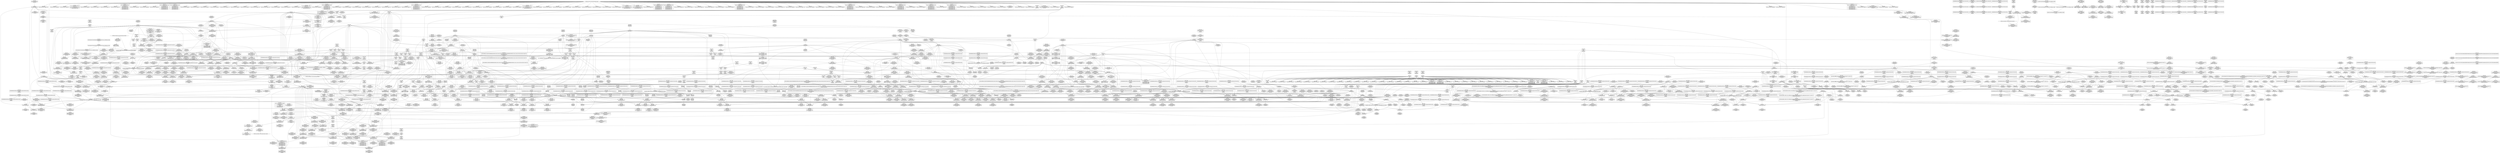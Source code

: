 digraph {
	CE0x37810d0 [shape=record,shape=Mrecord,label="{CE0x37810d0|sock_has_perm:_entry}"]
	CE0x4170680 [shape=record,shape=Mrecord,label="{CE0x4170680|i64*_getelementptr_inbounds_(_4_x_i64_,_4_x_i64_*___llvm_gcov_ctr130,_i64_0,_i64_2)|*Constant*}"]
	CE0x408da50 [shape=record,shape=Mrecord,label="{CE0x408da50|28:_i32,_32:_i16,_34:_i8,_:_CMRE_20,21_}"]
	CE0x408ca50 [shape=record,shape=Mrecord,label="{CE0x408ca50|28:_i32,_32:_i16,_34:_i8,_:_CMRE_108,109_}"]
	CE0x40a1e20 [shape=record,shape=Mrecord,label="{CE0x40a1e20|selinux_socket_accept:_tmp9|security/selinux/hooks.c,4202|*SummSource*}"]
	CE0x41469f0 [shape=record,shape=Mrecord,label="{CE0x41469f0|_ret_void,_!dbg_!27717|include/linux/rcupdate.h,424}"]
	CE0x40d5f40 [shape=record,shape=Mrecord,label="{CE0x40d5f40|selinux_socket_accept:_initialized|security/selinux/hooks.c,4207}"]
	CE0x41b9880 [shape=record,shape=Mrecord,label="{CE0x41b9880|__rcu_read_lock:_tmp3}"]
	CE0x40a0480 [shape=record,shape=Mrecord,label="{CE0x40a0480|_call_void_mcount()_#3}"]
	CE0x40a1d20 [shape=record,shape=Mrecord,label="{CE0x40a1d20|selinux_socket_accept:_tmp9|security/selinux/hooks.c,4202|*SummSink*}"]
	CE0x413aba0 [shape=record,shape=Mrecord,label="{CE0x413aba0|GLOBAL:_rcu_read_unlock.__warned|Global_var:rcu_read_unlock.__warned|*SummSink*}"]
	CE0x4144b30 [shape=record,shape=Mrecord,label="{CE0x4144b30|GLOBAL:___preempt_count_add|*Constant*|*SummSink*}"]
	CE0x4162320 [shape=record,shape=Mrecord,label="{CE0x4162320|i8*_getelementptr_inbounds_(_25_x_i8_,_25_x_i8_*_.str3,_i32_0,_i32_0)|*Constant*}"]
	CE0x40e7490 [shape=record,shape=Mrecord,label="{CE0x40e7490|cred_sid:_tmp3|*SummSink*}"]
	CE0x407b610 [shape=record,shape=Mrecord,label="{CE0x407b610|28:_i32,_32:_i16,_34:_i8,_:_CMRE_94,95_}"]
	CE0x41ea4b0 [shape=record,shape=Mrecord,label="{CE0x41ea4b0|__rcu_read_unlock:_tmp7|include/linux/rcupdate.h,245|*SummSink*}"]
	CE0x4129ef0 [shape=record,shape=Mrecord,label="{CE0x4129ef0|sock_has_perm:_retval.0|*SummSource*}"]
	CE0x4153310 [shape=record,shape=Mrecord,label="{CE0x4153310|task_sid:_call|security/selinux/hooks.c,208|*SummSource*}"]
	CE0x413e620 [shape=record,shape=Mrecord,label="{CE0x413e620|i64*_getelementptr_inbounds_(_4_x_i64_,_4_x_i64_*___llvm_gcov_ctr134,_i64_0,_i64_0)|*Constant*|*SummSink*}"]
	CE0x40905c0 [shape=record,shape=Mrecord,label="{CE0x40905c0|28:_i32,_32:_i16,_34:_i8,_:_CMRE_61,62_}"]
	CE0x41c3d60 [shape=record,shape=Mrecord,label="{CE0x41c3d60|%struct.lockdep_map*_null|*Constant*|*SummSource*}"]
	CE0x411d770 [shape=record,shape=Mrecord,label="{CE0x411d770|i64*_getelementptr_inbounds_(_6_x_i64_,_6_x_i64_*___llvm_gcov_ctr327,_i64_0,_i64_3)|*Constant*|*SummSource*}"]
	CE0x414cf10 [shape=record,shape=Mrecord,label="{CE0x414cf10|__preempt_count_sub:_val|Function::__preempt_count_sub&Arg::val::}"]
	CE0x40b1210 [shape=record,shape=Mrecord,label="{CE0x40b1210|get_current:_tmp2|*SummSource*}"]
	CE0x408c0f0 [shape=record,shape=Mrecord,label="{CE0x408c0f0|i64*_getelementptr_inbounds_(_6_x_i64_,_6_x_i64_*___llvm_gcov_ctr360,_i64_0,_i64_4)|*Constant*}"]
	CE0x4178390 [shape=record,shape=Mrecord,label="{CE0x4178390|i64*_getelementptr_inbounds_(_11_x_i64_,_11_x_i64_*___llvm_gcov_ctr127,_i64_0,_i64_8)|*Constant*}"]
	CE0x40ad750 [shape=record,shape=Mrecord,label="{CE0x40ad750|i64_ptrtoint_(i8*_blockaddress(_rcu_lock_acquire,_%__here)_to_i64)|*Constant*}"]
	CE0x40ec8b0 [shape=record,shape=Mrecord,label="{CE0x40ec8b0|task_sid:_if.end|*SummSink*}"]
	CE0x40e6ef0 [shape=record,shape=Mrecord,label="{CE0x40e6ef0|cred_sid:_tmp3}"]
	CE0x416f550 [shape=record,shape=Mrecord,label="{CE0x416f550|rcu_read_lock:_tmp6|include/linux/rcupdate.h,882|*SummSource*}"]
	CE0x412e3e0 [shape=record,shape=Mrecord,label="{CE0x412e3e0|8:_%struct.sock*,_:_SCME_32,33_}"]
	CE0x409ad60 [shape=record,shape=Mrecord,label="{CE0x409ad60|sock_has_perm:_tmp4|security/selinux/hooks.c,3966|*SummSink*}"]
	CE0x4090500 [shape=record,shape=Mrecord,label="{CE0x4090500|28:_i32,_32:_i16,_34:_i8,_:_CMRE_60,61_}"]
	CE0x4148d60 [shape=record,shape=Mrecord,label="{CE0x4148d60|i64*_getelementptr_inbounds_(_4_x_i64_,_4_x_i64_*___llvm_gcov_ctr133,_i64_0,_i64_0)|*Constant*}"]
	CE0x4132260 [shape=record,shape=Mrecord,label="{CE0x4132260|sock_has_perm:_tmp6|security/selinux/hooks.c,3969|*SummSource*}"]
	CE0x412ae30 [shape=record,shape=Mrecord,label="{CE0x412ae30|sock_has_perm:_tmp19|security/selinux/hooks.c,3977}"]
	"CONST[source:2(external),value:2(dynamic)][purpose:{subject}]"
	CE0x41c3a50 [shape=record,shape=Mrecord,label="{CE0x41c3a50|%struct.lockdep_map*_null|*Constant*}"]
	CE0x412e1b0 [shape=record,shape=Mrecord,label="{CE0x412e1b0|8:_%struct.sock*,_:_SCME_30,31_}"]
	CE0x417a870 [shape=record,shape=Mrecord,label="{CE0x417a870|i8*_getelementptr_inbounds_(_25_x_i8_,_25_x_i8_*_.str45,_i32_0,_i32_0)|*Constant*|*SummSource*}"]
	CE0x40be3b0 [shape=record,shape=Mrecord,label="{CE0x40be3b0|_ret_i32_%retval.0,_!dbg_!27740|security/selinux/hooks.c,3977|*SummSource*}"]
	CE0x40d7060 [shape=record,shape=Mrecord,label="{CE0x40d7060|_ret_i32_%call7,_!dbg_!27749|security/selinux/hooks.c,210|*SummSink*}"]
	CE0x40cf980 [shape=record,shape=Mrecord,label="{CE0x40cf980|i32_3|*Constant*}"]
	CE0x40c0820 [shape=record,shape=Mrecord,label="{CE0x40c0820|i32_8192|*Constant*|*SummSource*}"]
	CE0x409e480 [shape=record,shape=Mrecord,label="{CE0x409e480|selinux_socket_accept:_tmp11|security/selinux/hooks.c,4202}"]
	CE0x4092cc0 [shape=record,shape=Mrecord,label="{CE0x4092cc0|28:_i32,_32:_i16,_34:_i8,_:_CMRE_32,34_|*MultipleSource*|security/selinux/hooks.c,4202|security/selinux/hooks.c,4202|security/selinux/hooks.c,4204|security/selinux/hooks.c,4204|security/selinux/hooks.c,4205}"]
	CE0x4080480 [shape=record,shape=Mrecord,label="{CE0x4080480|selinux_socket_accept:_tmp3|security/selinux/hooks.c,4199|*SummSource*}"]
	CE0x41352c0 [shape=record,shape=Mrecord,label="{CE0x41352c0|sock_has_perm:_tmp3|security/selinux/hooks.c,3964|*SummSource*}"]
	CE0x40afd90 [shape=record,shape=Mrecord,label="{CE0x40afd90|rcu_read_lock:_do.end|*SummSource*}"]
	CE0x41bcf40 [shape=record,shape=Mrecord,label="{CE0x41bcf40|__preempt_count_add:_val|Function::__preempt_count_add&Arg::val::|*SummSink*}"]
	CE0x4161650 [shape=record,shape=Mrecord,label="{CE0x4161650|_call_void_lockdep_rcu_suspicious(i8*_getelementptr_inbounds_(_25_x_i8_,_25_x_i8_*_.str3,_i32_0,_i32_0),_i32_208,_i8*_getelementptr_inbounds_(_41_x_i8_,_41_x_i8_*_.str44,_i32_0,_i32_0))_#10,_!dbg_!27732|security/selinux/hooks.c,208|*SummSource*}"]
	CE0x41193c0 [shape=record,shape=Mrecord,label="{CE0x41193c0|i64*_getelementptr_inbounds_(_4_x_i64_,_4_x_i64_*___llvm_gcov_ctr135,_i64_0,_i64_3)|*Constant*|*SummSink*}"]
	CE0x411c800 [shape=record,shape=Mrecord,label="{CE0x411c800|rcu_read_lock:_if.end}"]
	CE0x41d2370 [shape=record,shape=Mrecord,label="{CE0x41d2370|_call_void_mcount()_#3}"]
	CE0x409ce00 [shape=record,shape=Mrecord,label="{CE0x409ce00|selinux_socket_accept:_call3|security/selinux/hooks.c,4204}"]
	CE0x4144230 [shape=record,shape=Mrecord,label="{CE0x4144230|rcu_read_unlock:_tmp11|include/linux/rcupdate.h,933}"]
	CE0x40e9e40 [shape=record,shape=Mrecord,label="{CE0x40e9e40|task_sid:_real_cred|security/selinux/hooks.c,208|*SummSource*}"]
	CE0x4093d90 [shape=record,shape=Mrecord,label="{CE0x4093d90|sock_has_perm:_perms|Function::sock_has_perm&Arg::perms::}"]
	CE0x413f990 [shape=record,shape=Mrecord,label="{CE0x413f990|__rcu_read_lock:_tmp2}"]
	CE0x412e9d0 [shape=record,shape=Mrecord,label="{CE0x412e9d0|8:_%struct.sock*,_:_SCME_37,38_}"]
	CE0x412da90 [shape=record,shape=Mrecord,label="{CE0x412da90|i64_4|*Constant*|*SummSink*}"]
	CE0x40e0280 [shape=record,shape=Mrecord,label="{CE0x40e0280|task_sid:_tmp16|security/selinux/hooks.c,208}"]
	CE0x40ad9f0 [shape=record,shape=Mrecord,label="{CE0x40ad9f0|i64_ptrtoint_(i8*_blockaddress(_rcu_lock_acquire,_%__here)_to_i64)|*Constant*|*SummSink*}"]
	CE0x4157410 [shape=record,shape=Mrecord,label="{CE0x4157410|GLOBAL:___llvm_gcov_ctr126|Global_var:__llvm_gcov_ctr126|*SummSource*}"]
	CE0x4169ee0 [shape=record,shape=Mrecord,label="{CE0x4169ee0|_ret_i32_%tmp6,_!dbg_!27716|security/selinux/hooks.c,197|*SummSink*}"]
	CE0x409ddc0 [shape=record,shape=Mrecord,label="{CE0x409ddc0|i8_0|*Constant*|*SummSink*}"]
	CE0x4099f60 [shape=record,shape=Mrecord,label="{CE0x4099f60|task_sid:_tmp17|security/selinux/hooks.c,208|*SummSource*}"]
	CE0x4123ac0 [shape=record,shape=Mrecord,label="{CE0x4123ac0|sock_has_perm:_u|security/selinux/hooks.c,3973|*SummSource*}"]
	CE0x409b160 [shape=record,shape=Mrecord,label="{CE0x409b160|28:_i32,_32:_i16,_34:_i8,_:_CMRE_97,98_}"]
	CE0x4172cf0 [shape=record,shape=Mrecord,label="{CE0x4172cf0|_call_void_asm_sideeffect_,_memory_,_dirflag_,_fpsr_,_flags_()_#3,_!dbg_!27714,_!srcloc_!27715|include/linux/rcupdate.h,239}"]
	CE0x411bad0 [shape=record,shape=Mrecord,label="{CE0x411bad0|rcu_read_unlock:_tmp6|include/linux/rcupdate.h,933|*SummSource*}"]
	CE0x4113ea0 [shape=record,shape=Mrecord,label="{CE0x4113ea0|1216:_i8*,_:_CRE_1216,1224_|*MultipleSource*|Function::sock_has_perm&Arg::sk::|security/selinux/hooks.c,3964|*LoadInst*|security/selinux/hooks.c,4198}"]
	CE0x413b710 [shape=record,shape=Mrecord,label="{CE0x413b710|i64*_getelementptr_inbounds_(_4_x_i64_,_4_x_i64_*___llvm_gcov_ctr130,_i64_0,_i64_0)|*Constant*}"]
	CE0x4140560 [shape=record,shape=Mrecord,label="{CE0x4140560|rcu_read_unlock:_tobool1|include/linux/rcupdate.h,933|*SummSource*}"]
	CE0x413c640 [shape=record,shape=Mrecord,label="{CE0x413c640|__rcu_read_lock:_tmp5|include/linux/rcupdate.h,239}"]
	CE0x40d9320 [shape=record,shape=Mrecord,label="{CE0x40d9320|COLLAPSED:_GCMRE_current_task_external_global_%struct.task_struct*:_elem_0:default:}"]
	CE0x41314c0 [shape=record,shape=Mrecord,label="{CE0x41314c0|sock_has_perm:_call|security/selinux/hooks.c,3967|*SummSource*}"]
	CE0x41c3680 [shape=record,shape=Mrecord,label="{CE0x41c3680|GLOBAL:_lock_acquire|*Constant*|*SummSink*}"]
	CE0x4118a90 [shape=record,shape=Mrecord,label="{CE0x4118a90|_call_void_asm_sideeffect_,_memory_,_dirflag_,_fpsr_,_flags_()_#3,_!dbg_!27711,_!srcloc_!27714|include/linux/rcupdate.h,244}"]
	CE0x4124470 [shape=record,shape=Mrecord,label="{CE0x4124470|sock_has_perm:_net1|security/selinux/hooks.c,3973|*SummSource*}"]
	CE0x41d2940 [shape=record,shape=Mrecord,label="{CE0x41d2940|void_(i32*,_i32,_i32*)*_asm_addl_$1,_%gs:$0_,_*m,ri,*m,_dirflag_,_fpsr_,_flags_|*SummSource*}"]
	CE0x4099b00 [shape=record,shape=Mrecord,label="{CE0x4099b00|sock_has_perm:_tmp4|security/selinux/hooks.c,3966}"]
	CE0x41ea770 [shape=record,shape=Mrecord,label="{CE0x41ea770|__rcu_read_unlock:_tmp7|include/linux/rcupdate.h,245|*SummSource*}"]
	CE0x40f4a10 [shape=record,shape=Mrecord,label="{CE0x40f4a10|rcu_read_unlock:_tmp1|*SummSink*}"]
	CE0x4156cf0 [shape=record,shape=Mrecord,label="{CE0x4156cf0|task_sid:_bb}"]
	CE0x412e640 [shape=record,shape=Mrecord,label="{CE0x412e640|8:_%struct.sock*,_:_SCME_34,35_}"]
	CE0x41d3490 [shape=record,shape=Mrecord,label="{CE0x41d3490|GLOBAL:___preempt_count|Global_var:__preempt_count|*SummSource*}"]
	CE0x41383b0 [shape=record,shape=Mrecord,label="{CE0x41383b0|__preempt_count_add:_val|Function::__preempt_count_add&Arg::val::|*SummSource*}"]
	CE0x414cb50 [shape=record,shape=Mrecord,label="{CE0x414cb50|rcu_lock_release:_tmp5|include/linux/rcupdate.h,423|*SummSink*}"]
	CE0x409eef0 [shape=record,shape=Mrecord,label="{CE0x409eef0|sock_has_perm:_task|Function::sock_has_perm&Arg::task::|*SummSource*}"]
	CE0x4127780 [shape=record,shape=Mrecord,label="{CE0x4127780|sock_has_perm:_call6|security/selinux/hooks.c,3976}"]
	CE0x4169950 [shape=record,shape=Mrecord,label="{CE0x4169950|cred_sid:_cred|Function::cred_sid&Arg::cred::|*SummSource*}"]
	CE0x4136810 [shape=record,shape=Mrecord,label="{CE0x4136810|rcu_read_unlock:_call3|include/linux/rcupdate.h,933}"]
	CE0x4169db0 [shape=record,shape=Mrecord,label="{CE0x4169db0|_ret_i32_%tmp6,_!dbg_!27716|security/selinux/hooks.c,197|*SummSource*}"]
	CE0x40d3080 [shape=record,shape=Mrecord,label="{CE0x40d3080|selinux_socket_accept:_sid|security/selinux/hooks.c,4206|*SummSink*}"]
	CE0x41297a0 [shape=record,shape=Mrecord,label="{CE0x41297a0|avc_has_perm:_auditdata|Function::avc_has_perm&Arg::auditdata::|*SummSink*}"]
	CE0x41475a0 [shape=record,shape=Mrecord,label="{CE0x41475a0|__rcu_read_unlock:_entry|*SummSource*}"]
	CE0x41d1ff0 [shape=record,shape=Mrecord,label="{CE0x41d1ff0|rcu_lock_release:_tmp2|*SummSink*}"]
	CE0x41720b0 [shape=record,shape=Mrecord,label="{CE0x41720b0|rcu_lock_acquire:_map|Function::rcu_lock_acquire&Arg::map::|*SummSource*}"]
	CE0x40c0990 [shape=record,shape=Mrecord,label="{CE0x40c0990|i32_8192|*Constant*|*SummSink*}"]
	CE0x41f6770 [shape=record,shape=Mrecord,label="{CE0x41f6770|i64*_getelementptr_inbounds_(_4_x_i64_,_4_x_i64_*___llvm_gcov_ctr129,_i64_0,_i64_1)|*Constant*|*SummSink*}"]
	CE0x4119ce0 [shape=record,shape=Mrecord,label="{CE0x4119ce0|GLOBAL:___rcu_read_lock|*Constant*|*SummSource*}"]
	CE0x40a3d40 [shape=record,shape=Mrecord,label="{CE0x40a3d40|i64*_getelementptr_inbounds_(_2_x_i64_,_2_x_i64_*___llvm_gcov_ctr349,_i64_0,_i64_1)|*Constant*|*SummSource*}"]
	CE0x4139a90 [shape=record,shape=Mrecord,label="{CE0x4139a90|_call_void_lock_acquire(%struct.lockdep_map*_%map,_i32_0,_i32_0,_i32_2,_i32_0,_%struct.lockdep_map*_null,_i64_ptrtoint_(i8*_blockaddress(_rcu_lock_acquire,_%__here)_to_i64))_#10,_!dbg_!27716|include/linux/rcupdate.h,418}"]
	CE0x407a7b0 [shape=record,shape=Mrecord,label="{CE0x407a7b0|selinux_socket_accept:_call2|security/selinux/hooks.c,4202|*SummSink*}"]
	CE0x4155110 [shape=record,shape=Mrecord,label="{CE0x4155110|GLOBAL:___rcu_read_lock|*Constant*}"]
	CE0x407d690 [shape=record,shape=Mrecord,label="{CE0x407d690|32:_%struct.sock*,_104:_i8*,_:_CRE_40,48_|*MultipleSource*|Function::selinux_socket_accept&Arg::sock::|security/selinux/hooks.c,4198}"]
	CE0x4132060 [shape=record,shape=Mrecord,label="{CE0x4132060|sock_has_perm:_tmp6|security/selinux/hooks.c,3969}"]
	CE0x414e850 [shape=record,shape=Mrecord,label="{CE0x414e850|task_sid:_tmp6|security/selinux/hooks.c,208|*SummSink*}"]
	CE0x41becc0 [shape=record,shape=Mrecord,label="{CE0x41becc0|__rcu_read_unlock:_do.body}"]
	CE0x40e2f30 [shape=record,shape=Mrecord,label="{CE0x40e2f30|sock_has_perm:_ad|security/selinux/hooks.c, 3965}"]
	CE0x41284d0 [shape=record,shape=Mrecord,label="{CE0x41284d0|avc_has_perm:_ssid|Function::avc_has_perm&Arg::ssid::|*SummSource*}"]
	CE0x4137f10 [shape=record,shape=Mrecord,label="{CE0x4137f10|rcu_read_unlock:_tmp2|*SummSource*}"]
	CE0x40ae4d0 [shape=record,shape=Mrecord,label="{CE0x40ae4d0|28:_i32,_32:_i16,_34:_i8,_:_CMRE_79,80_}"]
	CE0x414ea30 [shape=record,shape=Mrecord,label="{CE0x414ea30|rcu_read_unlock:_do.end|*SummSource*}"]
	CE0x4089d50 [shape=record,shape=Mrecord,label="{CE0x4089d50|i64_0|*Constant*|*SummSource*}"]
	CE0x41a2530 [shape=record,shape=Mrecord,label="{CE0x41a2530|rcu_read_unlock:_tmp21|include/linux/rcupdate.h,935|*SummSource*}"]
	CE0x40aa440 [shape=record,shape=Mrecord,label="{CE0x40aa440|i64*_getelementptr_inbounds_(_11_x_i64_,_11_x_i64_*___llvm_gcov_ctr127,_i64_0,_i64_0)|*Constant*|*SummSink*}"]
	CE0x41684c0 [shape=record,shape=Mrecord,label="{CE0x41684c0|task_sid:_tmp27|security/selinux/hooks.c,208|*SummSource*}"]
	CE0x40d6610 [shape=record,shape=Mrecord,label="{CE0x40d6610|GLOBAL:_task_sid|*Constant*|*SummSource*}"]
	CE0x413d120 [shape=record,shape=Mrecord,label="{CE0x413d120|rcu_read_unlock:_land.lhs.true|*SummSource*}"]
	CE0x41a01b0 [shape=record,shape=Mrecord,label="{CE0x41a01b0|rcu_read_unlock:_tmp15|include/linux/rcupdate.h,933|*SummSink*}"]
	CE0x40d0f70 [shape=record,shape=Mrecord,label="{CE0x40d0f70|task_sid:_if.then}"]
	CE0x40b6c20 [shape=record,shape=Mrecord,label="{CE0x40b6c20|28:_i32,_32:_i16,_34:_i8,_:_CMRE_128,136_|*MultipleSource*|security/selinux/hooks.c,4202|security/selinux/hooks.c,4202|security/selinux/hooks.c,4204|security/selinux/hooks.c,4204|security/selinux/hooks.c,4205}"]
	CE0x40d8290 [shape=record,shape=Mrecord,label="{CE0x40d8290|i64*_getelementptr_inbounds_(_4_x_i64_,_4_x_i64_*___llvm_gcov_ctr128,_i64_0,_i64_1)|*Constant*|*SummSource*}"]
	CE0x40b4c60 [shape=record,shape=Mrecord,label="{CE0x40b4c60|SOCK_INODE:_tmp4|include/net/sock.h,1412}"]
	CE0x4171d50 [shape=record,shape=Mrecord,label="{CE0x4171d50|cred_sid:_tmp6|security/selinux/hooks.c,197}"]
	CE0x41490b0 [shape=record,shape=Mrecord,label="{CE0x41490b0|__rcu_read_lock:_bb|*SummSink*}"]
	CE0x41a36e0 [shape=record,shape=Mrecord,label="{CE0x41a36e0|rcu_read_unlock:_tmp18|include/linux/rcupdate.h,933}"]
	CE0x4141ae0 [shape=record,shape=Mrecord,label="{CE0x4141ae0|_call_void___preempt_count_add(i32_1)_#10,_!dbg_!27711|include/linux/rcupdate.h,239}"]
	CE0x4175530 [shape=record,shape=Mrecord,label="{CE0x4175530|rcu_read_lock:_tmp12|include/linux/rcupdate.h,882}"]
	CE0x413f770 [shape=record,shape=Mrecord,label="{CE0x413f770|rcu_read_unlock:_tmp8|include/linux/rcupdate.h,933|*SummSource*}"]
	CE0x41446b0 [shape=record,shape=Mrecord,label="{CE0x41446b0|rcu_read_unlock:_tmp12|include/linux/rcupdate.h,933}"]
	CE0x409f2d0 [shape=record,shape=Mrecord,label="{CE0x409f2d0|selinux_socket_accept:_call2|security/selinux/hooks.c,4202|*SummSource*}"]
	CE0x412d5d0 [shape=record,shape=Mrecord,label="{CE0x412d5d0|rcu_lock_release:___here}"]
	CE0x40960f0 [shape=record,shape=Mrecord,label="{CE0x40960f0|i64*_getelementptr_inbounds_(_6_x_i64_,_6_x_i64_*___llvm_gcov_ctr360,_i64_0,_i64_5)|*Constant*}"]
	CE0x4119bc0 [shape=record,shape=Mrecord,label="{CE0x4119bc0|GLOBAL:___rcu_read_lock|*Constant*|*SummSink*}"]
	CE0x40ae110 [shape=record,shape=Mrecord,label="{CE0x40ae110|28:_i32,_32:_i16,_34:_i8,_:_CMRE_74,75_}"]
	CE0x41bc240 [shape=record,shape=Mrecord,label="{CE0x41bc240|i64*_getelementptr_inbounds_(_4_x_i64_,_4_x_i64_*___llvm_gcov_ctr134,_i64_0,_i64_0)|*Constant*|*SummSource*}"]
	CE0x41303f0 [shape=record,shape=Mrecord,label="{CE0x41303f0|i32_2|*Constant*}"]
	CE0x416b450 [shape=record,shape=Mrecord,label="{CE0x416b450|rcu_read_lock:_land.lhs.true2|*SummSource*}"]
	CE0x4101bc0 [shape=record,shape=Mrecord,label="{CE0x4101bc0|SOCK_INODE:_tmp2|*SummSink*}"]
	CE0x4164e80 [shape=record,shape=Mrecord,label="{CE0x4164e80|i64*_getelementptr_inbounds_(_13_x_i64_,_13_x_i64_*___llvm_gcov_ctr126,_i64_0,_i64_11)|*Constant*|*SummSource*}"]
	CE0x4214500 [shape=record,shape=Mrecord,label="{CE0x4214500|i64*_getelementptr_inbounds_(_4_x_i64_,_4_x_i64_*___llvm_gcov_ctr135,_i64_0,_i64_1)|*Constant*|*SummSink*}"]
	CE0x417a360 [shape=record,shape=Mrecord,label="{CE0x417a360|GLOBAL:_lockdep_rcu_suspicious|*Constant*}"]
	CE0x408ff50 [shape=record,shape=Mrecord,label="{CE0x408ff50|28:_i32,_32:_i16,_34:_i8,_:_CMRE_52,53_}"]
	CE0x41f6270 [shape=record,shape=Mrecord,label="{CE0x41f6270|__preempt_count_add:_tmp5|./arch/x86/include/asm/preempt.h,72}"]
	CE0x4142870 [shape=record,shape=Mrecord,label="{CE0x4142870|i64*_getelementptr_inbounds_(_4_x_i64_,_4_x_i64_*___llvm_gcov_ctr130,_i64_0,_i64_2)|*Constant*|*SummSource*}"]
	CE0x4143ac0 [shape=record,shape=Mrecord,label="{CE0x4143ac0|rcu_read_unlock:_do.body|*SummSink*}"]
	CE0x40c3e40 [shape=record,shape=Mrecord,label="{CE0x40c3e40|__rcu_read_lock:_tmp1|*SummSink*}"]
	CE0x4129620 [shape=record,shape=Mrecord,label="{CE0x4129620|avc_has_perm:_auditdata|Function::avc_has_perm&Arg::auditdata::|*SummSource*}"]
	CE0x412c9f0 [shape=record,shape=Mrecord,label="{CE0x412c9f0|i8*_undef|*Constant*|*SummSource*}"]
	CE0x420bd10 [shape=record,shape=Mrecord,label="{CE0x420bd10|__preempt_count_sub:_bb|*SummSource*}"]
	CE0x40a1550 [shape=record,shape=Mrecord,label="{CE0x40a1550|28:_i32,_32:_i16,_34:_i8,_:_CMRE_85,86_}"]
	CE0x40822d0 [shape=record,shape=Mrecord,label="{CE0x40822d0|selinux_socket_accept:_if.then|*SummSource*}"]
	CE0x41772c0 [shape=record,shape=Mrecord,label="{CE0x41772c0|rcu_read_lock:_tmp14|include/linux/rcupdate.h,882}"]
	CE0x41478a0 [shape=record,shape=Mrecord,label="{CE0x41478a0|__rcu_read_unlock:_entry|*SummSink*}"]
	CE0x40ea460 [shape=record,shape=Mrecord,label="{CE0x40ea460|task_sid:_tmp9|security/selinux/hooks.c,208}"]
	CE0x4172b70 [shape=record,shape=Mrecord,label="{CE0x4172b70|_ret_void,_!dbg_!27719|./arch/x86/include/asm/preempt.h,73|*SummSink*}"]
	CE0x41cf980 [shape=record,shape=Mrecord,label="{CE0x41cf980|rcu_lock_release:_tmp5|include/linux/rcupdate.h,423|*SummSource*}"]
	CE0x40bbff0 [shape=record,shape=Mrecord,label="{CE0x40bbff0|selinux_socket_accept:_tobool|security/selinux/hooks.c,4199|*SummSource*}"]
	CE0x4153990 [shape=record,shape=Mrecord,label="{CE0x4153990|cred_sid:_tmp6|security/selinux/hooks.c,197|*SummSource*}"]
	CE0x4123680 [shape=record,shape=Mrecord,label="{CE0x4123680|avc_has_perm:_entry|*SummSource*}"]
	CE0x408f740 [shape=record,shape=Mrecord,label="{CE0x408f740|sock_has_perm:_tmp7|security/selinux/hooks.c,3969|*SummSink*}"]
	CE0x41a1680 [shape=record,shape=Mrecord,label="{CE0x41a1680|rcu_read_unlock:_tmp19|include/linux/rcupdate.h,933|*SummSink*}"]
	CE0x4136ab0 [shape=record,shape=Mrecord,label="{CE0x4136ab0|rcu_read_unlock:_call3|include/linux/rcupdate.h,933|*SummSink*}"]
	CE0x4147f70 [shape=record,shape=Mrecord,label="{CE0x4147f70|_ret_void,_!dbg_!27717|include/linux/rcupdate.h,245|*SummSource*}"]
	CE0x41473d0 [shape=record,shape=Mrecord,label="{CE0x41473d0|_ret_void,_!dbg_!27717|include/linux/rcupdate.h,245|*SummSink*}"]
	CE0x40a23a0 [shape=record,shape=Mrecord,label="{CE0x40a23a0|i32_4|*Constant*|*SummSource*}"]
	CE0x414c620 [shape=record,shape=Mrecord,label="{CE0x414c620|rcu_lock_release:_tmp4|include/linux/rcupdate.h,423}"]
	CE0x41a4a30 [shape=record,shape=Mrecord,label="{CE0x41a4a30|i32_934|*Constant*|*SummSink*}"]
	CE0x413fa70 [shape=record,shape=Mrecord,label="{CE0x413fa70|__rcu_read_lock:_tmp2|*SummSink*}"]
	CE0x40b64a0 [shape=record,shape=Mrecord,label="{CE0x40b64a0|28:_i32,_32:_i16,_34:_i8,_:_CMRE_115,116_}"]
	CE0x40ea0e0 [shape=record,shape=Mrecord,label="{CE0x40ea0e0|rcu_read_lock:_do.body|*SummSink*}"]
	CE0x4092c00 [shape=record,shape=Mrecord,label="{CE0x4092c00|28:_i32,_32:_i16,_34:_i8,_:_CMRE_28,32_|*MultipleSource*|security/selinux/hooks.c,4202|security/selinux/hooks.c,4202|security/selinux/hooks.c,4204|security/selinux/hooks.c,4204|security/selinux/hooks.c,4205}"]
	CE0x40e6950 [shape=record,shape=Mrecord,label="{CE0x40e6950|task_sid:_tmp1}"]
	CE0x4156bf0 [shape=record,shape=Mrecord,label="{CE0x4156bf0|task_sid:_do.body5|*SummSink*}"]
	CE0x411d030 [shape=record,shape=Mrecord,label="{CE0x411d030|sock_has_perm:_tmp10|security/selinux/hooks.c,3969}"]
	CE0x41a0520 [shape=record,shape=Mrecord,label="{CE0x41a0520|rcu_read_unlock:_tmp16|include/linux/rcupdate.h,933|*SummSource*}"]
	CE0x40e9700 [shape=record,shape=Mrecord,label="{CE0x40e9700|rcu_read_lock:_bb|*SummSource*}"]
	CE0x412db90 [shape=record,shape=Mrecord,label="{CE0x412db90|task_sid:_tmp10|security/selinux/hooks.c,208}"]
	CE0x4129460 [shape=record,shape=Mrecord,label="{CE0x4129460|sock_has_perm:_retval.0}"]
	CE0x416f870 [shape=record,shape=Mrecord,label="{CE0x416f870|rcu_read_lock:_tmp7|include/linux/rcupdate.h,882}"]
	CE0x4094580 [shape=record,shape=Mrecord,label="{CE0x4094580|selinux_socket_accept:_if.end|*SummSink*}"]
	CE0x413f560 [shape=record,shape=Mrecord,label="{CE0x413f560|0:_i8,_:_GCMR_rcu_read_unlock.__warned_internal_global_i8_0,_section_.data.unlikely_,_align_1:_elem_0:default:}"]
	CE0x40eb390 [shape=record,shape=Mrecord,label="{CE0x40eb390|task_sid:_tmp1|*SummSink*}"]
	CE0x4089440 [shape=record,shape=Mrecord,label="{CE0x4089440|selinux_socket_accept:_newsock|Function::selinux_socket_accept&Arg::newsock::|*SummSource*}"]
	CE0x4164570 [shape=record,shape=Mrecord,label="{CE0x4164570|task_sid:_tmp21|security/selinux/hooks.c,208|*SummSink*}"]
	CE0x41f9be0 [shape=record,shape=Mrecord,label="{CE0x41f9be0|__preempt_count_add:_tmp6|./arch/x86/include/asm/preempt.h,73|*SummSource*}"]
	CE0x40e3ce0 [shape=record,shape=Mrecord,label="{CE0x40e3ce0|i64*_getelementptr_inbounds_(_6_x_i64_,_6_x_i64_*___llvm_gcov_ctr327,_i64_0,_i64_0)|*Constant*}"]
	CE0x41f67e0 [shape=record,shape=Mrecord,label="{CE0x41f67e0|i64_1|*Constant*}"]
	CE0x4123250 [shape=record,shape=Mrecord,label="{CE0x4123250|sock_has_perm:_u|security/selinux/hooks.c,3973}"]
	CE0x414dd40 [shape=record,shape=Mrecord,label="{CE0x414dd40|task_sid:_real_cred|security/selinux/hooks.c,208|*SummSink*}"]
	CE0x4159470 [shape=record,shape=Mrecord,label="{CE0x4159470|i64_6|*Constant*}"]
	CE0x409d2b0 [shape=record,shape=Mrecord,label="{CE0x409d2b0|_ret_%struct.inode*_%vfs_inode,_!dbg_!27717|include/net/sock.h,1412}"]
	CE0x4213e50 [shape=record,shape=Mrecord,label="{CE0x4213e50|__preempt_count_sub:_tmp1|*SummSource*}"]
	CE0x4099e00 [shape=record,shape=Mrecord,label="{CE0x4099e00|task_sid:_tmp17|security/selinux/hooks.c,208}"]
	CE0x417cda0 [shape=record,shape=Mrecord,label="{CE0x417cda0|rcu_read_lock:_tmp20|include/linux/rcupdate.h,882|*SummSink*}"]
	CE0x4081370 [shape=record,shape=Mrecord,label="{CE0x4081370|selinux_socket_accept:_tmp1}"]
	CE0x411af90 [shape=record,shape=Mrecord,label="{CE0x411af90|task_sid:_do.end|*SummSink*}"]
	CE0x41708c0 [shape=record,shape=Mrecord,label="{CE0x41708c0|i64*_getelementptr_inbounds_(_4_x_i64_,_4_x_i64_*___llvm_gcov_ctr130,_i64_0,_i64_0)|*Constant*|*SummSink*}"]
	CE0x41d1550 [shape=record,shape=Mrecord,label="{CE0x41d1550|rcu_lock_release:_tmp6}"]
	CE0x4153130 [shape=record,shape=Mrecord,label="{CE0x4153130|GLOBAL:_rcu_lock_map|Global_var:rcu_lock_map}"]
	CE0x4149020 [shape=record,shape=Mrecord,label="{CE0x4149020|__rcu_read_unlock:_tmp2|*SummSink*}"]
	CE0x40a1250 [shape=record,shape=Mrecord,label="{CE0x40a1250|28:_i32,_32:_i16,_34:_i8,_:_CMRE_81,82_}"]
	CE0x41b94a0 [shape=record,shape=Mrecord,label="{CE0x41b94a0|i64*_getelementptr_inbounds_(_4_x_i64_,_4_x_i64_*___llvm_gcov_ctr130,_i64_0,_i64_3)|*Constant*}"]
	CE0x40adf40 [shape=record,shape=Mrecord,label="{CE0x40adf40|28:_i32,_32:_i16,_34:_i8,_:_CMRE_72,73_}"]
	CE0x409bb40 [shape=record,shape=Mrecord,label="{CE0x409bb40|selinux_socket_accept:_tmp11|security/selinux/hooks.c,4202|*SummSink*}"]
	CE0x416ab80 [shape=record,shape=Mrecord,label="{CE0x416ab80|_ret_void,_!dbg_!27735|include/linux/rcupdate.h,938|*SummSink*}"]
	CE0x414f970 [shape=record,shape=Mrecord,label="{CE0x414f970|rcu_read_lock:_land.lhs.true}"]
	CE0x4146e40 [shape=record,shape=Mrecord,label="{CE0x4146e40|_call_void___rcu_read_unlock()_#10,_!dbg_!27734|include/linux/rcupdate.h,937|*SummSink*}"]
	CE0x4137ea0 [shape=record,shape=Mrecord,label="{CE0x4137ea0|rcu_read_unlock:_tmp2}"]
	CE0x420f560 [shape=record,shape=Mrecord,label="{CE0x420f560|i64*_getelementptr_inbounds_(_4_x_i64_,_4_x_i64_*___llvm_gcov_ctr129,_i64_0,_i64_0)|*Constant*}"]
	CE0x4127580 [shape=record,shape=Mrecord,label="{CE0x4127580|sock_has_perm:_tmp17|security/selinux/hooks.c,3976|*SummSink*}"]
	CE0x409b740 [shape=record,shape=Mrecord,label="{CE0x409b740|32:_%struct.sock*,_104:_i8*,_:_CRE_24,32_|*MultipleSource*|Function::selinux_socket_accept&Arg::sock::|security/selinux/hooks.c,4198}"]
	CE0x41d56b0 [shape=record,shape=Mrecord,label="{CE0x41d56b0|i64*_getelementptr_inbounds_(_4_x_i64_,_4_x_i64_*___llvm_gcov_ctr134,_i64_0,_i64_2)|*Constant*}"]
	CE0x41c4110 [shape=record,shape=Mrecord,label="{CE0x41c4110|__preempt_count_sub:_tmp5|./arch/x86/include/asm/preempt.h,77}"]
	CE0x4118e70 [shape=record,shape=Mrecord,label="{CE0x4118e70|task_sid:_tmp3}"]
	CE0x408dea0 [shape=record,shape=Mrecord,label="{CE0x408dea0|SOCK_INODE:_socket|Function::SOCK_INODE&Arg::socket::|*SummSink*}"]
	CE0x420f350 [shape=record,shape=Mrecord,label="{CE0x420f350|__preempt_count_add:_do.body|*SummSink*}"]
	CE0x40816e0 [shape=record,shape=Mrecord,label="{CE0x40816e0|selinux_socket_accept:_entry|*SummSink*}"]
	CE0x4096160 [shape=record,shape=Mrecord,label="{CE0x4096160|i64*_getelementptr_inbounds_(_6_x_i64_,_6_x_i64_*___llvm_gcov_ctr360,_i64_0,_i64_5)|*Constant*|*SummSource*}"]
	CE0x4161ed0 [shape=record,shape=Mrecord,label="{CE0x4161ed0|GLOBAL:_lockdep_rcu_suspicious|*Constant*}"]
	CE0x40d6c20 [shape=record,shape=Mrecord,label="{CE0x40d6c20|task_sid:_task|Function::task_sid&Arg::task::|*SummSink*}"]
	CE0x4158110 [shape=record,shape=Mrecord,label="{CE0x4158110|_call_void_rcu_lock_acquire(%struct.lockdep_map*_rcu_lock_map)_#10,_!dbg_!27711|include/linux/rcupdate.h,881|*SummSink*}"]
	CE0x4173430 [shape=record,shape=Mrecord,label="{CE0x4173430|rcu_read_lock:_tmp8|include/linux/rcupdate.h,882}"]
	CE0x40e3010 [shape=record,shape=Mrecord,label="{CE0x40e3010|sock_has_perm:_ad|security/selinux/hooks.c, 3965|*SummSink*}"]
	CE0x41bc160 [shape=record,shape=Mrecord,label="{CE0x41bc160|__preempt_count_sub:_do.end|*SummSink*}"]
	CE0x4156ed0 [shape=record,shape=Mrecord,label="{CE0x4156ed0|task_sid:_bb|*SummSink*}"]
	CE0x412ceb0 [shape=record,shape=Mrecord,label="{CE0x412ceb0|rcu_lock_release:_bb}"]
	CE0x4202e40 [shape=record,shape=Mrecord,label="{CE0x4202e40|__preempt_count_add:_tmp|*SummSink*}"]
	CE0x40d1940 [shape=record,shape=Mrecord,label="{CE0x40d1940|task_sid:_tmp6|security/selinux/hooks.c,208}"]
	CE0x4096300 [shape=record,shape=Mrecord,label="{CE0x4096300|i32_59|*Constant*|*SummSink*}"]
	CE0x40d1120 [shape=record,shape=Mrecord,label="{CE0x40d1120|task_sid:_if.then|*SummSink*}"]
	CE0x409aee0 [shape=record,shape=Mrecord,label="{CE0x409aee0|28:_i32,_32:_i16,_34:_i8,_:_CMRE_95,96_}"]
	CE0x41bd630 [shape=record,shape=Mrecord,label="{CE0x41bd630|i64*_getelementptr_inbounds_(_4_x_i64_,_4_x_i64_*___llvm_gcov_ctr133,_i64_0,_i64_0)|*Constant*|*SummSource*}"]
	CE0x40e7e60 [shape=record,shape=Mrecord,label="{CE0x40e7e60|rcu_read_lock:_tmp2|*SummSource*}"]
	CE0x4125650 [shape=record,shape=Mrecord,label="{CE0x4125650|sock_has_perm:_sk4|security/selinux/hooks.c,3974}"]
	CE0x41eaa80 [shape=record,shape=Mrecord,label="{CE0x41eaa80|__preempt_count_add:_do.end}"]
	CE0x41773f0 [shape=record,shape=Mrecord,label="{CE0x41773f0|rcu_read_lock:_tmp14|include/linux/rcupdate.h,882|*SummSource*}"]
	CE0x407b880 [shape=record,shape=Mrecord,label="{CE0x407b880|selinux_socket_accept:_tmp|*SummSource*}"]
	CE0x40e9170 [shape=record,shape=Mrecord,label="{CE0x40e9170|_ret_void,_!dbg_!27719|./arch/x86/include/asm/preempt.h,73}"]
	CE0x41d07b0 [shape=record,shape=Mrecord,label="{CE0x41d07b0|GLOBAL:_lock_release|*Constant*|*SummSink*}"]
	CE0x40b7420 [shape=record,shape=Mrecord,label="{CE0x40b7420|task_sid:_do.end6|*SummSource*}"]
	CE0x411c8a0 [shape=record,shape=Mrecord,label="{CE0x411c8a0|rcu_read_lock:_if.end|*SummSource*}"]
	CE0x409a090 [shape=record,shape=Mrecord,label="{CE0x409a090|task_sid:_tmp17|security/selinux/hooks.c,208|*SummSink*}"]
	CE0x411cb50 [shape=record,shape=Mrecord,label="{CE0x411cb50|task_sid:_land.lhs.true}"]
	CE0x4137130 [shape=record,shape=Mrecord,label="{CE0x4137130|rcu_read_unlock:_tmp7|include/linux/rcupdate.h,933}"]
	CE0x4089be0 [shape=record,shape=Mrecord,label="{CE0x4089be0|i64_0|*Constant*|*SummSink*}"]
	CE0x40d4db0 [shape=record,shape=Mrecord,label="{CE0x40d4db0|SOCK_INODE:_tmp5|include/net/sock.h,1412}"]
	CE0x408db10 [shape=record,shape=Mrecord,label="{CE0x408db10|28:_i32,_32:_i16,_34:_i8,_:_CMRE_21,22_}"]
	CE0x4143db0 [shape=record,shape=Mrecord,label="{CE0x4143db0|rcu_lock_release:_tmp|*SummSource*}"]
	CE0x4127410 [shape=record,shape=Mrecord,label="{CE0x4127410|sock_has_perm:_tmp17|security/selinux/hooks.c,3976|*SummSource*}"]
	CE0x41d15c0 [shape=record,shape=Mrecord,label="{CE0x41d15c0|i64*_getelementptr_inbounds_(_4_x_i64_,_4_x_i64_*___llvm_gcov_ctr133,_i64_0,_i64_3)|*Constant*|*SummSink*}"]
	CE0x4127f20 [shape=record,shape=Mrecord,label="{CE0x4127f20|i32_(i32,_i32,_i16,_i32,_%struct.common_audit_data*)*_bitcast_(i32_(i32,_i32,_i16,_i32,_%struct.common_audit_data.495*)*_avc_has_perm_to_i32_(i32,_i32,_i16,_i32,_%struct.common_audit_data*)*)|*Constant*|*SummSink*}"]
	CE0x40b65e0 [shape=record,shape=Mrecord,label="{CE0x40b65e0|28:_i32,_32:_i16,_34:_i8,_:_CMRE_116,117_}"]
	CE0x40a8bb0 [shape=record,shape=Mrecord,label="{CE0x40a8bb0|selinux_socket_accept:_tmp14|security/selinux/hooks.c,4204}"]
	CE0x4178b20 [shape=record,shape=Mrecord,label="{CE0x4178b20|rcu_read_lock:_tmp17|include/linux/rcupdate.h,882|*SummSink*}"]
	CE0x40dfd70 [shape=record,shape=Mrecord,label="{CE0x40dfd70|task_sid:_tmp15|security/selinux/hooks.c,208}"]
	CE0x4138f60 [shape=record,shape=Mrecord,label="{CE0x4138f60|i64*_getelementptr_inbounds_(_4_x_i64_,_4_x_i64_*___llvm_gcov_ctr133,_i64_0,_i64_1)|*Constant*}"]
	CE0x4097ba0 [shape=record,shape=Mrecord,label="{CE0x4097ba0|selinux_socket_accept:_tmp15|security/selinux/hooks.c,4205|*SummSource*}"]
	CE0x417dfb0 [shape=record,shape=Mrecord,label="{CE0x417dfb0|rcu_read_lock:_tmp22|include/linux/rcupdate.h,884|*SummSource*}"]
	CE0x40878b0 [shape=record,shape=Mrecord,label="{CE0x40878b0|selinux_socket_accept:_call3|security/selinux/hooks.c,4204|*SummSink*}"]
	CE0x4086370 [shape=record,shape=Mrecord,label="{CE0x4086370|selinux_socket_accept:_tmp5|security/selinux/hooks.c,4199|*SummSource*}"]
	CE0x40871d0 [shape=record,shape=Mrecord,label="{CE0x40871d0|28:_i32,_32:_i16,_34:_i8,_:_CMRE_13,14_}"]
	CE0x5264300 [shape=record,shape=Mrecord,label="{CE0x5264300|selinux_socket_accept:_call1|security/selinux/hooks.c,4198}"]
	CE0x41f9290 [shape=record,shape=Mrecord,label="{CE0x41f9290|__rcu_read_unlock:_tmp1|*SummSource*}"]
	CE0x4093e00 [shape=record,shape=Mrecord,label="{CE0x4093e00|sock_has_perm:_sk|Function::sock_has_perm&Arg::sk::}"]
	CE0x41edb30 [shape=record,shape=Mrecord,label="{CE0x41edb30|__preempt_count_sub:_tmp2|*SummSink*}"]
	CE0x4175b70 [shape=record,shape=Mrecord,label="{CE0x4175b70|rcu_read_lock:_call3|include/linux/rcupdate.h,882}"]
	CE0x41502e0 [shape=record,shape=Mrecord,label="{CE0x41502e0|_call_void_rcu_lock_acquire(%struct.lockdep_map*_rcu_lock_map)_#10,_!dbg_!27711|include/linux/rcupdate.h,881}"]
	CE0x412c120 [shape=record,shape=Mrecord,label="{CE0x412c120|i8*_undef|*Constant*}"]
	CE0x409e260 [shape=record,shape=Mrecord,label="{CE0x409e260|8:_%struct.sock*,_:_SCME_16,18_|*MultipleSource*|security/selinux/hooks.c, 3966|security/selinux/hooks.c,3966|security/selinux/hooks.c,3966}"]
	CE0x4132a20 [shape=record,shape=Mrecord,label="{CE0x4132a20|sock_has_perm:_cmp|security/selinux/hooks.c,3969}"]
	CE0x416cd90 [shape=record,shape=Mrecord,label="{CE0x416cd90|rcu_read_lock:_tmp5|include/linux/rcupdate.h,882|*SummSource*}"]
	CE0x41bbf70 [shape=record,shape=Mrecord,label="{CE0x41bbf70|__preempt_count_add:_tmp7|./arch/x86/include/asm/preempt.h,73}"]
	CE0x414ebf0 [shape=record,shape=Mrecord,label="{CE0x414ebf0|rcu_read_unlock:_land.lhs.true2|*SummSource*}"]
	CE0x4121db0 [shape=record,shape=Mrecord,label="{CE0x4121db0|sock_has_perm:_type|security/selinux/hooks.c,3972|*SummSource*}"]
	CE0x41be6c0 [shape=record,shape=Mrecord,label="{CE0x41be6c0|rcu_lock_release:_tmp7}"]
	CE0x40a2210 [shape=record,shape=Mrecord,label="{CE0x40a2210|i32_4|*Constant*}"]
	CE0x4120980 [shape=record,shape=Mrecord,label="{CE0x4120980|i64*_getelementptr_inbounds_(_6_x_i64_,_6_x_i64_*___llvm_gcov_ctr327,_i64_0,_i64_4)|*Constant*}"]
	CE0x415f250 [shape=record,shape=Mrecord,label="{CE0x415f250|__preempt_count_add:_tmp3|*SummSource*}"]
	CE0x409d720 [shape=record,shape=Mrecord,label="{CE0x409d720|sock_has_perm:_sk|Function::sock_has_perm&Arg::sk::|*SummSource*}"]
	CE0x4080a00 [shape=record,shape=Mrecord,label="{CE0x4080a00|selinux_socket_accept:_tmp1|*SummSource*}"]
	CE0x40d8220 [shape=record,shape=Mrecord,label="{CE0x40d8220|i64*_getelementptr_inbounds_(_4_x_i64_,_4_x_i64_*___llvm_gcov_ctr128,_i64_0,_i64_1)|*Constant*|*SummSink*}"]
	CE0x4161a00 [shape=record,shape=Mrecord,label="{CE0x4161a00|_call_void_lockdep_rcu_suspicious(i8*_getelementptr_inbounds_(_25_x_i8_,_25_x_i8_*_.str3,_i32_0,_i32_0),_i32_208,_i8*_getelementptr_inbounds_(_41_x_i8_,_41_x_i8_*_.str44,_i32_0,_i32_0))_#10,_!dbg_!27732|security/selinux/hooks.c,208|*SummSink*}"]
	CE0x40939c0 [shape=record,shape=Mrecord,label="{CE0x40939c0|COLLAPSED:_CMRE:_elem_0::|security/selinux/hooks.c,196}"]
	CE0x41744d0 [shape=record,shape=Mrecord,label="{CE0x41744d0|i64*_getelementptr_inbounds_(_11_x_i64_,_11_x_i64_*___llvm_gcov_ctr127,_i64_0,_i64_8)|*Constant*|*SummSink*}"]
	CE0x408ae10 [shape=record,shape=Mrecord,label="{CE0x408ae10|GLOBAL:_get_current|*Constant*|*SummSource*}"]
	CE0x4164440 [shape=record,shape=Mrecord,label="{CE0x4164440|task_sid:_tmp21|security/selinux/hooks.c,208|*SummSource*}"]
	CE0x413a9d0 [shape=record,shape=Mrecord,label="{CE0x413a9d0|rcu_lock_acquire:_tmp3|*SummSink*}"]
	CE0x408c950 [shape=record,shape=Mrecord,label="{CE0x408c950|selinux_socket_accept:_sclass5|security/selinux/hooks.c,4205|*SummSource*}"]
	CE0x4154cb0 [shape=record,shape=Mrecord,label="{CE0x4154cb0|task_sid:_tmp5|security/selinux/hooks.c,208}"]
	CE0x4126700 [shape=record,shape=Mrecord,label="{CE0x4126700|sock_has_perm:_tmp16|security/selinux/hooks.c,3976}"]
	CE0x40d8f70 [shape=record,shape=Mrecord,label="{CE0x40d8f70|GLOBAL:_rcu_lock_acquire|*Constant*|*SummSource*}"]
	CE0x41722d0 [shape=record,shape=Mrecord,label="{CE0x41722d0|__rcu_read_lock:_tmp7|include/linux/rcupdate.h,240|*SummSink*}"]
	CE0x4128590 [shape=record,shape=Mrecord,label="{CE0x4128590|avc_has_perm:_ssid|Function::avc_has_perm&Arg::ssid::|*SummSink*}"]
	CE0x4177870 [shape=record,shape=Mrecord,label="{CE0x4177870|rcu_read_lock:_tmp15|include/linux/rcupdate.h,882}"]
	CE0x4173d20 [shape=record,shape=Mrecord,label="{CE0x4173d20|i64_5|*Constant*}"]
	CE0x414a000 [shape=record,shape=Mrecord,label="{CE0x414a000|_call_void_mcount()_#3|*SummSource*}"]
	CE0x4115170 [shape=record,shape=Mrecord,label="{CE0x4115170|_call_void_asm_addl_$1,_%gs:$0_,_*m,ri,*m,_dirflag_,_fpsr_,_flags_(i32*___preempt_count,_i32_%sub,_i32*___preempt_count)_#3,_!dbg_!27717,_!srcloc_!27718|./arch/x86/include/asm/preempt.h,77|*SummSource*}"]
	CE0x4137260 [shape=record,shape=Mrecord,label="{CE0x4137260|rcu_read_unlock:_tmp7|include/linux/rcupdate.h,933|*SummSource*}"]
	CE0x41bced0 [shape=record,shape=Mrecord,label="{CE0x41bced0|__preempt_count_add:_entry}"]
	CE0x41a0690 [shape=record,shape=Mrecord,label="{CE0x41a0690|rcu_read_unlock:_tmp16|include/linux/rcupdate.h,933|*SummSink*}"]
	CE0x40923c0 [shape=record,shape=Mrecord,label="{CE0x40923c0|i32_8192|*Constant*}"]
	CE0x40a3050 [shape=record,shape=Mrecord,label="{CE0x40a3050|selinux_socket_accept:_tmp4|security/selinux/hooks.c,4199|*SummSink*}"]
	CE0x40e4550 [shape=record,shape=Mrecord,label="{CE0x40e4550|get_current:_tmp1}"]
	CE0x4100fb0 [shape=record,shape=Mrecord,label="{CE0x4100fb0|8:_%struct.sock*,_:_SCME_20,22_|*MultipleSource*|security/selinux/hooks.c, 3966|security/selinux/hooks.c,3966|security/selinux/hooks.c,3966}"]
	CE0x4168be0 [shape=record,shape=Mrecord,label="{CE0x4168be0|task_sid:_call7|security/selinux/hooks.c,208}"]
	CE0x4090840 [shape=record,shape=Mrecord,label="{CE0x4090840|selinux_socket_accept:_tmp13|security/selinux/hooks.c,4204}"]
	CE0x4155dc0 [shape=record,shape=Mrecord,label="{CE0x4155dc0|i64_0|*Constant*}"]
	CE0x412d1c0 [shape=record,shape=Mrecord,label="{CE0x412d1c0|_call_void_asm_sideeffect_,_memory_,_dirflag_,_fpsr_,_flags_()_#3,_!dbg_!27711,_!srcloc_!27714|include/linux/rcupdate.h,244|*SummSink*}"]
	CE0x41330f0 [shape=record,shape=Mrecord,label="{CE0x41330f0|i64*_getelementptr_inbounds_(_13_x_i64_,_13_x_i64_*___llvm_gcov_ctr126,_i64_0,_i64_10)|*Constant*}"]
	CE0x4126d20 [shape=record,shape=Mrecord,label="{CE0x4126d20|sock_has_perm:_sclass|security/selinux/hooks.c,3976}"]
	CE0x416e930 [shape=record,shape=Mrecord,label="{CE0x416e930|rcu_read_unlock:_tmp4|include/linux/rcupdate.h,933}"]
	CE0x412d980 [shape=record,shape=Mrecord,label="{CE0x412d980|i64_4|*Constant*|*SummSource*}"]
	CE0x4159720 [shape=record,shape=Mrecord,label="{CE0x4159720|i64_6|*Constant*|*SummSink*}"]
	CE0x41f8470 [shape=record,shape=Mrecord,label="{CE0x41f8470|i64*_getelementptr_inbounds_(_4_x_i64_,_4_x_i64_*___llvm_gcov_ctr135,_i64_0,_i64_0)|*Constant*|*SummSink*}"]
	CE0x412fa70 [shape=record,shape=Mrecord,label="{CE0x412fa70|8:_%struct.sock*,_:_SCME_51,52_}"]
	CE0x4147b40 [shape=record,shape=Mrecord,label="{CE0x4147b40|_ret_void,_!dbg_!27717|include/linux/rcupdate.h,245}"]
	CE0x41f54d0 [shape=record,shape=Mrecord,label="{CE0x41f54d0|__preempt_count_sub:_tmp7|./arch/x86/include/asm/preempt.h,78|*SummSource*}"]
	CE0x41cffa0 [shape=record,shape=Mrecord,label="{CE0x41cffa0|i64*_getelementptr_inbounds_(_4_x_i64_,_4_x_i64_*___llvm_gcov_ctr133,_i64_0,_i64_3)|*Constant*}"]
	CE0x4153bb0 [shape=record,shape=Mrecord,label="{CE0x4153bb0|task_sid:_tmp}"]
	CE0x41b9190 [shape=record,shape=Mrecord,label="{CE0x41b9190|GLOBAL:_lock_acquire|*Constant*}"]
	CE0x416c900 [shape=record,shape=Mrecord,label="{CE0x416c900|__rcu_read_lock:_tmp|*SummSink*}"]
	CE0x415f050 [shape=record,shape=Mrecord,label="{CE0x415f050|_call_void_mcount()_#3|*SummSink*}"]
	CE0x4150fb0 [shape=record,shape=Mrecord,label="{CE0x4150fb0|cred_sid:_tmp1}"]
	CE0x41245a0 [shape=record,shape=Mrecord,label="{CE0x41245a0|sock_has_perm:_net1|security/selinux/hooks.c,3973|*SummSink*}"]
	CE0x411cce0 [shape=record,shape=Mrecord,label="{CE0x411cce0|task_sid:_land.lhs.true|*SummSink*}"]
	CE0x417b0f0 [shape=record,shape=Mrecord,label="{CE0x417b0f0|i32_883|*Constant*|*SummSink*}"]
	CE0x40e5410 [shape=record,shape=Mrecord,label="{CE0x40e5410|_call_void_mcount()_#3|*SummSource*}"]
	CE0x42113c0 [shape=record,shape=Mrecord,label="{CE0x42113c0|__preempt_count_sub:_do.end|*SummSource*}"]
	CE0x40d8e00 [shape=record,shape=Mrecord,label="{CE0x40d8e00|_call_void_mcount()_#3|*SummSource*}"]
	CE0x4148f40 [shape=record,shape=Mrecord,label="{CE0x4148f40|__rcu_read_unlock:_tmp2}"]
	CE0x41258f0 [shape=record,shape=Mrecord,label="{CE0x41258f0|sock_has_perm:_sk4|security/selinux/hooks.c,3974|*SummSink*}"]
	CE0x40a3ca0 [shape=record,shape=Mrecord,label="{CE0x40a3ca0|i64*_getelementptr_inbounds_(_2_x_i64_,_2_x_i64_*___llvm_gcov_ctr349,_i64_0,_i64_1)|*Constant*}"]
	CE0x4163fd0 [shape=record,shape=Mrecord,label="{CE0x4163fd0|task_sid:_tmp20|security/selinux/hooks.c,208|*SummSink*}"]
	CE0x40a3940 [shape=record,shape=Mrecord,label="{CE0x40a3940|sock_has_perm:_sk_security|security/selinux/hooks.c,3964|*SummSource*}"]
	CE0x4086530 [shape=record,shape=Mrecord,label="{CE0x4086530|selinux_socket_accept:_tmp5|security/selinux/hooks.c,4199|*SummSink*}"]
	CE0x41f6e10 [shape=record,shape=Mrecord,label="{CE0x41f6e10|i64*_getelementptr_inbounds_(_4_x_i64_,_4_x_i64_*___llvm_gcov_ctr129,_i64_0,_i64_2)|*Constant*|*SummSink*}"]
	CE0x41bcbf0 [shape=record,shape=Mrecord,label="{CE0x41bcbf0|i64*_getelementptr_inbounds_(_4_x_i64_,_4_x_i64_*___llvm_gcov_ctr134,_i64_0,_i64_1)|*Constant*|*SummSource*}"]
	CE0x40a8ce0 [shape=record,shape=Mrecord,label="{CE0x40a8ce0|selinux_socket_accept:_tmp14|security/selinux/hooks.c,4204|*SummSource*}"]
	CE0x41ea270 [shape=record,shape=Mrecord,label="{CE0x41ea270|__rcu_read_unlock:_tmp6|include/linux/rcupdate.h,245|*SummSink*}"]
	CE0x41f36a0 [shape=record,shape=Mrecord,label="{CE0x41f36a0|__preempt_count_sub:_tmp6|./arch/x86/include/asm/preempt.h,78|*SummSource*}"]
	CE0x413a0f0 [shape=record,shape=Mrecord,label="{CE0x413a0f0|GLOBAL:___preempt_count_sub|*Constant*}"]
	CE0x41d3320 [shape=record,shape=Mrecord,label="{CE0x41d3320|GLOBAL:___preempt_count|Global_var:__preempt_count}"]
	CE0x40b4e40 [shape=record,shape=Mrecord,label="{CE0x40b4e40|SOCK_INODE:_tmp3}"]
	CE0x4139bc0 [shape=record,shape=Mrecord,label="{CE0x4139bc0|rcu_lock_acquire:_tmp5|include/linux/rcupdate.h,418}"]
	CE0x41f6c20 [shape=record,shape=Mrecord,label="{CE0x41f6c20|_call_void_mcount()_#3|*SummSource*}"]
	CE0x412a820 [shape=record,shape=Mrecord,label="{CE0x412a820|sock_has_perm:_tmp18|security/selinux/hooks.c,3977}"]
	CE0x413dc90 [shape=record,shape=Mrecord,label="{CE0x413dc90|rcu_read_unlock:_call|include/linux/rcupdate.h,933|*SummSink*}"]
	CE0x4155f00 [shape=record,shape=Mrecord,label="{CE0x4155f00|task_sid:_tmp8|security/selinux/hooks.c,208}"]
	CE0x4121f20 [shape=record,shape=Mrecord,label="{CE0x4121f20|sock_has_perm:_type|security/selinux/hooks.c,3972|*SummSink*}"]
	CE0x4163150 [shape=record,shape=Mrecord,label="{CE0x4163150|i8*_getelementptr_inbounds_(_41_x_i8_,_41_x_i8_*_.str44,_i32_0,_i32_0)|*Constant*}"]
	CE0x413c7b0 [shape=record,shape=Mrecord,label="{CE0x413c7b0|__rcu_read_lock:_tmp5|include/linux/rcupdate.h,239|*SummSource*}"]
	CE0x4091200 [shape=record,shape=Mrecord,label="{CE0x4091200|28:_i32,_32:_i16,_34:_i8,_:_CMRE_0,8_|*MultipleSource*|security/selinux/hooks.c,4202|security/selinux/hooks.c,4202|security/selinux/hooks.c,4204|security/selinux/hooks.c,4204|security/selinux/hooks.c,4205}"]
	CE0x4165190 [shape=record,shape=Mrecord,label="{CE0x4165190|task_sid:_tmp25|security/selinux/hooks.c,208}"]
	CE0x40ab5c0 [shape=record,shape=Mrecord,label="{CE0x40ab5c0|8:_%struct.sock*,_:_SCME_27,28_}"]
	CE0x40a41d0 [shape=record,shape=Mrecord,label="{CE0x40a41d0|sock_has_perm:_if.then|*SummSink*}"]
	CE0x409b860 [shape=record,shape=Mrecord,label="{CE0x409b860|i32_10|*Constant*|*SummSink*}"]
	CE0x417d0e0 [shape=record,shape=Mrecord,label="{CE0x417d0e0|rcu_read_lock:_tmp21|include/linux/rcupdate.h,884}"]
	CE0x413bb30 [shape=record,shape=Mrecord,label="{CE0x413bb30|_call_void_mcount()_#3|*SummSource*}"]
	CE0x41f83a0 [shape=record,shape=Mrecord,label="{CE0x41f83a0|i64*_getelementptr_inbounds_(_4_x_i64_,_4_x_i64_*___llvm_gcov_ctr129,_i64_0,_i64_0)|*Constant*|*SummSink*}"]
	CE0x40d5870 [shape=record,shape=Mrecord,label="{CE0x40d5870|selinux_socket_accept:_sid6|security/selinux/hooks.c,4206|*SummSource*}"]
	CE0x409eda0 [shape=record,shape=Mrecord,label="{CE0x409eda0|GLOBAL:_sock_has_perm|*Constant*|*SummSink*}"]
	CE0x40a8ea0 [shape=record,shape=Mrecord,label="{CE0x40a8ea0|selinux_socket_accept:_tmp14|security/selinux/hooks.c,4204|*SummSink*}"]
	CE0x40f41f0 [shape=record,shape=Mrecord,label="{CE0x40f41f0|i64*_getelementptr_inbounds_(_13_x_i64_,_13_x_i64_*___llvm_gcov_ctr126,_i64_0,_i64_0)|*Constant*|*SummSink*}"]
	CE0x414fc20 [shape=record,shape=Mrecord,label="{CE0x414fc20|rcu_read_lock:_if.then}"]
	CE0x40afea0 [shape=record,shape=Mrecord,label="{CE0x40afea0|rcu_read_lock:_do.end|*SummSink*}"]
	CE0x4134900 [shape=record,shape=Mrecord,label="{CE0x4134900|sock_has_perm:_tmp8|security/selinux/hooks.c,3969|*SummSource*}"]
	CE0x41b6c10 [shape=record,shape=Mrecord,label="{CE0x41b6c10|__preempt_count_sub:_sub|./arch/x86/include/asm/preempt.h,77}"]
	CE0x4131360 [shape=record,shape=Mrecord,label="{CE0x4131360|i32_8|*Constant*|*SummSink*}"]
	CE0x4123110 [shape=record,shape=Mrecord,label="{CE0x4123110|i8_2|*Constant*|*SummSink*}"]
	CE0x411c210 [shape=record,shape=Mrecord,label="{CE0x411c210|task_sid:_tmp11|security/selinux/hooks.c,208|*SummSink*}"]
	CE0x413a7c0 [shape=record,shape=Mrecord,label="{CE0x413a7c0|rcu_lock_acquire:_tmp3}"]
	CE0x411d160 [shape=record,shape=Mrecord,label="{CE0x411d160|sock_has_perm:_tmp10|security/selinux/hooks.c,3969|*SummSource*}"]
	CE0x41523f0 [shape=record,shape=Mrecord,label="{CE0x41523f0|rcu_read_unlock:_tmp3}"]
	CE0x40d0470 [shape=record,shape=Mrecord,label="{CE0x40d0470|i64*_getelementptr_inbounds_(_6_x_i64_,_6_x_i64_*___llvm_gcov_ctr360,_i64_0,_i64_5)|*Constant*|*SummSink*}"]
	CE0x407b930 [shape=record,shape=Mrecord,label="{CE0x407b930|GLOBAL:_get_current|*Constant*|*SummSink*}"]
	CE0x40999b0 [shape=record,shape=Mrecord,label="{CE0x40999b0|i64*_getelementptr_inbounds_(_2_x_i64_,_2_x_i64_*___llvm_gcov_ctr98,_i64_0,_i64_0)|*Constant*|*SummSource*}"]
	CE0x41681a0 [shape=record,shape=Mrecord,label="{CE0x41681a0|_call_void_rcu_read_unlock()_#10,_!dbg_!27748|security/selinux/hooks.c,209|*SummSink*}"]
	CE0x4174170 [shape=record,shape=Mrecord,label="{CE0x4174170|rcu_read_lock:_tmp9|include/linux/rcupdate.h,882|*SummSource*}"]
	CE0x412f480 [shape=record,shape=Mrecord,label="{CE0x412f480|8:_%struct.sock*,_:_SCME_46,47_}"]
	CE0x4132b50 [shape=record,shape=Mrecord,label="{CE0x4132b50|sock_has_perm:_cmp|security/selinux/hooks.c,3969|*SummSource*}"]
	CE0x41d1f80 [shape=record,shape=Mrecord,label="{CE0x41d1f80|rcu_lock_release:_tmp2|*SummSource*}"]
	CE0x41a47b0 [shape=record,shape=Mrecord,label="{CE0x41a47b0|i32_934|*Constant*|*SummSource*}"]
	CE0x416cc80 [shape=record,shape=Mrecord,label="{CE0x416cc80|rcu_read_lock:_tmp5|include/linux/rcupdate.h,882}"]
	CE0x40a4d10 [shape=record,shape=Mrecord,label="{CE0x40a4d10|28:_i32,_32:_i16,_34:_i8,_:_CMRE_48,49_}"]
	CE0x41a2140 [shape=record,shape=Mrecord,label="{CE0x41a2140|rcu_read_unlock:_tmp21|include/linux/rcupdate.h,935}"]
	CE0x408b430 [shape=record,shape=Mrecord,label="{CE0x408b430|selinux_socket_accept:_tmp12|security/selinux/hooks.c,4202|*SummSource*}"]
	CE0x417c730 [shape=record,shape=Mrecord,label="{CE0x417c730|rcu_read_lock:_tmp19|include/linux/rcupdate.h,882|*SummSink*}"]
	CE0x414d3f0 [shape=record,shape=Mrecord,label="{CE0x414d3f0|rcu_lock_acquire:_tmp|*SummSource*}"]
	CE0x413bf20 [shape=record,shape=Mrecord,label="{CE0x413bf20|rcu_lock_acquire:_tmp4|include/linux/rcupdate.h,418|*SummSource*}"]
	CE0x41ddd00 [shape=record,shape=Mrecord,label="{CE0x41ddd00|__preempt_count_add:_tmp4|./arch/x86/include/asm/preempt.h,72}"]
	CE0x4080d70 [shape=record,shape=Mrecord,label="{CE0x4080d70|selinux_socket_accept:_call|security/selinux/hooks.c,4198}"]
	CE0x4174ae0 [shape=record,shape=Mrecord,label="{CE0x4174ae0|rcu_read_lock:_tmp10|include/linux/rcupdate.h,882}"]
	CE0x4144360 [shape=record,shape=Mrecord,label="{CE0x4144360|rcu_read_unlock:_tmp11|include/linux/rcupdate.h,933|*SummSource*}"]
	CE0x41a3120 [shape=record,shape=Mrecord,label="{CE0x41a3120|rcu_read_unlock:_tmp17|include/linux/rcupdate.h,933}"]
	CE0x41b69b0 [shape=record,shape=Mrecord,label="{CE0x41b69b0|i32_0|*Constant*}"]
	CE0x4092220 [shape=record,shape=Mrecord,label="{CE0x4092220|sock_has_perm:_sk|Function::sock_has_perm&Arg::sk::|*SummSink*}"]
	CE0x408d160 [shape=record,shape=Mrecord,label="{CE0x408d160|get_current:_entry}"]
	CE0x40a54e0 [shape=record,shape=Mrecord,label="{CE0x40a54e0|28:_i32,_32:_i16,_34:_i8,_:_CMRE_65,66_}"]
	CE0x4169420 [shape=record,shape=Mrecord,label="{CE0x4169420|GLOBAL:_cred_sid|*Constant*|*SummSink*}"]
	CE0x4138590 [shape=record,shape=Mrecord,label="{CE0x4138590|_call_void_asm_sideeffect_,_memory_,_dirflag_,_fpsr_,_flags_()_#3,_!dbg_!27714,_!srcloc_!27715|include/linux/rcupdate.h,239|*SummSource*}"]
	CE0x4135ef0 [shape=record,shape=Mrecord,label="{CE0x4135ef0|i64*_getelementptr_inbounds_(_4_x_i64_,_4_x_i64_*___llvm_gcov_ctr128,_i64_0,_i64_0)|*Constant*}"]
	CE0x4164bb0 [shape=record,shape=Mrecord,label="{CE0x4164bb0|i64*_getelementptr_inbounds_(_13_x_i64_,_13_x_i64_*___llvm_gcov_ctr126,_i64_0,_i64_11)|*Constant*}"]
	CE0x4138c60 [shape=record,shape=Mrecord,label="{CE0x4138c60|rcu_read_unlock:_tmp15|include/linux/rcupdate.h,933}"]
	CE0x4127050 [shape=record,shape=Mrecord,label="{CE0x4127050|sock_has_perm:_sclass|security/selinux/hooks.c,3976|*SummSink*}"]
	CE0x40eabd0 [shape=record,shape=Mrecord,label="{CE0x40eabd0|_call_void_rcu_read_lock()_#10,_!dbg_!27712|security/selinux/hooks.c,207}"]
	CE0x41bb870 [shape=record,shape=Mrecord,label="{CE0x41bb870|__preempt_count_add:_tmp6|./arch/x86/include/asm/preempt.h,73}"]
	CE0x41d57c0 [shape=record,shape=Mrecord,label="{CE0x41d57c0|__rcu_read_unlock:_tmp3}"]
	CE0x41a3810 [shape=record,shape=Mrecord,label="{CE0x41a3810|rcu_read_unlock:_tmp18|include/linux/rcupdate.h,933|*SummSource*}"]
	CE0x40e4a40 [shape=record,shape=Mrecord,label="{CE0x40e4a40|sock_has_perm:_tmp20|security/selinux/hooks.c,3977}"]
	CE0x412ec30 [shape=record,shape=Mrecord,label="{CE0x412ec30|8:_%struct.sock*,_:_SCME_39,40_}"]
	CE0x40d5000 [shape=record,shape=Mrecord,label="{CE0x40d5000|SOCK_INODE:_tmp5|include/net/sock.h,1412|*SummSink*}"]
	CE0x4080cc0 [shape=record,shape=Mrecord,label="{CE0x4080cc0|selinux_socket_accept:_call|security/selinux/hooks.c,4198|*SummSink*}"]
	CE0x40f5410 [shape=record,shape=Mrecord,label="{CE0x40f5410|i64*_getelementptr_inbounds_(_2_x_i64_,_2_x_i64_*___llvm_gcov_ctr98,_i64_0,_i64_0)|*Constant*}"]
	CE0x41d1430 [shape=record,shape=Mrecord,label="{CE0x41d1430|i64*_getelementptr_inbounds_(_4_x_i64_,_4_x_i64_*___llvm_gcov_ctr133,_i64_0,_i64_3)|*Constant*|*SummSource*}"]
	CE0x413de50 [shape=record,shape=Mrecord,label="{CE0x413de50|rcu_lock_release:_tmp1}"]
	CE0x4144950 [shape=record,shape=Mrecord,label="{CE0x4144950|rcu_read_unlock:_tmp12|include/linux/rcupdate.h,933|*SummSink*}"]
	CE0x4146b60 [shape=record,shape=Mrecord,label="{CE0x4146b60|_ret_void,_!dbg_!27717|include/linux/rcupdate.h,424|*SummSource*}"]
	CE0x414d380 [shape=record,shape=Mrecord,label="{CE0x414d380|rcu_lock_acquire:_tmp}"]
	CE0x4161520 [shape=record,shape=Mrecord,label="{CE0x4161520|_call_void_lockdep_rcu_suspicious(i8*_getelementptr_inbounds_(_25_x_i8_,_25_x_i8_*_.str3,_i32_0,_i32_0),_i32_208,_i8*_getelementptr_inbounds_(_41_x_i8_,_41_x_i8_*_.str44,_i32_0,_i32_0))_#10,_!dbg_!27732|security/selinux/hooks.c,208}"]
	CE0x4133f90 [shape=record,shape=Mrecord,label="{CE0x4133f90|task_sid:_tmp24|security/selinux/hooks.c,208}"]
	CE0x4085210 [shape=record,shape=Mrecord,label="{CE0x4085210|_call_void_mcount()_#3|*SummSink*}"]
	CE0x4090f30 [shape=record,shape=Mrecord,label="{CE0x4090f30|sock_has_perm:_entry|*SummSource*}"]
	CE0x40dfed0 [shape=record,shape=Mrecord,label="{CE0x40dfed0|task_sid:_tmp15|security/selinux/hooks.c,208|*SummSource*}"]
	CE0x414c230 [shape=record,shape=Mrecord,label="{CE0x414c230|void_(i32*,_i32,_i32*)*_asm_addl_$1,_%gs:$0_,_*m,ri,*m,_dirflag_,_fpsr_,_flags_}"]
	CE0x4120ab0 [shape=record,shape=Mrecord,label="{CE0x4120ab0|i64*_getelementptr_inbounds_(_6_x_i64_,_6_x_i64_*___llvm_gcov_ctr327,_i64_0,_i64_4)|*Constant*|*SummSource*}"]
	CE0x3780fd0 [shape=record,shape=Mrecord,label="{CE0x3780fd0|selinux_socket_accept:_tmp2|*LoadInst*|security/selinux/hooks.c,4198|*SummSource*}"]
	CE0x40bf6e0 [shape=record,shape=Mrecord,label="{CE0x40bf6e0|sock_has_perm:_perms|Function::sock_has_perm&Arg::perms::|*SummSink*}"]
	CE0x41f9c50 [shape=record,shape=Mrecord,label="{CE0x41f9c50|__preempt_count_add:_tmp6|./arch/x86/include/asm/preempt.h,73|*SummSink*}"]
	CE0x409f1f0 [shape=record,shape=Mrecord,label="{CE0x409f1f0|selinux_socket_accept:_call2|security/selinux/hooks.c,4202}"]
	CE0x4089180 [shape=record,shape=Mrecord,label="{CE0x4089180|SOCK_INODE:_socket|Function::SOCK_INODE&Arg::socket::}"]
	CE0x411cc20 [shape=record,shape=Mrecord,label="{CE0x411cc20|task_sid:_land.lhs.true|*SummSource*}"]
	CE0x40e0000 [shape=record,shape=Mrecord,label="{CE0x40e0000|task_sid:_tmp15|security/selinux/hooks.c,208|*SummSink*}"]
	CE0x4165700 [shape=record,shape=Mrecord,label="{CE0x4165700|task_sid:_tmp25|security/selinux/hooks.c,208|*SummSink*}"]
	CE0x412fe00 [shape=record,shape=Mrecord,label="{CE0x412fe00|8:_%struct.sock*,_:_SCME_54,55_}"]
	CE0x40e2a20 [shape=record,shape=Mrecord,label="{CE0x40e2a20|GLOBAL:_rcu_read_lock|*Constant*|*SummSource*}"]
	CE0x408bea0 [shape=record,shape=Mrecord,label="{CE0x408bea0|selinux_socket_accept:_tmp8|security/selinux/hooks.c,4200|*SummSource*}"]
	CE0x41799f0 [shape=record,shape=Mrecord,label="{CE0x41799f0|i8_1|*Constant*}"]
	CE0x40e77a0 [shape=record,shape=Mrecord,label="{CE0x40e77a0|_call_void_mcount()_#3|*SummSource*}"]
	CE0x412bef0 [shape=record,shape=Mrecord,label="{CE0x412bef0|rcu_lock_acquire:_tmp7|*SummSink*}"]
	CE0x414e5f0 [shape=record,shape=Mrecord,label="{CE0x414e5f0|task_sid:_tmp6|security/selinux/hooks.c,208|*SummSource*}"]
	CE0x4126e90 [shape=record,shape=Mrecord,label="{CE0x4126e90|sock_has_perm:_sclass|security/selinux/hooks.c,3976|*SummSource*}"]
	CE0x408e380 [shape=record,shape=Mrecord,label="{CE0x408e380|sock_has_perm:_perms|Function::sock_has_perm&Arg::perms::|*SummSource*}"]
	CE0x40b9c80 [shape=record,shape=Mrecord,label="{CE0x40b9c80|selinux_socket_accept:_tmp3|security/selinux/hooks.c,4199|*SummSink*}"]
	CE0x41d3c40 [shape=record,shape=Mrecord,label="{CE0x41d3c40|rcu_lock_release:_indirectgoto|*SummSource*}"]
	CE0x4082a60 [shape=record,shape=Mrecord,label="{CE0x4082a60|selinux_socket_accept:_if.then}"]
	CE0x40e5260 [shape=record,shape=Mrecord,label="{CE0x40e5260|SOCK_INODE:_bb|*SummSink*}"]
	CE0x40e67f0 [shape=record,shape=Mrecord,label="{CE0x40e67f0|i64_1|*Constant*}"]
	CE0x40d3390 [shape=record,shape=Mrecord,label="{CE0x40d3390|selinux_socket_accept:_tmp16|security/selinux/hooks.c,4206|*SummSource*}"]
	CE0x41d4750 [shape=record,shape=Mrecord,label="{CE0x41d4750|__rcu_read_unlock:_tmp}"]
	CE0x408ed80 [shape=record,shape=Mrecord,label="{CE0x408ed80|get_current:_tmp4|./arch/x86/include/asm/current.h,14|*SummSource*}"]
	CE0x407b250 [shape=record,shape=Mrecord,label="{CE0x407b250|28:_i32,_32:_i16,_34:_i8,_:_CMRE_91,92_}"]
	CE0x40e2110 [shape=record,shape=Mrecord,label="{CE0x40e2110|i32_22|*Constant*|*SummSink*}"]
	CE0x4126690 [shape=record,shape=Mrecord,label="{CE0x4126690|avc_has_perm:_entry}"]
	CE0x40b7320 [shape=record,shape=Mrecord,label="{CE0x40b7320|task_sid:_do.end6}"]
	CE0x40803d0 [shape=record,shape=Mrecord,label="{CE0x40803d0|i32_0|*Constant*|*SummSource*}"]
	CE0x40d30f0 [shape=record,shape=Mrecord,label="{CE0x40d30f0|selinux_socket_accept:_sid|security/selinux/hooks.c,4206|*SummSource*}"]
	CE0x420d920 [shape=record,shape=Mrecord,label="{CE0x420d920|__preempt_count_sub:_tmp1}"]
	CE0x41f5f30 [shape=record,shape=Mrecord,label="{CE0x41f5f30|__preempt_count_add:_tmp}"]
	CE0x40d7190 [shape=record,shape=Mrecord,label="{CE0x40d7190|i32_2|*Constant*|*SummSource*}"]
	CE0x4121060 [shape=record,shape=Mrecord,label="{CE0x4121060|sock_has_perm:_tmp13|security/selinux/hooks.c,3972|*SummSource*}"]
	CE0x41ba940 [shape=record,shape=Mrecord,label="{CE0x41ba940|i64*_getelementptr_inbounds_(_4_x_i64_,_4_x_i64_*___llvm_gcov_ctr134,_i64_0,_i64_2)|*Constant*|*SummSource*}"]
	CE0x4097220 [shape=record,shape=Mrecord,label="{CE0x4097220|28:_i32,_32:_i16,_34:_i8,_:_CMRE_184,192_|*MultipleSource*|security/selinux/hooks.c,4202|security/selinux/hooks.c,4202|security/selinux/hooks.c,4204|security/selinux/hooks.c,4204|security/selinux/hooks.c,4205}"]
	CE0x40976a0 [shape=record,shape=Mrecord,label="{CE0x40976a0|28:_i32,_32:_i16,_34:_i8,_:_CMRE_200,208_|*MultipleSource*|security/selinux/hooks.c,4202|security/selinux/hooks.c,4202|security/selinux/hooks.c,4204|security/selinux/hooks.c,4204|security/selinux/hooks.c,4205}"]
	CE0x40d7ca0 [shape=record,shape=Mrecord,label="{CE0x40d7ca0|16:_i32,_24:_i16,_:_CRE_16,20_|*MultipleSource*|*LoadInst*|security/selinux/hooks.c,3964|security/selinux/hooks.c,3964|security/selinux/hooks.c,3969}"]
	CE0x417af70 [shape=record,shape=Mrecord,label="{CE0x417af70|i32_883|*Constant*|*SummSource*}"]
	CE0x41482d0 [shape=record,shape=Mrecord,label="{CE0x41482d0|__rcu_read_lock:_do.body|*SummSink*}"]
	CE0x4120ff0 [shape=record,shape=Mrecord,label="{CE0x4120ff0|sock_has_perm:_tmp13|security/selinux/hooks.c,3972}"]
	CE0x416a260 [shape=record,shape=Mrecord,label="{CE0x416a260|_call_void_rcu_read_unlock()_#10,_!dbg_!27748|security/selinux/hooks.c,209|*SummSource*}"]
	CE0x4163ef0 [shape=record,shape=Mrecord,label="{CE0x4163ef0|task_sid:_tmp20|security/selinux/hooks.c,208}"]
	CE0x4145190 [shape=record,shape=Mrecord,label="{CE0x4145190|rcu_read_unlock:_tmp9|include/linux/rcupdate.h,933|*SummSink*}"]
	CE0x411c0e0 [shape=record,shape=Mrecord,label="{CE0x411c0e0|task_sid:_tmp11|security/selinux/hooks.c,208|*SummSource*}"]
	CE0x4098c70 [shape=record,shape=Mrecord,label="{CE0x4098c70|get_current:_tmp3|*SummSource*}"]
	CE0x41a14b0 [shape=record,shape=Mrecord,label="{CE0x41a14b0|rcu_read_unlock:_tmp19|include/linux/rcupdate.h,933|*SummSource*}"]
	CE0x4148c10 [shape=record,shape=Mrecord,label="{CE0x4148c10|i64*_getelementptr_inbounds_(_4_x_i64_,_4_x_i64_*___llvm_gcov_ctr133,_i64_0,_i64_0)|*Constant*|*SummSink*}"]
	CE0x41c0960 [shape=record,shape=Mrecord,label="{CE0x41c0960|i64*_getelementptr_inbounds_(_4_x_i64_,_4_x_i64_*___llvm_gcov_ctr135,_i64_0,_i64_2)|*Constant*|*SummSink*}"]
	CE0x416cb50 [shape=record,shape=Mrecord,label="{CE0x416cb50|GLOBAL:___llvm_gcov_ctr127|Global_var:__llvm_gcov_ctr127|*SummSink*}"]
	CE0x4143b70 [shape=record,shape=Mrecord,label="{CE0x4143b70|i64*_getelementptr_inbounds_(_11_x_i64_,_11_x_i64_*___llvm_gcov_ctr132,_i64_0,_i64_0)|*Constant*}"]
	CE0x417e3f0 [shape=record,shape=Mrecord,label="{CE0x417e3f0|cred_sid:_bb}"]
	CE0x41f5a50 [shape=record,shape=Mrecord,label="{CE0x41f5a50|i64*_getelementptr_inbounds_(_4_x_i64_,_4_x_i64_*___llvm_gcov_ctr135,_i64_0,_i64_0)|*Constant*|*SummSource*}"]
	CE0x408fd80 [shape=record,shape=Mrecord,label="{CE0x408fd80|i64_0|*Constant*}"]
	CE0x4129cf0 [shape=record,shape=Mrecord,label="{CE0x4129cf0|i64*_getelementptr_inbounds_(_6_x_i64_,_6_x_i64_*___llvm_gcov_ctr327,_i64_0,_i64_5)|*Constant*|*SummSink*}"]
	CE0x41d21d0 [shape=record,shape=Mrecord,label="{CE0x41d21d0|__rcu_read_unlock:_tmp1}"]
	CE0x41762a0 [shape=record,shape=Mrecord,label="{CE0x41762a0|i64_6|*Constant*}"]
	CE0x41d0c50 [shape=record,shape=Mrecord,label="{CE0x41d0c50|i64_ptrtoint_(i8*_blockaddress(_rcu_lock_release,_%__here)_to_i64)|*Constant*|*SummSource*}"]
	CE0x417bd10 [shape=record,shape=Mrecord,label="{CE0x417bd10|i64*_getelementptr_inbounds_(_11_x_i64_,_11_x_i64_*___llvm_gcov_ctr127,_i64_0,_i64_9)|*Constant*}"]
	CE0x411c5f0 [shape=record,shape=Mrecord,label="{CE0x411c5f0|task_sid:_tmp12|security/selinux/hooks.c,208|*SummSource*}"]
	CE0x4128bf0 [shape=record,shape=Mrecord,label="{CE0x4128bf0|avc_has_perm:_tclass|Function::avc_has_perm&Arg::tclass::|*SummSource*}"]
	CE0x4086c30 [shape=record,shape=Mrecord,label="{CE0x4086c30|get_current:_tmp2|*SummSink*}"]
	CE0x40e4fc0 [shape=record,shape=Mrecord,label="{CE0x40e4fc0|SOCK_INODE:_bb}"]
	CE0x41b9e80 [shape=record,shape=Mrecord,label="{CE0x41b9e80|__preempt_count_add:_tmp|*SummSource*}"]
	CE0x40afb00 [shape=record,shape=Mrecord,label="{CE0x40afb00|rcu_read_lock:_if.then|*SummSource*}"]
	CE0x412ee90 [shape=record,shape=Mrecord,label="{CE0x412ee90|8:_%struct.sock*,_:_SCME_41,42_}"]
	CE0x4145650 [shape=record,shape=Mrecord,label="{CE0x4145650|GLOBAL:_rcu_lock_release|*Constant*}"]
	CE0x41d2540 [shape=record,shape=Mrecord,label="{CE0x41d2540|_call_void_mcount()_#3|*SummSink*}"]
	CE0x4172990 [shape=record,shape=Mrecord,label="{CE0x4172990|__preempt_count_sub:_entry|*SummSink*}"]
	CE0x412f350 [shape=record,shape=Mrecord,label="{CE0x412f350|8:_%struct.sock*,_:_SCME_45,46_}"]
	CE0x41302c0 [shape=record,shape=Mrecord,label="{CE0x41302c0|i64_56|*Constant*|*SummSink*}"]
	CE0x41c39c0 [shape=record,shape=Mrecord,label="{CE0x41c39c0|i32_2|*Constant*}"]
	CE0x4175ca0 [shape=record,shape=Mrecord,label="{CE0x4175ca0|rcu_read_lock:_call3|include/linux/rcupdate.h,882|*SummSource*}"]
	CE0x412dc90 [shape=record,shape=Mrecord,label="{CE0x412dc90|task_sid:_tmp10|security/selinux/hooks.c,208|*SummSource*}"]
	CE0x416ea10 [shape=record,shape=Mrecord,label="{CE0x416ea10|rcu_read_unlock:_tobool|include/linux/rcupdate.h,933}"]
	CE0x40e70e0 [shape=record,shape=Mrecord,label="{CE0x40e70e0|rcu_read_lock:_entry|*SummSource*}"]
	CE0x41784c0 [shape=record,shape=Mrecord,label="{CE0x41784c0|i64*_getelementptr_inbounds_(_11_x_i64_,_11_x_i64_*___llvm_gcov_ctr127,_i64_0,_i64_8)|*Constant*|*SummSource*}"]
	CE0x41504b0 [shape=record,shape=Mrecord,label="{CE0x41504b0|_ret_void,_!dbg_!27717|include/linux/rcupdate.h,240|*SummSource*}"]
	CE0x41688d0 [shape=record,shape=Mrecord,label="{CE0x41688d0|task_sid:_tmp27|security/selinux/hooks.c,208|*SummSink*}"]
	CE0x4146ca0 [shape=record,shape=Mrecord,label="{CE0x4146ca0|_call_void___rcu_read_unlock()_#10,_!dbg_!27734|include/linux/rcupdate.h,937}"]
	CE0x41a2720 [shape=record,shape=Mrecord,label="{CE0x41a2720|rcu_read_unlock:_tmp22|include/linux/rcupdate.h,935|*SummSink*}"]
	CE0x40915f0 [shape=record,shape=Mrecord,label="{CE0x40915f0|%struct.task_struct*_(%struct.task_struct**)*_asm_movq_%gs:$_1:P_,$0_,_r,im,_dirflag_,_fpsr_,_flags_|*SummSource*}"]
	CE0x40e3dd0 [shape=record,shape=Mrecord,label="{CE0x40e3dd0|i64*_getelementptr_inbounds_(_6_x_i64_,_6_x_i64_*___llvm_gcov_ctr327,_i64_0,_i64_0)|*Constant*|*SummSink*}"]
	CE0x40d2d60 [shape=record,shape=Mrecord,label="{CE0x40d2d60|selinux_socket_accept:_tmp16|security/selinux/hooks.c,4206}"]
	CE0x416cf00 [shape=record,shape=Mrecord,label="{CE0x416cf00|rcu_read_lock:_tmp5|include/linux/rcupdate.h,882|*SummSink*}"]
	CE0x4130190 [shape=record,shape=Mrecord,label="{CE0x4130190|i64_56|*Constant*|*SummSource*}"]
	CE0x4151c00 [shape=record,shape=Mrecord,label="{CE0x4151c00|task_sid:_call3|security/selinux/hooks.c,208|*SummSource*}"]
	CE0x40d6490 [shape=record,shape=Mrecord,label="{CE0x40d6490|GLOBAL:_task_sid|*Constant*}"]
	CE0x414cbc0 [shape=record,shape=Mrecord,label="{CE0x414cbc0|_call_void_lock_release(%struct.lockdep_map*_%map,_i32_1,_i64_ptrtoint_(i8*_blockaddress(_rcu_lock_release,_%__here)_to_i64))_#10,_!dbg_!27716|include/linux/rcupdate.h,423}"]
	CE0x414f580 [shape=record,shape=Mrecord,label="{CE0x414f580|task_sid:_tmp|*SummSink*}"]
	CE0x41642e0 [shape=record,shape=Mrecord,label="{CE0x41642e0|task_sid:_tmp21|security/selinux/hooks.c,208}"]
	CE0x411ac20 [shape=record,shape=Mrecord,label="{CE0x411ac20|rcu_read_lock:_call|include/linux/rcupdate.h,882}"]
	CE0x41757d0 [shape=record,shape=Mrecord,label="{CE0x41757d0|rcu_read_lock:_tmp12|include/linux/rcupdate.h,882|*SummSink*}"]
	CE0x41f9910 [shape=record,shape=Mrecord,label="{CE0x41f9910|__preempt_count_add:_do.end|*SummSource*}"]
	CE0x412d030 [shape=record,shape=Mrecord,label="{CE0x412d030|rcu_lock_release:_bb|*SummSink*}"]
	CE0x4170a60 [shape=record,shape=Mrecord,label="{CE0x4170a60|rcu_lock_acquire:_indirectgoto|*SummSource*}"]
	CE0x409bf40 [shape=record,shape=Mrecord,label="{CE0x409bf40|i32_5|*Constant*}"]
	CE0x40b10a0 [shape=record,shape=Mrecord,label="{CE0x40b10a0|selinux_socket_accept:_tobool|security/selinux/hooks.c,4199}"]
	CE0x4089110 [shape=record,shape=Mrecord,label="{CE0x4089110|SOCK_INODE:_entry|*SummSink*}"]
	CE0x417d380 [shape=record,shape=Mrecord,label="{CE0x417d380|i64*_getelementptr_inbounds_(_11_x_i64_,_11_x_i64_*___llvm_gcov_ctr127,_i64_0,_i64_10)|*Constant*}"]
	CE0x409b2a0 [shape=record,shape=Mrecord,label="{CE0x409b2a0|28:_i32,_32:_i16,_34:_i8,_:_CMRE_98,99_}"]
	CE0x41b6a20 [shape=record,shape=Mrecord,label="{CE0x41b6a20|void_(i32*,_i32,_i32*)*_asm_addl_$1,_%gs:$0_,_*m,ri,*m,_dirflag_,_fpsr_,_flags_}"]
	CE0x4150c20 [shape=record,shape=Mrecord,label="{CE0x4150c20|GLOBAL:_task_sid.__warned|Global_var:task_sid.__warned|*SummSource*}"]
	CE0x40e5de0 [shape=record,shape=Mrecord,label="{CE0x40e5de0|i64*_getelementptr_inbounds_(_13_x_i64_,_13_x_i64_*___llvm_gcov_ctr126,_i64_0,_i64_8)|*Constant*|*SummSink*}"]
	CE0x4101b50 [shape=record,shape=Mrecord,label="{CE0x4101b50|SOCK_INODE:_tmp2|*SummSource*}"]
	CE0x40e7df0 [shape=record,shape=Mrecord,label="{CE0x40e7df0|rcu_read_lock:_tmp2}"]
	CE0x4124990 [shape=record,shape=Mrecord,label="{CE0x4124990|sock_has_perm:_u2|security/selinux/hooks.c,3974|*SummSource*}"]
	CE0x417b890 [shape=record,shape=Mrecord,label="{CE0x417b890|i8*_getelementptr_inbounds_(_42_x_i8_,_42_x_i8_*_.str46,_i32_0,_i32_0)|*Constant*|*SummSource*}"]
	CE0x4098bd0 [shape=record,shape=Mrecord,label="{CE0x4098bd0|get_current:_tmp3}"]
	CE0x408bca0 [shape=record,shape=Mrecord,label="{CE0x408bca0|i64*_getelementptr_inbounds_(_6_x_i64_,_6_x_i64_*___llvm_gcov_ctr360,_i64_0,_i64_0)|*Constant*}"]
	CE0x417c6c0 [shape=record,shape=Mrecord,label="{CE0x417c6c0|rcu_read_lock:_tmp19|include/linux/rcupdate.h,882|*SummSource*}"]
	CE0x409fb90 [shape=record,shape=Mrecord,label="{CE0x409fb90|selinux_socket_accept:_tmp7|security/selinux/hooks.c,4200|*SummSink*}"]
	CE0x41631c0 [shape=record,shape=Mrecord,label="{CE0x41631c0|i8*_getelementptr_inbounds_(_41_x_i8_,_41_x_i8_*_.str44,_i32_0,_i32_0)|*Constant*|*SummSource*}"]
	CE0x40e0a40 [shape=record,shape=Mrecord,label="{CE0x40e0a40|i8_0|*Constant*}"]
	CE0x41fed30 [shape=record,shape=Mrecord,label="{CE0x41fed30|__preempt_count_sub:_tmp3}"]
	CE0x41ddd70 [shape=record,shape=Mrecord,label="{CE0x41ddd70|__preempt_count_add:_tmp4|./arch/x86/include/asm/preempt.h,72|*SummSource*}"]
	CE0x41568f0 [shape=record,shape=Mrecord,label="{CE0x41568f0|COLLAPSED:_GCMRE___llvm_gcov_ctr131_internal_global_2_x_i64_zeroinitializer:_elem_0:default:}"]
	CE0x40d9210 [shape=record,shape=Mrecord,label="{CE0x40d9210|_ret_void,_!dbg_!27717|include/linux/rcupdate.h,419|*SummSink*}"]
	CE0x41beab0 [shape=record,shape=Mrecord,label="{CE0x41beab0|i8*_undef|*Constant*}"]
	CE0x408d8d0 [shape=record,shape=Mrecord,label="{CE0x408d8d0|28:_i32,_32:_i16,_34:_i8,_:_CMRE_18,19_}"]
	CE0x40a58a0 [shape=record,shape=Mrecord,label="{CE0x40a58a0|28:_i32,_32:_i16,_34:_i8,_:_CMRE_70,71_}"]
	CE0x4086ee0 [shape=record,shape=Mrecord,label="{CE0x4086ee0|28:_i32,_32:_i16,_34:_i8,_:_CMRE_10,11_}"]
	CE0x41bf030 [shape=record,shape=Mrecord,label="{CE0x41bf030|__rcu_read_unlock:_do.body|*SummSource*}"]
	CE0x414a0e0 [shape=record,shape=Mrecord,label="{CE0x414a0e0|_call_void_mcount()_#3|*SummSink*}"]
	CE0x408ce10 [shape=record,shape=Mrecord,label="{CE0x408ce10|28:_i32,_32:_i16,_34:_i8,_:_CMRE_111,112_}"]
	CE0x4169c50 [shape=record,shape=Mrecord,label="{CE0x4169c50|_ret_i32_%tmp6,_!dbg_!27716|security/selinux/hooks.c,197}"]
	CE0x416c7c0 [shape=record,shape=Mrecord,label="{CE0x416c7c0|i64*_getelementptr_inbounds_(_4_x_i64_,_4_x_i64_*___llvm_gcov_ctr128,_i64_0,_i64_0)|*Constant*|*SummSource*}"]
	CE0x40e6a10 [shape=record,shape=Mrecord,label="{CE0x40e6a10|task_sid:_tmp1|*SummSource*}"]
	CE0x416fe40 [shape=record,shape=Mrecord,label="{CE0x416fe40|GLOBAL:_rcu_read_lock.__warned|Global_var:rcu_read_lock.__warned}"]
	CE0x41a2d70 [shape=record,shape=Mrecord,label="{CE0x41a2d70|rcu_read_unlock:_tmp22|include/linux/rcupdate.h,935|*SummSource*}"]
	CE0x40d3a80 [shape=record,shape=Mrecord,label="{CE0x40d3a80|_ret_i32_%retval.0,_!dbg_!27738|security/selinux/hooks.c,4210|*SummSource*}"]
	CE0x40832a0 [shape=record,shape=Mrecord,label="{CE0x40832a0|sock_has_perm:_entry|*SummSink*}"]
	CE0x41d4980 [shape=record,shape=Mrecord,label="{CE0x41d4980|COLLAPSED:_GCMRE___llvm_gcov_ctr134_internal_global_4_x_i64_zeroinitializer:_elem_0:default:}"]
	CE0x41525b0 [shape=record,shape=Mrecord,label="{CE0x41525b0|rcu_read_unlock:_tmp3|*SummSink*}"]
	CE0x4153f40 [shape=record,shape=Mrecord,label="{CE0x4153f40|i64*_getelementptr_inbounds_(_11_x_i64_,_11_x_i64_*___llvm_gcov_ctr127,_i64_0,_i64_1)|*Constant*|*SummSink*}"]
	CE0x411a830 [shape=record,shape=Mrecord,label="{CE0x411a830|cred_sid:_tmp5|security/selinux/hooks.c,196|*SummSource*}"]
	CE0x409dfb0 [shape=record,shape=Mrecord,label="{CE0x409dfb0|8:_%struct.sock*,_:_SCME_8,16_|*MultipleSource*|security/selinux/hooks.c, 3966|security/selinux/hooks.c,3966|security/selinux/hooks.c,3966}"]
	CE0x40ae590 [shape=record,shape=Mrecord,label="{CE0x40ae590|28:_i32,_32:_i16,_34:_i8,_:_CMRE_80,81_}"]
	CE0x40e05e0 [shape=record,shape=Mrecord,label="{CE0x40e05e0|sock_has_perm:_tmp5|security/selinux/hooks.c,3966}"]
	CE0x4150bb0 [shape=record,shape=Mrecord,label="{CE0x4150bb0|task_sid:_tmp9|security/selinux/hooks.c,208|*SummSource*}"]
	CE0x40d8910 [shape=record,shape=Mrecord,label="{CE0x40d8910|_call_void_rcu_read_lock()_#10,_!dbg_!27712|security/selinux/hooks.c,207|*SummSink*}"]
	CE0x4155390 [shape=record,shape=Mrecord,label="{CE0x4155390|task_sid:_do.end6|*SummSink*}"]
	CE0x4084230 [shape=record,shape=Mrecord,label="{CE0x4084230|selinux_socket_accept:_tmp6|security/selinux/hooks.c,4199|*SummSource*}"]
	CE0x40ab440 [shape=record,shape=Mrecord,label="{CE0x40ab440|8:_%struct.sock*,_:_SCME_26,27_}"]
	CE0x4145050 [shape=record,shape=Mrecord,label="{CE0x4145050|rcu_read_unlock:_tmp9|include/linux/rcupdate.h,933|*SummSource*}"]
	CE0x416dad0 [shape=record,shape=Mrecord,label="{CE0x416dad0|__rcu_read_lock:_tmp3|*SummSource*}"]
	CE0x4145d50 [shape=record,shape=Mrecord,label="{CE0x4145d50|GLOBAL:_rcu_lock_release|*Constant*|*SummSink*}"]
	CE0x40cfcc0 [shape=record,shape=Mrecord,label="{CE0x40cfcc0|i32_3|*Constant*|*SummSink*}"]
	CE0x4177b10 [shape=record,shape=Mrecord,label="{CE0x4177b10|rcu_read_lock:_tmp15|include/linux/rcupdate.h,882|*SummSink*}"]
	CE0x416b950 [shape=record,shape=Mrecord,label="{CE0x416b950|cred_sid:_sid|security/selinux/hooks.c,197}"]
	CE0x417b900 [shape=record,shape=Mrecord,label="{CE0x417b900|i8*_getelementptr_inbounds_(_42_x_i8_,_42_x_i8_*_.str46,_i32_0,_i32_0)|*Constant*|*SummSink*}"]
	CE0x40d6ae0 [shape=record,shape=Mrecord,label="{CE0x40d6ae0|task_sid:_task|Function::task_sid&Arg::task::}"]
	CE0x409fa90 [shape=record,shape=Mrecord,label="{CE0x409fa90|selinux_socket_accept:_tmp7|security/selinux/hooks.c,4200}"]
	CE0x416fb60 [shape=record,shape=Mrecord,label="{CE0x416fb60|rcu_read_lock:_tmp7|include/linux/rcupdate.h,882|*SummSink*}"]
	CE0x40ae410 [shape=record,shape=Mrecord,label="{CE0x40ae410|28:_i32,_32:_i16,_34:_i8,_:_CMRE_78,79_}"]
	CE0x41334e0 [shape=record,shape=Mrecord,label="{CE0x41334e0|task_sid:_tmp22|security/selinux/hooks.c,208|*SummSink*}"]
	CE0x40a6010 [shape=record,shape=Mrecord,label="{CE0x40a6010|28:_i32,_32:_i16,_34:_i8,_:_CMRE_101,102_}"]
	CE0x412fba0 [shape=record,shape=Mrecord,label="{CE0x412fba0|8:_%struct.sock*,_:_SCME_52,53_}"]
	CE0x4133c80 [shape=record,shape=Mrecord,label="{CE0x4133c80|task_sid:_tmp23|security/selinux/hooks.c,208|*SummSink*}"]
	CE0x40d66f0 [shape=record,shape=Mrecord,label="{CE0x40d66f0|GLOBAL:_task_sid|*Constant*|*SummSink*}"]
	CE0x4132460 [shape=record,shape=Mrecord,label="{CE0x4132460|sock_has_perm:_tmp6|security/selinux/hooks.c,3969|*SummSink*}"]
	CE0x417e520 [shape=record,shape=Mrecord,label="{CE0x417e520|cred_sid:_bb|*SummSource*}"]
	CE0x40d8d00 [shape=record,shape=Mrecord,label="{CE0x40d8d00|_call_void_mcount()_#3}"]
	CE0x408cf50 [shape=record,shape=Mrecord,label="{CE0x408cf50|28:_i32,_32:_i16,_34:_i8,_:_CMRE_112,113_}"]
	CE0x4099be0 [shape=record,shape=Mrecord,label="{CE0x4099be0|sock_has_perm:_tmp4|security/selinux/hooks.c,3966|*SummSource*}"]
	CE0x4135450 [shape=record,shape=Mrecord,label="{CE0x4135450|sock_has_perm:_tmp3|security/selinux/hooks.c,3964|*SummSink*}"]
	CE0x4179c90 [shape=record,shape=Mrecord,label="{CE0x4179c90|_call_void_lockdep_rcu_suspicious(i8*_getelementptr_inbounds_(_25_x_i8_,_25_x_i8_*_.str45,_i32_0,_i32_0),_i32_883,_i8*_getelementptr_inbounds_(_42_x_i8_,_42_x_i8_*_.str46,_i32_0,_i32_0))_#10,_!dbg_!27728|include/linux/rcupdate.h,882|*SummSource*}"]
	CE0x40a44d0 [shape=record,shape=Mrecord,label="{CE0x40a44d0|i64*_getelementptr_inbounds_(_6_x_i64_,_6_x_i64_*___llvm_gcov_ctr360,_i64_0,_i64_3)|*Constant*|*SummSource*}"]
	CE0x4093c60 [shape=record,shape=Mrecord,label="{CE0x4093c60|cred_sid:_tmp4|*LoadInst*|security/selinux/hooks.c,196|*SummSource*}"]
	CE0x417bd80 [shape=record,shape=Mrecord,label="{CE0x417bd80|i64*_getelementptr_inbounds_(_11_x_i64_,_11_x_i64_*___llvm_gcov_ctr127,_i64_0,_i64_9)|*Constant*|*SummSource*}"]
	CE0x416af40 [shape=record,shape=Mrecord,label="{CE0x416af40|_ret_void,_!dbg_!27735|include/linux/rcupdate.h,938}"]
	CE0x4154020 [shape=record,shape=Mrecord,label="{CE0x4154020|rcu_read_lock:_tmp1}"]
	CE0x4177ff0 [shape=record,shape=Mrecord,label="{CE0x4177ff0|rcu_read_lock:_tmp16|include/linux/rcupdate.h,882|*SummSink*}"]
	CE0x407aa00 [shape=record,shape=Mrecord,label="{CE0x407aa00|GLOBAL:_SOCK_INODE|*Constant*}"]
	CE0x416a9d0 [shape=record,shape=Mrecord,label="{CE0x416a9d0|rcu_read_unlock:_entry|*SummSink*}"]
	CE0x40ddc70 [shape=record,shape=Mrecord,label="{CE0x40ddc70|SOCK_INODE:_tmp}"]
	CE0x41bb700 [shape=record,shape=Mrecord,label="{CE0x41bb700|i64*_getelementptr_inbounds_(_4_x_i64_,_4_x_i64_*___llvm_gcov_ctr129,_i64_0,_i64_3)|*Constant*|*SummSource*}"]
	CE0x408fa40 [shape=record,shape=Mrecord,label="{CE0x408fa40|GLOBAL:___llvm_gcov_ctr327|Global_var:__llvm_gcov_ctr327|*SummSource*}"]
	CE0x4084120 [shape=record,shape=Mrecord,label="{CE0x4084120|selinux_socket_accept:_tmp6|security/selinux/hooks.c,4199}"]
	CE0x4144ba0 [shape=record,shape=Mrecord,label="{CE0x4144ba0|GLOBAL:___preempt_count_add|*Constant*|*SummSource*}"]
	CE0x4146210 [shape=record,shape=Mrecord,label="{CE0x4146210|_ret_void,_!dbg_!27717|include/linux/rcupdate.h,424|*SummSink*}"]
	CE0x40e6f60 [shape=record,shape=Mrecord,label="{CE0x40e6f60|cred_sid:_tmp3|*SummSource*}"]
	CE0x4098d10 [shape=record,shape=Mrecord,label="{CE0x4098d10|get_current:_tmp3|*SummSink*}"]
	CE0x416b050 [shape=record,shape=Mrecord,label="{CE0x416b050|_ret_void,_!dbg_!27735|include/linux/rcupdate.h,938|*SummSource*}"]
	CE0x4119260 [shape=record,shape=Mrecord,label="{CE0x4119260|i64*_getelementptr_inbounds_(_4_x_i64_,_4_x_i64_*___llvm_gcov_ctr135,_i64_0,_i64_3)|*Constant*|*SummSource*}"]
	CE0x412f940 [shape=record,shape=Mrecord,label="{CE0x412f940|8:_%struct.sock*,_:_SCME_50,51_}"]
	CE0x41d3b40 [shape=record,shape=Mrecord,label="{CE0x41d3b40|rcu_lock_release:_indirectgoto}"]
	CE0x408fe90 [shape=record,shape=Mrecord,label="{CE0x408fe90|sock_has_perm:_tmp8|security/selinux/hooks.c,3969}"]
	CE0x420f450 [shape=record,shape=Mrecord,label="{CE0x420f450|COLLAPSED:_GCMRE___llvm_gcov_ctr135_internal_global_4_x_i64_zeroinitializer:_elem_0:default:}"]
	CE0x40b0730 [shape=record,shape=Mrecord,label="{CE0x40b0730|sock_has_perm:_cleanup|*SummSource*}"]
	CE0x40d7510 [shape=record,shape=Mrecord,label="{CE0x40d7510|sock_has_perm:_sid|security/selinux/hooks.c,3969}"]
	CE0x40b9ad0 [shape=record,shape=Mrecord,label="{CE0x40b9ad0|selinux_socket_accept:_tmp3|security/selinux/hooks.c,4199}"]
	CE0x41a03f0 [shape=record,shape=Mrecord,label="{CE0x41a03f0|rcu_read_unlock:_tmp16|include/linux/rcupdate.h,933}"]
	CE0x41531f0 [shape=record,shape=Mrecord,label="{CE0x41531f0|GLOBAL:_rcu_lock_map|Global_var:rcu_lock_map|*SummSource*}"]
	CE0x409c160 [shape=record,shape=Mrecord,label="{CE0x409c160|_ret_void,_!dbg_!27735|include/linux/rcupdate.h,884|*SummSource*}"]
	CE0x41627a0 [shape=record,shape=Mrecord,label="{CE0x41627a0|i32_208|*Constant*}"]
	CE0x40f5af0 [shape=record,shape=Mrecord,label="{CE0x40f5af0|_call_void_mcount()_#3|*SummSink*}"]
	CE0x41294d0 [shape=record,shape=Mrecord,label="{CE0x41294d0|avc_has_perm:_auditdata|Function::avc_has_perm&Arg::auditdata::}"]
	CE0x412a900 [shape=record,shape=Mrecord,label="{CE0x412a900|sock_has_perm:_tmp18|security/selinux/hooks.c,3977|*SummSink*}"]
	CE0x41d0af0 [shape=record,shape=Mrecord,label="{CE0x41d0af0|i64_ptrtoint_(i8*_blockaddress(_rcu_lock_release,_%__here)_to_i64)|*Constant*}"]
	CE0x4156960 [shape=record,shape=Mrecord,label="{CE0x4156960|cred_sid:_tmp|*SummSource*}"]
	CE0x414f210 [shape=record,shape=Mrecord,label="{CE0x414f210|rcu_read_lock:_tmp1|*SummSource*}"]
	CE0x41b9d80 [shape=record,shape=Mrecord,label="{CE0x41b9d80|__rcu_read_unlock:_do.end|*SummSink*}"]
	CE0x4090a00 [shape=record,shape=Mrecord,label="{CE0x4090a00|selinux_socket_accept:_tmp13|security/selinux/hooks.c,4204|*SummSource*}"]
	CE0x41e7740 [shape=record,shape=Mrecord,label="{CE0x41e7740|__preempt_count_sub:_do.body}"]
	CE0x40ec920 [shape=record,shape=Mrecord,label="{CE0x40ec920|task_sid:_do.body|*SummSink*}"]
	CE0x4170370 [shape=record,shape=Mrecord,label="{CE0x4170370|rcu_lock_acquire:_tmp2}"]
	CE0x40fdf60 [shape=record,shape=Mrecord,label="{CE0x40fdf60|cred_sid:_security|security/selinux/hooks.c,196|*SummSource*}"]
	CE0x40a55a0 [shape=record,shape=Mrecord,label="{CE0x40a55a0|28:_i32,_32:_i16,_34:_i8,_:_CMRE_66,67_}"]
	CE0x4157480 [shape=record,shape=Mrecord,label="{CE0x4157480|GLOBAL:___llvm_gcov_ctr126|Global_var:__llvm_gcov_ctr126}"]
	CE0x41286e0 [shape=record,shape=Mrecord,label="{CE0x41286e0|avc_has_perm:_tsid|Function::avc_has_perm&Arg::tsid::}"]
	CE0x4173860 [shape=record,shape=Mrecord,label="{CE0x4173860|rcu_read_lock:_tmp8|include/linux/rcupdate.h,882|*SummSource*}"]
	CE0x40e5b00 [shape=record,shape=Mrecord,label="{CE0x40e5b00|_call_void___rcu_read_lock()_#10,_!dbg_!27710|include/linux/rcupdate.h,879}"]
	CE0x411a6b0 [shape=record,shape=Mrecord,label="{CE0x411a6b0|i32_1|*Constant*}"]
	CE0x4130060 [shape=record,shape=Mrecord,label="{CE0x4130060|i64_56|*Constant*}"]
	CE0x4125490 [shape=record,shape=Mrecord,label="{CE0x4125490|sock_has_perm:_tmp15|security/selinux/hooks.c,3974|*SummSink*}"]
	CE0x4138d90 [shape=record,shape=Mrecord,label="{CE0x4138d90|rcu_read_unlock:_tmp15|include/linux/rcupdate.h,933|*SummSource*}"]
	CE0x412d330 [shape=record,shape=Mrecord,label="{CE0x412d330|_call_void___preempt_count_sub(i32_1)_#10,_!dbg_!27715|include/linux/rcupdate.h,244}"]
	CE0x40b71e0 [shape=record,shape=Mrecord,label="{CE0x40b71e0|task_sid:_land.lhs.true2|*SummSink*}"]
	CE0x40e3960 [shape=record,shape=Mrecord,label="{CE0x40e3960|cred_sid:_tmp4|*LoadInst*|security/selinux/hooks.c,196|*SummSink*}"]
	CE0x41a1bc0 [shape=record,shape=Mrecord,label="{CE0x41a1bc0|rcu_read_unlock:_tmp20|include/linux/rcupdate.h,933|*SummSink*}"]
	CE0x41fe910 [shape=record,shape=Mrecord,label="{CE0x41fe910|__preempt_count_sub:_tmp4|./arch/x86/include/asm/preempt.h,77|*SummSource*}"]
	CE0x40d2680 [shape=record,shape=Mrecord,label="{CE0x40d2680|i8_1|*Constant*}"]
	CE0x419ef30 [shape=record,shape=Mrecord,label="{CE0x419ef30|i64*_getelementptr_inbounds_(_4_x_i64_,_4_x_i64_*___llvm_gcov_ctr129,_i64_0,_i64_3)|*Constant*}"]
	CE0x4127c80 [shape=record,shape=Mrecord,label="{CE0x4127c80|i32_(i32,_i32,_i16,_i32,_%struct.common_audit_data*)*_bitcast_(i32_(i32,_i32,_i16,_i32,_%struct.common_audit_data.495*)*_avc_has_perm_to_i32_(i32,_i32,_i16,_i32,_%struct.common_audit_data*)*)|*Constant*}"]
	CE0x4129960 [shape=record,shape=Mrecord,label="{CE0x4129960|_ret_i32_%retval.0,_!dbg_!27728|security/selinux/avc.c,775|*SummSource*}"]
	CE0x41a2410 [shape=record,shape=Mrecord,label="{CE0x41a2410|i64*_getelementptr_inbounds_(_11_x_i64_,_11_x_i64_*___llvm_gcov_ctr132,_i64_0,_i64_10)|*Constant*|*SummSource*}"]
	CE0x409f260 [shape=record,shape=Mrecord,label="{CE0x409f260|SOCK_INODE:_entry|*SummSource*}"]
	CE0x417e690 [shape=record,shape=Mrecord,label="{CE0x417e690|cred_sid:_bb|*SummSink*}"]
	CE0x4145960 [shape=record,shape=Mrecord,label="{CE0x4145960|rcu_lock_release:_entry|*SummSource*}"]
	CE0x41f6410 [shape=record,shape=Mrecord,label="{CE0x41f6410|__preempt_count_add:_tmp5|./arch/x86/include/asm/preempt.h,72|*SummSource*}"]
	CE0x4151aa0 [shape=record,shape=Mrecord,label="{CE0x4151aa0|task_sid:_call3|security/selinux/hooks.c,208}"]
	CE0x40b70d0 [shape=record,shape=Mrecord,label="{CE0x40b70d0|task_sid:_land.lhs.true2}"]
	CE0x4122360 [shape=record,shape=Mrecord,label="{CE0x4122360|0:_i8,_8:_%struct.lsm_network_audit*,_24:_%struct.selinux_audit_data*,_:_SCMRE_0,1_|*MultipleSource*|security/selinux/hooks.c, 3965|security/selinux/hooks.c,3972}"]
	CE0x41269f0 [shape=record,shape=Mrecord,label="{CE0x41269f0|sock_has_perm:_tmp16|security/selinux/hooks.c,3976|*SummSink*}"]
	CE0x40a6650 [shape=record,shape=Mrecord,label="{CE0x40a6650|28:_i32,_32:_i16,_34:_i8,_:_CMRE_106,107_}"]
	CE0x4127db0 [shape=record,shape=Mrecord,label="{CE0x4127db0|i32_(i32,_i32,_i16,_i32,_%struct.common_audit_data*)*_bitcast_(i32_(i32,_i32,_i16,_i32,_%struct.common_audit_data.495*)*_avc_has_perm_to_i32_(i32,_i32,_i16,_i32,_%struct.common_audit_data*)*)|*Constant*|*SummSource*}"]
	CE0x416f9f0 [shape=record,shape=Mrecord,label="{CE0x416f9f0|rcu_read_lock:_tmp7|include/linux/rcupdate.h,882|*SummSource*}"]
	CE0x411c9b0 [shape=record,shape=Mrecord,label="{CE0x411c9b0|rcu_read_lock:_if.end|*SummSink*}"]
	"CONST[source:0(mediator),value:0(static)][purpose:{operation}]"
	CE0x408d5d0 [shape=record,shape=Mrecord,label="{CE0x408d5d0|28:_i32,_32:_i16,_34:_i8,_:_CMRE_14,15_}"]
	CE0x41f6560 [shape=record,shape=Mrecord,label="{CE0x41f6560|i64*_getelementptr_inbounds_(_4_x_i64_,_4_x_i64_*___llvm_gcov_ctr135,_i64_0,_i64_1)|*Constant*|*SummSource*}"]
	CE0x41d5d90 [shape=record,shape=Mrecord,label="{CE0x41d5d90|rcu_lock_acquire:_bb|*SummSource*}"]
	CE0x4176f80 [shape=record,shape=Mrecord,label="{CE0x4176f80|rcu_read_lock:_tmp13|include/linux/rcupdate.h,882|*SummSink*}"]
	CE0x4114f80 [shape=record,shape=Mrecord,label="{CE0x4114f80|_call_void_asm_addl_$1,_%gs:$0_,_*m,ri,*m,_dirflag_,_fpsr_,_flags_(i32*___preempt_count,_i32_%sub,_i32*___preempt_count)_#3,_!dbg_!27717,_!srcloc_!27718|./arch/x86/include/asm/preempt.h,77}"]
	CE0x41b9f90 [shape=record,shape=Mrecord,label="{CE0x41b9f90|__rcu_read_unlock:_bb}"]
	CE0x4093360 [shape=record,shape=Mrecord,label="{CE0x4093360|COLLAPSED:_GCMRE___llvm_gcov_ctr127_internal_global_11_x_i64_zeroinitializer:_elem_0:default:}"]
	CE0x4128d60 [shape=record,shape=Mrecord,label="{CE0x4128d60|avc_has_perm:_tclass|Function::avc_has_perm&Arg::tclass::|*SummSink*}"]
	CE0x41be1f0 [shape=record,shape=Mrecord,label="{CE0x41be1f0|rcu_lock_release:_tmp6|*SummSource*}"]
	CE0x4175660 [shape=record,shape=Mrecord,label="{CE0x4175660|rcu_read_lock:_tmp12|include/linux/rcupdate.h,882|*SummSource*}"]
	CE0x412d730 [shape=record,shape=Mrecord,label="{CE0x412d730|rcu_lock_release:___here|*SummSink*}"]
	CE0x4083b90 [shape=record,shape=Mrecord,label="{CE0x4083b90|get_current:_entry|*SummSource*}"]
	CE0x41205a0 [shape=record,shape=Mrecord,label="{CE0x41205a0|sock_has_perm:_tmp12|security/selinux/hooks.c,3970|*SummSource*}"]
	CE0x4134e40 [shape=record,shape=Mrecord,label="{CE0x4134e40|sock_has_perm:_tmp9|security/selinux/hooks.c,3969|*SummSource*}"]
	CE0x4159a50 [shape=record,shape=Mrecord,label="{CE0x4159a50|cred_sid:_tmp6|security/selinux/hooks.c,197|*SummSink*}"]
	CE0x40820c0 [shape=record,shape=Mrecord,label="{CE0x40820c0|selinux_socket_accept:_sock|Function::selinux_socket_accept&Arg::sock::}"]
	CE0x4126bf0 [shape=record,shape=Mrecord,label="{CE0x4126bf0|i32_4|*Constant*}"]
	CE0x4178f30 [shape=record,shape=Mrecord,label="{CE0x4178f30|GLOBAL:___llvm_gcov_ctr132|Global_var:__llvm_gcov_ctr132|*SummSource*}"]
	CE0x41437a0 [shape=record,shape=Mrecord,label="{CE0x41437a0|__rcu_read_lock:_tmp5|include/linux/rcupdate.h,239|*SummSink*}"]
	CE0x41ba1f0 [shape=record,shape=Mrecord,label="{CE0x41ba1f0|__rcu_read_unlock:_bb|*SummSource*}"]
	CE0x4118f80 [shape=record,shape=Mrecord,label="{CE0x4118f80|task_sid:_tmp3|*SummSink*}"]
	CE0x41eaaf0 [shape=record,shape=Mrecord,label="{CE0x41eaaf0|__preempt_count_add:_bb|*SummSource*}"]
	CE0x4153fb0 [shape=record,shape=Mrecord,label="{CE0x4153fb0|i64_1|*Constant*}"]
	CE0x41464f0 [shape=record,shape=Mrecord,label="{CE0x41464f0|rcu_lock_release:_map|Function::rcu_lock_release&Arg::map::}"]
	CE0x4163270 [shape=record,shape=Mrecord,label="{CE0x4163270|i8*_getelementptr_inbounds_(_41_x_i8_,_41_x_i8_*_.str44,_i32_0,_i32_0)|*Constant*|*SummSink*}"]
	CE0x4148fb0 [shape=record,shape=Mrecord,label="{CE0x4148fb0|__rcu_read_unlock:_tmp2|*SummSource*}"]
	CE0x4125780 [shape=record,shape=Mrecord,label="{CE0x4125780|sock_has_perm:_sk4|security/selinux/hooks.c,3974|*SummSource*}"]
	CE0x40d91a0 [shape=record,shape=Mrecord,label="{CE0x40d91a0|rcu_lock_acquire:_entry|*SummSink*}"]
	CE0x40eac70 [shape=record,shape=Mrecord,label="{CE0x40eac70|_call_void_rcu_read_lock()_#10,_!dbg_!27712|security/selinux/hooks.c,207|*SummSource*}"]
	CE0x40ab800 [shape=record,shape=Mrecord,label="{CE0x40ab800|selinux_socket_accept:_i_security4|security/selinux/hooks.c,4204|*SummSink*}"]
	CE0x40af390 [shape=record,shape=Mrecord,label="{CE0x40af390|GLOBAL:_rcu_read_lock|*Constant*|*SummSink*}"]
	CE0x40e5d10 [shape=record,shape=Mrecord,label="{CE0x40e5d10|task_sid:_tobool1|security/selinux/hooks.c,208|*SummSink*}"]
	CE0x4161170 [shape=record,shape=Mrecord,label="{CE0x4161170|task_sid:_tmp19|security/selinux/hooks.c,208|*SummSink*}"]
	CE0x41333c0 [shape=record,shape=Mrecord,label="{CE0x41333c0|i64*_getelementptr_inbounds_(_13_x_i64_,_13_x_i64_*___llvm_gcov_ctr126,_i64_0,_i64_10)|*Constant*|*SummSource*}"]
	CE0x4163f60 [shape=record,shape=Mrecord,label="{CE0x4163f60|task_sid:_tmp20|security/selinux/hooks.c,208|*SummSource*}"]
	CE0x40932f0 [shape=record,shape=Mrecord,label="{CE0x40932f0|rcu_read_lock:_tmp}"]
	CE0x41f1510 [shape=record,shape=Mrecord,label="{CE0x41f1510|__preempt_count_sub:_do.body|*SummSink*}"]
	CE0x4082e80 [shape=record,shape=Mrecord,label="{CE0x4082e80|32:_%struct.sock*,_104:_i8*,_:_CRE_0,4_|*MultipleSource*|Function::selinux_socket_accept&Arg::sock::|security/selinux/hooks.c,4198}"]
	CE0x41de4e0 [shape=record,shape=Mrecord,label="{CE0x41de4e0|__preempt_count_add:_tmp3|*SummSink*}"]
	CE0x5c576a0 [shape=record,shape=Mrecord,label="{CE0x5c576a0|selinux_socket_accept:_call1|security/selinux/hooks.c,4198|*SummSink*}"]
	CE0x40a1310 [shape=record,shape=Mrecord,label="{CE0x40a1310|28:_i32,_32:_i16,_34:_i8,_:_CMRE_82,83_}"]
	CE0x411c490 [shape=record,shape=Mrecord,label="{CE0x411c490|task_sid:_tmp12|security/selinux/hooks.c,208}"]
	CE0x42111d0 [shape=record,shape=Mrecord,label="{CE0x42111d0|__preempt_count_sub:_do.end}"]
	CE0x40f1e30 [shape=record,shape=Mrecord,label="{CE0x40f1e30|sock_has_perm:_net|security/selinux/hooks.c, 3966}"]
	CE0x40d8ea0 [shape=record,shape=Mrecord,label="{CE0x40d8ea0|_call_void_mcount()_#3|*SummSink*}"]
	CE0x409d490 [shape=record,shape=Mrecord,label="{CE0x409d490|_ret_%struct.inode*_%vfs_inode,_!dbg_!27717|include/net/sock.h,1412|*SummSource*}"]
	CE0x41625b0 [shape=record,shape=Mrecord,label="{CE0x41625b0|i8*_getelementptr_inbounds_(_25_x_i8_,_25_x_i8_*_.str3,_i32_0,_i32_0)|*Constant*|*SummSink*}"]
	CE0x41be880 [shape=record,shape=Mrecord,label="{CE0x41be880|rcu_lock_release:_tmp7|*SummSink*}"]
	CE0x41ddde0 [shape=record,shape=Mrecord,label="{CE0x41ddde0|__preempt_count_add:_tmp4|./arch/x86/include/asm/preempt.h,72|*SummSink*}"]
	CE0x4099430 [shape=record,shape=Mrecord,label="{CE0x4099430|i32_59|*Constant*}"]
	CE0x41bd910 [shape=record,shape=Mrecord,label="{CE0x41bd910|rcu_lock_release:_tmp}"]
	CE0x4174d80 [shape=record,shape=Mrecord,label="{CE0x4174d80|rcu_read_lock:_tmp10|include/linux/rcupdate.h,882|*SummSink*}"]
	CE0x40987f0 [shape=record,shape=Mrecord,label="{CE0x40987f0|selinux_socket_accept:_sclass5|security/selinux/hooks.c,4205|*SummSink*}"]
	CE0x4151790 [shape=record,shape=Mrecord,label="{CE0x4151790|task_sid:_tmp13|security/selinux/hooks.c,208|*SummSink*}"]
	CE0x4088a60 [shape=record,shape=Mrecord,label="{CE0x4088a60|sock_has_perm:_tmp}"]
	CE0x40de850 [shape=record,shape=Mrecord,label="{CE0x40de850|sock_has_perm:_tmp|*SummSource*}"]
	CE0x416a7b0 [shape=record,shape=Mrecord,label="{CE0x416a7b0|GLOBAL:_rcu_read_unlock|*Constant*|*SummSource*}"]
	CE0x41766a0 [shape=record,shape=Mrecord,label="{CE0x41766a0|rcu_read_unlock:_tmp10|include/linux/rcupdate.h,933}"]
	CE0x413c1d0 [shape=record,shape=Mrecord,label="{CE0x413c1d0|rcu_read_unlock:_if.end|*SummSource*}"]
	CE0x40f4310 [shape=record,shape=Mrecord,label="{CE0x40f4310|i64*_getelementptr_inbounds_(_13_x_i64_,_13_x_i64_*___llvm_gcov_ctr126,_i64_0,_i64_0)|*Constant*}"]
	CE0x412ff30 [shape=record,shape=Mrecord,label="{CE0x412ff30|8:_%struct.sock*,_:_SCME_55,56_}"]
	CE0x40df710 [shape=record,shape=Mrecord,label="{CE0x40df710|i64_7|*Constant*|*SummSink*}"]
	CE0x40d2f80 [shape=record,shape=Mrecord,label="{CE0x40d2f80|selinux_socket_accept:_sid|security/selinux/hooks.c,4206}"]
	CE0x41ffe60 [shape=record,shape=Mrecord,label="{CE0x41ffe60|i64*_getelementptr_inbounds_(_4_x_i64_,_4_x_i64_*___llvm_gcov_ctr135,_i64_0,_i64_1)|*Constant*}"]
	CE0x4172610 [shape=record,shape=Mrecord,label="{CE0x4172610|__preempt_count_sub:_entry}"]
	CE0x40eb0b0 [shape=record,shape=Mrecord,label="{CE0x40eb0b0|rcu_read_lock:_tmp3|*SummSink*}"]
	CE0x41c4740 [shape=record,shape=Mrecord,label="{CE0x41c4740|rcu_lock_acquire:_bb|*SummSink*}"]
	CE0x40ad890 [shape=record,shape=Mrecord,label="{CE0x40ad890|i64_ptrtoint_(i8*_blockaddress(_rcu_lock_acquire,_%__here)_to_i64)|*Constant*|*SummSource*}"]
	CE0x41741e0 [shape=record,shape=Mrecord,label="{CE0x41741e0|i64_4|*Constant*}"]
	CE0x41a0ca0 [shape=record,shape=Mrecord,label="{CE0x41a0ca0|i64*_getelementptr_inbounds_(_11_x_i64_,_11_x_i64_*___llvm_gcov_ctr132,_i64_0,_i64_8)|*Constant*|*SummSink*}"]
	CE0x40fdef0 [shape=record,shape=Mrecord,label="{CE0x40fdef0|cred_sid:_security|security/selinux/hooks.c,196}"]
	CE0x4156880 [shape=record,shape=Mrecord,label="{CE0x4156880|cred_sid:_tmp}"]
	CE0x40d2840 [shape=record,shape=Mrecord,label="{CE0x40d2840|i8_1|*Constant*|*SummSource*}"]
	CE0x40d4520 [shape=record,shape=Mrecord,label="{CE0x40d4520|SOCK_INODE:_add.ptr|include/net/sock.h,1412}"]
	CE0x4168130 [shape=record,shape=Mrecord,label="{CE0x4168130|task_sid:_tmp26|security/selinux/hooks.c,208|*SummSink*}"]
	CE0x5d41be0 [shape=record,shape=Mrecord,label="{CE0x5d41be0|selinux_socket_accept:_tmp10|security/selinux/hooks.c,4202}"]
	CE0x4155e30 [shape=record,shape=Mrecord,label="{CE0x4155e30|GLOBAL:___llvm_gcov_ctr126|Global_var:__llvm_gcov_ctr126|*SummSink*}"]
	CE0x4169190 [shape=record,shape=Mrecord,label="{CE0x4169190|GLOBAL:_cred_sid|*Constant*}"]
	CE0x41698e0 [shape=record,shape=Mrecord,label="{CE0x41698e0|cred_sid:_cred|Function::cred_sid&Arg::cred::}"]
	CE0x4099090 [shape=record,shape=Mrecord,label="{CE0x4099090|GLOBAL:_current_task|Global_var:current_task|*SummSource*}"]
	CE0x40d5a30 [shape=record,shape=Mrecord,label="{CE0x40d5a30|selinux_socket_accept:_sid6|security/selinux/hooks.c,4206|*SummSink*}"]
	CE0x4147530 [shape=record,shape=Mrecord,label="{CE0x4147530|__rcu_read_unlock:_entry}"]
	CE0x40e9f60 [shape=record,shape=Mrecord,label="{CE0x40e9f60|rcu_read_lock:_do.body}"]
	CE0x40df5f0 [shape=record,shape=Mrecord,label="{CE0x40df5f0|i64_7|*Constant*}"]
	CE0x416db70 [shape=record,shape=Mrecord,label="{CE0x416db70|__rcu_read_lock:_tmp3|*SummSink*}"]
	CE0x40b11a0 [shape=record,shape=Mrecord,label="{CE0x40b11a0|get_current:_tmp2}"]
	CE0x4179b20 [shape=record,shape=Mrecord,label="{CE0x4179b20|_call_void_lockdep_rcu_suspicious(i8*_getelementptr_inbounds_(_25_x_i8_,_25_x_i8_*_.str45,_i32_0,_i32_0),_i32_883,_i8*_getelementptr_inbounds_(_42_x_i8_,_42_x_i8_*_.str46,_i32_0,_i32_0))_#10,_!dbg_!27728|include/linux/rcupdate.h,882}"]
	CE0x4141f80 [shape=record,shape=Mrecord,label="{CE0x4141f80|rcu_read_unlock:_if.then|*SummSink*}"]
	CE0x413c8b0 [shape=record,shape=Mrecord,label="{CE0x413c8b0|_call_void_mcount()_#3|*SummSink*}"]
	CE0x40eb550 [shape=record,shape=Mrecord,label="{CE0x40eb550|i64*_getelementptr_inbounds_(_13_x_i64_,_13_x_i64_*___llvm_gcov_ctr126,_i64_0,_i64_1)|*Constant*|*SummSource*}"]
	CE0x414ed40 [shape=record,shape=Mrecord,label="{CE0x414ed40|task_sid:_tmp4|*LoadInst*|security/selinux/hooks.c,208}"]
	CE0x40e9280 [shape=record,shape=Mrecord,label="{CE0x40e9280|__preempt_count_add:_val|Function::__preempt_count_add&Arg::val::}"]
	CE0x4081b40 [shape=record,shape=Mrecord,label="{CE0x4081b40|selinux_socket_accept:_if.then|*SummSink*}"]
	CE0x4141ec0 [shape=record,shape=Mrecord,label="{CE0x4141ec0|rcu_read_unlock:_if.then|*SummSource*}"]
	CE0x40b0820 [shape=record,shape=Mrecord,label="{CE0x40b0820|sock_has_perm:_cleanup|*SummSink*}"]
	CE0x4096d20 [shape=record,shape=Mrecord,label="{CE0x4096d20|28:_i32,_32:_i16,_34:_i8,_:_CMRE_160,168_|*MultipleSource*|security/selinux/hooks.c,4202|security/selinux/hooks.c,4202|security/selinux/hooks.c,4204|security/selinux/hooks.c,4204|security/selinux/hooks.c,4205}"]
	CE0x40ea3f0 [shape=record,shape=Mrecord,label="{CE0x40ea3f0|task_sid:_tmp7|security/selinux/hooks.c,208|*SummSource*}"]
	CE0x4144fe0 [shape=record,shape=Mrecord,label="{CE0x4144fe0|i64*_getelementptr_inbounds_(_11_x_i64_,_11_x_i64_*___llvm_gcov_ctr132,_i64_0,_i64_8)|*Constant*}"]
	CE0x40a17d0 [shape=record,shape=Mrecord,label="{CE0x40a17d0|28:_i32,_32:_i16,_34:_i8,_:_CMRE_87,88_}"]
	CE0x4164f30 [shape=record,shape=Mrecord,label="{CE0x4164f30|i64*_getelementptr_inbounds_(_13_x_i64_,_13_x_i64_*___llvm_gcov_ctr126,_i64_0,_i64_11)|*Constant*|*SummSink*}"]
	CE0x40808a0 [shape=record,shape=Mrecord,label="{CE0x40808a0|i64_1|*Constant*|*SummSource*}"]
	CE0x41c07a0 [shape=record,shape=Mrecord,label="{CE0x41c07a0|i64*_getelementptr_inbounds_(_4_x_i64_,_4_x_i64_*___llvm_gcov_ctr135,_i64_0,_i64_2)|*Constant*|*SummSource*}"]
	CE0x40afbd0 [shape=record,shape=Mrecord,label="{CE0x40afbd0|rcu_read_lock:_if.then|*SummSink*}"]
	CE0x4098a30 [shape=record,shape=Mrecord,label="{CE0x4098a30|GLOBAL:___llvm_gcov_ctr360|Global_var:__llvm_gcov_ctr360|*SummSource*}"]
	CE0x41291f0 [shape=record,shape=Mrecord,label="{CE0x41291f0|avc_has_perm:_requested|Function::avc_has_perm&Arg::requested::|*SummSource*}"]
	CE0x40e6d30 [shape=record,shape=Mrecord,label="{CE0x40e6d30|i32_22|*Constant*}"]
	CE0x40d8720 [shape=record,shape=Mrecord,label="{CE0x40d8720|GLOBAL:_current_task|Global_var:current_task}"]
	CE0x4173010 [shape=record,shape=Mrecord,label="{CE0x4173010|GLOBAL:_rcu_read_lock.__warned|Global_var:rcu_read_lock.__warned|*SummSink*}"]
	CE0x40ec060 [shape=record,shape=Mrecord,label="{CE0x40ec060|i64*_getelementptr_inbounds_(_4_x_i64_,_4_x_i64_*___llvm_gcov_ctr128,_i64_0,_i64_3)|*Constant*|*SummSink*}"]
	CE0x4143090 [shape=record,shape=Mrecord,label="{CE0x4143090|COLLAPSED:_GCMRE___llvm_gcov_ctr130_internal_global_4_x_i64_zeroinitializer:_elem_0:default:}"]
	CE0x41a1fd0 [shape=record,shape=Mrecord,label="{CE0x41a1fd0|i64*_getelementptr_inbounds_(_11_x_i64_,_11_x_i64_*___llvm_gcov_ctr132,_i64_0,_i64_10)|*Constant*}"]
	CE0x41bb300 [shape=record,shape=Mrecord,label="{CE0x41bb300|_ret_void,_!dbg_!27720|./arch/x86/include/asm/preempt.h,78|*SummSink*}"]
	CE0x413ef20 [shape=record,shape=Mrecord,label="{CE0x413ef20|rcu_read_unlock:_bb|*SummSource*}"]
	CE0x4156490 [shape=record,shape=Mrecord,label="{CE0x4156490|i64_3|*Constant*}"]
	CE0x420b6c0 [shape=record,shape=Mrecord,label="{CE0x420b6c0|__preempt_count_sub:_bb|*SummSink*}"]
	CE0x41444d0 [shape=record,shape=Mrecord,label="{CE0x41444d0|rcu_read_unlock:_tmp11|include/linux/rcupdate.h,933|*SummSink*}"]
	CE0x4135980 [shape=record,shape=Mrecord,label="{CE0x4135980|rcu_read_unlock:_tmp13|include/linux/rcupdate.h,933|*SummSink*}"]
	CE0x40b52c0 [shape=record,shape=Mrecord,label="{CE0x40b52c0|sock_has_perm:_sid|security/selinux/hooks.c,3969|*SummSink*}"]
	CE0x4154a20 [shape=record,shape=Mrecord,label="{CE0x4154a20|rcu_read_unlock:_tmp1|*SummSource*}"]
	CE0x4149f90 [shape=record,shape=Mrecord,label="{CE0x4149f90|_call_void_mcount()_#3}"]
	CE0x412d8e0 [shape=record,shape=Mrecord,label="{CE0x412d8e0|i64_4|*Constant*}"]
	CE0x40e9500 [shape=record,shape=Mrecord,label="{CE0x40e9500|GLOBAL:_rcu_read_lock|*Constant*}"]
	CE0x411fd40 [shape=record,shape=Mrecord,label="{CE0x411fd40|sock_has_perm:_tmp11|security/selinux/hooks.c,3970}"]
	CE0x4172880 [shape=record,shape=Mrecord,label="{CE0x4172880|__preempt_count_sub:_entry|*SummSource*}"]
	CE0x412bad0 [shape=record,shape=Mrecord,label="{CE0x412bad0|i64*_getelementptr_inbounds_(_4_x_i64_,_4_x_i64_*___llvm_gcov_ctr130,_i64_0,_i64_3)|*Constant*|*SummSink*}"]
	CE0x41d3620 [shape=record,shape=Mrecord,label="{CE0x41d3620|GLOBAL:___preempt_count|Global_var:__preempt_count|*SummSink*}"]
	CE0x40d4f30 [shape=record,shape=Mrecord,label="{CE0x40d4f30|SOCK_INODE:_tmp5|include/net/sock.h,1412|*SummSource*}"]
	CE0x40ec3f0 [shape=record,shape=Mrecord,label="{CE0x40ec3f0|_call_void_mcount()_#3|*SummSink*}"]
	CE0x40a1490 [shape=record,shape=Mrecord,label="{CE0x40a1490|28:_i32,_32:_i16,_34:_i8,_:_CMRE_84,85_}"]
	CE0x40884d0 [shape=record,shape=Mrecord,label="{CE0x40884d0|SOCK_INODE:_tmp|*SummSink*}"]
	CE0x40be520 [shape=record,shape=Mrecord,label="{CE0x40be520|_ret_i32_%retval.0,_!dbg_!27740|security/selinux/hooks.c,3977|*SummSink*}"]
	CE0x41a25a0 [shape=record,shape=Mrecord,label="{CE0x41a25a0|rcu_read_unlock:_tmp21|include/linux/rcupdate.h,935|*SummSink*}"]
	CE0x41466c0 [shape=record,shape=Mrecord,label="{CE0x41466c0|rcu_lock_release:_map|Function::rcu_lock_release&Arg::map::|*SummSink*}"]
	CE0x40f2c00 [shape=record,shape=Mrecord,label="{CE0x40f2c00|sock_has_perm:_if.end}"]
	CE0x40d75e0 [shape=record,shape=Mrecord,label="{CE0x40d75e0|sock_has_perm:_sid|security/selinux/hooks.c,3969|*SummSource*}"]
	CE0x41a28c0 [shape=record,shape=Mrecord,label="{CE0x41a28c0|_call_void_rcu_lock_release(%struct.lockdep_map*_rcu_lock_map)_#10,_!dbg_!27733|include/linux/rcupdate.h,935}"]
	CE0x41636e0 [shape=record,shape=Mrecord,label="{CE0x41636e0|i64*_getelementptr_inbounds_(_13_x_i64_,_13_x_i64_*___llvm_gcov_ctr126,_i64_0,_i64_9)|*Constant*}"]
	CE0x409fe30 [shape=record,shape=Mrecord,label="{CE0x409fe30|SOCK_INODE:_tmp4|include/net/sock.h,1412|*SummSink*}"]
	CE0x412afa0 [shape=record,shape=Mrecord,label="{CE0x412afa0|sock_has_perm:_tmp19|security/selinux/hooks.c,3977|*SummSource*}"]
	CE0x413ea40 [shape=record,shape=Mrecord,label="{CE0x413ea40|rcu_lock_acquire:_tmp4|include/linux/rcupdate.h,418|*SummSink*}"]
	CE0x4090140 [shape=record,shape=Mrecord,label="{CE0x4090140|28:_i32,_32:_i16,_34:_i8,_:_CMRE_55,56_}"]
	CE0x4081010 [shape=record,shape=Mrecord,label="{CE0x4081010|selinux_socket_accept:_tmp2|*LoadInst*|security/selinux/hooks.c,4198}"]
	CE0x40a35d0 [shape=record,shape=Mrecord,label="{CE0x40a35d0|SOCK_INODE:_tmp1|*SummSink*}"]
	CE0x41155b0 [shape=record,shape=Mrecord,label="{CE0x41155b0|_call_void_mcount()_#3|*SummSource*}"]
	CE0x40ae1d0 [shape=record,shape=Mrecord,label="{CE0x40ae1d0|28:_i32,_32:_i16,_34:_i8,_:_CMRE_75,76_}"]
	CE0x41a1a50 [shape=record,shape=Mrecord,label="{CE0x41a1a50|rcu_read_unlock:_tmp20|include/linux/rcupdate.h,933|*SummSource*}"]
	CE0x41bde50 [shape=record,shape=Mrecord,label="{CE0x41bde50|rcu_lock_acquire:___here|*SummSource*}"]
	CE0x41bc720 [shape=record,shape=Mrecord,label="{CE0x41bc720|__rcu_read_unlock:_tmp4|include/linux/rcupdate.h,244|*SummSink*}"]
	CE0x41701f0 [shape=record,shape=Mrecord,label="{CE0x41701f0|rcu_read_unlock:_tmp4|include/linux/rcupdate.h,933|*SummSource*}"]
	CE0x41e9cc0 [shape=record,shape=Mrecord,label="{CE0x41e9cc0|i64*_getelementptr_inbounds_(_4_x_i64_,_4_x_i64_*___llvm_gcov_ctr129,_i64_0,_i64_1)|*Constant*|*SummSource*}"]
	CE0x4162b00 [shape=record,shape=Mrecord,label="{CE0x4162b00|i32_208|*Constant*|*SummSink*}"]
	CE0x409fd90 [shape=record,shape=Mrecord,label="{CE0x409fd90|SOCK_INODE:_tmp4|include/net/sock.h,1412|*SummSource*}"]
	CE0x416f360 [shape=record,shape=Mrecord,label="{CE0x416f360|rcu_read_unlock:_tmp6|include/linux/rcupdate.h,933}"]
	CE0x41bc920 [shape=record,shape=Mrecord,label="{CE0x41bc920|__rcu_read_unlock:_tmp5|include/linux/rcupdate.h,244|*SummSink*}"]
	CE0x4121730 [shape=record,shape=Mrecord,label="{CE0x4121730|sock_has_perm:_tmp14|security/selinux/hooks.c,3972}"]
	CE0x4178a40 [shape=record,shape=Mrecord,label="{CE0x4178a40|rcu_read_lock:_tmp17|include/linux/rcupdate.h,882}"]
	CE0x40e03e0 [shape=record,shape=Mrecord,label="{CE0x40e03e0|task_sid:_tmp16|security/selinux/hooks.c,208|*SummSource*}"]
	CE0x41242f0 [shape=record,shape=Mrecord,label="{CE0x41242f0|sock_has_perm:_net1|security/selinux/hooks.c,3973}"]
	CE0x417e380 [shape=record,shape=Mrecord,label="{CE0x417e380|i64*_getelementptr_inbounds_(_2_x_i64_,_2_x_i64_*___llvm_gcov_ctr131,_i64_0,_i64_0)|*Constant*|*SummSink*}"]
	CE0x40e3b30 [shape=record,shape=Mrecord,label="{CE0x40e3b30|cred_sid:_tmp5|security/selinux/hooks.c,196}"]
	CE0x41547f0 [shape=record,shape=Mrecord,label="{CE0x41547f0|i64*_getelementptr_inbounds_(_11_x_i64_,_11_x_i64_*___llvm_gcov_ctr132,_i64_0,_i64_1)|*Constant*|*SummSink*}"]
	CE0x40de7e0 [shape=record,shape=Mrecord,label="{CE0x40de7e0|COLLAPSED:_GCMRE___llvm_gcov_ctr327_internal_global_6_x_i64_zeroinitializer:_elem_0:default:}"]
	CE0x41bbbd0 [shape=record,shape=Mrecord,label="{CE0x41bbbd0|__rcu_read_unlock:_tmp3|*SummSink*}"]
	CE0x41bb140 [shape=record,shape=Mrecord,label="{CE0x41bb140|_ret_void,_!dbg_!27720|./arch/x86/include/asm/preempt.h,78|*SummSource*}"]
	CE0x4133550 [shape=record,shape=Mrecord,label="{CE0x4133550|task_sid:_tmp24|security/selinux/hooks.c,208|*SummSource*}"]
	CE0x408ea80 [shape=record,shape=Mrecord,label="{CE0x408ea80|i64*_getelementptr_inbounds_(_2_x_i64_,_2_x_i64_*___llvm_gcov_ctr98,_i64_0,_i64_1)|*Constant*|*SummSource*}"]
	CE0x4147360 [shape=record,shape=Mrecord,label="{CE0x4147360|GLOBAL:___rcu_read_unlock|*Constant*|*SummSink*}"]
	CE0x4171540 [shape=record,shape=Mrecord,label="{CE0x4171540|i64_2|*Constant*}"]
	CE0x4124ca0 [shape=record,shape=Mrecord,label="{CE0x4124ca0|sock_has_perm:_sid5|security/selinux/hooks.c,3976|*SummSink*}"]
	CE0x4091a90 [shape=record,shape=Mrecord,label="{CE0x4091a90|selinux_socket_accept:_tmp8|security/selinux/hooks.c,4200|*SummSink*}"]
	CE0x41456c0 [shape=record,shape=Mrecord,label="{CE0x41456c0|_call_void_rcu_lock_release(%struct.lockdep_map*_rcu_lock_map)_#10,_!dbg_!27733|include/linux/rcupdate.h,935|*SummSource*}"]
	CE0x40a5960 [shape=record,shape=Mrecord,label="{CE0x40a5960|28:_i32,_32:_i16,_34:_i8,_:_CMRE_71,72_}"]
	CE0x40e8f00 [shape=record,shape=Mrecord,label="{CE0x40e8f00|__preempt_count_add:_entry|*SummSink*}"]
	CE0x41c32e0 [shape=record,shape=Mrecord,label="{CE0x41c32e0|__rcu_read_unlock:_tmp6|include/linux/rcupdate.h,245}"]
	CE0x414d800 [shape=record,shape=Mrecord,label="{CE0x414d800|task_sid:_tmp2|*SummSink*}"]
	CE0x40826f0 [shape=record,shape=Mrecord,label="{CE0x40826f0|selinux_socket_accept:_call|security/selinux/hooks.c,4198|*SummSource*}"]
	CE0x41a3980 [shape=record,shape=Mrecord,label="{CE0x41a3980|rcu_read_unlock:_tmp18|include/linux/rcupdate.h,933|*SummSink*}"]
	CE0x4080310 [shape=record,shape=Mrecord,label="{CE0x4080310|selinux_socket_accept:_bb}"]
	CE0x4120430 [shape=record,shape=Mrecord,label="{CE0x4120430|sock_has_perm:_tmp12|security/selinux/hooks.c,3970}"]
	CE0x40f2c70 [shape=record,shape=Mrecord,label="{CE0x40f2c70|sock_has_perm:_cleanup}"]
	CE0x414c910 [shape=record,shape=Mrecord,label="{CE0x414c910|rcu_lock_release:_tmp4|include/linux/rcupdate.h,423|*SummSink*}"]
	CE0x4152210 [shape=record,shape=Mrecord,label="{CE0x4152210|rcu_read_unlock:_tmp2|*SummSink*}"]
	CE0x413c2e0 [shape=record,shape=Mrecord,label="{CE0x413c2e0|rcu_read_unlock:_if.end|*SummSink*}"]
	CE0x4162420 [shape=record,shape=Mrecord,label="{CE0x4162420|i8*_getelementptr_inbounds_(_25_x_i8_,_25_x_i8_*_.str3,_i32_0,_i32_0)|*Constant*|*SummSource*}"]
	CE0x40ae350 [shape=record,shape=Mrecord,label="{CE0x40ae350|28:_i32,_32:_i16,_34:_i8,_:_CMRE_77,78_}"]
	CE0x408ee40 [shape=record,shape=Mrecord,label="{CE0x408ee40|_ret_%struct.task_struct*_%tmp4,_!dbg_!27714|./arch/x86/include/asm/current.h,14|*SummSource*}"]
	CE0x41cf750 [shape=record,shape=Mrecord,label="{CE0x41cf750|i64*_getelementptr_inbounds_(_4_x_i64_,_4_x_i64_*___llvm_gcov_ctr133,_i64_0,_i64_2)|*Constant*|*SummSink*}"]
	CE0x41696e0 [shape=record,shape=Mrecord,label="{CE0x41696e0|cred_sid:_entry|*SummSink*}"]
	CE0x40e9da0 [shape=record,shape=Mrecord,label="{CE0x40e9da0|task_sid:_real_cred|security/selinux/hooks.c,208}"]
	CE0x41d4e50 [shape=record,shape=Mrecord,label="{CE0x41d4e50|i64*_getelementptr_inbounds_(_4_x_i64_,_4_x_i64_*___llvm_gcov_ctr128,_i64_0,_i64_2)|*Constant*|*SummSource*}"]
	CE0x41571c0 [shape=record,shape=Mrecord,label="{CE0x41571c0|_call_void_mcount()_#3|*SummSink*}"]
	CE0x40e4910 [shape=record,shape=Mrecord,label="{CE0x40e4910|i64*_getelementptr_inbounds_(_2_x_i64_,_2_x_i64_*___llvm_gcov_ctr98,_i64_0,_i64_0)|*Constant*|*SummSink*}"]
	CE0x4163970 [shape=record,shape=Mrecord,label="{CE0x4163970|i64*_getelementptr_inbounds_(_13_x_i64_,_13_x_i64_*___llvm_gcov_ctr126,_i64_0,_i64_9)|*Constant*|*SummSink*}"]
	CE0x41cfc90 [shape=record,shape=Mrecord,label="{CE0x41cfc90|GLOBAL:_lock_release|*Constant*}"]
	CE0x40e9a20 [shape=record,shape=Mrecord,label="{CE0x40e9a20|i64*_getelementptr_inbounds_(_11_x_i64_,_11_x_i64_*___llvm_gcov_ctr127,_i64_0,_i64_0)|*Constant*|*SummSource*}"]
	CE0x4136940 [shape=record,shape=Mrecord,label="{CE0x4136940|rcu_read_unlock:_call3|include/linux/rcupdate.h,933|*SummSource*}"]
	CE0x40df660 [shape=record,shape=Mrecord,label="{CE0x40df660|i64_7|*Constant*|*SummSource*}"]
	CE0x4172200 [shape=record,shape=Mrecord,label="{CE0x4172200|__rcu_read_lock:_tmp6|include/linux/rcupdate.h,240|*SummSink*}"]
	CE0x417c650 [shape=record,shape=Mrecord,label="{CE0x417c650|rcu_read_lock:_tmp19|include/linux/rcupdate.h,882}"]
	CE0x41313f0 [shape=record,shape=Mrecord,label="{CE0x41313f0|sock_has_perm:_call|security/selinux/hooks.c,3967}"]
	CE0x40a3850 [shape=record,shape=Mrecord,label="{CE0x40a3850|sock_has_perm:_sk_security|security/selinux/hooks.c,3964}"]
	CE0x4101ae0 [shape=record,shape=Mrecord,label="{CE0x4101ae0|SOCK_INODE:_tmp2}"]
	CE0x4154780 [shape=record,shape=Mrecord,label="{CE0x4154780|rcu_read_unlock:_tmp|*SummSink*}"]
	CE0x41492c0 [shape=record,shape=Mrecord,label="{CE0x41492c0|__rcu_read_lock:_do.end}"]
	CE0x416b9e0 [shape=record,shape=Mrecord,label="{CE0x416b9e0|cred_sid:_sid|security/selinux/hooks.c,197|*SummSink*}"]
	CE0x41bb0d0 [shape=record,shape=Mrecord,label="{CE0x41bb0d0|i64*_getelementptr_inbounds_(_4_x_i64_,_4_x_i64_*___llvm_gcov_ctr134,_i64_0,_i64_3)|*Constant*|*SummSource*}"]
	CE0x4132c30 [shape=record,shape=Mrecord,label="{CE0x4132c30|sock_has_perm:_cmp|security/selinux/hooks.c,3969|*SummSink*}"]
	CE0x4087db0 [shape=record,shape=Mrecord,label="{CE0x4087db0|i64*_getelementptr_inbounds_(_6_x_i64_,_6_x_i64_*___llvm_gcov_ctr360,_i64_0,_i64_4)|*Constant*|*SummSink*}"]
	CE0x41be780 [shape=record,shape=Mrecord,label="{CE0x41be780|rcu_lock_release:_tmp7|*SummSource*}"]
	CE0x4087110 [shape=record,shape=Mrecord,label="{CE0x4087110|28:_i32,_32:_i16,_34:_i8,_:_CMRE_12,13_}"]
	CE0x414eec0 [shape=record,shape=Mrecord,label="{CE0x414eec0|task_sid:_tmp4|*LoadInst*|security/selinux/hooks.c,208|*SummSource*}"]
	CE0x40ae050 [shape=record,shape=Mrecord,label="{CE0x40ae050|28:_i32,_32:_i16,_34:_i8,_:_CMRE_73,74_}"]
	CE0x409fc00 [shape=record,shape=Mrecord,label="{CE0x409fc00|selinux_socket_accept:_tmp7|security/selinux/hooks.c,4200|*SummSource*}"]
	CE0x41613c0 [shape=record,shape=Mrecord,label="{CE0x41613c0|i8_1|*Constant*}"]
	CE0x40d90f0 [shape=record,shape=Mrecord,label="{CE0x40d90f0|rcu_lock_acquire:_entry}"]
	CE0x40b6d60 [shape=record,shape=Mrecord,label="{CE0x40b6d60|28:_i32,_32:_i16,_34:_i8,_:_CMRE_136,144_|*MultipleSource*|security/selinux/hooks.c,4202|security/selinux/hooks.c,4202|security/selinux/hooks.c,4204|security/selinux/hooks.c,4204|security/selinux/hooks.c,4205}"]
	CE0x4134d10 [shape=record,shape=Mrecord,label="{CE0x4134d10|sock_has_perm:_tmp9|security/selinux/hooks.c,3969}"]
	CE0x40d72f0 [shape=record,shape=Mrecord,label="{CE0x40d72f0|i32_2|*Constant*|*SummSink*}"]
	CE0x40e7ed0 [shape=record,shape=Mrecord,label="{CE0x40e7ed0|rcu_read_lock:_tmp2|*SummSink*}"]
	CE0x4172ea0 [shape=record,shape=Mrecord,label="{CE0x4172ea0|GLOBAL:_rcu_read_lock.__warned|Global_var:rcu_read_lock.__warned|*SummSource*}"]
	CE0x412efc0 [shape=record,shape=Mrecord,label="{CE0x412efc0|8:_%struct.sock*,_:_SCME_42,43_}"]
	CE0x40d8130 [shape=record,shape=Mrecord,label="{CE0x40d8130|16:_i32,_24:_i16,_:_CRE_24,26_|*MultipleSource*|*LoadInst*|security/selinux/hooks.c,3964|security/selinux/hooks.c,3964|security/selinux/hooks.c,3969}"]
	CE0x409aa30 [shape=record,shape=Mrecord,label="{CE0x409aa30|task_sid:_tmp18|security/selinux/hooks.c,208}"]
	CE0x41a3190 [shape=record,shape=Mrecord,label="{CE0x41a3190|rcu_read_unlock:_tmp17|include/linux/rcupdate.h,933|*SummSource*}"]
	CE0x41714d0 [shape=record,shape=Mrecord,label="{CE0x41714d0|rcu_read_lock:_tobool1|include/linux/rcupdate.h,882|*SummSink*}"]
	CE0x411fe20 [shape=record,shape=Mrecord,label="{CE0x411fe20|sock_has_perm:_tmp11|security/selinux/hooks.c,3970|*SummSink*}"]
	CE0x4118ee0 [shape=record,shape=Mrecord,label="{CE0x4118ee0|task_sid:_tmp3|*SummSource*}"]
	CE0x412bdf0 [shape=record,shape=Mrecord,label="{CE0x412bdf0|rcu_lock_acquire:_tmp7|*SummSource*}"]
	CE0x411d640 [shape=record,shape=Mrecord,label="{CE0x411d640|i64*_getelementptr_inbounds_(_6_x_i64_,_6_x_i64_*___llvm_gcov_ctr327,_i64_0,_i64_3)|*Constant*}"]
	CE0x413beb0 [shape=record,shape=Mrecord,label="{CE0x413beb0|rcu_lock_acquire:_tmp4|include/linux/rcupdate.h,418}"]
	CE0x4151e70 [shape=record,shape=Mrecord,label="{CE0x4151e70|_ret_void,_!dbg_!27717|include/linux/rcupdate.h,419|*SummSource*}"]
	CE0x40df940 [shape=record,shape=Mrecord,label="{CE0x40df940|task_sid:_tmp14|security/selinux/hooks.c,208|*SummSource*}"]
	CE0x412a120 [shape=record,shape=Mrecord,label="{CE0x412a120|sock_has_perm:_retval.0|*SummSink*}"]
	CE0x4151350 [shape=record,shape=Mrecord,label="{CE0x4151350|task_sid:_tmp12|security/selinux/hooks.c,208|*SummSink*}"]
	CE0x4174c10 [shape=record,shape=Mrecord,label="{CE0x4174c10|rcu_read_lock:_tmp10|include/linux/rcupdate.h,882|*SummSource*}"]
	CE0x40d39b0 [shape=record,shape=Mrecord,label="{CE0x40d39b0|_ret_i32_%retval.0,_!dbg_!27738|security/selinux/hooks.c,4210}"]
	CE0x41d3190 [shape=record,shape=Mrecord,label="{CE0x41d3190|GLOBAL:___preempt_count_sub|*Constant*|*SummSink*}"]
	CE0x414f030 [shape=record,shape=Mrecord,label="{CE0x414f030|task_sid:_tmp4|*LoadInst*|security/selinux/hooks.c,208|*SummSink*}"]
	CE0x4132f30 [shape=record,shape=Mrecord,label="{CE0x4132f30|sock_has_perm:_tmp7|security/selinux/hooks.c,3969}"]
	CE0x417d780 [shape=record,shape=Mrecord,label="{CE0x417d780|rcu_read_lock:_tmp21|include/linux/rcupdate.h,884|*SummSink*}"]
	CE0x40e9b10 [shape=record,shape=Mrecord,label="{CE0x40e9b10|i32_77|*Constant*|*SummSource*}"]
	CE0x414e9a0 [shape=record,shape=Mrecord,label="{CE0x414e9a0|rcu_read_unlock:_do.end|*SummSink*}"]
	CE0x407ac60 [shape=record,shape=Mrecord,label="{CE0x407ac60|i32_77|*Constant*|*SummSink*}"]
	CE0x41d5970 [shape=record,shape=Mrecord,label="{CE0x41d5970|rcu_lock_release:_tmp3|*SummSource*}"]
	CE0x4176eb0 [shape=record,shape=Mrecord,label="{CE0x4176eb0|rcu_read_lock:_tmp13|include/linux/rcupdate.h,882|*SummSource*}"]
	CE0x41a3d90 [shape=record,shape=Mrecord,label="{CE0x41a3d90|_call_void_lockdep_rcu_suspicious(i8*_getelementptr_inbounds_(_25_x_i8_,_25_x_i8_*_.str45,_i32_0,_i32_0),_i32_934,_i8*_getelementptr_inbounds_(_44_x_i8_,_44_x_i8_*_.str47,_i32_0,_i32_0))_#10,_!dbg_!27726|include/linux/rcupdate.h,933|*SummSink*}"]
	CE0x413dd00 [shape=record,shape=Mrecord,label="{CE0x413dd00|rcu_lock_release:_tmp|*SummSink*}"]
	CE0x41580a0 [shape=record,shape=Mrecord,label="{CE0x41580a0|_call_void_rcu_lock_acquire(%struct.lockdep_map*_rcu_lock_map)_#10,_!dbg_!27711|include/linux/rcupdate.h,881|*SummSource*}"]
	CE0x407b4d0 [shape=record,shape=Mrecord,label="{CE0x407b4d0|28:_i32,_32:_i16,_34:_i8,_:_CMRE_93,94_}"]
	CE0x416b8e0 [shape=record,shape=Mrecord,label="{CE0x416b8e0|cred_sid:_sid|security/selinux/hooks.c,197|*SummSource*}"]
	CE0x41647c0 [shape=record,shape=Mrecord,label="{CE0x41647c0|task_sid:_tmp22|security/selinux/hooks.c,208}"]
	CE0x413d3c0 [shape=record,shape=Mrecord,label="{CE0x413d3c0|rcu_read_unlock:_do.body}"]
	CE0x40de9c0 [shape=record,shape=Mrecord,label="{CE0x40de9c0|i64*_getelementptr_inbounds_(_6_x_i64_,_6_x_i64_*___llvm_gcov_ctr327,_i64_0,_i64_0)|*Constant*|*SummSource*}"]
	CE0x4165a10 [shape=record,shape=Mrecord,label="{CE0x4165a10|task_sid:_tmp26|security/selinux/hooks.c,208}"]
	CE0x408d090 [shape=record,shape=Mrecord,label="{CE0x408d090|28:_i32,_32:_i16,_34:_i8,_:_CMRE_113,114_}"]
	CE0x41e8fc0 [shape=record,shape=Mrecord,label="{CE0x41e8fc0|__rcu_read_unlock:_do.end|*SummSource*}"]
	CE0x40d3940 [shape=record,shape=Mrecord,label="{CE0x40d3940|selinux_socket_accept:_sclass5|security/selinux/hooks.c,4205}"]
	CE0x407c390 [shape=record,shape=Mrecord,label="{CE0x407c390|selinux_socket_accept:_if.end|*SummSource*}"]
	CE0x40a5660 [shape=record,shape=Mrecord,label="{CE0x40a5660|28:_i32,_32:_i16,_34:_i8,_:_CMRE_67,68_}"]
	CE0x41312f0 [shape=record,shape=Mrecord,label="{CE0x41312f0|i32_8|*Constant*|*SummSource*}"]
	CE0x408e2c0 [shape=record,shape=Mrecord,label="{CE0x408e2c0|i64_1|*Constant*|*SummSink*}"]
	CE0x4127a20 [shape=record,shape=Mrecord,label="{CE0x4127a20|sock_has_perm:_call6|security/selinux/hooks.c,3976|*SummSink*}"]
	CE0x40831f0 [shape=record,shape=Mrecord,label="{CE0x40831f0|selinux_socket_accept:_return|*SummSink*}"]
	CE0x4154be0 [shape=record,shape=Mrecord,label="{CE0x4154be0|task_sid:_tobool|security/selinux/hooks.c,208|*SummSink*}"]
	CE0x40d8820 [shape=record,shape=Mrecord,label="{CE0x40d8820|%struct.task_struct*_(%struct.task_struct**)*_asm_movq_%gs:$_1:P_,$0_,_r,im,_dirflag_,_fpsr_,_flags_}"]
	CE0x4176d50 [shape=record,shape=Mrecord,label="{CE0x4176d50|rcu_read_lock:_tmp13|include/linux/rcupdate.h,882}"]
	CE0x4148930 [shape=record,shape=Mrecord,label="{CE0x4148930|__rcu_read_lock:_do.end|*SummSource*}"]
	CE0x40e58d0 [shape=record,shape=Mrecord,label="{CE0x40e58d0|_call_void___rcu_read_lock()_#10,_!dbg_!27710|include/linux/rcupdate.h,879|*SummSink*}"]
	CE0x4082900 [shape=record,shape=Mrecord,label="{CE0x4082900|selinux_socket_accept:_sk|security/selinux/hooks.c,4198|*SummSource*}"]
	CE0x41552f0 [shape=record,shape=Mrecord,label="{CE0x41552f0|rcu_read_lock:_tmp3}"]
	CE0x41a5eb0 [shape=record,shape=Mrecord,label="{CE0x41a5eb0|__rcu_read_lock:_tmp4|include/linux/rcupdate.h,239|*SummSink*}"]
	CE0x416bfd0 [shape=record,shape=Mrecord,label="{CE0x416bfd0|GLOBAL:___llvm_gcov_ctr127|Global_var:__llvm_gcov_ctr127}"]
	CE0x4090440 [shape=record,shape=Mrecord,label="{CE0x4090440|28:_i32,_32:_i16,_34:_i8,_:_CMRE_59,60_}"]
	CE0x41b8e20 [shape=record,shape=Mrecord,label="{CE0x41b8e20|i64_1|*Constant*}"]
	CE0x411b780 [shape=record,shape=Mrecord,label="{CE0x411b780|task_sid:_tmp8|security/selinux/hooks.c,208|*SummSource*}"]
	CE0x408f0d0 [shape=record,shape=Mrecord,label="{CE0x408f0d0|get_current:_tmp1|*SummSource*}"]
	CE0x40eb4e0 [shape=record,shape=Mrecord,label="{CE0x40eb4e0|i64*_getelementptr_inbounds_(_13_x_i64_,_13_x_i64_*___llvm_gcov_ctr126,_i64_0,_i64_1)|*Constant*}"]
	CE0x4138980 [shape=record,shape=Mrecord,label="{CE0x4138980|rcu_read_unlock:_tmp14|include/linux/rcupdate.h,933|*SummSink*}"]
	CE0x414e1f0 [shape=record,shape=Mrecord,label="{CE0x414e1f0|i64*_getelementptr_inbounds_(_11_x_i64_,_11_x_i64_*___llvm_gcov_ctr127,_i64_0,_i64_1)|*Constant*|*SummSource*}"]
	CE0x4081580 [shape=record,shape=Mrecord,label="{CE0x4081580|GLOBAL:_get_current|*Constant*}"]
	CE0x411fdb0 [shape=record,shape=Mrecord,label="{CE0x411fdb0|sock_has_perm:_tmp11|security/selinux/hooks.c,3970|*SummSource*}"]
	CE0x407f040 [shape=record,shape=Mrecord,label="{CE0x407f040|selinux_socket_accept:_sock|Function::selinux_socket_accept&Arg::sock::|*SummSource*}"]
	CE0x41a0a00 [shape=record,shape=Mrecord,label="{CE0x41a0a00|i64*_getelementptr_inbounds_(_11_x_i64_,_11_x_i64_*___llvm_gcov_ctr132,_i64_0,_i64_8)|*Constant*|*SummSource*}"]
	CE0x41796b0 [shape=record,shape=Mrecord,label="{CE0x41796b0|rcu_read_lock:_tmp18|include/linux/rcupdate.h,882|*SummSink*}"]
	CE0x408e030 [shape=record,shape=Mrecord,label="{CE0x408e030|i32_10|*Constant*}"]
	CE0x40e8af0 [shape=record,shape=Mrecord,label="{CE0x40e8af0|__rcu_read_lock:_entry}"]
	CE0x412ed60 [shape=record,shape=Mrecord,label="{CE0x412ed60|8:_%struct.sock*,_:_SCME_40,41_}"]
	CE0x40af6f0 [shape=record,shape=Mrecord,label="{CE0x40af6f0|sock_has_perm:_tmp|*SummSink*}"]
	CE0x41543c0 [shape=record,shape=Mrecord,label="{CE0x41543c0|__rcu_read_lock:_tmp7|include/linux/rcupdate.h,240}"]
	CE0x41752f0 [shape=record,shape=Mrecord,label="{CE0x41752f0|rcu_read_lock:_tmp11|include/linux/rcupdate.h,882|*SummSink*}"]
	CE0x414faf0 [shape=record,shape=Mrecord,label="{CE0x414faf0|rcu_read_lock:_land.lhs.true|*SummSink*}"]
	CE0x417c2a0 [shape=record,shape=Mrecord,label="{CE0x417c2a0|COLLAPSED:_GCMRE___llvm_gcov_ctr128_internal_global_4_x_i64_zeroinitializer:_elem_0:default:}"]
	CE0x41565c0 [shape=record,shape=Mrecord,label="{CE0x41565c0|i64_3|*Constant*|*SummSource*}"]
	CE0x411bf80 [shape=record,shape=Mrecord,label="{CE0x411bf80|task_sid:_tmp11|security/selinux/hooks.c,208}"]
	CE0x408df10 [shape=record,shape=Mrecord,label="{CE0x408df10|SOCK_INODE:_socket|Function::SOCK_INODE&Arg::socket::|*SummSource*}"]
	CE0x412e770 [shape=record,shape=Mrecord,label="{CE0x412e770|8:_%struct.sock*,_:_SCME_35,36_}"]
	CE0x40b69a0 [shape=record,shape=Mrecord,label="{CE0x40b69a0|28:_i32,_32:_i16,_34:_i8,_:_CMRE_119,120_}"]
	CE0x4170180 [shape=record,shape=Mrecord,label="{CE0x4170180|GLOBAL:___llvm_gcov_ctr132|Global_var:__llvm_gcov_ctr132}"]
	CE0x41baac0 [shape=record,shape=Mrecord,label="{CE0x41baac0|i64*_getelementptr_inbounds_(_4_x_i64_,_4_x_i64_*___llvm_gcov_ctr134,_i64_0,_i64_2)|*Constant*|*SummSink*}"]
	CE0x408ccd0 [shape=record,shape=Mrecord,label="{CE0x408ccd0|28:_i32,_32:_i16,_34:_i8,_:_CMRE_110,111_}"]
	CE0x41680c0 [shape=record,shape=Mrecord,label="{CE0x41680c0|i64*_getelementptr_inbounds_(_13_x_i64_,_13_x_i64_*___llvm_gcov_ctr126,_i64_0,_i64_12)|*Constant*|*SummSink*}"]
	CE0x4080690 [shape=record,shape=Mrecord,label="{CE0x4080690|_call_void_mcount()_#3|*SummSource*}"]
	CE0x3781140 [shape=record,shape=Mrecord,label="{CE0x3781140|selinux_socket_accept:_tmp2|*LoadInst*|security/selinux/hooks.c,4198|*SummSink*}"]
	CE0x411b0b0 [shape=record,shape=Mrecord,label="{CE0x411b0b0|task_sid:_do.body5}"]
	CE0x41c5040 [shape=record,shape=Mrecord,label="{CE0x41c5040|void_(i32*,_i32,_i32*)*_asm_addl_$1,_%gs:$0_,_*m,ri,*m,_dirflag_,_fpsr_,_flags_|*SummSink*}"]
	CE0x41a5460 [shape=record,shape=Mrecord,label="{CE0x41a5460|i64*_getelementptr_inbounds_(_11_x_i64_,_11_x_i64_*___llvm_gcov_ctr132,_i64_0,_i64_9)|*Constant*|*SummSource*}"]
	CE0x4159100 [shape=record,shape=Mrecord,label="{CE0x4159100|task_sid:_tobool4|security/selinux/hooks.c,208|*SummSource*}"]
	CE0x40d6b50 [shape=record,shape=Mrecord,label="{CE0x40d6b50|task_sid:_task|Function::task_sid&Arg::task::|*SummSource*}"]
	CE0x40d3ff0 [shape=record,shape=Mrecord,label="{CE0x40d3ff0|get_current:_bb|*SummSink*}"]
	CE0x412a3d0 [shape=record,shape=Mrecord,label="{CE0x412a3d0|i64*_getelementptr_inbounds_(_6_x_i64_,_6_x_i64_*___llvm_gcov_ctr327,_i64_0,_i64_5)|*Constant*}"]
	CE0x40e21f0 [shape=record,shape=Mrecord,label="{CE0x40e21f0|cred_sid:_security|security/selinux/hooks.c,196|*SummSink*}"]
	CE0x4122f60 [shape=record,shape=Mrecord,label="{CE0x4122f60|i8_2|*Constant*|*SummSource*}"]
	CE0x41471b0 [shape=record,shape=Mrecord,label="{CE0x41471b0|GLOBAL:___rcu_read_unlock|*Constant*|*SummSource*}"]
	CE0x40e9950 [shape=record,shape=Mrecord,label="{CE0x40e9950|i64*_getelementptr_inbounds_(_11_x_i64_,_11_x_i64_*___llvm_gcov_ctr127,_i64_0,_i64_0)|*Constant*}"]
	CE0x408fbb0 [shape=record,shape=Mrecord,label="{CE0x408fbb0|GLOBAL:___llvm_gcov_ctr327|Global_var:__llvm_gcov_ctr327|*SummSink*}"]
	CE0x41579e0 [shape=record,shape=Mrecord,label="{CE0x41579e0|i64*_getelementptr_inbounds_(_2_x_i64_,_2_x_i64_*___llvm_gcov_ctr131,_i64_0,_i64_0)|*Constant*|*SummSource*}"]
	CE0x416e360 [shape=record,shape=Mrecord,label="{CE0x416e360|i64*_getelementptr_inbounds_(_4_x_i64_,_4_x_i64_*___llvm_gcov_ctr130,_i64_0,_i64_1)|*Constant*|*SummSink*}"]
	CE0x40a1910 [shape=record,shape=Mrecord,label="{CE0x40a1910|28:_i32,_32:_i16,_34:_i8,_:_CMRE_88,89_}"]
	CE0x41f3710 [shape=record,shape=Mrecord,label="{CE0x41f3710|__preempt_count_sub:_tmp6|./arch/x86/include/asm/preempt.h,78|*SummSink*}"]
	CE0x4169a20 [shape=record,shape=Mrecord,label="{CE0x4169a20|cred_sid:_cred|Function::cred_sid&Arg::cred::|*SummSink*}"]
	CE0x40bd240 [shape=record,shape=Mrecord,label="{CE0x40bd240|GLOBAL:_sock_has_perm|*Constant*|*SummSource*}"]
	CE0x40e2ca0 [shape=record,shape=Mrecord,label="{CE0x40e2ca0|i32_1|*Constant*|*SummSource*}"]
	CE0x41526e0 [shape=record,shape=Mrecord,label="{CE0x41526e0|rcu_read_lock:_call|include/linux/rcupdate.h,882|*SummSink*}"]
	CE0x40d3810 [shape=record,shape=Mrecord,label="{CE0x40d3810|selinux_socket_accept:_tmp18|security/selinux/hooks.c,4210}"]
	CE0x4171e10 [shape=record,shape=Mrecord,label="{CE0x4171e10|GLOBAL:_rcu_lock_map|Global_var:rcu_lock_map|*SummSink*}"]
	CE0x4128980 [shape=record,shape=Mrecord,label="{CE0x4128980|avc_has_perm:_tsid|Function::avc_has_perm&Arg::tsid::|*SummSink*}"]
	CE0x408d690 [shape=record,shape=Mrecord,label="{CE0x408d690|28:_i32,_32:_i16,_34:_i8,_:_CMRE_15,16_}"]
	CE0x40ab670 [shape=record,shape=Mrecord,label="{CE0x40ab670|8:_%struct.sock*,_:_SCME_28,29_}"]
	CE0x4124280 [shape=record,shape=Mrecord,label="{CE0x4124280|sock_has_perm:_u2|security/selinux/hooks.c,3974|*SummSink*}"]
	CE0x412a490 [shape=record,shape=Mrecord,label="{CE0x412a490|i64*_getelementptr_inbounds_(_6_x_i64_,_6_x_i64_*___llvm_gcov_ctr327,_i64_0,_i64_5)|*Constant*|*SummSource*}"]
	CE0x4139f80 [shape=record,shape=Mrecord,label="{CE0x4139f80|_call_void___preempt_count_sub(i32_1)_#10,_!dbg_!27715|include/linux/rcupdate.h,244|*SummSink*}"]
	CE0x5264290 [shape=record,shape=Mrecord,label="{CE0x5264290|selinux_socket_accept:_call1|security/selinux/hooks.c,4198|*SummSource*}"]
	CE0x41b9330 [shape=record,shape=Mrecord,label="{CE0x41b9330|_call_void_lock_acquire(%struct.lockdep_map*_%map,_i32_0,_i32_0,_i32_2,_i32_0,_%struct.lockdep_map*_null,_i64_ptrtoint_(i8*_blockaddress(_rcu_lock_acquire,_%__here)_to_i64))_#10,_!dbg_!27716|include/linux/rcupdate.h,418|*SummSink*}"]
	CE0x41d1f10 [shape=record,shape=Mrecord,label="{CE0x41d1f10|rcu_lock_release:_tmp2}"]
	CE0x4155570 [shape=record,shape=Mrecord,label="{CE0x4155570|task_sid:_do.body}"]
	CE0x413dde0 [shape=record,shape=Mrecord,label="{CE0x413dde0|i64_1|*Constant*}"]
	CE0x40badc0 [shape=record,shape=Mrecord,label="{CE0x40badc0|i64_2|*Constant*|*SummSource*}"]
	CE0x4175e10 [shape=record,shape=Mrecord,label="{CE0x4175e10|rcu_read_lock:_call3|include/linux/rcupdate.h,882|*SummSink*}"]
	CE0x41461a0 [shape=record,shape=Mrecord,label="{CE0x41461a0|rcu_lock_release:_entry|*SummSink*}"]
	CE0x4133470 [shape=record,shape=Mrecord,label="{CE0x4133470|i64*_getelementptr_inbounds_(_13_x_i64_,_13_x_i64_*___llvm_gcov_ctr126,_i64_0,_i64_10)|*Constant*|*SummSink*}"]
	CE0x40e50f0 [shape=record,shape=Mrecord,label="{CE0x40e50f0|SOCK_INODE:_bb|*SummSource*}"]
	CE0x413f3a0 [shape=record,shape=Mrecord,label="{CE0x413f3a0|rcu_read_unlock:_tmp8|include/linux/rcupdate.h,933}"]
	CE0x408f8c0 [shape=record,shape=Mrecord,label="{CE0x408f8c0|GLOBAL:___llvm_gcov_ctr327|Global_var:__llvm_gcov_ctr327}"]
	CE0x4080e20 [shape=record,shape=Mrecord,label="{CE0x4080e20|selinux_socket_accept:_return}"]
	CE0x41cfe30 [shape=record,shape=Mrecord,label="{CE0x41cfe30|_call_void_lock_release(%struct.lockdep_map*_%map,_i32_1,_i64_ptrtoint_(i8*_blockaddress(_rcu_lock_release,_%__here)_to_i64))_#10,_!dbg_!27716|include/linux/rcupdate.h,423|*SummSink*}"]
	CE0x4168010 [shape=record,shape=Mrecord,label="{CE0x4168010|i64*_getelementptr_inbounds_(_13_x_i64_,_13_x_i64_*___llvm_gcov_ctr126,_i64_0,_i64_12)|*Constant*|*SummSource*}"]
	CE0x416bb20 [shape=record,shape=Mrecord,label="{CE0x416bb20|rcu_read_lock:_tmp4|include/linux/rcupdate.h,882|*SummSource*}"]
	CE0x4154860 [shape=record,shape=Mrecord,label="{CE0x4154860|rcu_read_unlock:_tmp1}"]
	CE0x41e9f50 [shape=record,shape=Mrecord,label="{CE0x41e9f50|i64*_getelementptr_inbounds_(_4_x_i64_,_4_x_i64_*___llvm_gcov_ctr129,_i64_0,_i64_2)|*Constant*|*SummSource*}"]
	CE0x412aa80 [shape=record,shape=Mrecord,label="{CE0x412aa80|sock_has_perm:_tmp19|security/selinux/hooks.c,3977|*SummSink*}"]
	CE0x420f4c0 [shape=record,shape=Mrecord,label="{CE0x420f4c0|__preempt_count_sub:_tmp|*SummSource*}"]
	CE0x40a4e60 [shape=record,shape=Mrecord,label="{CE0x40a4e60|28:_i32,_32:_i16,_34:_i8,_:_CMRE_49,50_}"]
	CE0x4173f20 [shape=record,shape=Mrecord,label="{CE0x4173f20|rcu_read_lock:_tobool1|include/linux/rcupdate.h,882|*SummSource*}"]
	CE0x414ec90 [shape=record,shape=Mrecord,label="{CE0x414ec90|rcu_read_unlock:_land.lhs.true2|*SummSink*}"]
	CE0x4137750 [shape=record,shape=Mrecord,label="{CE0x4137750|i64*_getelementptr_inbounds_(_4_x_i64_,_4_x_i64_*___llvm_gcov_ctr128,_i64_0,_i64_3)|*Constant*|*SummSource*}"]
	CE0x40ae9c0 [shape=record,shape=Mrecord,label="{CE0x40ae9c0|i32_1|*Constant*}"]
	CE0x408ffc0 [shape=record,shape=Mrecord,label="{CE0x408ffc0|28:_i32,_32:_i16,_34:_i8,_:_CMRE_53,54_}"]
	CE0x412b940 [shape=record,shape=Mrecord,label="{CE0x412b940|i64*_getelementptr_inbounds_(_4_x_i64_,_4_x_i64_*___llvm_gcov_ctr130,_i64_0,_i64_3)|*Constant*|*SummSource*}"]
	CE0x409e410 [shape=record,shape=Mrecord,label="{CE0x409e410|selinux_socket_accept:_i_security|security/selinux/hooks.c,4202|*SummSink*}"]
	CE0x40df840 [shape=record,shape=Mrecord,label="{CE0x40df840|task_sid:_tmp14|security/selinux/hooks.c,208}"]
	CE0x4091d70 [shape=record,shape=Mrecord,label="{CE0x4091d70|selinux_socket_accept:_tmp8|security/selinux/hooks.c,4200}"]
	CE0x41bcac0 [shape=record,shape=Mrecord,label="{CE0x41bcac0|__preempt_count_add:_tmp2}"]
	CE0x41447e0 [shape=record,shape=Mrecord,label="{CE0x41447e0|rcu_read_unlock:_tmp12|include/linux/rcupdate.h,933|*SummSource*}"]
	CE0x416a040 [shape=record,shape=Mrecord,label="{CE0x416a040|GLOBAL:_rcu_read_unlock|*Constant*}"]
	CE0x409aaa0 [shape=record,shape=Mrecord,label="{CE0x409aaa0|task_sid:_tmp18|security/selinux/hooks.c,208|*SummSource*}"]
	CE0x40d0620 [shape=record,shape=Mrecord,label="{CE0x40d0620|selinux_socket_accept:_tmp17|security/selinux/hooks.c,4210|*SummSink*}"]
	CE0x41527c0 [shape=record,shape=Mrecord,label="{CE0x41527c0|rcu_read_lock:_tobool|include/linux/rcupdate.h,882|*SummSink*}"]
	CE0x40d1060 [shape=record,shape=Mrecord,label="{CE0x40d1060|task_sid:_if.then|*SummSource*}"]
	CE0x40d9510 [shape=record,shape=Mrecord,label="{CE0x40d9510|sock_has_perm:_bb}"]
	CE0x41a5010 [shape=record,shape=Mrecord,label="{CE0x41a5010|i8*_getelementptr_inbounds_(_44_x_i8_,_44_x_i8_*_.str47,_i32_0,_i32_0)|*Constant*|*SummSink*}"]
	CE0x416b1c0 [shape=record,shape=Mrecord,label="{CE0x416b1c0|rcu_read_lock:_land.lhs.true2}"]
	CE0x4082220 [shape=record,shape=Mrecord,label="{CE0x4082220|selinux_socket_accept:_tmp}"]
	CE0x4135150 [shape=record,shape=Mrecord,label="{CE0x4135150|sock_has_perm:_tmp3|security/selinux/hooks.c,3964}"]
	CE0x4152460 [shape=record,shape=Mrecord,label="{CE0x4152460|rcu_read_unlock:_tmp3|*SummSource*}"]
	CE0x409b6d0 [shape=record,shape=Mrecord,label="{CE0x409b6d0|32:_%struct.sock*,_104:_i8*,_:_CRE_16,24_|*MultipleSource*|Function::selinux_socket_accept&Arg::sock::|security/selinux/hooks.c,4198}"]
	CE0x4122630 [shape=record,shape=Mrecord,label="{CE0x4122630|i8_2|*Constant*}"]
	CE0x411ad70 [shape=record,shape=Mrecord,label="{CE0x411ad70|_ret_void,_!dbg_!27717|include/linux/rcupdate.h,419}"]
	CE0x40e5ca0 [shape=record,shape=Mrecord,label="{CE0x40e5ca0|i64_5|*Constant*}"]
	CE0x41f85b0 [shape=record,shape=Mrecord,label="{CE0x41f85b0|__preempt_count_sub:_do.body|*SummSource*}"]
	CE0x412dda0 [shape=record,shape=Mrecord,label="{CE0x412dda0|task_sid:_tmp10|security/selinux/hooks.c,208|*SummSink*}"]
	CE0x414d8f0 [shape=record,shape=Mrecord,label="{CE0x414d8f0|cred_sid:_tmp1|*SummSource*}"]
	CE0x40a5420 [shape=record,shape=Mrecord,label="{CE0x40a5420|28:_i32,_32:_i16,_34:_i8,_:_CMRE_64,65_}"]
	CE0x41373d0 [shape=record,shape=Mrecord,label="{CE0x41373d0|rcu_read_unlock:_tmp7|include/linux/rcupdate.h,933|*SummSink*}"]
	CE0x41595f0 [shape=record,shape=Mrecord,label="{CE0x41595f0|i64_6|*Constant*|*SummSource*}"]
	CE0x40ab870 [shape=record,shape=Mrecord,label="{CE0x40ab870|selinux_socket_accept:_tmp11|security/selinux/hooks.c,4202|*SummSource*}"]
	CE0x408d810 [shape=record,shape=Mrecord,label="{CE0x408d810|28:_i32,_32:_i16,_34:_i8,_:_CMRE_17,18_}"]
	CE0x40f17a0 [shape=record,shape=Mrecord,label="{CE0x40f17a0|SOCK_INODE:_vfs_inode|include/net/sock.h,1412}"]
	CE0x40e84a0 [shape=record,shape=Mrecord,label="{CE0x40e84a0|task_sid:_tobool1|security/selinux/hooks.c,208}"]
	CE0x41d2100 [shape=record,shape=Mrecord,label="{CE0x41d2100|__rcu_read_lock:_bb|*SummSource*}"]
	CE0x415e920 [shape=record,shape=Mrecord,label="{CE0x415e920|__preempt_count_add:_tmp1|*SummSource*}"]
	CE0x4140e30 [shape=record,shape=Mrecord,label="{CE0x4140e30|_call_void___preempt_count_sub(i32_1)_#10,_!dbg_!27715|include/linux/rcupdate.h,244|*SummSource*}"]
	CE0x412bbf0 [shape=record,shape=Mrecord,label="{CE0x412bbf0|rcu_lock_release:_indirectgoto|*SummSink*}"]
	CE0x40d8630 [shape=record,shape=Mrecord,label="{CE0x40d8630|get_current:_tmp4|./arch/x86/include/asm/current.h,14|*SummSink*}"]
	CE0x41ea600 [shape=record,shape=Mrecord,label="{CE0x41ea600|__rcu_read_unlock:_tmp7|include/linux/rcupdate.h,245}"]
	CE0x40eb7c0 [shape=record,shape=Mrecord,label="{CE0x40eb7c0|i64*_getelementptr_inbounds_(_2_x_i64_,_2_x_i64_*___llvm_gcov_ctr131,_i64_0,_i64_1)|*Constant*}"]
	CE0x41bcb30 [shape=record,shape=Mrecord,label="{CE0x41bcb30|__preempt_count_add:_tmp2|*SummSource*}"]
	CE0x40f5c30 [shape=record,shape=Mrecord,label="{CE0x40f5c30|COLLAPSED:_GCMRE___llvm_gcov_ctr98_internal_global_2_x_i64_zeroinitializer:_elem_0:default:}"]
	CE0x414f420 [shape=record,shape=Mrecord,label="{CE0x414f420|rcu_read_lock:_tmp1|*SummSink*}"]
	CE0x4128430 [shape=record,shape=Mrecord,label="{CE0x4128430|avc_has_perm:_ssid|Function::avc_has_perm&Arg::ssid::}"]
	CE0x41d4a20 [shape=record,shape=Mrecord,label="{CE0x41d4a20|__rcu_read_lock:_do.end|*SummSink*}"]
	CE0x413d650 [shape=record,shape=Mrecord,label="{CE0x413d650|_call_void___preempt_count_add(i32_1)_#10,_!dbg_!27711|include/linux/rcupdate.h,239|*SummSink*}"]
	CE0x4157000 [shape=record,shape=Mrecord,label="{CE0x4157000|_call_void_mcount()_#3}"]
	CE0x416eed0 [shape=record,shape=Mrecord,label="{CE0x416eed0|rcu_read_lock:_tobool|include/linux/rcupdate.h,882|*SummSource*}"]
	CE0x407b390 [shape=record,shape=Mrecord,label="{CE0x407b390|28:_i32,_32:_i16,_34:_i8,_:_CMRE_92,93_}"]
	CE0x4091040 [shape=record,shape=Mrecord,label="{CE0x4091040|selinux_socket_accept:_sclass|security/selinux/hooks.c,4205|*SummSource*}"]
	CE0x41336d0 [shape=record,shape=Mrecord,label="{CE0x41336d0|task_sid:_tmp23|security/selinux/hooks.c,208}"]
	CE0x4125db0 [shape=record,shape=Mrecord,label="{CE0x4125db0|sock_has_perm:_sid5|security/selinux/hooks.c,3976}"]
	CE0x40f4cd0 [shape=record,shape=Mrecord,label="{CE0x40f4cd0|i64*_getelementptr_inbounds_(_11_x_i64_,_11_x_i64_*___llvm_gcov_ctr132,_i64_0,_i64_1)|*Constant*}"]
	CE0x40d2cf0 [shape=record,shape=Mrecord,label="{CE0x40d2cf0|selinux_socket_accept:_initialized|security/selinux/hooks.c,4207|*SummSink*}"]
	CE0x4179410 [shape=record,shape=Mrecord,label="{CE0x4179410|rcu_read_lock:_tmp18|include/linux/rcupdate.h,882}"]
	CE0x417cc30 [shape=record,shape=Mrecord,label="{CE0x417cc30|rcu_read_lock:_tmp20|include/linux/rcupdate.h,882|*SummSource*}"]
	CE0x4137f80 [shape=record,shape=Mrecord,label="{CE0x4137f80|rcu_read_unlock:_call|include/linux/rcupdate.h,933}"]
	CE0x40d1240 [shape=record,shape=Mrecord,label="{CE0x40d1240|task_sid:_do.end}"]
	CE0x4083a30 [shape=record,shape=Mrecord,label="{CE0x4083a30|GLOBAL:___llvm_gcov_ctr360|Global_var:__llvm_gcov_ctr360}"]
	CE0x40e9fd0 [shape=record,shape=Mrecord,label="{CE0x40e9fd0|rcu_read_lock:_do.body|*SummSource*}"]
	CE0x4096830 [shape=record,shape=Mrecord,label="{CE0x4096830|get_current:_bb}"]
	CE0x41bc0f0 [shape=record,shape=Mrecord,label="{CE0x41bc0f0|__preempt_count_add:_tmp7|./arch/x86/include/asm/preempt.h,73|*SummSource*}"]
	CE0x41ba180 [shape=record,shape=Mrecord,label="{CE0x41ba180|COLLAPSED:_GCMRE___llvm_gcov_ctr129_internal_global_4_x_i64_zeroinitializer:_elem_0:default:}"]
	CE0x40a4110 [shape=record,shape=Mrecord,label="{CE0x40a4110|sock_has_perm:_if.then|*SummSource*}"]
	CE0x40ddd50 [shape=record,shape=Mrecord,label="{CE0x40ddd50|SOCK_INODE:_tmp|*SummSource*}"]
	CE0x41b9200 [shape=record,shape=Mrecord,label="{CE0x41b9200|_call_void_lock_acquire(%struct.lockdep_map*_%map,_i32_0,_i32_0,_i32_2,_i32_0,_%struct.lockdep_map*_null,_i64_ptrtoint_(i8*_blockaddress(_rcu_lock_acquire,_%__here)_to_i64))_#10,_!dbg_!27716|include/linux/rcupdate.h,418|*SummSource*}"]
	CE0x40e4b70 [shape=record,shape=Mrecord,label="{CE0x40e4b70|sock_has_perm:_tmp20|security/selinux/hooks.c,3977|*SummSource*}"]
	CE0x416bbf0 [shape=record,shape=Mrecord,label="{CE0x416bbf0|rcu_read_lock:_tmp4|include/linux/rcupdate.h,882|*SummSink*}"]
	CE0x40819f0 [shape=record,shape=Mrecord,label="{CE0x40819f0|selinux_socket_accept:_sock|Function::selinux_socket_accept&Arg::sock::|*SummSink*}"]
	CE0x41483b0 [shape=record,shape=Mrecord,label="{CE0x41483b0|i64*_getelementptr_inbounds_(_4_x_i64_,_4_x_i64_*___llvm_gcov_ctr128,_i64_0,_i64_0)|*Constant*|*SummSink*}"]
	CE0x40eaf60 [shape=record,shape=Mrecord,label="{CE0x40eaf60|rcu_read_lock:_tmp3|*SummSource*}"]
	CE0x4091390 [shape=record,shape=Mrecord,label="{CE0x4091390|28:_i32,_32:_i16,_34:_i8,_:_CMRE_8,9_}"]
	CE0x4173db0 [shape=record,shape=Mrecord,label="{CE0x4173db0|rcu_read_lock:_tobool1|include/linux/rcupdate.h,882}"]
	CE0x40885d0 [shape=record,shape=Mrecord,label="{CE0x40885d0|SOCK_INODE:_tmp1}"]
	CE0x412f6e0 [shape=record,shape=Mrecord,label="{CE0x412f6e0|8:_%struct.sock*,_:_SCME_48,49_}"]
	CE0x407c5a0 [shape=record,shape=Mrecord,label="{CE0x407c5a0|selinux_socket_accept:_tmp|*SummSink*}"]
	CE0x40f5ca0 [shape=record,shape=Mrecord,label="{CE0x40f5ca0|get_current:_tmp|*SummSource*}"]
	CE0x4145f70 [shape=record,shape=Mrecord,label="{CE0x4145f70|GLOBAL:_rcu_lock_release|*Constant*|*SummSource*}"]
	CE0x4155ab0 [shape=record,shape=Mrecord,label="{CE0x4155ab0|cred_sid:_tmp|*SummSink*}"]
	CE0x4165ca0 [shape=record,shape=Mrecord,label="{CE0x4165ca0|i64*_getelementptr_inbounds_(_13_x_i64_,_13_x_i64_*___llvm_gcov_ctr126,_i64_0,_i64_12)|*Constant*}"]
	CE0x416e670 [shape=record,shape=Mrecord,label="{CE0x416e670|rcu_lock_acquire:_tmp1|*SummSink*}"]
	CE0x408f1e0 [shape=record,shape=Mrecord,label="{CE0x408f1e0|get_current:_entry|*SummSink*}"]
	CE0x40b0d90 [shape=record,shape=Mrecord,label="{CE0x40b0d90|sock_has_perm:_bb|*SummSink*}"]
	CE0x4165330 [shape=record,shape=Mrecord,label="{CE0x4165330|task_sid:_tmp25|security/selinux/hooks.c,208|*SummSource*}"]
	CE0x41f5c00 [shape=record,shape=Mrecord,label="{CE0x41f5c00|_call_void_mcount()_#3|*SummSink*}"]
	CE0x40964a0 [shape=record,shape=Mrecord,label="{CE0x40964a0|i32_59|*Constant*|*SummSource*}"]
	CE0x4158fa0 [shape=record,shape=Mrecord,label="{CE0x4158fa0|task_sid:_tobool4|security/selinux/hooks.c,208}"]
	CE0x41218a0 [shape=record,shape=Mrecord,label="{CE0x41218a0|sock_has_perm:_tmp14|security/selinux/hooks.c,3972|*SummSource*}"]
	CE0x4171f30 [shape=record,shape=Mrecord,label="{CE0x4171f30|rcu_lock_acquire:_map|Function::rcu_lock_acquire&Arg::map::}"]
	CE0x416bea0 [shape=record,shape=Mrecord,label="{CE0x416bea0|i64_0|*Constant*}"]
	CE0x41779a0 [shape=record,shape=Mrecord,label="{CE0x41779a0|rcu_read_lock:_tmp15|include/linux/rcupdate.h,882|*SummSource*}"]
	CE0x417d7f0 [shape=record,shape=Mrecord,label="{CE0x417d7f0|rcu_read_lock:_tmp22|include/linux/rcupdate.h,884|*SummSink*}"]
	CE0x40843a0 [shape=record,shape=Mrecord,label="{CE0x40843a0|selinux_socket_accept:_tmp6|security/selinux/hooks.c,4199|*SummSink*}"]
	CE0x40ea960 [shape=record,shape=Mrecord,label="{CE0x40ea960|cred_sid:_tmp2|*SummSink*}"]
	CE0x4087d40 [shape=record,shape=Mrecord,label="{CE0x4087d40|i64*_getelementptr_inbounds_(_6_x_i64_,_6_x_i64_*___llvm_gcov_ctr360,_i64_0,_i64_4)|*Constant*|*SummSource*}"]
	CE0x4088dd0 [shape=record,shape=Mrecord,label="{CE0x4088dd0|i64*_getelementptr_inbounds_(_6_x_i64_,_6_x_i64_*___llvm_gcov_ctr360,_i64_0,_i64_0)|*Constant*|*SummSource*}"]
	CE0x41bdfe0 [shape=record,shape=Mrecord,label="{CE0x41bdfe0|__rcu_read_lock:_bb}"]
	CE0x4148150 [shape=record,shape=Mrecord,label="{CE0x4148150|__rcu_read_lock:_do.body|*SummSource*}"]
	CE0x4161040 [shape=record,shape=Mrecord,label="{CE0x4161040|task_sid:_tmp19|security/selinux/hooks.c,208|*SummSource*}"]
	CE0x41154f0 [shape=record,shape=Mrecord,label="{CE0x41154f0|_call_void_mcount()_#3}"]
	CE0x40e0510 [shape=record,shape=Mrecord,label="{CE0x40e0510|task_sid:_tmp16|security/selinux/hooks.c,208|*SummSink*}"]
	CE0x40a05e0 [shape=record,shape=Mrecord,label="{CE0x40a05e0|SOCK_INODE:_add.ptr|include/net/sock.h,1412|*SummSink*}"]
	CE0x40ad600 [shape=record,shape=Mrecord,label="{CE0x40ad600|%struct.lockdep_map*_null|*Constant*|*SummSink*}"]
	CE0x416b7d0 [shape=record,shape=Mrecord,label="{CE0x416b7d0|cred_sid:_tmp5|security/selinux/hooks.c,196|*SummSink*}"]
	CE0x413b780 [shape=record,shape=Mrecord,label="{CE0x413b780|i64*_getelementptr_inbounds_(_4_x_i64_,_4_x_i64_*___llvm_gcov_ctr130,_i64_0,_i64_0)|*Constant*|*SummSource*}"]
	CE0x4094ae0 [shape=record,shape=Mrecord,label="{CE0x4094ae0|i32_0|*Constant*|*SummSink*}"]
	CE0x4098aa0 [shape=record,shape=Mrecord,label="{CE0x4098aa0|GLOBAL:___llvm_gcov_ctr360|Global_var:__llvm_gcov_ctr360|*SummSink*}"]
	CE0x408d750 [shape=record,shape=Mrecord,label="{CE0x408d750|28:_i32,_32:_i16,_34:_i8,_:_CMRE_16,17_}"]
	CE0x417a050 [shape=record,shape=Mrecord,label="{CE0x417a050|_call_void_lockdep_rcu_suspicious(i8*_getelementptr_inbounds_(_25_x_i8_,_25_x_i8_*_.str45,_i32_0,_i32_0),_i32_883,_i8*_getelementptr_inbounds_(_42_x_i8_,_42_x_i8_*_.str46,_i32_0,_i32_0))_#10,_!dbg_!27728|include/linux/rcupdate.h,882|*SummSink*}"]
	CE0x413fa00 [shape=record,shape=Mrecord,label="{CE0x413fa00|__rcu_read_lock:_tmp2|*SummSource*}"]
	CE0x41c3030 [shape=record,shape=Mrecord,label="{CE0x41c3030|i64*_getelementptr_inbounds_(_4_x_i64_,_4_x_i64_*___llvm_gcov_ctr134,_i64_0,_i64_3)|*Constant*|*SummSink*}"]
	CE0x40893a0 [shape=record,shape=Mrecord,label="{CE0x40893a0|selinux_socket_accept:_newsock|Function::selinux_socket_accept&Arg::newsock::}"]
	CE0x420f7c0 [shape=record,shape=Mrecord,label="{CE0x420f7c0|__preempt_count_add:_tmp1}"]
	CE0x4142f80 [shape=record,shape=Mrecord,label="{CE0x4142f80|GLOBAL:_rcu_read_unlock.__warned|Global_var:rcu_read_unlock.__warned|*SummSource*}"]
	CE0x41ea520 [shape=record,shape=Mrecord,label="{CE0x41ea520|__preempt_count_add:_bb}"]
	CE0x41561b0 [shape=record,shape=Mrecord,label="{CE0x41561b0|GLOBAL:_rcu_lock_acquire|*Constant*}"]
	CE0x40e2fa0 [shape=record,shape=Mrecord,label="{CE0x40e2fa0|sock_has_perm:_ad|security/selinux/hooks.c, 3965|*SummSource*}"]
	CE0x4085100 [shape=record,shape=Mrecord,label="{CE0x4085100|_call_void_mcount()_#3|*SummSource*}"]
	CE0x41b9a90 [shape=record,shape=Mrecord,label="{CE0x41b9a90|i64*_getelementptr_inbounds_(_4_x_i64_,_4_x_i64_*___llvm_gcov_ctr129,_i64_0,_i64_2)|*Constant*}"]
	CE0x41a3670 [shape=record,shape=Mrecord,label="{CE0x41a3670|i32_934|*Constant*}"]
	CE0x4080ed0 [shape=record,shape=Mrecord,label="{CE0x4080ed0|selinux_socket_accept:_sk|security/selinux/hooks.c,4198}"]
	CE0x41210d0 [shape=record,shape=Mrecord,label="{CE0x41210d0|sock_has_perm:_tmp13|security/selinux/hooks.c,3972|*SummSink*}"]
	CE0x407ab30 [shape=record,shape=Mrecord,label="{CE0x407ab30|i32_77|*Constant*}"]
	CE0x41692f0 [shape=record,shape=Mrecord,label="{CE0x41692f0|GLOBAL:_cred_sid|*Constant*|*SummSource*}"]
	CE0x4211240 [shape=record,shape=Mrecord,label="{CE0x4211240|__preempt_count_sub:_bb}"]
	CE0x4082dd0 [shape=record,shape=Mrecord,label="{CE0x4082dd0|_call_void_mcount()_#3}"]
	CE0x41cf810 [shape=record,shape=Mrecord,label="{CE0x41cf810|rcu_lock_release:_tmp5|include/linux/rcupdate.h,423}"]
	CE0x40a6290 [shape=record,shape=Mrecord,label="{CE0x40a6290|28:_i32,_32:_i16,_34:_i8,_:_CMRE_103,104_}"]
	CE0x4157070 [shape=record,shape=Mrecord,label="{CE0x4157070|_call_void_mcount()_#3|*SummSource*}"]
	CE0x41eda50 [shape=record,shape=Mrecord,label="{CE0x41eda50|__preempt_count_sub:_tmp2}"]
	CE0x4092a80 [shape=record,shape=Mrecord,label="{CE0x4092a80|28:_i32,_32:_i16,_34:_i8,_:_CMRE_23,24_}"]
	CE0x409c050 [shape=record,shape=Mrecord,label="{CE0x409c050|_ret_void,_!dbg_!27735|include/linux/rcupdate.h,884}"]
	CE0x41d5c90 [shape=record,shape=Mrecord,label="{CE0x41d5c90|rcu_lock_acquire:_bb}"]
	CE0x41c3350 [shape=record,shape=Mrecord,label="{CE0x41c3350|__rcu_read_unlock:_tmp6|include/linux/rcupdate.h,245|*SummSource*}"]
	CE0x41a4f60 [shape=record,shape=Mrecord,label="{CE0x41a4f60|i8*_getelementptr_inbounds_(_44_x_i8_,_44_x_i8_*_.str47,_i32_0,_i32_0)|*Constant*|*SummSource*}"]
	CE0x4171670 [shape=record,shape=Mrecord,label="{CE0x4171670|i64_3|*Constant*}"]
	CE0x40ea380 [shape=record,shape=Mrecord,label="{CE0x40ea380|task_sid:_tmp7|security/selinux/hooks.c,208|*SummSink*}"]
	CE0x4154530 [shape=record,shape=Mrecord,label="{CE0x4154530|__rcu_read_lock:_tmp7|include/linux/rcupdate.h,240|*SummSource*}"]
	CE0x41c4b60 [shape=record,shape=Mrecord,label="{CE0x41c4b60|__rcu_read_unlock:_tmp4|include/linux/rcupdate.h,244}"]
	CE0x4150cf0 [shape=record,shape=Mrecord,label="{CE0x4150cf0|GLOBAL:_task_sid.__warned|Global_var:task_sid.__warned|*SummSink*}"]
	CE0x4155cb0 [shape=record,shape=Mrecord,label="{CE0x4155cb0|task_sid:_tmp5|security/selinux/hooks.c,208|*SummSink*}"]
	CE0x40860b0 [shape=record,shape=Mrecord,label="{CE0x40860b0|i32_5|*Constant*|*SummSource*}"]
	CE0x40848e0 [shape=record,shape=Mrecord,label="{CE0x40848e0|SOCK_INODE:_tmp3|*SummSource*}"]
	CE0x41457f0 [shape=record,shape=Mrecord,label="{CE0x41457f0|_call_void_rcu_lock_release(%struct.lockdep_map*_rcu_lock_map)_#10,_!dbg_!27733|include/linux/rcupdate.h,935|*SummSink*}"]
	CE0x40d4c50 [shape=record,shape=Mrecord,label="{CE0x40d4c50|sock_has_perm:_net|security/selinux/hooks.c, 3966|*SummSource*}"]
	CE0x412e2b0 [shape=record,shape=Mrecord,label="{CE0x412e2b0|8:_%struct.sock*,_:_SCME_31,32_}"]
	CE0x40ddce0 [shape=record,shape=Mrecord,label="{CE0x40ddce0|COLLAPSED:_GCMRE___llvm_gcov_ctr349_internal_global_2_x_i64_zeroinitializer:_elem_0:default:}"]
	CE0x4168d40 [shape=record,shape=Mrecord,label="{CE0x4168d40|task_sid:_call7|security/selinux/hooks.c,208|*SummSource*}"]
	CE0x41f9fc0 [shape=record,shape=Mrecord,label="{CE0x41f9fc0|__preempt_count_add:_tmp7|./arch/x86/include/asm/preempt.h,73|*SummSink*}"]
	CE0x41edac0 [shape=record,shape=Mrecord,label="{CE0x41edac0|__preempt_count_sub:_tmp2|*SummSource*}"]
	CE0x416c970 [shape=record,shape=Mrecord,label="{CE0x416c970|i64*_getelementptr_inbounds_(_4_x_i64_,_4_x_i64_*___llvm_gcov_ctr128,_i64_0,_i64_1)|*Constant*}"]
	CE0x4083980 [shape=record,shape=Mrecord,label="{CE0x4083980|selinux_socket_accept:_return|*SummSource*}"]
	CE0x40b0be0 [shape=record,shape=Mrecord,label="{CE0x40b0be0|GLOBAL:_current_task|Global_var:current_task|*SummSink*}"]
	CE0x408afc0 [shape=record,shape=Mrecord,label="{CE0x408afc0|32:_%struct.sock*,_104:_i8*,_:_CRE_32,40_|*MultipleSource*|Function::selinux_socket_accept&Arg::sock::|security/selinux/hooks.c,4198}"]
	CE0x40a1cb0 [shape=record,shape=Mrecord,label="{CE0x40a1cb0|selinux_socket_accept:_tmp9|security/selinux/hooks.c,4202}"]
	CE0x40a52a0 [shape=record,shape=Mrecord,label="{CE0x40a52a0|28:_i32,_32:_i16,_34:_i8,_:_CMRE_62,63_}"]
	CE0x408ece0 [shape=record,shape=Mrecord,label="{CE0x408ece0|i64*_getelementptr_inbounds_(_2_x_i64_,_2_x_i64_*___llvm_gcov_ctr98,_i64_0,_i64_1)|*Constant*}"]
	CE0x4148820 [shape=record,shape=Mrecord,label="{CE0x4148820|__rcu_read_unlock:_tmp|*SummSink*}"]
	CE0x413ec80 [shape=record,shape=Mrecord,label="{CE0x413ec80|rcu_lock_acquire:_tmp5|include/linux/rcupdate.h,418|*SummSink*}"]
	CE0x4135810 [shape=record,shape=Mrecord,label="{CE0x4135810|rcu_read_unlock:_tmp13|include/linux/rcupdate.h,933|*SummSource*}"]
	CE0x4088560 [shape=record,shape=Mrecord,label="{CE0x4088560|i64*_getelementptr_inbounds_(_2_x_i64_,_2_x_i64_*___llvm_gcov_ctr349,_i64_0,_i64_1)|*Constant*|*SummSink*}"]
	CE0x41d3750 [shape=record,shape=Mrecord,label="{CE0x41d3750|__preempt_count_sub:_sub|./arch/x86/include/asm/preempt.h,77|*SummSource*}"]
	CE0x408dcc0 [shape=record,shape=Mrecord,label="{CE0x408dcc0|i64*_getelementptr_inbounds_(_6_x_i64_,_6_x_i64_*___llvm_gcov_ctr360,_i64_0,_i64_0)|*Constant*|*SummSink*}"]
	CE0x40ebe70 [shape=record,shape=Mrecord,label="{CE0x40ebe70|task_sid:_tmp9|security/selinux/hooks.c,208|*SummSink*}"]
	CE0x4118d80 [shape=record,shape=Mrecord,label="{CE0x4118d80|__rcu_read_unlock:_tmp5|include/linux/rcupdate.h,244|*SummSource*}"]
	CE0x409ab10 [shape=record,shape=Mrecord,label="{CE0x409ab10|task_sid:_tmp18|security/selinux/hooks.c,208|*SummSink*}"]
	CE0x40a4070 [shape=record,shape=Mrecord,label="{CE0x40a4070|sock_has_perm:_if.then}"]
	CE0x41f2970 [shape=record,shape=Mrecord,label="{CE0x41f2970|_call_void_asm_addl_$1,_%gs:$0_,_*m,ri,*m,_dirflag_,_fpsr_,_flags_(i32*___preempt_count,_i32_%sub,_i32*___preempt_count)_#3,_!dbg_!27717,_!srcloc_!27718|./arch/x86/include/asm/preempt.h,77|*SummSink*}"]
	CE0x4176810 [shape=record,shape=Mrecord,label="{CE0x4176810|rcu_read_unlock:_tmp10|include/linux/rcupdate.h,933|*SummSource*}"]
	CE0x417db10 [shape=record,shape=Mrecord,label="{CE0x417db10|rcu_read_lock:_tmp22|include/linux/rcupdate.h,884}"]
	CE0x413f870 [shape=record,shape=Mrecord,label="{CE0x413f870|rcu_read_unlock:_tmp8|include/linux/rcupdate.h,933|*SummSink*}"]
	CE0x4175180 [shape=record,shape=Mrecord,label="{CE0x4175180|rcu_read_lock:_tmp11|include/linux/rcupdate.h,882|*SummSource*}"]
	CE0x40ea880 [shape=record,shape=Mrecord,label="{CE0x40ea880|cred_sid:_tmp2}"]
	CE0x412a890 [shape=record,shape=Mrecord,label="{CE0x412a890|sock_has_perm:_tmp18|security/selinux/hooks.c,3977|*SummSource*}"]
	CE0x414d790 [shape=record,shape=Mrecord,label="{CE0x414d790|task_sid:_tmp2}"]
	CE0x40a26b0 [shape=record,shape=Mrecord,label="{CE0x40a26b0|selinux_socket_accept:_sclass|security/selinux/hooks.c,4205}"]
	CE0x41fe980 [shape=record,shape=Mrecord,label="{CE0x41fe980|__preempt_count_sub:_tmp4|./arch/x86/include/asm/preempt.h,77|*SummSink*}"]
	CE0x409f610 [shape=record,shape=Mrecord,label="{CE0x409f610|GLOBAL:_SOCK_INODE|*Constant*|*SummSink*}"]
	CE0x4177560 [shape=record,shape=Mrecord,label="{CE0x4177560|rcu_read_lock:_tmp14|include/linux/rcupdate.h,882|*SummSink*}"]
	CE0x416b530 [shape=record,shape=Mrecord,label="{CE0x416b530|rcu_read_lock:_land.lhs.true2|*SummSink*}"]
	CE0x40e8d30 [shape=record,shape=Mrecord,label="{CE0x40e8d30|_ret_void,_!dbg_!27717|include/linux/rcupdate.h,240|*SummSink*}"]
	CE0x41703e0 [shape=record,shape=Mrecord,label="{CE0x41703e0|rcu_lock_acquire:_tmp2|*SummSource*}"]
	CE0x407c2e0 [shape=record,shape=Mrecord,label="{CE0x407c2e0|i64_1|*Constant*}"]
	CE0x40a2e60 [shape=record,shape=Mrecord,label="{CE0x40a2e60|i64*_getelementptr_inbounds_(_6_x_i64_,_6_x_i64_*___llvm_gcov_ctr360,_i64_0,_i64_3)|*Constant*|*SummSink*}"]
	CE0x412f220 [shape=record,shape=Mrecord,label="{CE0x412f220|8:_%struct.sock*,_:_SCME_44,45_}"]
	CE0x4174710 [shape=record,shape=Mrecord,label="{CE0x4174710|rcu_read_lock:_tmp9|include/linux/rcupdate.h,882|*SummSink*}"]
	CE0x4115bb0 [shape=record,shape=Mrecord,label="{CE0x4115bb0|i64*_getelementptr_inbounds_(_4_x_i64_,_4_x_i64_*___llvm_gcov_ctr135,_i64_0,_i64_3)|*Constant*}"]
	CE0x413dd70 [shape=record,shape=Mrecord,label="{CE0x413dd70|i64*_getelementptr_inbounds_(_4_x_i64_,_4_x_i64_*___llvm_gcov_ctr133,_i64_0,_i64_1)|*Constant*|*SummSink*}"]
	CE0x40e78d0 [shape=record,shape=Mrecord,label="{CE0x40e78d0|task_sid:_call|security/selinux/hooks.c,208}"]
	CE0x41d44a0 [shape=record,shape=Mrecord,label="{CE0x41d44a0|rcu_lock_acquire:_tmp6|*SummSink*}"]
	CE0x41bb800 [shape=record,shape=Mrecord,label="{CE0x41bb800|i64*_getelementptr_inbounds_(_4_x_i64_,_4_x_i64_*___llvm_gcov_ctr129,_i64_0,_i64_3)|*Constant*|*SummSink*}"]
	CE0x40f4d40 [shape=record,shape=Mrecord,label="{CE0x40f4d40|i64*_getelementptr_inbounds_(_11_x_i64_,_11_x_i64_*___llvm_gcov_ctr132,_i64_0,_i64_1)|*Constant*|*SummSource*}"]
	CE0x4164fa0 [shape=record,shape=Mrecord,label="{CE0x4164fa0|task_sid:_tmp24|security/selinux/hooks.c,208|*SummSink*}"]
	CE0x4138810 [shape=record,shape=Mrecord,label="{CE0x4138810|rcu_read_unlock:_tmp14|include/linux/rcupdate.h,933|*SummSource*}"]
	CE0x40e0740 [shape=record,shape=Mrecord,label="{CE0x40e0740|sock_has_perm:_tmp5|security/selinux/hooks.c,3966|*SummSource*}"]
	CE0x41439a0 [shape=record,shape=Mrecord,label="{CE0x41439a0|rcu_read_unlock:_do.body|*SummSource*}"]
	CE0x41403f0 [shape=record,shape=Mrecord,label="{CE0x41403f0|rcu_read_unlock:_tobool1|include/linux/rcupdate.h,933}"]
	CE0x417d660 [shape=record,shape=Mrecord,label="{CE0x417d660|i64*_getelementptr_inbounds_(_11_x_i64_,_11_x_i64_*___llvm_gcov_ctr127,_i64_0,_i64_10)|*Constant*|*SummSource*}"]
	CE0x4095f70 [shape=record,shape=Mrecord,label="{CE0x4095f70|get_current:_tmp}"]
	CE0x4090200 [shape=record,shape=Mrecord,label="{CE0x4090200|28:_i32,_32:_i16,_34:_i8,_:_CMRE_56,57_}"]
	CE0x4169600 [shape=record,shape=Mrecord,label="{CE0x4169600|cred_sid:_entry|*SummSource*}"]
	CE0x4100e80 [shape=record,shape=Mrecord,label="{CE0x4100e80|8:_%struct.sock*,_:_SCME_18,20_|*MultipleSource*|security/selinux/hooks.c, 3966|security/selinux/hooks.c,3966|security/selinux/hooks.c,3966}"]
	CE0x416d8c0 [shape=record,shape=Mrecord,label="{CE0x416d8c0|GLOBAL:_rcu_lock_acquire|*Constant*|*SummSink*}"]
	CE0x4177e80 [shape=record,shape=Mrecord,label="{CE0x4177e80|rcu_read_lock:_tmp16|include/linux/rcupdate.h,882|*SummSource*}"]
	CE0x40bbf80 [shape=record,shape=Mrecord,label="{CE0x40bbf80|selinux_socket_accept:_tobool|security/selinux/hooks.c,4199|*SummSink*}"]
	CE0x40805e0 [shape=record,shape=Mrecord,label="{CE0x40805e0|32:_%struct.sock*,_104:_i8*,_:_CRE_8,16_|*MultipleSource*|Function::selinux_socket_accept&Arg::sock::|security/selinux/hooks.c,4198}"]
	CE0x40d3450 [shape=record,shape=Mrecord,label="{CE0x40d3450|selinux_socket_accept:_tmp16|security/selinux/hooks.c,4206|*SummSink*}"]
	CE0x4082f30 [shape=record,shape=Mrecord,label="{CE0x4082f30|32:_%struct.sock*,_104:_i8*,_:_CRE_4,6_|*MultipleSource*|Function::selinux_socket_accept&Arg::sock::|security/selinux/hooks.c,4198}"]
	CE0x417ab90 [shape=record,shape=Mrecord,label="{CE0x417ab90|i8*_getelementptr_inbounds_(_25_x_i8_,_25_x_i8_*_.str45,_i32_0,_i32_0)|*Constant*|*SummSink*}"]
	CE0x414c690 [shape=record,shape=Mrecord,label="{CE0x414c690|rcu_lock_release:_tmp4|include/linux/rcupdate.h,423|*SummSource*}"]
	CE0x411aed0 [shape=record,shape=Mrecord,label="{CE0x411aed0|task_sid:_do.end|*SummSource*}"]
	CE0x4142180 [shape=record,shape=Mrecord,label="{CE0x4142180|rcu_lock_release:_tmp1|*SummSource*}"]
	CE0x41460f0 [shape=record,shape=Mrecord,label="{CE0x41460f0|rcu_lock_release:_entry}"]
	CE0x4139020 [shape=record,shape=Mrecord,label="{CE0x4139020|i64*_getelementptr_inbounds_(_4_x_i64_,_4_x_i64_*___llvm_gcov_ctr133,_i64_0,_i64_1)|*Constant*|*SummSource*}"]
	CE0x40ec7c0 [shape=record,shape=Mrecord,label="{CE0x40ec7c0|task_sid:_if.end|*SummSource*}"]
	CE0x417bf10 [shape=record,shape=Mrecord,label="{CE0x417bf10|i64*_getelementptr_inbounds_(_11_x_i64_,_11_x_i64_*___llvm_gcov_ctr127,_i64_0,_i64_9)|*Constant*|*SummSink*}"]
	CE0x409c9c0 [shape=record,shape=Mrecord,label="{CE0x409c9c0|i64*_getelementptr_inbounds_(_2_x_i64_,_2_x_i64_*___llvm_gcov_ctr349,_i64_0,_i64_0)|*Constant*}"]
	CE0x41d5510 [shape=record,shape=Mrecord,label="{CE0x41d5510|__rcu_read_lock:_tmp1|*SummSource*}"]
	CE0x4128ac0 [shape=record,shape=Mrecord,label="{CE0x4128ac0|avc_has_perm:_tclass|Function::avc_has_perm&Arg::tclass::}"]
	CE0x4089000 [shape=record,shape=Mrecord,label="{CE0x4089000|selinux_socket_accept:_sk|security/selinux/hooks.c,4198|*SummSink*}"]
	CE0x4125320 [shape=record,shape=Mrecord,label="{CE0x4125320|sock_has_perm:_tmp15|security/selinux/hooks.c,3974|*SummSource*}"]
	CE0x4154b70 [shape=record,shape=Mrecord,label="{CE0x4154b70|i64_2|*Constant*}"]
	CE0x41f6ad0 [shape=record,shape=Mrecord,label="{CE0x41f6ad0|_call_void_mcount()_#3}"]
	CE0x4175000 [shape=record,shape=Mrecord,label="{CE0x4175000|rcu_read_lock:_tmp11|include/linux/rcupdate.h,882}"]
	CE0x41200b0 [shape=record,shape=Mrecord,label="{CE0x41200b0|sock_has_perm:_tmp12|security/selinux/hooks.c,3970|*SummSink*}"]
	CE0x4151ff0 [shape=record,shape=Mrecord,label="{CE0x4151ff0|rcu_read_lock:_call|include/linux/rcupdate.h,882|*SummSource*}"]
	CE0x40e54e0 [shape=record,shape=Mrecord,label="{CE0x40e54e0|_call_void_mcount()_#3|*SummSink*}"]
	CE0x408eb90 [shape=record,shape=Mrecord,label="{CE0x408eb90|_ret_%struct.task_struct*_%tmp4,_!dbg_!27714|./arch/x86/include/asm/current.h,14}"]
	CE0x4088b50 [shape=record,shape=Mrecord,label="{CE0x4088b50|sock_has_perm:_if.end|*SummSource*}"]
	CE0x415eee0 [shape=record,shape=Mrecord,label="{CE0x415eee0|__preempt_count_add:_tmp2|*SummSink*}"]
	CE0x41f69c0 [shape=record,shape=Mrecord,label="{CE0x41f69c0|__preempt_count_add:_do.body|*SummSource*}"]
	CE0x409b520 [shape=record,shape=Mrecord,label="{CE0x409b520|28:_i32,_32:_i16,_34:_i8,_:_CMRE_100,101_}"]
	CE0x41be4e0 [shape=record,shape=Mrecord,label="{CE0x41be4e0|__rcu_read_unlock:_do.body|*SummSink*}"]
	CE0x4092f30 [shape=record,shape=Mrecord,label="{CE0x4092f30|28:_i32,_32:_i16,_34:_i8,_:_CMRE_40,44_|*MultipleSource*|security/selinux/hooks.c,4202|security/selinux/hooks.c,4202|security/selinux/hooks.c,4204|security/selinux/hooks.c,4204|security/selinux/hooks.c,4205}"]
	CE0x4177d50 [shape=record,shape=Mrecord,label="{CE0x4177d50|rcu_read_lock:_tmp16|include/linux/rcupdate.h,882}"]
	CE0x414f5f0 [shape=record,shape=Mrecord,label="{CE0x414f5f0|i64*_getelementptr_inbounds_(_13_x_i64_,_13_x_i64_*___llvm_gcov_ctr126,_i64_0,_i64_1)|*Constant*|*SummSink*}"]
	CE0x41a1440 [shape=record,shape=Mrecord,label="{CE0x41a1440|rcu_read_unlock:_tmp19|include/linux/rcupdate.h,933}"]
	CE0x40818b0 [shape=record,shape=Mrecord,label="{CE0x40818b0|_call_void_mcount()_#3|*SummSink*}"]
	CE0x408b880 [shape=record,shape=Mrecord,label="{CE0x408b880|selinux_socket_accept:_i_security4|security/selinux/hooks.c,4204|*SummSource*}"]
	CE0x41230a0 [shape=record,shape=Mrecord,label="{CE0x41230a0|sock_has_perm:_u|security/selinux/hooks.c,3973|*SummSink*}"]
	CE0x40b7140 [shape=record,shape=Mrecord,label="{CE0x40b7140|task_sid:_land.lhs.true2|*SummSource*}"]
	CE0x411b710 [shape=record,shape=Mrecord,label="{CE0x411b710|task_sid:_tmp8|security/selinux/hooks.c,208|*SummSink*}"]
	CE0x4162940 [shape=record,shape=Mrecord,label="{CE0x4162940|i32_208|*Constant*|*SummSource*}"]
	CE0x40a0350 [shape=record,shape=Mrecord,label="{CE0x40a0350|i32_0|*Constant*}"]
	CE0x413d9d0 [shape=record,shape=Mrecord,label="{CE0x413d9d0|rcu_read_unlock:_tobool|include/linux/rcupdate.h,933|*SummSource*}"]
	CE0x40b6ae0 [shape=record,shape=Mrecord,label="{CE0x40b6ae0|28:_i32,_32:_i16,_34:_i8,_:_CMRE_120,128_|*MultipleSource*|security/selinux/hooks.c,4202|security/selinux/hooks.c,4202|security/selinux/hooks.c,4204|security/selinux/hooks.c,4204|security/selinux/hooks.c,4205}"]
	CE0x41790a0 [shape=record,shape=Mrecord,label="{CE0x41790a0|GLOBAL:___llvm_gcov_ctr132|Global_var:__llvm_gcov_ctr132|*SummSink*}"]
	CE0x40e08e0 [shape=record,shape=Mrecord,label="{CE0x40e08e0|sock_has_perm:_tmp5|security/selinux/hooks.c,3966|*SummSink*}"]
	CE0x4172680 [shape=record,shape=Mrecord,label="{CE0x4172680|__preempt_count_sub:_val|Function::__preempt_count_sub&Arg::val::|*SummSink*}"]
	CE0x41f3a60 [shape=record,shape=Mrecord,label="{CE0x41f3a60|__preempt_count_add:_tmp1|*SummSink*}"]
	CE0x41d3a60 [shape=record,shape=Mrecord,label="{CE0x41d3a60|__preempt_count_sub:_sub|./arch/x86/include/asm/preempt.h,77|*SummSink*}"]
	CE0x412d670 [shape=record,shape=Mrecord,label="{CE0x412d670|rcu_lock_release:___here|*SummSource*}"]
	CE0x40a63d0 [shape=record,shape=Mrecord,label="{CE0x40a63d0|28:_i32,_32:_i16,_34:_i8,_:_CMRE_104,105_}"]
	CE0x40f1880 [shape=record,shape=Mrecord,label="{CE0x40f1880|SOCK_INODE:_vfs_inode|include/net/sock.h,1412|*SummSource*}"]
	CE0x40bad50 [shape=record,shape=Mrecord,label="{CE0x40bad50|i64_2|*Constant*}"]
	CE0x41465b0 [shape=record,shape=Mrecord,label="{CE0x41465b0|rcu_lock_release:_map|Function::rcu_lock_release&Arg::map::|*SummSource*}"]
	CE0x417af00 [shape=record,shape=Mrecord,label="{CE0x417af00|i32_883|*Constant*}"]
	CE0x4138600 [shape=record,shape=Mrecord,label="{CE0x4138600|_ret_void,_!dbg_!27719|./arch/x86/include/asm/preempt.h,73|*SummSource*}"]
	CE0x4156dc0 [shape=record,shape=Mrecord,label="{CE0x4156dc0|task_sid:_bb|*SummSource*}"]
	CE0x41cf580 [shape=record,shape=Mrecord,label="{CE0x41cf580|i64*_getelementptr_inbounds_(_4_x_i64_,_4_x_i64_*___llvm_gcov_ctr133,_i64_0,_i64_2)|*Constant*|*SummSource*}"]
	CE0x40849a0 [shape=record,shape=Mrecord,label="{CE0x40849a0|SOCK_INODE:_tmp3|*SummSink*}"]
	CE0x4129b40 [shape=record,shape=Mrecord,label="{CE0x4129b40|_ret_i32_%retval.0,_!dbg_!27728|security/selinux/avc.c,775|*SummSink*}"]
	CE0x409f770 [shape=record,shape=Mrecord,label="{CE0x409f770|SOCK_INODE:_entry}"]
	CE0x4214490 [shape=record,shape=Mrecord,label="{CE0x4214490|__preempt_count_sub:_tmp|*SummSink*}"]
	CE0x41b9730 [shape=record,shape=Mrecord,label="{CE0x41b9730|i64*_getelementptr_inbounds_(_4_x_i64_,_4_x_i64_*___llvm_gcov_ctr128,_i64_0,_i64_2)|*Constant*}"]
	CE0x4154280 [shape=record,shape=Mrecord,label="{CE0x4154280|rcu_read_lock:_tmp|*SummSink*}"]
	CE0x40bf750 [shape=record,shape=Mrecord,label="{CE0x40bf750|_ret_i32_%retval.0,_!dbg_!27740|security/selinux/hooks.c,3977}"]
	CE0x408d480 [shape=record,shape=Mrecord,label="{CE0x408d480|selinux_socket_accept:_tmp5|security/selinux/hooks.c,4199}"]
	CE0x4091190 [shape=record,shape=Mrecord,label="{CE0x4091190|28:_i32,_32:_i16,_34:_i8,_:_CMRE_11,12_}"]
	CE0x40eb830 [shape=record,shape=Mrecord,label="{CE0x40eb830|i64*_getelementptr_inbounds_(_2_x_i64_,_2_x_i64_*___llvm_gcov_ctr131,_i64_0,_i64_1)|*Constant*|*SummSource*}"]
	CE0x41a5bb0 [shape=record,shape=Mrecord,label="{CE0x41a5bb0|i64*_getelementptr_inbounds_(_4_x_i64_,_4_x_i64_*___llvm_gcov_ctr128,_i64_0,_i64_2)|*Constant*|*SummSink*}"]
	CE0x4214570 [shape=record,shape=Mrecord,label="{CE0x4214570|i64_1|*Constant*}"]
	CE0x40862c0 [shape=record,shape=Mrecord,label="{CE0x40862c0|selinux_socket_accept:_entry|*SummSource*}"]
	CE0x41be260 [shape=record,shape=Mrecord,label="{CE0x41be260|rcu_lock_release:_tmp6|*SummSink*}"]
	CE0x408b5a0 [shape=record,shape=Mrecord,label="{CE0x408b5a0|selinux_socket_accept:_tmp12|security/selinux/hooks.c,4202|*SummSink*}"]
	CE0x417cab0 [shape=record,shape=Mrecord,label="{CE0x417cab0|rcu_read_lock:_tmp20|include/linux/rcupdate.h,882}"]
	CE0x40f1990 [shape=record,shape=Mrecord,label="{CE0x40f1990|SOCK_INODE:_vfs_inode|include/net/sock.h,1412|*SummSink*}"]
	CE0x41423c0 [shape=record,shape=Mrecord,label="{CE0x41423c0|rcu_lock_release:_tmp1|*SummSink*}"]
	CE0x40a2ed0 [shape=record,shape=Mrecord,label="{CE0x40a2ed0|selinux_socket_accept:_tmp4|security/selinux/hooks.c,4199|*SummSource*}"]
	CE0x407bf30 [shape=record,shape=Mrecord,label="{CE0x407bf30|selinux_socket_accept:_bb|*SummSource*}"]
	CE0x40f26c0 [shape=record,shape=Mrecord,label="{CE0x40f26c0|task_sid:_if.end}"]
	CE0x40d0540 [shape=record,shape=Mrecord,label="{CE0x40d0540|selinux_socket_accept:_tmp17|security/selinux/hooks.c,4210}"]
	CE0x409df40 [shape=record,shape=Mrecord,label="{CE0x409df40|8:_%struct.sock*,_:_SCME_0,4_|*MultipleSource*|security/selinux/hooks.c, 3966|security/selinux/hooks.c,3966|security/selinux/hooks.c,3966}"]
	CE0x412f5b0 [shape=record,shape=Mrecord,label="{CE0x412f5b0|8:_%struct.sock*,_:_SCME_47,48_}"]
	CE0x40ec250 [shape=record,shape=Mrecord,label="{CE0x40ec250|__rcu_read_lock:_tmp6|include/linux/rcupdate.h,240}"]
	CE0x40933d0 [shape=record,shape=Mrecord,label="{CE0x40933d0|rcu_read_lock:_tmp|*SummSource*}"]
	CE0x4151660 [shape=record,shape=Mrecord,label="{CE0x4151660|task_sid:_tmp13|security/selinux/hooks.c,208|*SummSource*}"]
	CE0x40d6910 [shape=record,shape=Mrecord,label="{CE0x40d6910|task_sid:_entry|*SummSink*}"]
	CE0x414da70 [shape=record,shape=Mrecord,label="{CE0x414da70|cred_sid:_tmp1|*SummSink*}"]
	CE0x40b05b0 [shape=record,shape=Mrecord,label="{CE0x40b05b0|COLLAPSED:_GCMRE___llvm_gcov_ctr132_internal_global_11_x_i64_zeroinitializer:_elem_0:default:}"]
	CE0x408cb90 [shape=record,shape=Mrecord,label="{CE0x408cb90|28:_i32,_32:_i16,_34:_i8,_:_CMRE_109,110_}"]
	CE0x40a6150 [shape=record,shape=Mrecord,label="{CE0x40a6150|28:_i32,_32:_i16,_34:_i8,_:_CMRE_102,103_}"]
	CE0x41fe8a0 [shape=record,shape=Mrecord,label="{CE0x41fe8a0|__preempt_count_sub:_tmp4|./arch/x86/include/asm/preempt.h,77}"]
	CE0x4083560 [shape=record,shape=Mrecord,label="{CE0x4083560|COLLAPSED:_GCMRE___llvm_gcov_ctr360_internal_global_6_x_i64_zeroinitializer:_elem_0:default:}"]
	CE0x412ba60 [shape=record,shape=Mrecord,label="{CE0x412ba60|rcu_lock_acquire:_tmp6}"]
	CE0x40870a0 [shape=record,shape=Mrecord,label="{CE0x40870a0|28:_i32,_32:_i16,_34:_i8,_:_CMRE_51,52_}"]
	CE0x41213e0 [shape=record,shape=Mrecord,label="{CE0x41213e0|sock_has_perm:_tmp14|security/selinux/hooks.c,3972|*SummSink*}"]
	CE0x416a180 [shape=record,shape=Mrecord,label="{CE0x416a180|_call_void_rcu_read_unlock()_#10,_!dbg_!27748|security/selinux/hooks.c,209}"]
	CE0x40a5060 [shape=record,shape=Mrecord,label="{CE0x40a5060|28:_i32,_32:_i16,_34:_i8,_:_CMRE_50,51_}"]
	CE0x40b6ec0 [shape=record,shape=Mrecord,label="{CE0x40b6ec0|28:_i32,_32:_i16,_34:_i8,_:_CMRE_144,152_|*MultipleSource*|security/selinux/hooks.c,4202|security/selinux/hooks.c,4202|security/selinux/hooks.c,4204|security/selinux/hooks.c,4204|security/selinux/hooks.c,4205}"]
	CE0x413c100 [shape=record,shape=Mrecord,label="{CE0x413c100|rcu_read_unlock:_if.end}"]
	CE0x40ae290 [shape=record,shape=Mrecord,label="{CE0x40ae290|28:_i32,_32:_i16,_34:_i8,_:_CMRE_76,77_}"]
	CE0x40af470 [shape=record,shape=Mrecord,label="{CE0x40af470|rcu_read_lock:_entry}"]
	CE0x4145300 [shape=record,shape=Mrecord,label="{CE0x4145300|rcu_read_unlock:_tmp10|include/linux/rcupdate.h,933|*SummSink*}"]
	CE0x412cb40 [shape=record,shape=Mrecord,label="{CE0x412cb40|i8*_undef|*Constant*|*SummSink*}"]
	CE0x4124820 [shape=record,shape=Mrecord,label="{CE0x4124820|sock_has_perm:_u2|security/selinux/hooks.c,3974}"]
	CE0x41bd140 [shape=record,shape=Mrecord,label="{CE0x41bd140|__preempt_count_add:_entry|*SummSource*}"]
	CE0x4159230 [shape=record,shape=Mrecord,label="{CE0x4159230|task_sid:_tobool4|security/selinux/hooks.c,208|*SummSink*}"]
	CE0x41441c0 [shape=record,shape=Mrecord,label="{CE0x41441c0|_call_void_lockdep_rcu_suspicious(i8*_getelementptr_inbounds_(_25_x_i8_,_25_x_i8_*_.str45,_i32_0,_i32_0),_i32_934,_i8*_getelementptr_inbounds_(_44_x_i8_,_44_x_i8_*_.str47,_i32_0,_i32_0))_#10,_!dbg_!27726|include/linux/rcupdate.h,933}"]
	CE0x41535b0 [shape=record,shape=Mrecord,label="{CE0x41535b0|task_sid:_call|security/selinux/hooks.c,208|*SummSink*}"]
	CE0x4129080 [shape=record,shape=Mrecord,label="{CE0x4129080|avc_has_perm:_requested|Function::avc_has_perm&Arg::requested::}"]
	CE0x413e230 [shape=record,shape=Mrecord,label="{CE0x413e230|_call_void_mcount()_#3}"]
	CE0x4160ee0 [shape=record,shape=Mrecord,label="{CE0x4160ee0|task_sid:_tmp19|security/selinux/hooks.c,208}"]
	CE0x4132e00 [shape=record,shape=Mrecord,label="{CE0x4132e00|i64_2|*Constant*}"]
	CE0x40cff10 [shape=record,shape=Mrecord,label="{CE0x40cff10|get_current:_bb|*SummSource*}"]
	CE0x416e3d0 [shape=record,shape=Mrecord,label="{CE0x416e3d0|rcu_lock_acquire:_tmp1}"]
	CE0x41d5450 [shape=record,shape=Mrecord,label="{CE0x41d5450|__rcu_read_lock:_tmp1}"]
	CE0x407bd20 [shape=record,shape=Mrecord,label="{CE0x407bd20|i32_0|*Constant*}"]
	CE0x407b110 [shape=record,shape=Mrecord,label="{CE0x407b110|28:_i32,_32:_i16,_34:_i8,_:_CMRE_90,91_}"]
	CE0x41ddfd0 [shape=record,shape=Mrecord,label="{CE0x41ddfd0|__preempt_count_add:_tmp5|./arch/x86/include/asm/preempt.h,72|*SummSink*}"]
	CE0x40a2c20 [shape=record,shape=Mrecord,label="{CE0x40a2c20|selinux_socket_accept:_entry}"]
	CE0x409b930 [shape=record,shape=Mrecord,label="{CE0x409b930|selinux_socket_accept:_i_security|security/selinux/hooks.c,4202|*SummSource*}"]
	CE0x41bdee0 [shape=record,shape=Mrecord,label="{CE0x41bdee0|rcu_lock_acquire:___here|*SummSink*}"]
	CE0x40d1ab0 [shape=record,shape=Mrecord,label="{CE0x40d1ab0|task_sid:_tmp7|security/selinux/hooks.c,208}"]
	CE0x40e97e0 [shape=record,shape=Mrecord,label="{CE0x40e97e0|rcu_read_lock:_bb|*SummSink*}"]
	CE0x4092970 [shape=record,shape=Mrecord,label="{CE0x4092970|28:_i32,_32:_i16,_34:_i8,_:_CMRE_22,23_}"]
	CE0x416a960 [shape=record,shape=Mrecord,label="{CE0x416a960|rcu_read_unlock:_entry}"]
	CE0x4125000 [shape=record,shape=Mrecord,label="{CE0x4125000|sock_has_perm:_net3|security/selinux/hooks.c,3974|*SummSink*}"]
	CE0x40e4ce0 [shape=record,shape=Mrecord,label="{CE0x40e4ce0|sock_has_perm:_tmp20|security/selinux/hooks.c,3977|*SummSink*}"]
	CE0x40a2590 [shape=record,shape=Mrecord,label="{CE0x40a2590|i32_4|*Constant*|*SummSink*}"]
	CE0x40d3550 [shape=record,shape=Mrecord,label="{CE0x40d3550|selinux_socket_accept:_tmp18|security/selinux/hooks.c,4210|*SummSink*}"]
	CE0x40b6360 [shape=record,shape=Mrecord,label="{CE0x40b6360|28:_i32,_32:_i16,_34:_i8,_:_CMRE_114,115_}"]
	CE0x409f4e0 [shape=record,shape=Mrecord,label="{CE0x409f4e0|GLOBAL:_SOCK_INODE|*Constant*|*SummSource*}"]
	CE0x41fec40 [shape=record,shape=Mrecord,label="{CE0x41fec40|i64*_getelementptr_inbounds_(_4_x_i64_,_4_x_i64_*___llvm_gcov_ctr135,_i64_0,_i64_2)|*Constant*}"]
	CE0x41a53f0 [shape=record,shape=Mrecord,label="{CE0x41a53f0|i64*_getelementptr_inbounds_(_11_x_i64_,_11_x_i64_*___llvm_gcov_ctr132,_i64_0,_i64_9)|*Constant*}"]
	CE0x4090380 [shape=record,shape=Mrecord,label="{CE0x4090380|28:_i32,_32:_i16,_34:_i8,_:_CMRE_58,59_}"]
	CE0x40af860 [shape=record,shape=Mrecord,label="{CE0x40af860|sock_has_perm:_tmp1|*SummSource*}"]
	CE0x4157590 [shape=record,shape=Mrecord,label="{CE0x4157590|task_sid:_tmp5|security/selinux/hooks.c,208|*SummSource*}"]
	CE0x4092e70 [shape=record,shape=Mrecord,label="{CE0x4092e70|28:_i32,_32:_i16,_34:_i8,_:_CMRE_34,35_|*MultipleSource*|security/selinux/hooks.c,4202|security/selinux/hooks.c,4202|security/selinux/hooks.c,4204|security/selinux/hooks.c,4204|security/selinux/hooks.c,4205}"]
	CE0x4165010 [shape=record,shape=Mrecord,label="{CE0x4165010|task_sid:_tmp26|security/selinux/hooks.c,208|*SummSource*}"]
	CE0x41f97a0 [shape=record,shape=Mrecord,label="{CE0x41f97a0|__preempt_count_add:_bb|*SummSink*}"]
	CE0x41506c0 [shape=record,shape=Mrecord,label="{CE0x41506c0|rcu_read_unlock:_tmp5|include/linux/rcupdate.h,933|*SummSink*}"]
	CE0x407db30 [shape=record,shape=Mrecord,label="{CE0x407db30|selinux_socket_accept:_bb|*SummSink*}"]
	CE0x41f9a90 [shape=record,shape=Mrecord,label="{CE0x41f9a90|__preempt_count_add:_do.body}"]
	CE0x40b6720 [shape=record,shape=Mrecord,label="{CE0x40b6720|28:_i32,_32:_i16,_34:_i8,_:_CMRE_117,118_}"]
	CE0x41bbac0 [shape=record,shape=Mrecord,label="{CE0x41bbac0|__rcu_read_unlock:_tmp3|*SummSource*}"]
	CE0x413dc20 [shape=record,shape=Mrecord,label="{CE0x413dc20|rcu_read_unlock:_call|include/linux/rcupdate.h,933|*SummSource*}"]
	CE0x4163750 [shape=record,shape=Mrecord,label="{CE0x4163750|i64*_getelementptr_inbounds_(_13_x_i64_,_13_x_i64_*___llvm_gcov_ctr126,_i64_0,_i64_9)|*Constant*|*SummSource*}"]
	CE0x41d5880 [shape=record,shape=Mrecord,label="{CE0x41d5880|rcu_lock_release:_tmp3}"]
	CE0x4137950 [shape=record,shape=Mrecord,label="{CE0x4137950|i64*_getelementptr_inbounds_(_11_x_i64_,_11_x_i64_*___llvm_gcov_ctr132,_i64_0,_i64_0)|*Constant*|*SummSink*}"]
	CE0x4115960 [shape=record,shape=Mrecord,label="{CE0x4115960|GLOBAL:___preempt_count|Global_var:__preempt_count}"]
	CE0x40e92f0 [shape=record,shape=Mrecord,label="{CE0x40e92f0|task_sid:_tmp2|*SummSource*}"]
	CE0x40b74e0 [shape=record,shape=Mrecord,label="{CE0x40b74e0|selinux_socket_accept:_newsock|Function::selinux_socket_accept&Arg::newsock::|*SummSink*}"]
	CE0x4082380 [shape=record,shape=Mrecord,label="{CE0x4082380|selinux_socket_accept:_tmp1|*SummSink*}"]
	CE0x41a3c60 [shape=record,shape=Mrecord,label="{CE0x41a3c60|_call_void_lockdep_rcu_suspicious(i8*_getelementptr_inbounds_(_25_x_i8_,_25_x_i8_*_.str45,_i32_0,_i32_0),_i32_934,_i8*_getelementptr_inbounds_(_44_x_i8_,_44_x_i8_*_.str47,_i32_0,_i32_0))_#10,_!dbg_!27726|include/linux/rcupdate.h,933|*SummSource*}"]
	CE0x4141cb0 [shape=record,shape=Mrecord,label="{CE0x4141cb0|rcu_read_unlock:_bb|*SummSink*}"]
	CE0x41528a0 [shape=record,shape=Mrecord,label="{CE0x41528a0|i32_0|*Constant*}"]
	CE0x40d6f30 [shape=record,shape=Mrecord,label="{CE0x40d6f30|_ret_i32_%call7,_!dbg_!27749|security/selinux/hooks.c,210|*SummSource*}"]
	CE0x40d6dd0 [shape=record,shape=Mrecord,label="{CE0x40d6dd0|_ret_i32_%call7,_!dbg_!27749|security/selinux/hooks.c,210}"]
	CE0x4149730 [shape=record,shape=Mrecord,label="{CE0x4149730|i64*_getelementptr_inbounds_(_4_x_i64_,_4_x_i64_*___llvm_gcov_ctr130,_i64_0,_i64_1)|*Constant*}"]
	CE0x5e03ab0 [shape=record,shape=Mrecord,label="{CE0x5e03ab0|GLOBAL:_sock_has_perm|*Constant*}"]
	CE0x5d41d50 [shape=record,shape=Mrecord,label="{CE0x5d41d50|selinux_socket_accept:_tmp10|security/selinux/hooks.c,4202|*SummSource*}"]
	CE0x411b180 [shape=record,shape=Mrecord,label="{CE0x411b180|task_sid:_do.body5|*SummSource*}"]
	CE0x40d60b0 [shape=record,shape=Mrecord,label="{CE0x40d60b0|selinux_socket_accept:_initialized|security/selinux/hooks.c,4207|*SummSource*}"]
	CE0x417d710 [shape=record,shape=Mrecord,label="{CE0x417d710|i64*_getelementptr_inbounds_(_11_x_i64_,_11_x_i64_*___llvm_gcov_ctr127,_i64_0,_i64_10)|*Constant*|*SummSink*}"]
	CE0x409a500 [shape=record,shape=Mrecord,label="{CE0x409a500|i64*_getelementptr_inbounds_(_13_x_i64_,_13_x_i64_*___llvm_gcov_ctr126,_i64_0,_i64_8)|*Constant*|*SummSource*}"]
	CE0x41d4430 [shape=record,shape=Mrecord,label="{CE0x41d4430|rcu_lock_acquire:_tmp6|*SummSource*}"]
	CE0x416a5e0 [shape=record,shape=Mrecord,label="{CE0x416a5e0|GLOBAL:_rcu_read_unlock|*Constant*|*SummSink*}"]
	CE0x4091580 [shape=record,shape=Mrecord,label="{CE0x4091580|28:_i32,_32:_i16,_34:_i8,_:_CMRE_9,10_}"]
	CE0x4170450 [shape=record,shape=Mrecord,label="{CE0x4170450|rcu_lock_acquire:_tmp2|*SummSink*}"]
	CE0x414d000 [shape=record,shape=Mrecord,label="{CE0x414d000|__preempt_count_sub:_val|Function::__preempt_count_sub&Arg::val::|*SummSource*}"]
	CE0x41251f0 [shape=record,shape=Mrecord,label="{CE0x41251f0|sock_has_perm:_tmp15|security/selinux/hooks.c,3974}"]
	CE0x4164120 [shape=record,shape=Mrecord,label="{CE0x4164120|task_sid:_tmp22|security/selinux/hooks.c,208|*SummSource*}"]
	CE0x40df250 [shape=record,shape=Mrecord,label="{CE0x40df250|sock_has_perm:_tmp2|*LoadInst*|security/selinux/hooks.c,3964|*SummSource*}"]
	CE0x4170110 [shape=record,shape=Mrecord,label="{CE0x4170110|rcu_read_unlock:_tobool|include/linux/rcupdate.h,933|*SummSink*}"]
	CE0x40a57e0 [shape=record,shape=Mrecord,label="{CE0x40a57e0|28:_i32,_32:_i16,_34:_i8,_:_CMRE_69,70_}"]
	CE0x40e49d0 [shape=record,shape=Mrecord,label="{CE0x40e49d0|i64*_getelementptr_inbounds_(_2_x_i64_,_2_x_i64_*___llvm_gcov_ctr349,_i64_0,_i64_0)|*Constant*|*SummSink*}"]
	CE0x4134fb0 [shape=record,shape=Mrecord,label="{CE0x4134fb0|sock_has_perm:_tmp9|security/selinux/hooks.c,3969|*SummSink*}"]
	CE0x4151d30 [shape=record,shape=Mrecord,label="{CE0x4151d30|task_sid:_call3|security/selinux/hooks.c,208|*SummSink*}"]
	CE0x41ba280 [shape=record,shape=Mrecord,label="{CE0x41ba280|__rcu_read_unlock:_bb|*SummSink*}"]
	CE0x4088c10 [shape=record,shape=Mrecord,label="{CE0x4088c10|sock_has_perm:_if.end|*SummSink*}"]
	CE0x4134a60 [shape=record,shape=Mrecord,label="{CE0x4134a60|sock_has_perm:_tmp8|security/selinux/hooks.c,3969|*SummSink*}"]
	CE0x411d2d0 [shape=record,shape=Mrecord,label="{CE0x411d2d0|sock_has_perm:_tmp10|security/selinux/hooks.c,3969|*SummSink*}"]
	CE0x414ce00 [shape=record,shape=Mrecord,label="{CE0x414ce00|_ret_void,_!dbg_!27720|./arch/x86/include/asm/preempt.h,78}"]
	CE0x4097e20 [shape=record,shape=Mrecord,label="{CE0x4097e20|selinux_socket_accept:_tmp15|security/selinux/hooks.c,4205|*SummSink*}"]
	CE0x416f080 [shape=record,shape=Mrecord,label="{CE0x416f080|rcu_read_unlock:_tobool1|include/linux/rcupdate.h,933|*SummSink*}"]
	CE0x4142a60 [shape=record,shape=Mrecord,label="{CE0x4142a60|i64*_getelementptr_inbounds_(_4_x_i64_,_4_x_i64_*___llvm_gcov_ctr130,_i64_0,_i64_2)|*Constant*|*SummSink*}"]
	CE0x4123780 [shape=record,shape=Mrecord,label="{CE0x4123780|avc_has_perm:_requested|Function::avc_has_perm&Arg::requested::|*SummSink*}"]
	CE0x4179540 [shape=record,shape=Mrecord,label="{CE0x4179540|rcu_read_lock:_tmp18|include/linux/rcupdate.h,882|*SummSource*}"]
	CE0x413d4e0 [shape=record,shape=Mrecord,label="{CE0x413d4e0|_call_void___preempt_count_add(i32_1)_#10,_!dbg_!27711|include/linux/rcupdate.h,239|*SummSource*}"]
	CE0x41a5dd0 [shape=record,shape=Mrecord,label="{CE0x41a5dd0|__rcu_read_lock:_tmp4|include/linux/rcupdate.h,239}"]
	CE0x4155610 [shape=record,shape=Mrecord,label="{CE0x4155610|task_sid:_do.body|*SummSource*}"]
	CE0x4168320 [shape=record,shape=Mrecord,label="{CE0x4168320|task_sid:_tmp27|security/selinux/hooks.c,208}"]
	CE0x40e2db0 [shape=record,shape=Mrecord,label="{CE0x40e2db0|i32_1|*Constant*|*SummSink*}"]
	CE0x40d0400 [shape=record,shape=Mrecord,label="{CE0x40d0400|selinux_socket_accept:_retval.0|*SummSource*}"]
	CE0x413d230 [shape=record,shape=Mrecord,label="{CE0x413d230|rcu_read_unlock:_land.lhs.true|*SummSink*}"]
	CE0x41621f0 [shape=record,shape=Mrecord,label="{CE0x41621f0|GLOBAL:_lockdep_rcu_suspicious|*Constant*|*SummSink*}"]
	CE0x4124d10 [shape=record,shape=Mrecord,label="{CE0x4124d10|sock_has_perm:_net3|security/selinux/hooks.c,3974}"]
	CE0x4090080 [shape=record,shape=Mrecord,label="{CE0x4090080|28:_i32,_32:_i16,_34:_i8,_:_CMRE_54,55_}"]
	CE0x414e150 [shape=record,shape=Mrecord,label="{CE0x414e150|i64*_getelementptr_inbounds_(_11_x_i64_,_11_x_i64_*___llvm_gcov_ctr127,_i64_0,_i64_1)|*Constant*}"]
	CE0x40df460 [shape=record,shape=Mrecord,label="{CE0x40df460|sock_has_perm:_tmp2|*LoadInst*|security/selinux/hooks.c,3964|*SummSink*}"]
	CE0x417a5b0 [shape=record,shape=Mrecord,label="{CE0x417a5b0|i8*_getelementptr_inbounds_(_25_x_i8_,_25_x_i8_*_.str45,_i32_0,_i32_0)|*Constant*}"]
	CE0x412f0f0 [shape=record,shape=Mrecord,label="{CE0x412f0f0|8:_%struct.sock*,_:_SCME_43,44_}"]
	CE0x4095c00 [shape=record,shape=Mrecord,label="{CE0x4095c00|selinux_socket_accept:_tmp18|security/selinux/hooks.c,4210|*SummSource*}"]
	CE0x414e930 [shape=record,shape=Mrecord,label="{CE0x414e930|rcu_read_unlock:_do.end}"]
	CE0x4093d20 [shape=record,shape=Mrecord,label="{CE0x4093d20|sock_has_perm:_task|Function::sock_has_perm&Arg::task::|*SummSink*}"]
	CE0x4084c10 [shape=record,shape=Mrecord,label="{CE0x4084c10|_call_void_mcount()_#3}"]
	CE0x40d0800 [shape=record,shape=Mrecord,label="{CE0x40d0800|selinux_socket_accept:_retval.0|*SummSink*}"]
	CE0x409dc20 [shape=record,shape=Mrecord,label="{CE0x409dc20|i8_0|*Constant*|*SummSource*}"]
	CE0x413e2f0 [shape=record,shape=Mrecord,label="{CE0x413e2f0|_call_void_mcount()_#3|*SummSource*}"]
	CE0x413c430 [shape=record,shape=Mrecord,label="{CE0x413c430|rcu_read_unlock:_land.lhs.true}"]
	CE0x409bfe0 [shape=record,shape=Mrecord,label="{CE0x409bfe0|i32_0|*Constant*}"]
	CE0x41f5310 [shape=record,shape=Mrecord,label="{CE0x41f5310|__preempt_count_sub:_tmp7|./arch/x86/include/asm/preempt.h,78|*SummSink*}"]
	CE0x420d100 [shape=record,shape=Mrecord,label="{CE0x420d100|_call_void_mcount()_#3}"]
	CE0x40e8b60 [shape=record,shape=Mrecord,label="{CE0x40e8b60|__rcu_read_lock:_entry|*SummSink*}"]
	CE0x414c2a0 [shape=record,shape=Mrecord,label="{CE0x414c2a0|_call_void_asm_addl_$1,_%gs:$0_,_*m,ri,*m,_dirflag_,_fpsr_,_flags_(i32*___preempt_count,_i32_%val,_i32*___preempt_count)_#3,_!dbg_!27714,_!srcloc_!27717|./arch/x86/include/asm/preempt.h,72}"]
	CE0x4162120 [shape=record,shape=Mrecord,label="{CE0x4162120|GLOBAL:_lockdep_rcu_suspicious|*Constant*|*SummSource*}"]
	CE0x40ae700 [shape=record,shape=Mrecord,label="{CE0x40ae700|sock_has_perm:_tmp1|*SummSink*}"]
	CE0x40a5360 [shape=record,shape=Mrecord,label="{CE0x40a5360|28:_i32,_32:_i16,_34:_i8,_:_CMRE_63,64_}"]
	CE0x40e44e0 [shape=record,shape=Mrecord,label="{CE0x40e44e0|i64_1|*Constant*}"]
	CE0x4176be0 [shape=record,shape=Mrecord,label="{CE0x4176be0|i64_7|*Constant*}"]
	CE0x409ca90 [shape=record,shape=Mrecord,label="{CE0x409ca90|i64*_getelementptr_inbounds_(_2_x_i64_,_2_x_i64_*___llvm_gcov_ctr349,_i64_0,_i64_0)|*Constant*|*SummSource*}"]
	CE0x41efc80 [shape=record,shape=Mrecord,label="{CE0x41efc80|__preempt_count_sub:_tmp5|./arch/x86/include/asm/preempt.h,77|*SummSource*}"]
	CE0x41d4050 [shape=record,shape=Mrecord,label="{CE0x41d4050|_call_void_asm_addl_$1,_%gs:$0_,_*m,ri,*m,_dirflag_,_fpsr_,_flags_(i32*___preempt_count,_i32_%val,_i32*___preempt_count)_#3,_!dbg_!27714,_!srcloc_!27717|./arch/x86/include/asm/preempt.h,72|*SummSink*}"]
	CE0x4131590 [shape=record,shape=Mrecord,label="{CE0x4131590|sock_has_perm:_call|security/selinux/hooks.c,3967|*SummSink*}"]
	CE0x40af400 [shape=record,shape=Mrecord,label="{CE0x40af400|_ret_void,_!dbg_!27735|include/linux/rcupdate.h,884|*SummSink*}"]
	CE0x41425c0 [shape=record,shape=Mrecord,label="{CE0x41425c0|rcu_read_unlock:_tmp5|include/linux/rcupdate.h,933}"]
	CE0x409d500 [shape=record,shape=Mrecord,label="{CE0x409d500|i32_10|*Constant*|*SummSource*}"]
	CE0x40d5740 [shape=record,shape=Mrecord,label="{CE0x40d5740|selinux_socket_accept:_sid6|security/selinux/hooks.c,4206}"]
	CE0x40df040 [shape=record,shape=Mrecord,label="{CE0x40df040|sock_has_perm:_tmp2|*LoadInst*|security/selinux/hooks.c,3964}"]
	CE0x41505a0 [shape=record,shape=Mrecord,label="{CE0x41505a0|rcu_read_unlock:_tmp4|include/linux/rcupdate.h,933|*SummSink*}"]
	CE0x40e6220 [shape=record,shape=Mrecord,label="{CE0x40e6220|i64_5|*Constant*|*SummSource*}"]
	CE0x40e9020 [shape=record,shape=Mrecord,label="{CE0x40e9020|i32_1|*Constant*}"]
	CE0x40ebb90 [shape=record,shape=Mrecord,label="{CE0x40ebb90|task_sid:_tobool1|security/selinux/hooks.c,208|*SummSource*}"]
	CE0x4091120 [shape=record,shape=Mrecord,label="{CE0x4091120|selinux_socket_accept:_sclass|security/selinux/hooks.c,4205|*SummSink*}"]
	CE0x4097920 [shape=record,shape=Mrecord,label="{CE0x4097920|selinux_socket_accept:_tmp15|security/selinux/hooks.c,4205}"]
	CE0x412fcd0 [shape=record,shape=Mrecord,label="{CE0x412fcd0|8:_%struct.sock*,_:_SCME_53,54_}"]
	CE0x41c3890 [shape=record,shape=Mrecord,label="{CE0x41c3890|i32_0|*Constant*}"]
	CE0x4119d50 [shape=record,shape=Mrecord,label="{CE0x4119d50|__rcu_read_lock:_entry|*SummSource*}"]
	CE0x4096fa0 [shape=record,shape=Mrecord,label="{CE0x4096fa0|28:_i32,_32:_i16,_34:_i8,_:_CMRE_168,184_|*MultipleSource*|security/selinux/hooks.c,4202|security/selinux/hooks.c,4202|security/selinux/hooks.c,4204|security/selinux/hooks.c,4204|security/selinux/hooks.c,4205}"]
	CE0x41d3200 [shape=record,shape=Mrecord,label="{CE0x41d3200|GLOBAL:___preempt_count_sub|*Constant*|*SummSource*}"]
	CE0x4142e50 [shape=record,shape=Mrecord,label="{CE0x4142e50|GLOBAL:_rcu_read_unlock.__warned|Global_var:rcu_read_unlock.__warned}"]
	CE0x41f3900 [shape=record,shape=Mrecord,label="{CE0x41f3900|__preempt_count_sub:_tmp7|./arch/x86/include/asm/preempt.h,78}"]
	CE0x40e9d30 [shape=record,shape=Mrecord,label="{CE0x40e9d30|task_sid:_tobool|security/selinux/hooks.c,208|*SummSource*}"]
	CE0x41503a0 [shape=record,shape=Mrecord,label="{CE0x41503a0|_ret_void,_!dbg_!27717|include/linux/rcupdate.h,240}"]
	CE0x40a1fa0 [shape=record,shape=Mrecord,label="{CE0x40a1fa0|selinux_socket_accept:_tmp10|security/selinux/hooks.c,4202|*SummSink*}"]
	CE0x40ea8f0 [shape=record,shape=Mrecord,label="{CE0x40ea8f0|cred_sid:_tmp2|*SummSource*}"]
	CE0x41a24c0 [shape=record,shape=Mrecord,label="{CE0x41a24c0|i64*_getelementptr_inbounds_(_11_x_i64_,_11_x_i64_*___llvm_gcov_ctr132,_i64_0,_i64_10)|*Constant*|*SummSink*}"]
	CE0x407b7d0 [shape=record,shape=Mrecord,label="{CE0x407b7d0|selinux_socket_accept:_if.end}"]
	CE0x41a2c00 [shape=record,shape=Mrecord,label="{CE0x41a2c00|rcu_read_unlock:_tmp22|include/linux/rcupdate.h,935}"]
	CE0x4157970 [shape=record,shape=Mrecord,label="{CE0x4157970|i64*_getelementptr_inbounds_(_2_x_i64_,_2_x_i64_*___llvm_gcov_ctr131,_i64_0,_i64_0)|*Constant*}"]
	CE0x41cfd00 [shape=record,shape=Mrecord,label="{CE0x41cfd00|_call_void_lock_release(%struct.lockdep_map*_%map,_i32_1,_i64_ptrtoint_(i8*_blockaddress(_rcu_lock_release,_%__here)_to_i64))_#10,_!dbg_!27716|include/linux/rcupdate.h,423|*SummSource*}"]
	CE0x41694f0 [shape=record,shape=Mrecord,label="{CE0x41694f0|cred_sid:_entry}"]
	CE0x41d2430 [shape=record,shape=Mrecord,label="{CE0x41d2430|_call_void_mcount()_#3|*SummSource*}"]
	"CONST[source:1(input),value:2(dynamic)][purpose:{object}]"
	CE0x40888e0 [shape=record,shape=Mrecord,label="{CE0x40888e0|sock_has_perm:_bb|*SummSource*}"]
	CE0x4128810 [shape=record,shape=Mrecord,label="{CE0x4128810|avc_has_perm:_tsid|Function::avc_has_perm&Arg::tsid::|*SummSource*}"]
	CE0x420d210 [shape=record,shape=Mrecord,label="{CE0x420d210|_call_void_mcount()_#3|*SummSource*}"]
	CE0x40a6510 [shape=record,shape=Mrecord,label="{CE0x40a6510|28:_i32,_32:_i16,_34:_i8,_:_CMRE_105,106_}"]
	CE0x40a13d0 [shape=record,shape=Mrecord,label="{CE0x40a13d0|28:_i32,_32:_i16,_34:_i8,_:_CMRE_83,84_}"]
	CE0x40d3c40 [shape=record,shape=Mrecord,label="{CE0x40d3c40|_ret_i32_%retval.0,_!dbg_!27738|security/selinux/hooks.c,4210|*SummSink*}"]
	CE0x40af780 [shape=record,shape=Mrecord,label="{CE0x40af780|sock_has_perm:_net|security/selinux/hooks.c, 3966|*SummSink*}"]
	CE0x420f5d0 [shape=record,shape=Mrecord,label="{CE0x420f5d0|i64*_getelementptr_inbounds_(_4_x_i64_,_4_x_i64_*___llvm_gcov_ctr129,_i64_0,_i64_0)|*Constant*|*SummSource*}"]
	CE0x408b2a0 [shape=record,shape=Mrecord,label="{CE0x408b2a0|selinux_socket_accept:_tmp12|security/selinux/hooks.c,4202}"]
	CE0x40e7240 [shape=record,shape=Mrecord,label="{CE0x40e7240|rcu_read_lock:_entry|*SummSink*}"]
	CE0x4173a80 [shape=record,shape=Mrecord,label="{CE0x4173a80|rcu_read_lock:_tmp8|include/linux/rcupdate.h,882|*SummSink*}"]
	CE0x40e57f0 [shape=record,shape=Mrecord,label="{CE0x40e57f0|_call_void___rcu_read_lock()_#10,_!dbg_!27710|include/linux/rcupdate.h,879|*SummSource*}"]
	CE0x40b0540 [shape=record,shape=Mrecord,label="{CE0x40b0540|rcu_read_unlock:_tmp}"]
	CE0x4088640 [shape=record,shape=Mrecord,label="{CE0x4088640|SOCK_INODE:_tmp1|*SummSource*}"]
	CE0x416d210 [shape=record,shape=Mrecord,label="{CE0x416d210|rcu_read_lock:_tmp6|include/linux/rcupdate.h,882}"]
	CE0x408e0a0 [shape=record,shape=Mrecord,label="{CE0x408e0a0|_ret_%struct.inode*_%vfs_inode,_!dbg_!27717|include/net/sock.h,1412|*SummSink*}"]
	CE0x41d09c0 [shape=record,shape=Mrecord,label="{CE0x41d09c0|i32_1|*Constant*}"]
	CE0x40afca0 [shape=record,shape=Mrecord,label="{CE0x40afca0|rcu_read_lock:_do.end}"]
	CE0x41356e0 [shape=record,shape=Mrecord,label="{CE0x41356e0|rcu_read_unlock:_tmp13|include/linux/rcupdate.h,933}"]
	CE0x4080740 [shape=record,shape=Mrecord,label="{CE0x4080740|i32_5|*Constant*|*SummSink*}"]
	CE0x408d990 [shape=record,shape=Mrecord,label="{CE0x408d990|28:_i32,_32:_i16,_34:_i8,_:_CMRE_19,20_}"]
	CE0x40ea210 [shape=record,shape=Mrecord,label="{CE0x40ea210|rcu_read_lock:_bb}"]
	CE0x40e7730 [shape=record,shape=Mrecord,label="{CE0x40e7730|_call_void_mcount()_#3}"]
	CE0x41480e0 [shape=record,shape=Mrecord,label="{CE0x41480e0|__rcu_read_lock:_do.body}"]
	CE0x4141a70 [shape=record,shape=Mrecord,label="{CE0x4141a70|GLOBAL:___preempt_count_add|*Constant*}"]
	CE0x4139d30 [shape=record,shape=Mrecord,label="{CE0x4139d30|rcu_lock_acquire:_tmp5|include/linux/rcupdate.h,418|*SummSource*}"]
	CE0x4146900 [shape=record,shape=Mrecord,label="{CE0x4146900|GLOBAL:___rcu_read_unlock|*Constant*}"]
	CE0x4120910 [shape=record,shape=Mrecord,label="{CE0x4120910|i64*_getelementptr_inbounds_(_6_x_i64_,_6_x_i64_*___llvm_gcov_ctr327,_i64_0,_i64_4)|*Constant*|*SummSink*}"]
	CE0x40e7a30 [shape=record,shape=Mrecord,label="{CE0x40e7a30|task_sid:_tobool|security/selinux/hooks.c,208}"]
	CE0x4133870 [shape=record,shape=Mrecord,label="{CE0x4133870|task_sid:_tmp23|security/selinux/hooks.c,208|*SummSource*}"]
	CE0x416a820 [shape=record,shape=Mrecord,label="{CE0x416a820|rcu_read_unlock:_entry|*SummSource*}"]
	CE0x41d4910 [shape=record,shape=Mrecord,label="{CE0x41d4910|__rcu_read_unlock:_tmp|*SummSource*}"]
	CE0x4174360 [shape=record,shape=Mrecord,label="{CE0x4174360|rcu_read_lock:_tmp9|include/linux/rcupdate.h,882}"]
	CE0x41d0f90 [shape=record,shape=Mrecord,label="{CE0x41d0f90|i64_ptrtoint_(i8*_blockaddress(_rcu_lock_release,_%__here)_to_i64)|*Constant*|*SummSink*}"]
	CE0x409b020 [shape=record,shape=Mrecord,label="{CE0x409b020|28:_i32,_32:_i16,_34:_i8,_:_CMRE_96,97_}"]
	CE0x40d67a0 [shape=record,shape=Mrecord,label="{CE0x40d67a0|task_sid:_entry}"]
	CE0x41d03e0 [shape=record,shape=Mrecord,label="{CE0x41d03e0|GLOBAL:_lock_release|*Constant*|*SummSource*}"]
	CE0x413ee30 [shape=record,shape=Mrecord,label="{CE0x413ee30|rcu_read_unlock:_bb}"]
	CE0x41234b0 [shape=record,shape=Mrecord,label="{CE0x41234b0|avc_has_perm:_entry|*SummSink*}"]
	CE0x420f730 [shape=record,shape=Mrecord,label="{CE0x420f730|__preempt_count_sub:_tmp}"]
	CE0x41f8290 [shape=record,shape=Mrecord,label="{CE0x41f8290|i64*_getelementptr_inbounds_(_4_x_i64_,_4_x_i64_*___llvm_gcov_ctr129,_i64_0,_i64_1)|*Constant*}"]
	CE0x412e0b0 [shape=record,shape=Mrecord,label="{CE0x412e0b0|8:_%struct.sock*,_:_SCME_29,30_}"]
	CE0x407e650 [shape=record,shape=Mrecord,label="{CE0x407e650|sock_has_perm:_task|Function::sock_has_perm&Arg::task::}"]
	CE0x417c8a0 [shape=record,shape=Mrecord,label="{CE0x417c8a0|rcu_read_lock:_tmp21|include/linux/rcupdate.h,884|*SummSource*}"]
	CE0x41375c0 [shape=record,shape=Mrecord,label="{CE0x41375c0|_call_void_asm_sideeffect_,_memory_,_dirflag_,_fpsr_,_flags_()_#3,_!dbg_!27714,_!srcloc_!27715|include/linux/rcupdate.h,239|*SummSink*}"]
	CE0x40989c0 [shape=record,shape=Mrecord,label="{CE0x40989c0|selinux_socket_accept:_tmp4|security/selinux/hooks.c,4199}"]
	"CONST[source:0(mediator),value:2(dynamic)][purpose:{object}]"
	CE0x4160b30 [shape=record,shape=Mrecord,label="{CE0x4160b30|i64*_getelementptr_inbounds_(_4_x_i64_,_4_x_i64_*___llvm_gcov_ctr134,_i64_0,_i64_1)|*Constant*}"]
	"CONST[source:0(mediator),value:2(dynamic)][purpose:{subject}]"
	CE0x4148890 [shape=record,shape=Mrecord,label="{CE0x4148890|i64*_getelementptr_inbounds_(_4_x_i64_,_4_x_i64_*___llvm_gcov_ctr134,_i64_0,_i64_1)|*Constant*|*SummSink*}"]
	CE0x4101090 [shape=record,shape=Mrecord,label="{CE0x4101090|get_current:_tmp|*SummSink*}"]
	CE0x40f43e0 [shape=record,shape=Mrecord,label="{CE0x40f43e0|i64*_getelementptr_inbounds_(_13_x_i64_,_13_x_i64_*___llvm_gcov_ctr126,_i64_0,_i64_0)|*Constant*|*SummSource*}"]
	CE0x4100e10 [shape=record,shape=Mrecord,label="{CE0x4100e10|__rcu_read_lock:_tmp}"]
	CE0x41d3e90 [shape=record,shape=Mrecord,label="{CE0x41d3e90|_call_void_asm_addl_$1,_%gs:$0_,_*m,ri,*m,_dirflag_,_fpsr_,_flags_(i32*___preempt_count,_i32_%val,_i32*___preempt_count)_#3,_!dbg_!27714,_!srcloc_!27717|./arch/x86/include/asm/preempt.h,72|*SummSource*}"]
	CE0x41426d0 [shape=record,shape=Mrecord,label="{CE0x41426d0|rcu_read_unlock:_tmp5|include/linux/rcupdate.h,933|*SummSource*}"]
	CE0x411bc40 [shape=record,shape=Mrecord,label="{CE0x411bc40|rcu_read_unlock:_tmp6|include/linux/rcupdate.h,933|*SummSink*}"]
	CE0x4140ea0 [shape=record,shape=Mrecord,label="{CE0x4140ea0|_call_void_asm_sideeffect_,_memory_,_dirflag_,_fpsr_,_flags_()_#3,_!dbg_!27711,_!srcloc_!27714|include/linux/rcupdate.h,244|*SummSource*}"]
	CE0x41db080 [shape=record,shape=Mrecord,label="{CE0x41db080|__rcu_read_unlock:_do.end}"]
	CE0x4132500 [shape=record,shape=Mrecord,label="{CE0x4132500|sock_has_perm:_tmp7|security/selinux/hooks.c,3969|*SummSource*}"]
	CE0x4089c50 [shape=record,shape=Mrecord,label="{CE0x4089c50|i64_0|*Constant*}"]
	CE0x412eb00 [shape=record,shape=Mrecord,label="{CE0x412eb00|8:_%struct.sock*,_:_SCME_38,39_}"]
	CE0x41f3260 [shape=record,shape=Mrecord,label="{CE0x41f3260|__preempt_count_sub:_tmp5|./arch/x86/include/asm/preempt.h,77|*SummSink*}"]
	CE0x4124e90 [shape=record,shape=Mrecord,label="{CE0x4124e90|sock_has_perm:_net3|security/selinux/hooks.c,3974|*SummSource*}"]
	CE0x4097420 [shape=record,shape=Mrecord,label="{CE0x4097420|28:_i32,_32:_i16,_34:_i8,_:_CMRE_192,196_|*MultipleSource*|security/selinux/hooks.c,4202|security/selinux/hooks.c,4202|security/selinux/hooks.c,4204|security/selinux/hooks.c,4204|security/selinux/hooks.c,4205}"]
	CE0x416f6c0 [shape=record,shape=Mrecord,label="{CE0x416f6c0|rcu_read_lock:_tmp6|include/linux/rcupdate.h,882|*SummSink*}"]
	CE0x41d5a80 [shape=record,shape=Mrecord,label="{CE0x41d5a80|rcu_lock_release:_tmp3|*SummSink*}"]
	CE0x414fa10 [shape=record,shape=Mrecord,label="{CE0x414fa10|rcu_read_lock:_land.lhs.true|*SummSource*}"]
	CE0x409b3e0 [shape=record,shape=Mrecord,label="{CE0x409b3e0|28:_i32,_32:_i16,_34:_i8,_:_CMRE_99,100_}"]
	CE0x4141dc0 [shape=record,shape=Mrecord,label="{CE0x4141dc0|rcu_read_unlock:_if.then}"]
	CE0x41497f0 [shape=record,shape=Mrecord,label="{CE0x41497f0|i64*_getelementptr_inbounds_(_4_x_i64_,_4_x_i64_*___llvm_gcov_ctr130,_i64_0,_i64_1)|*Constant*|*SummSource*}"]
	CE0x40a1690 [shape=record,shape=Mrecord,label="{CE0x40a1690|28:_i32,_32:_i16,_34:_i8,_:_CMRE_86,87_}"]
	CE0x41efb10 [shape=record,shape=Mrecord,label="{CE0x41efb10|__preempt_count_sub:_tmp3|*SummSink*}"]
	CE0x416ee00 [shape=record,shape=Mrecord,label="{CE0x416ee00|rcu_read_lock:_tobool|include/linux/rcupdate.h,882}"]
	CE0x4140360 [shape=record,shape=Mrecord,label="{CE0x4140360|rcu_read_unlock:_tmp9|include/linux/rcupdate.h,933}"]
	CE0x41278b0 [shape=record,shape=Mrecord,label="{CE0x41278b0|sock_has_perm:_call6|security/selinux/hooks.c,3976|*SummSource*}"]
	CE0x41c2b90 [shape=record,shape=Mrecord,label="{CE0x41c2b90|i64*_getelementptr_inbounds_(_4_x_i64_,_4_x_i64_*___llvm_gcov_ctr133,_i64_0,_i64_2)|*Constant*}"]
	CE0x4139750 [shape=record,shape=Mrecord,label="{CE0x4139750|rcu_lock_acquire:_indirectgoto|*SummSink*}"]
	CE0x4151500 [shape=record,shape=Mrecord,label="{CE0x4151500|task_sid:_tmp13|security/selinux/hooks.c,208}"]
	CE0x412bd30 [shape=record,shape=Mrecord,label="{CE0x412bd30|rcu_lock_acquire:_tmp7}"]
	CE0x4146d10 [shape=record,shape=Mrecord,label="{CE0x4146d10|_call_void___rcu_read_unlock()_#10,_!dbg_!27734|include/linux/rcupdate.h,937|*SummSource*}"]
	CE0x4094960 [shape=record,shape=Mrecord,label="{CE0x4094960|i64*_getelementptr_inbounds_(_6_x_i64_,_6_x_i64_*___llvm_gcov_ctr360,_i64_0,_i64_3)|*Constant*}"]
	CE0x4121c80 [shape=record,shape=Mrecord,label="{CE0x4121c80|sock_has_perm:_type|security/selinux/hooks.c,3972}"]
	CE0x40cfb40 [shape=record,shape=Mrecord,label="{CE0x40cfb40|i32_3|*Constant*|*SummSource*}"]
	CE0x41a18d0 [shape=record,shape=Mrecord,label="{CE0x41a18d0|rcu_read_unlock:_tmp20|include/linux/rcupdate.h,933}"]
	CE0x416c140 [shape=record,shape=Mrecord,label="{CE0x416c140|GLOBAL:___llvm_gcov_ctr127|Global_var:__llvm_gcov_ctr127|*SummSource*}"]
	CE0x4170930 [shape=record,shape=Mrecord,label="{CE0x4170930|rcu_lock_acquire:_indirectgoto}"]
	CE0x40b0620 [shape=record,shape=Mrecord,label="{CE0x40b0620|rcu_read_unlock:_tmp|*SummSource*}"]
	CE0x4096aa0 [shape=record,shape=Mrecord,label="{CE0x4096aa0|28:_i32,_32:_i16,_34:_i8,_:_CMRE_152,160_|*MultipleSource*|security/selinux/hooks.c,4202|security/selinux/hooks.c,4202|security/selinux/hooks.c,4204|security/selinux/hooks.c,4204|security/selinux/hooks.c,4205}"]
	CE0x40af7f0 [shape=record,shape=Mrecord,label="{CE0x40af7f0|sock_has_perm:_tmp1}"]
	CE0x4101100 [shape=record,shape=Mrecord,label="{CE0x4101100|i64*_getelementptr_inbounds_(_2_x_i64_,_2_x_i64_*___llvm_gcov_ctr98,_i64_0,_i64_1)|*Constant*|*SummSink*}"]
	CE0x416d400 [shape=record,shape=Mrecord,label="{CE0x416d400|0:_i32,_4:_i32,_8:_i32,_12:_i32,_:_CMRE_4,8_|*MultipleSource*|security/selinux/hooks.c,196|*LoadInst*|security/selinux/hooks.c,196|security/selinux/hooks.c,197}"]
	CE0x40e2070 [shape=record,shape=Mrecord,label="{CE0x40e2070|i32_22|*Constant*|*SummSource*}"]
	CE0x40b09b0 [shape=record,shape=Mrecord,label="{CE0x40b09b0|get_current:_tmp4|./arch/x86/include/asm/current.h,14}"]
	CE0x4119350 [shape=record,shape=Mrecord,label="{CE0x4119350|__preempt_count_sub:_tmp6|./arch/x86/include/asm/preempt.h,78}"]
	CE0x408c610 [shape=record,shape=Mrecord,label="{CE0x408c610|_ret_%struct.task_struct*_%tmp4,_!dbg_!27714|./arch/x86/include/asm/current.h,14|*SummSink*}"]
	CE0x40ab2c0 [shape=record,shape=Mrecord,label="{CE0x40ab2c0|8:_%struct.sock*,_:_SCME_25,26_}"]
	CE0x416e2f0 [shape=record,shape=Mrecord,label="{CE0x416e2f0|rcu_lock_acquire:_tmp|*SummSink*}"]
	CE0x40b6860 [shape=record,shape=Mrecord,label="{CE0x40b6860|28:_i32,_32:_i16,_34:_i8,_:_CMRE_118,119_}"]
	CE0x4131230 [shape=record,shape=Mrecord,label="{CE0x4131230|i32_8|*Constant*}"]
	CE0x4126880 [shape=record,shape=Mrecord,label="{CE0x4126880|sock_has_perm:_tmp16|security/selinux/hooks.c,3976|*SummSource*}"]
	CE0x4128fa0 [shape=record,shape=Mrecord,label="{CE0x4128fa0|_ret_i32_%retval.0,_!dbg_!27728|security/selinux/avc.c,775}"]
	CE0x41717e0 [shape=record,shape=Mrecord,label="{CE0x41717e0|rcu_read_lock:_tmp4|include/linux/rcupdate.h,882}"]
	CE0x413bac0 [shape=record,shape=Mrecord,label="{CE0x413bac0|_call_void_mcount()_#3}"]
	CE0x417c310 [shape=record,shape=Mrecord,label="{CE0x417c310|__rcu_read_lock:_tmp|*SummSource*}"]
	CE0x41272e0 [shape=record,shape=Mrecord,label="{CE0x41272e0|sock_has_perm:_tmp17|security/selinux/hooks.c,3976}"]
	CE0x41b6e00 [shape=record,shape=Mrecord,label="{CE0x41b6e00|__preempt_count_add:_do.end|*SummSink*}"]
	CE0x40bace0 [shape=record,shape=Mrecord,label="{CE0x40bace0|i64_2|*Constant*|*SummSink*}"]
	CE0x412f810 [shape=record,shape=Mrecord,label="{CE0x412f810|8:_%struct.sock*,_:_SCME_49,50_}"]
	CE0x4150f40 [shape=record,shape=Mrecord,label="{CE0x4150f40|i64*_getelementptr_inbounds_(_2_x_i64_,_2_x_i64_*___llvm_gcov_ctr131,_i64_0,_i64_1)|*Constant*|*SummSink*}"]
	CE0x408eef0 [shape=record,shape=Mrecord,label="{CE0x408eef0|get_current:_tmp1|*SummSink*}"]
	CE0x41376e0 [shape=record,shape=Mrecord,label="{CE0x41376e0|i64*_getelementptr_inbounds_(_4_x_i64_,_4_x_i64_*___llvm_gcov_ctr128,_i64_0,_i64_3)|*Constant*}"]
	CE0x4178ab0 [shape=record,shape=Mrecord,label="{CE0x4178ab0|rcu_read_lock:_tmp17|include/linux/rcupdate.h,882|*SummSource*}"]
	CE0x40ec2c0 [shape=record,shape=Mrecord,label="{CE0x40ec2c0|__rcu_read_lock:_tmp6|include/linux/rcupdate.h,240|*SummSource*}"]
	CE0x41156c0 [shape=record,shape=Mrecord,label="{CE0x41156c0|_call_void_mcount()_#3|*SummSink*}"]
	CE0x40e53a0 [shape=record,shape=Mrecord,label="{CE0x40e53a0|_call_void_mcount()_#3}"]
	CE0x409cf60 [shape=record,shape=Mrecord,label="{CE0x409cf60|selinux_socket_accept:_call3|security/selinux/hooks.c,4204|*SummSource*}"]
	CE0x409d5d0 [shape=record,shape=Mrecord,label="{CE0x409d5d0|selinux_socket_accept:_i_security|security/selinux/hooks.c,4202}"]
	CE0x413e440 [shape=record,shape=Mrecord,label="{CE0x413e440|_call_void_mcount()_#3|*SummSink*}"]
	CE0x41efa00 [shape=record,shape=Mrecord,label="{CE0x41efa00|__preempt_count_sub:_tmp3|*SummSource*}"]
	CE0x4090b80 [shape=record,shape=Mrecord,label="{CE0x4090b80|selinux_socket_accept:_tmp13|security/selinux/hooks.c,4204|*SummSink*}"]
	CE0x40d29c0 [shape=record,shape=Mrecord,label="{CE0x40d29c0|i8_1|*Constant*|*SummSink*}"]
	CE0x40d6830 [shape=record,shape=Mrecord,label="{CE0x40d6830|task_sid:_entry|*SummSource*}"]
	CE0x41bc1d0 [shape=record,shape=Mrecord,label="{CE0x41bc1d0|i64*_getelementptr_inbounds_(_4_x_i64_,_4_x_i64_*___llvm_gcov_ctr134,_i64_0,_i64_0)|*Constant*}"]
	CE0x4115350 [shape=record,shape=Mrecord,label="{CE0x4115350|__rcu_read_unlock:_tmp1|*SummSink*}"]
	CE0x41a5e40 [shape=record,shape=Mrecord,label="{CE0x41a5e40|__rcu_read_lock:_tmp4|include/linux/rcupdate.h,239|*SummSource*}"]
	CE0x412cf70 [shape=record,shape=Mrecord,label="{CE0x412cf70|rcu_lock_release:_bb|*SummSource*}"]
	CE0x409a3a0 [shape=record,shape=Mrecord,label="{CE0x409a3a0|i64*_getelementptr_inbounds_(_13_x_i64_,_13_x_i64_*___llvm_gcov_ctr126,_i64_0,_i64_8)|*Constant*}"]
	CE0x4093af0 [shape=record,shape=Mrecord,label="{CE0x4093af0|cred_sid:_tmp4|*LoadInst*|security/selinux/hooks.c,196}"]
	CE0x40d84a0 [shape=record,shape=Mrecord,label="{CE0x40d84a0|_call_void_mcount()_#3|*SummSource*}"]
	CE0x41ffd40 [shape=record,shape=Mrecord,label="{CE0x41ffd40|__preempt_count_sub:_tmp1|*SummSink*}"]
	CE0x40d2610 [shape=record,shape=Mrecord,label="{CE0x40d2610|selinux_socket_accept:_retval.0}"]
	CE0x40dfa50 [shape=record,shape=Mrecord,label="{CE0x40dfa50|task_sid:_tmp14|security/selinux/hooks.c,208|*SummSink*}"]
	CE0x4087b60 [shape=record,shape=Mrecord,label="{CE0x4087b60|selinux_socket_accept:_i_security4|security/selinux/hooks.c,4204}"]
	CE0x41bc600 [shape=record,shape=Mrecord,label="{CE0x41bc600|__rcu_read_unlock:_tmp4|include/linux/rcupdate.h,244|*SummSource*}"]
	CE0x41c5450 [shape=record,shape=Mrecord,label="{CE0x41c5450|rcu_lock_acquire:___here}"]
	CE0x420b920 [shape=record,shape=Mrecord,label="{CE0x420b920|i64*_getelementptr_inbounds_(_4_x_i64_,_4_x_i64_*___llvm_gcov_ctr135,_i64_0,_i64_0)|*Constant*}"]
	CE0x41a4ef0 [shape=record,shape=Mrecord,label="{CE0x41a4ef0|i8*_getelementptr_inbounds_(_44_x_i8_,_44_x_i8_*_.str47,_i32_0,_i32_0)|*Constant*}"]
	CE0x4173680 [shape=record,shape=Mrecord,label="{CE0x4173680|0:_i8,_:_GCMR_rcu_read_lock.__warned_internal_global_i8_0,_section_.data.unlikely_,_align_1:_elem_0:default:}"]
	CE0x40e6350 [shape=record,shape=Mrecord,label="{CE0x40e6350|i64_5|*Constant*|*SummSink*}"]
	CE0x413a880 [shape=record,shape=Mrecord,label="{CE0x413a880|rcu_lock_acquire:_tmp3|*SummSource*}"]
	CE0x417b7d0 [shape=record,shape=Mrecord,label="{CE0x417b7d0|i8*_getelementptr_inbounds_(_42_x_i8_,_42_x_i8_*_.str46,_i32_0,_i32_0)|*Constant*}"]
	CE0x4118c10 [shape=record,shape=Mrecord,label="{CE0x4118c10|__rcu_read_unlock:_tmp5|include/linux/rcupdate.h,244}"]
	CE0x4125f20 [shape=record,shape=Mrecord,label="{CE0x4125f20|sock_has_perm:_sid5|security/selinux/hooks.c,3976|*SummSource*}"]
	CE0x41566d0 [shape=record,shape=Mrecord,label="{CE0x41566d0|i64_3|*Constant*|*SummSink*}"]
	CE0x4091790 [shape=record,shape=Mrecord,label="{CE0x4091790|%struct.task_struct*_(%struct.task_struct**)*_asm_movq_%gs:$_1:P_,$0_,_r,im,_dirflag_,_fpsr_,_flags_|*SummSink*}"]
	CE0x412e510 [shape=record,shape=Mrecord,label="{CE0x412e510|8:_%struct.sock*,_:_SCME_33,34_}"]
	CE0x41bd980 [shape=record,shape=Mrecord,label="{CE0x41bd980|COLLAPSED:_GCMRE___llvm_gcov_ctr133_internal_global_4_x_i64_zeroinitializer:_elem_0:default:}"]
	CE0x40a3a10 [shape=record,shape=Mrecord,label="{CE0x40a3a10|sock_has_perm:_sk_security|security/selinux/hooks.c,3964|*SummSink*}"]
	CE0x41386e0 [shape=record,shape=Mrecord,label="{CE0x41386e0|rcu_read_unlock:_tmp14|include/linux/rcupdate.h,933}"]
	CE0x4153c20 [shape=record,shape=Mrecord,label="{CE0x4153c20|COLLAPSED:_GCMRE___llvm_gcov_ctr126_internal_global_13_x_i64_zeroinitializer:_elem_0:default:}"]
	CE0x4143c70 [shape=record,shape=Mrecord,label="{CE0x4143c70|i64*_getelementptr_inbounds_(_11_x_i64_,_11_x_i64_*___llvm_gcov_ctr132,_i64_0,_i64_0)|*Constant*|*SummSource*}"]
	CE0x41bb480 [shape=record,shape=Mrecord,label="{CE0x41bb480|i64*_getelementptr_inbounds_(_4_x_i64_,_4_x_i64_*___llvm_gcov_ctr134,_i64_0,_i64_3)|*Constant*}"]
	CE0x41a3420 [shape=record,shape=Mrecord,label="{CE0x41a3420|rcu_read_unlock:_tmp17|include/linux/rcupdate.h,933|*SummSink*}"]
	CE0x416e560 [shape=record,shape=Mrecord,label="{CE0x416e560|rcu_lock_acquire:_tmp1|*SummSource*}"]
	CE0x40ab1b0 [shape=record,shape=Mrecord,label="{CE0x40ab1b0|8:_%struct.sock*,_:_SCME_24,25_}"]
	CE0x4092b40 [shape=record,shape=Mrecord,label="{CE0x4092b40|28:_i32,_32:_i16,_34:_i8,_:_CMRE_24,28_|*MultipleSource*|security/selinux/hooks.c,4202|security/selinux/hooks.c,4202|security/selinux/hooks.c,4204|security/selinux/hooks.c,4204|security/selinux/hooks.c,4205}"]
	CE0x412e8a0 [shape=record,shape=Mrecord,label="{CE0x412e8a0|8:_%struct.sock*,_:_SCME_36,37_}"]
	CE0x40a5720 [shape=record,shape=Mrecord,label="{CE0x40a5720|28:_i32,_32:_i16,_34:_i8,_:_CMRE_68,69_}"]
	CE0x41560d0 [shape=record,shape=Mrecord,label="{CE0x41560d0|rcu_lock_acquire:_entry|*SummSource*}"]
	CE0x4168e70 [shape=record,shape=Mrecord,label="{CE0x4168e70|task_sid:_call7|security/selinux/hooks.c,208|*SummSink*}"]
	CE0x41a5680 [shape=record,shape=Mrecord,label="{CE0x41a5680|i64*_getelementptr_inbounds_(_11_x_i64_,_11_x_i64_*___llvm_gcov_ctr132,_i64_0,_i64_9)|*Constant*|*SummSink*}"]
	CE0x415f180 [shape=record,shape=Mrecord,label="{CE0x415f180|__preempt_count_add:_tmp3}"]
	CE0x40a51b0 [shape=record,shape=Mrecord,label="{CE0x40a51b0|28:_i32,_32:_i16,_34:_i8,_:_CMRE_107,108_}"]
	CE0x411aac0 [shape=record,shape=Mrecord,label="{CE0x411aac0|rcu_lock_acquire:_map|Function::rcu_lock_acquire&Arg::map::|*SummSink*}"]
	CE0x41379c0 [shape=record,shape=Mrecord,label="{CE0x41379c0|rcu_read_unlock:_land.lhs.true2}"]
	CE0x41c2630 [shape=record,shape=Mrecord,label="{CE0x41c2630|GLOBAL:_lock_acquire|*Constant*|*SummSource*}"]
	CE0x407af80 [shape=record,shape=Mrecord,label="{CE0x407af80|28:_i32,_32:_i16,_34:_i8,_:_CMRE_89,90_}"]
	CE0x40e8340 [shape=record,shape=Mrecord,label="{CE0x40e8340|0:_i8,_:_GCMR_task_sid.__warned_internal_global_i8_0,_section_.data.unlikely_,_align_1:_elem_0:default:}"]
	CE0x40d05b0 [shape=record,shape=Mrecord,label="{CE0x40d05b0|selinux_socket_accept:_tmp17|security/selinux/hooks.c,4210|*SummSource*}"]
	CE0x411b850 [shape=record,shape=Mrecord,label="{CE0x411b850|GLOBAL:_task_sid.__warned|Global_var:task_sid.__warned}"]
	CE0x40902c0 [shape=record,shape=Mrecord,label="{CE0x40902c0|28:_i32,_32:_i16,_34:_i8,_:_CMRE_57,58_}"]
	CE0x40d7990 [shape=record,shape=Mrecord,label="{CE0x40d7990|i64*_getelementptr_inbounds_(_6_x_i64_,_6_x_i64_*___llvm_gcov_ctr327,_i64_0,_i64_3)|*Constant*|*SummSink*}"]
	CE0x40d4620 [shape=record,shape=Mrecord,label="{CE0x40d4620|SOCK_INODE:_add.ptr|include/net/sock.h,1412|*SummSource*}"]
	CE0x4153c90 [shape=record,shape=Mrecord,label="{CE0x4153c90|task_sid:_tmp|*SummSource*}"]
	CE0x409aa30 -> CE0x409ab10
	CE0x419ef30 -> CE0x41bb870
	CE0x408ece0 -> CE0x40f5c30
	CE0x40e84a0 -> CE0x40d0f70
	"CONST[source:2(external),value:2(dynamic)][purpose:{subject}]" -> CE0x40d9320
	CE0x4155dc0 -> CE0x411bf80
	CE0x416cc80 -> CE0x416d210
	CE0x4177d50 -> CE0x4093360
	CE0x4130060 -> CE0x412e1b0
	CE0x40afca0 -> CE0x417d0e0
	CE0x41741e0 -> CE0x4140360
	CE0x4125780 -> CE0x4125650
	CE0x4129960 -> CE0x4128fa0
	CE0x40b70d0 -> CE0x40d0f70
	CE0x416ea10 -> CE0x4141dc0
	CE0x413dde0 -> CE0x41cf810
	CE0x4147530 -> CE0x41d4980
	CE0x40ddd50 -> CE0x40ddc70
	CE0x41a4f60 -> CE0x41a4ef0
	CE0x41528a0 -> CE0x40fdef0
	CE0x414c620 -> CE0x414c910
	CE0x4130060 -> CE0x412fcd0
	CE0x40eb4e0 -> CE0x414d790
	CE0x41a14b0 -> CE0x41a1440
	CE0x40de9c0 -> CE0x40e3ce0
	CE0x4121730 -> CE0x40de7e0
	CE0x413c640 -> CE0x41437a0
	CE0x409a3a0 -> CE0x40e5de0
	CE0x4161040 -> CE0x4160ee0
	CE0x4089d50 -> CE0x416bea0
	CE0x407bd20 -> CE0x40d5f40
	CE0x417e3f0 -> CE0x416b950
	"CONST[source:1(input),value:2(dynamic)][purpose:{object}]" -> CE0x408cf50
	CE0x41b9880 -> CE0x416db70
	CE0x41352c0 -> CE0x4135150
	CE0x41fe8a0 -> CE0x41fe980
	CE0x40ea460 -> CE0x40e84a0
	CE0x416ee00 -> CE0x414f970
	CE0x4157410 -> CE0x4157480
	CE0x4101ae0 -> CE0x4101bc0
	CE0x40afca0 -> CE0x4093360
	"CONST[source:1(input),value:2(dynamic)][purpose:{object}]" -> CE0x40a6150
	CE0x4132b50 -> CE0x4132a20
	CE0x40af470 -> CE0x416b1c0
	CE0x414e150 -> CE0x4153f40
	CE0x37810d0 -> CE0x40de7e0
	CE0x420f7c0 -> CE0x41f3a60
	CE0x4142f80 -> CE0x4142e50
	CE0x40b1210 -> CE0x40b11a0
	CE0x4120980 -> CE0x4120ff0
	CE0x40d3a80 -> CE0x40d39b0
	CE0x40b0620 -> CE0x40b0540
	CE0x4143c70 -> CE0x4143b70
	CE0x41c5450 -> CE0x4143090
	CE0x40ddc70 -> CE0x40885d0
	CE0x40a2210 -> CE0x40a26b0
	CE0x40b10a0 -> CE0x40bbf80
	CE0x40e0a40 -> CE0x409df40
	CE0x40808a0 -> CE0x4153fb0
	CE0x408b430 -> CE0x408b2a0
	CE0x40e44e0 -> CE0x411d030
	CE0x414c690 -> CE0x414c620
	CE0x414e930 -> CE0x40b05b0
	CE0x4115960 -> CE0x41d3620
	CE0x4213e50 -> CE0x420d920
	CE0x4083a30 -> CE0x4098aa0
	CE0x4127780 -> CE0x4127a20
	CE0x41d2430 -> CE0x41d2370
	CE0x40badc0 -> CE0x4171540
	CE0x417e3f0 -> CE0x40ea880
	CE0x4151ff0 -> CE0x411ac20
	CE0x413f3a0 -> CE0x41403f0
	CE0x416cc80 -> CE0x4093360
	CE0x414e930 -> CE0x41a2140
	"CONST[source:1(input),value:2(dynamic)][purpose:{object}]" -> CE0x4092c00
	CE0x407b7d0 -> CE0x409f770
	"CONST[source:1(input),value:2(dynamic)][purpose:{object}]" -> CE0x40a52a0
	CE0x41e7740 -> CE0x41c4110
	CE0x41d2100 -> CE0x41bdfe0
	CE0x413c100 -> CE0x41a18d0
	CE0x408eb90 -> CE0x4080d70
	CE0x40ae9c0 -> CE0x40f1e30
	CE0x40e0280 -> CE0x40e0510
	CE0x416a820 -> CE0x416a960
	CE0x416cc80 -> CE0x416cf00
	CE0x41d5970 -> CE0x41d5880
	CE0x41b9730 -> CE0x41a5dd0
	CE0x4157970 -> CE0x4156880
	CE0x40d2840 -> CE0x40d2680
	CE0x4150c20 -> CE0x411b850
	CE0x41bced0 -> CE0x41eaa80
	CE0x40808a0 -> CE0x4214570
	CE0x413dc20 -> CE0x4137f80
	CE0x4118c10 -> CE0x41d4980
	CE0x4097920 -> CE0x4092cc0
	CE0x4080310 -> CE0x5264300
	CE0x4113ea0 -> CE0x40df040
	CE0x40a26b0 -> CE0x4097920
	CE0x417a870 -> CE0x417a5b0
	CE0x41bc1d0 -> CE0x41d4750
	CE0x4153c20 -> CE0x4165a10
	CE0x41d5d90 -> CE0x41d5c90
	CE0x4143db0 -> CE0x41bd910
	CE0x40b0730 -> CE0x40f2c70
	CE0x4176be0 -> CE0x41356e0
	CE0x40e9f60 -> CE0x416ee00
	CE0x4122f60 -> CE0x4122630
	CE0x41379c0 -> CE0x414ec90
	CE0x413dde0 -> CE0x4118c10
	CE0x413ef20 -> CE0x413ee30
	CE0x4124820 -> CE0x4124d10
	CE0x41c5450 -> CE0x4139bc0
	CE0x4081010 -> CE0x3781140
	"CONST[source:1(input),value:2(dynamic)][purpose:{object}]" -> CE0x4097420
	CE0x4132e00 -> CE0x4132f30
	CE0x4130060 -> CE0x412eb00
	CE0x412bdf0 -> CE0x412bd30
	CE0x413de50 -> CE0x41bd980
	CE0x41f67e0 -> CE0x415f180
	CE0x40f2c70 -> CE0x412ae30
	CE0x40b05b0 -> CE0x41a3120
	CE0x4132a20 -> CE0x4132c30
	CE0x4124990 -> CE0x4124820
	CE0x41565c0 -> CE0x4156490
	CE0x40e9170 -> CE0x4172b70
	CE0x41c4110 -> CE0x420f450
	CE0x4082a60 -> CE0x4083560
	CE0x40d9510 -> CE0x40de7e0
	CE0x40d4520 -> CE0x40a05e0
	CE0x40e77a0 -> CE0x40e7730
	CE0x41d0af0 -> CE0x41d0f90
	CE0x416b450 -> CE0x416b1c0
	CE0x4155570 -> CE0x40d1ab0
	CE0x417c650 -> CE0x417cab0
	CE0x41f5a50 -> CE0x420b920
	CE0x41205a0 -> CE0x4120430
	CE0x41e7740 -> CE0x4114f80
	CE0x41c2630 -> CE0x41b9190
	CE0x408f8c0 -> CE0x408fbb0
	CE0x4139bc0 -> CE0x413ec80
	CE0x41b69b0 -> CE0x4094ae0
	CE0x416e3d0 -> CE0x4143090
	CE0x4091d70 -> CE0x4091a90
	CE0x4132500 -> CE0x4132f30
	CE0x40a0350 -> CE0x4125650
	CE0x41bdfe0 -> CE0x4149f90
	"CONST[source:1(input),value:2(dynamic)][purpose:{object}]" -> CE0x40ae050
	CE0x41446b0 -> CE0x40b05b0
	CE0x4169db0 -> CE0x4169c50
	CE0x412b940 -> CE0x41b94a0
	CE0x41bb0d0 -> CE0x41bb480
	CE0x4100e10 -> CE0x41d5450
	CE0x409c9c0 -> CE0x40ddce0
	CE0x416af40 -> CE0x416ab80
	CE0x4154cb0 -> CE0x40d1940
	CE0x41d1550 -> CE0x41be6c0
	CE0x414cf10 -> CE0x4172680
	CE0x412ceb0 -> CE0x41bd980
	CE0x41f9a90 -> CE0x414c2a0
	CE0x414f970 -> CE0x414faf0
	CE0x41c4b60 -> CE0x41bc720
	CE0x4153fb0 -> CE0x41a18d0
	CE0x41772c0 -> CE0x4177870
	CE0x40e6950 -> CE0x4153c20
	CE0x40df5f0 -> CE0x40df840
	CE0x41480e0 -> CE0x41482d0
	CE0x4131230 -> CE0x4100e80
	CE0x416d400 -> CE0x4171d50
	CE0x4091d70 -> CE0x4083560
	CE0x41d4910 -> CE0x41d4750
	CE0x4175530 -> CE0x41757d0
	CE0x4170680 -> CE0x413beb0
	CE0x40ec250 -> CE0x4172200
	CE0x4157970 -> CE0x41568f0
	CE0x407ab30 -> CE0x407ac60
	CE0x416ea10 -> CE0x41379c0
	CE0x4159470 -> CE0x4159720
	"CONST[source:1(input),value:2(dynamic)][purpose:{object}]" -> CE0x409b6d0
	CE0x407c2e0 -> CE0x4081370
	CE0x40ad750 -> CE0x40ad9f0
	CE0x4080a00 -> CE0x4081370
	CE0x40d9320 -> CE0x40b09b0
	CE0x41f9a90 -> CE0x41ddd00
	CE0x4173680 -> CE0x4173430
	CE0x4142e50 -> CE0x413f560
	CE0x4172610 -> CE0x420d920
	CE0x4141ec0 -> CE0x4141dc0
	CE0x40e0a40 -> CE0x412e0b0
	CE0x4170930 -> CE0x412ba60
	CE0x4129460 -> CE0x40bf750
	CE0x4119260 -> CE0x4115bb0
	CE0x37810d0 -> CE0x40f2c00
	CE0x4080310 -> CE0x4080d70
	CE0x40a2c20 -> CE0x40816e0
	CE0x4151500 -> CE0x4153c20
	CE0x4089440 -> CE0x40893a0
	CE0x4130060 -> CE0x412f5b0
	CE0x41d03e0 -> CE0x41cfc90
	CE0x40808a0 -> CE0x413dde0
	CE0x4094960 -> CE0x40a2e60
	CE0x4172610 -> CE0x42111d0
	CE0x41503a0 -> CE0x40e8d30
	CE0x411d030 -> CE0x40de7e0
	CE0x4153fb0 -> CE0x41523f0
	CE0x41f5f30 -> CE0x4202e40
	CE0x4093d90 -> CE0x4129080
	CE0x408df10 -> CE0x4089180
	"CONST[source:1(input),value:2(dynamic)][purpose:{object}]" -> CE0x408afc0
	CE0x41242f0 -> CE0x41245a0
	CE0x4130060 -> CE0x412ee90
	CE0x41bced0 -> CE0x41ea520
	CE0x408c0f0 -> CE0x4087db0
	CE0x40e0a40 -> CE0x412f0f0
	CE0x41762a0 -> CE0x4159720
	CE0x40e67f0 -> CE0x4165190
	CE0x4155570 -> CE0x4153c20
	CE0x4080d70 -> CE0x4080cc0
	CE0x40923c0 -> CE0x40c0990
	CE0x40eb550 -> CE0x40eb4e0
	CE0x40e0280 -> CE0x4099e00
	CE0x41d1f10 -> CE0x41d1ff0
	CE0x40f2c00 -> CE0x4125db0
	CE0x4155dc0 -> CE0x4089be0
	CE0x4083980 -> CE0x4080e20
	CE0x40e0a40 -> CE0x409ddc0
	CE0x40803d0 -> CE0x41c3890
	CE0x41b8e20 -> CE0x41543c0
	CE0x4080e20 -> CE0x40d3810
	CE0x40808a0 -> CE0x40e44e0
	CE0x4132a20 -> CE0x40f2c00
	CE0x40e0a40 -> CE0x412e2b0
	CE0x4094960 -> CE0x409fa90
	CE0x40d5870 -> CE0x40d5740
	CE0x40d8820 -> CE0x4091790
	CE0x40960f0 -> CE0x40d0470
	CE0x4080e20 -> CE0x4083560
	CE0x41613c0 -> CE0x40d29c0
	CE0x408ee40 -> CE0x408eb90
	CE0x407b7d0 -> CE0x40a1cb0
	CE0x4154020 -> CE0x4093360
	CE0x4135150 -> CE0x4135450
	CE0x4130060 -> CE0x412f810
	CE0x40b7320 -> CE0x4153c20
	CE0x4129460 -> CE0x412a120
	CE0x40b70d0 -> CE0x4153c20
	CE0x41bdfe0 -> CE0x413f990
	CE0x407e650 -> CE0x40d6ae0
	CE0x4133550 -> CE0x4133f90
	CE0x4131230 -> CE0x412f940
	CE0x41799f0 -> CE0x4173680
	"CONST[source:1(input),value:2(dynamic)][purpose:{object}]" -> CE0x40a63d0
	CE0x41d3c40 -> CE0x41d3b40
	CE0x409bf40 -> CE0x40d5f40
	"CONST[source:1(input),value:2(dynamic)][purpose:{object}]" -> CE0x40ae350
	CE0x4153c20 -> CE0x414d790
	CE0x40d67a0 -> CE0x40f26c0
	CE0x408d160 -> CE0x4096830
	CE0x4114f80 -> CE0x41f2970
	CE0x40d8720 -> CE0x40b09b0
	CE0x40e0a40 -> CE0x412ff30
	CE0x41a2c00 -> CE0x41a2720
	CE0x4153c90 -> CE0x4153bb0
	CE0x414cf10 -> CE0x41b6c10
	CE0x40e0a40 -> CE0x412fe00
	CE0x40d1240 -> CE0x41336d0
	CE0x40e0a40 -> CE0x412f480
	CE0x412a820 -> CE0x412ae30
	CE0x41ba940 -> CE0x41d56b0
	CE0x41becc0 -> CE0x4172610
	CE0x408b2a0 -> CE0x40d3940
	CE0x40d9510 -> CE0x40d67a0
	CE0x409fa90 -> CE0x409fb90
	CE0x40d6610 -> CE0x40d6490
	CE0x40d1940 -> CE0x4153c20
	CE0x40e4fc0 -> CE0x409d2b0
	CE0x40d4f30 -> CE0x40d4db0
	CE0x4080690 -> CE0x4082dd0
	"CONST[source:1(input),value:2(dynamic)][purpose:{object}]" -> CE0x4087110
	CE0x40803d0 -> CE0x41528a0
	CE0x40e44e0 -> CE0x4121730
	CE0x4139bc0 -> CE0x4143090
	CE0x41560d0 -> CE0x40d90f0
	CE0x41741e0 -> CE0x4174360
	CE0x414fc20 -> CE0x4093360
	CE0x41ba180 -> CE0x41bb870
	CE0x4169950 -> CE0x41698e0
	CE0x4154860 -> CE0x40f4a10
	CE0x4080310 -> CE0x4082a60
	CE0x4101ae0 -> CE0x40b4e40
	CE0x408d480 -> CE0x4086530
	CE0x40b4e40 -> CE0x40ddce0
	CE0x4080310 -> CE0x40b10a0
	CE0x41e9f50 -> CE0x41b9a90
	CE0x40afca0 -> CE0x40afea0
	CE0x40de7e0 -> CE0x411fd40
	CE0x4146ca0 -> CE0x4146e40
	CE0x40d2610 -> CE0x40d0800
	CE0x4093af0 -> CE0x40e3b30
	CE0x413dde0 -> CE0x41be6c0
	CE0x40bf750 -> CE0x40be520
	CE0x411b0b0 -> CE0x4156bf0
	CE0x41717e0 -> CE0x416cc80
	CE0x40e4fc0 -> CE0x40ddce0
	CE0x4141dc0 -> CE0x41441c0
	CE0x408afc0 -> CE0x4081010
	CE0x4170370 -> CE0x4170450
	"CONST[source:1(input),value:2(dynamic)][purpose:{object}]" -> CE0x407b110
	CE0x40826f0 -> CE0x4080d70
	CE0x4151aa0 -> CE0x4151d30
	CE0x41bb480 -> CE0x41c3030
	CE0x40e4b70 -> CE0x40e4a40
	CE0x4169c50 -> CE0x4168be0
	CE0x4133870 -> CE0x41336d0
	CE0x41fed30 -> CE0x41efb10
	CE0x413d3c0 -> CE0x40b05b0
	CE0x41286e0 -> CE0x4128980
	CE0x411d770 -> CE0x411d640
	CE0x4126bf0 -> CE0x4126d20
	CE0x41330f0 -> CE0x4133470
	CE0x4093e00 -> CE0x40a3850
	CE0x412a490 -> CE0x412a3d0
	CE0x40d9510 -> CE0x40a3850
	CE0x4131230 -> CE0x412fa70
	CE0x41269f0 -> "CONST[source:0(mediator),value:2(dynamic)][purpose:{object}]"
	CE0x409bf40 -> CE0x4080740
	CE0x4137f10 -> CE0x4137ea0
	CE0x41d3e90 -> CE0x414c2a0
	CE0x412d5d0 -> CE0x414c620
	CE0x4164440 -> CE0x41642e0
	CE0x40e0a40 -> CE0x412f6e0
	CE0x414fc20 -> CE0x4173680
	CE0x41d2370 -> CE0x41d2540
	"CONST[source:1(input),value:2(dynamic)][purpose:{object}]" -> CE0x40905c0
	CE0x409ce00 -> CE0x4087b60
	CE0x40d90f0 -> CE0x41d5c90
	CE0x4120ab0 -> CE0x4120980
	CE0x4137ea0 -> CE0x4152210
	CE0x4162940 -> CE0x41627a0
	CE0x409c050 -> CE0x40eabd0
	CE0x4153fb0 -> CE0x417cab0
	CE0x409bfe0 -> CE0x40e9da0
	CE0x412cf70 -> CE0x412ceb0
	CE0x41376e0 -> CE0x40ec250
	CE0x40d6ae0 -> CE0x40d6c20
	CE0x4137f80 -> CE0x416ea10
	CE0x413f560 -> CE0x413f3a0
	CE0x416f550 -> CE0x416d210
	CE0x41d3320 -> CE0x41d3620
	CE0x41d1f80 -> CE0x41d1f10
	CE0x41bcac0 -> CE0x415eee0
	CE0x41b8e20 -> CE0x41b9880
	CE0x40b4c60 -> CE0x409fe30
	CE0x4131230 -> CE0x40ab2c0
	CE0x41d4750 -> CE0x41d21d0
	CE0x411d640 -> CE0x40de7e0
	CE0x40e2ca0 -> CE0x40ae9c0
	CE0x41701f0 -> CE0x416e930
	CE0x414e150 -> CE0x40e7df0
	CE0x40df660 -> CE0x40df5f0
	CE0x40e8af0 -> CE0x417c2a0
	CE0x414eec0 -> CE0x414ed40
	CE0x40888e0 -> CE0x40d9510
	CE0x4127c80 -> CE0x4127f20
	CE0x41c4b60 -> CE0x4118c10
	CE0x407b880 -> CE0x4082220
	CE0x40e0a40 -> CE0x412fa70
	CE0x4177e80 -> CE0x4177d50
	CE0x41b9a90 -> CE0x41f6e10
	CE0x416ee00 -> CE0x414fc20
	CE0x40a8bb0 -> CE0x40d2f80
	CE0x4097ba0 -> CE0x4097920
	CE0x4148f40 -> CE0x4149020
	CE0x40df040 -> CE0x40df460
	CE0x412d5d0 -> CE0x412d730
	"CONST[source:1(input),value:2(dynamic)][purpose:{object}]" -> CE0x4090500
	CE0x409c160 -> CE0x409c050
	CE0x40f17a0 -> CE0x409d2b0
	CE0x4137260 -> CE0x4137130
	CE0x41b9e80 -> CE0x41f5f30
	CE0x40df250 -> CE0x40df040
	CE0x40e4fc0 -> CE0x40d4db0
	CE0x40d90f0 -> CE0x414d380
	CE0x4177870 -> CE0x4177b10
	"CONST[source:1(input),value:2(dynamic)][purpose:{object}]" -> CE0x4090200
	CE0x40e44e0 -> CE0x4132f30
	CE0x407b7d0 -> CE0x4083560
	CE0x4092cc0 -> CE0x4097920
	CE0x41bced0 -> CE0x40e8f00
	CE0x40f2c00 -> CE0x409dfb0
	CE0x4172610 -> CE0x420f450
	CE0x4130060 -> CE0x412fba0
	CE0x41bf030 -> CE0x41becc0
	CE0x41a0520 -> CE0x41a03f0
	CE0x413a7c0 -> CE0x413a9d0
	CE0x40f2c00 -> CE0x4124820
	CE0x412c9f0 -> CE0x41beab0
	CE0x40e9f60 -> CE0x416cc80
	CE0x41b8e20 -> CE0x408e2c0
	CE0x4175000 -> CE0x41752f0
	CE0x41a1440 -> CE0x41a18d0
	CE0x4141ae0 -> CE0x413d650
	CE0x40d67a0 -> CE0x411cb50
	CE0x40d6830 -> CE0x40d67a0
	CE0x4150fb0 -> CE0x414da70
	CE0x413c430 -> CE0x41766a0
	CE0x412a3d0 -> CE0x4129cf0
	CE0x40f2c00 -> CE0x41272e0
	CE0x40d9510 -> CE0x40a4070
	CE0x4130060 -> CE0x412e770
	CE0x413a880 -> CE0x413a7c0
	CE0x40de7e0 -> CE0x4120ff0
	CE0x41376e0 -> CE0x417c2a0
	CE0x413c430 -> CE0x41379c0
	CE0x41c5450 -> CE0x4139a90
	CE0x41b6a20 -> CE0x41c5040
	CE0x41552f0 -> CE0x4093360
	CE0x4083560 -> CE0x40d0540
	CE0x4211240 -> CE0x41fed30
	CE0x409fd90 -> CE0x40b4c60
	CE0x37810d0 -> CE0x40d9510
	CE0x4130060 -> CE0x412ec30
	CE0x40d7510 -> CE0x40b52c0
	CE0x4162320 -> CE0x41625b0
	CE0x41d5c90 -> CE0x4143090
	CE0x40e7a30 -> CE0x4154be0
	CE0x40fdf60 -> CE0x40fdef0
	CE0x40e0a40 -> CE0x412fcd0
	CE0x4153fb0 -> CE0x41a03f0
	CE0x41465b0 -> CE0x41464f0
	CE0x41bcac0 -> CE0x415f180
	CE0x40b05b0 -> CE0x41a2140
	CE0x4157970 -> CE0x417e380
	CE0x41d3490 -> CE0x4115960
	CE0x4172cf0 -> CE0x41375c0
	CE0x41d4980 -> CE0x41c4b60
	CE0x4165190 -> CE0x4165700
	CE0x40a2210 -> CE0x40a2590
	CE0x411d030 -> CE0x411d2d0
	CE0x4130060 -> CE0x412e3e0
	CE0x408ece0 -> CE0x40b11a0
	CE0x41773f0 -> CE0x41772c0
	CE0x4150fb0 -> CE0x41568f0
	CE0x41fed30 -> CE0x420f450
	CE0x414f210 -> CE0x4154020
	CE0x411c0e0 -> CE0x411bf80
	CE0x4131230 -> CE0x412f810
	CE0x4127580 -> "CONST[source:0(mediator),value:2(dynamic)][purpose:{object}]"
	CE0x40a3940 -> CE0x40a3850
	CE0x41b8e20 -> CE0x413a7c0
	CE0x4170680 -> CE0x4143090
	CE0x40ea210 -> CE0x40e5b00
	CE0x4214570 -> CE0x41c4110
	CE0x409d2b0 -> CE0x409f1f0
	CE0x40e9fd0 -> CE0x40e9f60
	CE0x41fec40 -> CE0x41c0960
	CE0x40e4550 -> CE0x40f5c30
	CE0x41218a0 -> CE0x4121730
	CE0x41d4e50 -> CE0x41b9730
	CE0x41312f0 -> CE0x4131230
	CE0x4131590 -> "CONST[source:0(mediator),value:2(dynamic)][purpose:{subject}]"
	CE0x413c1d0 -> CE0x413c100
	CE0x41d1f10 -> CE0x41d5880
	CE0x4088b50 -> CE0x40f2c00
	CE0x4136810 -> CE0x41356e0
	CE0x40e67f0 -> CE0x4155f00
	CE0x40e0a40 -> CE0x40ab2c0
	CE0x41ea770 -> CE0x41ea600
	CE0x4153c20 -> CE0x4153bb0
	CE0x41a5dd0 -> CE0x413c640
	CE0x4093e00 -> CE0x409dfb0
	CE0x4156cf0 -> CE0x4118e70
	CE0x41772c0 -> CE0x4093360
	CE0x413e2f0 -> CE0x413e230
	CE0x40803d0 -> CE0x41b69b0
	CE0x4153fb0 -> CE0x417db10
	CE0x4145050 -> CE0x4140360
	CE0x40e0a40 -> CE0x409dfb0
	CE0x41bced0 -> CE0x41f9a90
	CE0x4153c20 -> CE0x40d1ab0
	CE0x40b05b0 -> CE0x41a1440
	CE0x41a18d0 -> CE0x41a1bc0
	CE0x408b2a0 -> CE0x40d5f40
	CE0x40e2fa0 -> CE0x40e2f30
	CE0x4122630 -> CE0x4123110
	CE0x41694f0 -> CE0x41568f0
	CE0x4160ee0 -> CE0x4161170
	CE0x40d0f70 -> CE0x40e8340
	"CONST[source:1(input),value:2(dynamic)][purpose:{object}]" -> CE0x40870a0
	CE0x420b920 -> CE0x420f730
	CE0x414e930 -> CE0x41a2c00
	CE0x409bfe0 -> CE0x4094ae0
	CE0x408d160 -> CE0x40f5c30
	CE0x41b9190 -> CE0x41c3680
	CE0x5d41be0 -> CE0x4083560
	CE0x409d2b0 -> CE0x409ce00
	CE0x4081580 -> CE0x408d160
	CE0x413d3c0 -> CE0x41379c0
	CE0x4093360 -> CE0x417d0e0
	CE0x4082900 -> CE0x4080ed0
	CE0x40d5f40 -> CE0x4092e70
	CE0x4130060 -> CE0x412ff30
	CE0x407bd20 -> CE0x40d2f80
	CE0x4096160 -> CE0x40960f0
	CE0x4161520 -> CE0x4161a00
	CE0x41a28c0 -> CE0x41457f0
	CE0x4100e10 -> CE0x416c900
	CE0x417d380 -> CE0x417d710
	CE0x411fd40 -> CE0x411fe20
	CE0x4170180 -> CE0x41790a0
	CE0x40d1240 -> CE0x4153c20
	CE0x40d9320 -> CE0x414ed40
	CE0x414fc20 -> CE0x40afbd0
	CE0x41642e0 -> CE0x4164570
	CE0x4153fb0 -> CE0x41552f0
	CE0x41c07a0 -> CE0x41fec40
	CE0x4082a60 -> CE0x4081b40
	CE0x411cb50 -> CE0x40ea460
	CE0x40e7df0 -> CE0x41552f0
	CE0x41460f0 -> CE0x41bd910
	CE0x416ea10 -> CE0x413c430
	CE0x40f2c00 -> CE0x4123250
	"CONST[source:1(input),value:2(dynamic)][purpose:{object}]" -> CE0x408d690
	CE0x4153fb0 -> CE0x40e6ef0
	CE0x416a960 -> CE0x413c430
	CE0x4131230 -> CE0x412ff30
	CE0x409d5d0 -> CE0x409e480
	CE0x4097920 -> CE0x4097e20
	CE0x40a4070 -> CE0x411fd40
	CE0x416fe40 -> CE0x4173430
	CE0x40f5410 -> CE0x40e4910
	CE0x408eb90 -> CE0x408c610
	CE0x408fd80 -> CE0x408fe90
	CE0x417bd10 -> CE0x417bf10
	CE0x416b950 -> CE0x416b9e0
	CE0x40b7320 -> CE0x4168be0
	CE0x4093af0 -> CE0x40e3960
	CE0x413c7b0 -> CE0x413c640
	CE0x4152460 -> CE0x41523f0
	CE0x41f36a0 -> CE0x4119350
	CE0x4155610 -> CE0x4155570
	CE0x4132060 -> CE0x4132460
	CE0x41565c0 -> CE0x4171670
	CE0x41fe910 -> CE0x41fe8a0
	CE0x41b9f90 -> CE0x41ba280
	CE0x40b05b0 -> CE0x4144230
	CE0x4178ab0 -> CE0x4178a40
	CE0x41eda50 -> CE0x41fed30
	CE0x40e7730 -> CE0x40ec3f0
	CE0x41b9730 -> CE0x41a5bb0
	CE0x4084230 -> CE0x4084120
	"CONST[source:1(input),value:2(dynamic)][purpose:{object}]" -> CE0x40a1690
	CE0x4141dc0 -> CE0x41a3120
	CE0x40ea210 -> CE0x41552f0
	CE0x5264290 -> CE0x5264300
	CE0x4156cf0 -> CE0x4156ed0
	CE0x41379c0 -> CE0x4141dc0
	CE0x41694f0 -> CE0x4156880
	CE0x411d640 -> CE0x411fd40
	CE0x40e5ca0 -> CE0x40e6350
	CE0x4153c20 -> CE0x411c490
	CE0x416bea0 -> CE0x41766a0
	CE0x41d5c90 -> CE0x4170370
	CE0x407c2e0 -> CE0x408e2c0
	CE0x4082dd0 -> CE0x40818b0
	CE0x40df5f0 -> CE0x40df710
	CE0x407b7d0 -> CE0x4092c00
	CE0x4176d50 -> CE0x41772c0
	CE0x409c050 -> CE0x40af400
	CE0x41e9cc0 -> CE0x41f8290
	CE0x4080ed0 -> CE0x4081010
	CE0x409ca90 -> CE0x409c9c0
	CE0x41f9910 -> CE0x41eaa80
	CE0x40b10a0 -> CE0x4082a60
	CE0x413c430 -> CE0x4141dc0
	CE0x4153bb0 -> CE0x414f580
	CE0x41be1f0 -> CE0x41d1550
	CE0x41f8290 -> CE0x41bcac0
	CE0x40989c0 -> CE0x4083560
	CE0x41d5880 -> CE0x41bd980
	CE0x417e3f0 -> CE0x40e7730
	CE0x41c2b90 -> CE0x414c620
	CE0x4147530 -> CE0x41d4750
	CE0x4092c00 -> CE0x40d2d60
	CE0x41a03f0 -> CE0x41a0690
	CE0x4153130 -> CE0x41464f0
	CE0x5e03ab0 -> CE0x37810d0
	CE0x4138f60 -> CE0x41bd980
	CE0x40f1880 -> CE0x40f17a0
	CE0x41492c0 -> CE0x41d4a20
	CE0x40eb4e0 -> CE0x4153c20
	CE0x41db080 -> CE0x41b9d80
	CE0x4121060 -> CE0x4120ff0
	CE0x41f8290 -> CE0x41ba180
	CE0x41bd910 -> CE0x413de50
	CE0x40a44d0 -> CE0x4094960
	CE0x420b920 -> CE0x41f8470
	CE0x40e03e0 -> CE0x40e0280
	CE0x41a18d0 -> CE0x40b05b0
	CE0x416a960 -> CE0x414e930
	CE0x416ee00 -> CE0x41717e0
	CE0x40f2c00 -> CE0x4121c80
	CE0x40e3ce0 -> CE0x4088a60
	CE0x4089c50 -> CE0x40989c0
	CE0x4130060 -> CE0x412f0f0
	CE0x417b890 -> CE0x417b7d0
	CE0x412ae30 -> CE0x412aa80
	CE0x4169600 -> CE0x41694f0
	CE0x4120ff0 -> CE0x41210d0
	CE0x4131230 -> CE0x412f350
	CE0x41a3670 -> CE0x41a4a30
	CE0x4179410 -> CE0x41796b0
	CE0x41b94a0 -> CE0x412ba60
	CE0x4137f80 -> CE0x413dc90
	CE0x41480e0 -> CE0x41a5dd0
	"CONST[source:1(input),value:2(dynamic)][purpose:{object}]" -> CE0x408d090
	CE0x41c3d60 -> CE0x41c3a50
	CE0x41cf980 -> CE0x41cf810
	CE0x40e9f60 -> CE0x416f870
	CE0x408e030 -> CE0x4087b60
	CE0x41f8290 -> CE0x41f6770
	CE0x4131230 -> CE0x4100fb0
	CE0x416a260 -> CE0x416a180
	CE0x40e67f0 -> CE0x4099e00
	CE0x40bf6e0 -> "CONST[source:0(mediator),value:0(static)][purpose:{operation}]"
	CE0x40ae9c0 -> CE0x4124820
	CE0x412ba60 -> CE0x41d44a0
	CE0x4179c90 -> CE0x4179b20
	CE0x4164120 -> CE0x41647c0
	CE0x4155570 -> CE0x4154cb0
	CE0x409cf60 -> CE0x409ce00
	CE0x4121db0 -> CE0x4121c80
	CE0x4154020 -> CE0x414f420
	CE0x40d7ca0 -> CE0x4126700
	CE0x4173d20 -> CE0x4174360
	CE0x4131230 -> CE0x40ab670
	CE0x4168d40 -> CE0x4168be0
	CE0x41bced0 -> CE0x420f7c0
	CE0x40e0a40 -> CE0x412f810
	CE0x4179540 -> CE0x4179410
	"CONST[source:1(input),value:2(dynamic)][purpose:{object}]" -> CE0x409b740
	CE0x4139020 -> CE0x4138f60
	CE0x4211240 -> CE0x420f450
	CE0x40ddc70 -> CE0x40884d0
	CE0x415f180 -> CE0x41de4e0
	CE0x409c9c0 -> CE0x40e49d0
	CE0x41766a0 -> CE0x4145300
	CE0x420f560 -> CE0x41f83a0
	CE0x41ea520 -> CE0x415f180
	CE0x407c2e0 -> CE0x40d3810
	CE0x4157480 -> CE0x40dfd70
	CE0x4089d50 -> CE0x4155dc0
	CE0x40a4110 -> CE0x40a4070
	CE0x407c2e0 -> CE0x4084120
	CE0x413c430 -> CE0x41446b0
	CE0x4128bf0 -> CE0x4128ac0
	CE0x41a4ef0 -> CE0x41a5010
	CE0x40e44e0 -> CE0x40e4550
	CE0x40d67a0 -> CE0x40e6950
	CE0x40e7a30 -> CE0x411cb50
	CE0x40a1e20 -> CE0x40a1cb0
	CE0x41503a0 -> CE0x40e5b00
	CE0x40ebb90 -> CE0x40e84a0
	CE0x40d5f40 -> CE0x40d2cf0
	CE0x41642e0 -> CE0x4153c20
	CE0x4143b70 -> CE0x40b0540
	CE0x4129ef0 -> CE0x4129460
	CE0x41425c0 -> CE0x41506c0
	CE0x40d3940 -> CE0x4092cc0
	CE0x40808a0 -> CE0x407c2e0
	CE0x409d500 -> CE0x408e030
	CE0x41becc0 -> CE0x41d4980
	CE0x4098bd0 -> CE0x4098d10
	CE0x41d5c90 -> CE0x41c4740
	CE0x408b2a0 -> CE0x408b5a0
	CE0x413f3a0 -> CE0x413f870
	CE0x40cf980 -> CE0x40d5740
	CE0x41d0c50 -> CE0x41d0af0
	CE0x41a0a00 -> CE0x4144fe0
	CE0x40e0a40 -> CE0x412efc0
	CE0x413a7c0 -> CE0x4143090
	CE0x4175ca0 -> CE0x4175b70
	CE0x4093360 -> CE0x4177870
	"CONST[source:1(input),value:2(dynamic)][purpose:{object}]" -> CE0x40a13d0
	CE0x40d4db0 -> CE0x40d5000
	CE0x41272e0 -> CE0x4128ac0
	CE0x4093360 -> CE0x40932f0
	CE0x4144fe0 -> CE0x41a3120
	CE0x40e67f0 -> CE0x4151500
	CE0x4144fe0 -> CE0x41a0ca0
	CE0x416c970 -> CE0x417c2a0
	CE0x41561b0 -> CE0x40d90f0
	CE0x4148d60 -> CE0x41bd910
	CE0x40e2f30 -> CE0x4124820
	CE0x41a5dd0 -> CE0x41a5eb0
	"CONST[source:1(input),value:2(dynamic)][purpose:{object}]" -> CE0x409aee0
	CE0x41d56b0 -> CE0x41c4b60
	CE0x4175180 -> CE0x4175000
	CE0x4154b70 -> CE0x40bace0
	CE0x41d21d0 -> CE0x4115350
	CE0x413beb0 -> CE0x4139bc0
	CE0x40989c0 -> CE0x408d480
	CE0x4099e00 -> CE0x409a090
	CE0x4156cf0 -> CE0x40eabd0
	CE0x4176be0 -> CE0x4176d50
	CE0x4080e20 -> CE0x40d2610
	CE0x416eed0 -> CE0x416ee00
	CE0x4131230 -> CE0x412ee90
	CE0x40d0540 -> CE0x40d3810
	CE0x41f6270 -> CE0x41ddfd0
	CE0x4096830 -> CE0x4098bd0
	CE0x414fc20 -> CE0x4179410
	CE0x409f770 -> CE0x4089110
	CE0x416a180 -> CE0x41681a0
	CE0x4131230 -> CE0x412eb00
	CE0x40d0f70 -> CE0x409aa30
	CE0x41333c0 -> CE0x41330f0
	"CONST[source:1(input),value:2(dynamic)][purpose:{object}]" -> CE0x4082e80
	CE0x41f67e0 -> CE0x41f6270
	CE0x416f360 -> CE0x4137130
	CE0x41460f0 -> CE0x413de50
	CE0x420f4c0 -> CE0x420f730
	CE0x4165ca0 -> CE0x41680c0
	CE0x4178390 -> CE0x4178a40
	CE0x40f2c00 -> CE0x4127780
	CE0x4158fa0 -> CE0x40d0f70
	CE0x4130060 -> CE0x412f480
	CE0x413dde0 -> CE0x41d5880
	CE0x4127780 -> CE0x4129460
	CE0x4177d50 -> CE0x4177ff0
	CE0x4140560 -> CE0x41403f0
	CE0x41d3b40 -> CE0x41d1550
	CE0x4091040 -> CE0x40a26b0
	CE0x40d6ae0 -> CE0x40e9da0
	CE0x41d5c90 -> CE0x413e230
	CE0x4153fb0 -> CE0x4150fb0
	CE0x40d9510 -> CE0x4134d10
	CE0x40d8290 -> CE0x416c970
	CE0x41a2530 -> CE0x41a2140
	CE0x417c650 -> CE0x417c730
	CE0x4170680 -> CE0x4142a60
	CE0x417b7d0 -> CE0x417b900
	CE0x41766a0 -> CE0x40b05b0
	CE0x4155110 -> CE0x4119bc0
	CE0x41543c0 -> CE0x41722d0
	CE0x41cffa0 -> CE0x41d15c0
	CE0x407b7d0 -> CE0x4092e70
	CE0x41c2b90 -> CE0x41bd980
	CE0x40e9f60 -> CE0x416b1c0
	CE0x4155110 -> CE0x40e8af0
	CE0x41bdfe0 -> CE0x41490b0
	CE0x4121c80 -> CE0x4122360
	CE0x409f770 -> CE0x40885d0
	CE0x409d490 -> CE0x409d2b0
	CE0x41d5880 -> CE0x41d5a80
	CE0x4157070 -> CE0x4157000
	CE0x41543c0 -> CE0x417c2a0
	CE0x416c970 -> CE0x413f990
	CE0x4157480 -> CE0x411bf80
	CE0x41631c0 -> CE0x4163150
	CE0x416af40 -> CE0x416a180
	CE0x4132e00 -> CE0x40bace0
	CE0x409f1f0 -> CE0x409d5d0
	CE0x416b950 -> CE0x4171d50
	CE0x41f67e0 -> CE0x420f7c0
	CE0x41303f0 -> CE0x40d72f0
	CE0x416fe40 -> CE0x4173010
	CE0x40a4070 -> CE0x4120430
	CE0x416ea10 -> CE0x4170110
	CE0x40a4070 -> CE0x40de7e0
	CE0x409aaa0 -> CE0x409aa30
	CE0x40e5b00 -> CE0x40e58d0
	CE0x4141dc0 -> CE0x413f560
	CE0x411c490 -> CE0x4151500
	CE0x40b09b0 -> CE0x408eb90
	"CONST[source:1(input),value:2(dynamic)][purpose:{object}]" -> CE0x40805e0
	CE0x413c430 -> CE0x4144230
	CE0x411b0b0 -> CE0x4165190
	CE0x413c100 -> CE0x41a1440
	CE0x409dc20 -> CE0x40e0a40
	CE0x416cd90 -> CE0x416cc80
	CE0x41403f0 -> CE0x41379c0
	CE0x4088a60 -> CE0x40af7f0
	CE0x4087b60 -> CE0x40ab800
	CE0x40e67f0 -> CE0x40e6950
	CE0x41523f0 -> CE0x41525b0
	CE0x40ea210 -> CE0x41502e0
	CE0x40e44e0 -> CE0x40af7f0
	CE0x40bad50 -> CE0x40bace0
	CE0x409a500 -> CE0x409a3a0
	CE0x408e380 -> CE0x4093d90
	CE0x41475a0 -> CE0x4147530
	CE0x41694f0 -> CE0x417e3f0
	CE0x41d4430 -> CE0x412ba60
	CE0x40f1e30 -> CE0x40e4a40
	CE0x414d3f0 -> CE0x414d380
	CE0x41284d0 -> CE0x4128430
	CE0x4142e50 -> CE0x413aba0
	CE0x41bd980 -> CE0x41d1f10
	CE0x416a960 -> CE0x4141dc0
	CE0x40d3940 -> CE0x40987f0
	CE0x41bd980 -> CE0x41bd910
	CE0x40d90f0 -> CE0x40d91a0
	CE0x41fec40 -> CE0x420f450
	CE0x40f4310 -> CE0x4153bb0
	CE0x40d67a0 -> CE0x4153bb0
	CE0x40e92f0 -> CE0x414d790
	CE0x40a3d40 -> CE0x40a3ca0
	CE0x4172880 -> CE0x4172610
	CE0x41b9a90 -> CE0x41ba180
	CE0x413dde0 -> CE0x41d21d0
	CE0x40a3ca0 -> CE0x40ddce0
	CE0x4173d20 -> CE0x40e6350
	CE0x4093c60 -> CE0x4093af0
	CE0x4080310 -> CE0x4081010
	CE0x40d2680 -> CE0x40d29c0
	CE0x40d8820 -> CE0x40d9320
	CE0x41251f0 -> CE0x4125490
	CE0x4141dc0 -> CE0x4141f80
	CE0x407b7d0 -> CE0x40d2d60
	CE0x41bde50 -> CE0x41c5450
	CE0x411bf80 -> CE0x411c490
	CE0x4175b70 -> CE0x4176d50
	CE0x41f3900 -> CE0x41f5310
	CE0x4174ae0 -> CE0x4175000
	CE0x407c2e0 -> CE0x40b9ad0
	"CONST[source:1(input),value:2(dynamic)][purpose:{object}]" -> CE0x40a4d10
	CE0x40808a0 -> CE0x40e67f0
	CE0x412ba60 -> CE0x412bd30
	CE0x4131230 -> CE0x409e260
	CE0x40c0820 -> CE0x40923c0
	CE0x40f2c70 -> CE0x4129460
	CE0x41552f0 -> CE0x40eb0b0
	CE0x40d2840 -> CE0x41799f0
	CE0x40ea210 -> CE0x40e8af0
	CE0x4131230 -> CE0x412e3e0
	CE0x412a820 -> CE0x412a900
	CE0x4130060 -> CE0x412e510
	CE0x41a3810 -> CE0x41a36e0
	CE0x4156cf0 -> CE0x414d790
	CE0x417c2a0 -> CE0x4100e10
	CE0x41c39c0 -> CE0x40d72f0
	CE0x4088dd0 -> CE0x408bca0
	CE0x41ddd00 -> CE0x41ddde0
	CE0x411bf80 -> CE0x4153c20
	CE0x4146900 -> CE0x4147360
	"CONST[source:1(input),value:2(dynamic)][purpose:{object}]" -> CE0x40902c0
	CE0x419ef30 -> CE0x41bb800
	CE0x411b0b0 -> CE0x4133f90
	CE0x413c430 -> CE0x40b05b0
	CE0x40e4fc0 -> CE0x40b4e40
	CE0x41379c0 -> CE0x4136810
	CE0x41d09c0 -> CE0x414cf10
	CE0x41cf810 -> CE0x414cb50
	CE0x4115bb0 -> CE0x41193c0
	CE0x4089d50 -> CE0x4089c50
	CE0x413f990 -> CE0x413fa70
	CE0x414fc20 -> CE0x4178a40
	CE0x42111d0 -> CE0x4119350
	CE0x42111d0 -> CE0x420f450
	CE0x41460f0 -> CE0x412d5d0
	CE0x40a2c20 -> CE0x4080310
	CE0x417a360 -> CE0x41621f0
	CE0x4158fa0 -> CE0x4159230
	CE0x40d2610 -> CE0x40d39b0
	"CONST[source:1(input),value:2(dynamic)][purpose:{object}]" -> CE0x407b610
	CE0x407bd20 -> CE0x409d5d0
	CE0x416d210 -> CE0x416f6c0
	CE0x4131230 -> CE0x412e510
	CE0x41ea520 -> CE0x41ba180
	CE0x40f2c00 -> CE0x4120ff0
	CE0x412a890 -> CE0x412a820
	CE0x4127db0 -> CE0x4127c80
	CE0x4139d30 -> CE0x4139bc0
	CE0x40893a0 -> CE0x40b74e0
	CE0x40ae9c0 -> CE0x4132a20
	CE0x40d2f80 -> CE0x40d2d60
	CE0x41ba180 -> CE0x41ddd00
	CE0x40af470 -> CE0x40e7240
	CE0x41bb870 -> CE0x41f9c50
	CE0x4125650 -> CE0x409dfb0
	"CONST[source:1(input),value:2(dynamic)][purpose:{object}]" -> CE0x408cb90
	CE0x4118e70 -> CE0x4118f80
	"CONST[source:1(input),value:2(dynamic)][purpose:{object}]" -> CE0x4090380
	CE0x4157590 -> CE0x4154cb0
	CE0x41336d0 -> CE0x4133c80
	CE0x40960f0 -> CE0x4083560
	CE0x4129080 -> CE0x4123780
	CE0x40e9f60 -> CE0x411ac20
	CE0x4156cf0 -> CE0x40af470
	CE0x4131230 -> CE0x412f480
	"CONST[source:1(input),value:2(dynamic)][purpose:{object}]" -> CE0x40976a0
	CE0x40af470 -> CE0x40e9f60
	CE0x41bced0 -> CE0x41f5f30
	CE0x40a8bb0 -> CE0x40a26b0
	CE0x4124470 -> CE0x41242f0
	CE0x40d67a0 -> CE0x4155570
	CE0x41d5c90 -> CE0x413a7c0
	CE0x411b0b0 -> CE0x4153c20
	CE0x40b7320 -> CE0x41694f0
	CE0x41c3350 -> CE0x41c32e0
	CE0x40e0a40 -> CE0x409e260
	CE0x420f450 -> CE0x420f730
	CE0x40d8820 -> CE0x40b09b0
	CE0x41a5460 -> CE0x41a53f0
	CE0x41492c0 -> CE0x41543c0
	CE0x41403f0 -> CE0x4141dc0
	"CONST[source:1(input),value:2(dynamic)][purpose:{object}]" -> CE0x40a57e0
	CE0x413bf20 -> CE0x413beb0
	CE0x4119d50 -> CE0x40e8af0
	CE0x411d160 -> CE0x411d030
	CE0x4138f60 -> CE0x41d1f10
	CE0x41be6c0 -> CE0x41be880
	CE0x4175b70 -> CE0x4175e10
	CE0x4083560 -> CE0x409fa90
	CE0x4169c50 -> CE0x4169ee0
	CE0x40862c0 -> CE0x40a2c20
	CE0x4163f60 -> CE0x4163ef0
	CE0x40d6b50 -> CE0x40d6ae0
	CE0x412d980 -> CE0x41741e0
	CE0x409f260 -> CE0x409f770
	CE0x4173db0 -> CE0x4174360
	"CONST[source:1(input),value:2(dynamic)][purpose:{object}]" -> CE0x409b2a0
	CE0x414ed40 -> CE0x414f030
	CE0x417e3f0 -> CE0x4171d50
	"CONST[source:1(input),value:2(dynamic)][purpose:{object}]" -> CE0x408ca50
	CE0x41720b0 -> CE0x4171f30
	CE0x40d6f30 -> CE0x40d6dd0
	"CONST[source:1(input),value:2(dynamic)][purpose:{object}]" -> CE0x4090440
	CE0x41ea520 -> CE0x41f6ad0
	CE0x41a47b0 -> CE0x41a3670
	CE0x40f4310 -> CE0x4153c20
	CE0x4138c60 -> CE0x41a01b0
	CE0x4160ee0 -> CE0x4153c20
	CE0x412d5d0 -> CE0x41bd980
	CE0x40d9510 -> CE0x4132060
	CE0x4174170 -> CE0x4174360
	CE0x411ac20 -> CE0x41526e0
	CE0x409f770 -> CE0x40ddc70
	CE0x40f26c0 -> CE0x41642e0
	CE0x40cff10 -> CE0x4096830
	CE0x40e8af0 -> CE0x41492c0
	CE0x416bea0 -> CE0x41425c0
	CE0x40d5740 -> CE0x40d5a30
	CE0x4176eb0 -> CE0x4176d50
	CE0x413d120 -> CE0x413c430
	CE0x40d2f80 -> CE0x40d3080
	CE0x40e0a40 -> CE0x412e9d0
	CE0x41762a0 -> CE0x41356e0
	CE0x4140360 -> CE0x41766a0
	CE0x41779a0 -> CE0x4177870
	CE0x40a2c20 -> CE0x4082a60
	CE0x40e70e0 -> CE0x40af470
	CE0x40af860 -> CE0x40af7f0
	CE0x41497f0 -> CE0x4149730
	CE0x4149730 -> CE0x416e360
	CE0x4130060 -> CE0x412ed60
	CE0x41d3b40 -> CE0x41be6c0
	CE0x4134d10 -> CE0x411d030
	CE0x40a8ce0 -> CE0x40a8bb0
	CE0x40df840 -> CE0x40dfa50
	CE0x40b70d0 -> CE0x40dfd70
	"CONST[source:1(input),value:2(dynamic)][purpose:{object}]" -> CE0x4096d20
	CE0x41f9a90 -> CE0x420f350
	CE0x4156880 -> CE0x4150fb0
	CE0x40e0a40 -> CE0x40ab670
	CE0x41580a0 -> CE0x41502e0
	CE0x41b8e20 -> CE0x413c640
	CE0x413b780 -> CE0x413b710
	CE0x40a2210 -> CE0x40d3940
	CE0x408fd80 -> CE0x40d4520
	CE0x417c8a0 -> CE0x417d0e0
	CE0x408e030 -> CE0x409b860
	CE0x408fd80 -> CE0x4089be0
	CE0x416a960 -> CE0x40b0540
	CE0x40e78d0 -> CE0x41535b0
	CE0x4132060 -> CE0x4132a20
	CE0x40e6f60 -> CE0x40e6ef0
	CE0x41d4980 -> CE0x4148f40
	CE0x408fa40 -> CE0x408f8c0
	CE0x41b9730 -> CE0x417c2a0
	CE0x4095f70 -> CE0x4101090
	CE0x413ee30 -> CE0x41523f0
	CE0x4115bb0 -> CE0x420f450
	CE0x413d3c0 -> CE0x4141dc0
	CE0x4083b90 -> CE0x408d160
	CE0x408bea0 -> CE0x4091d70
	CE0x40f5410 -> CE0x4095f70
	CE0x40932f0 -> CE0x4154280
	"CONST[source:1(input),value:2(dynamic)][purpose:{object}]" -> CE0x40a5360
	CE0x41439a0 -> CE0x413d3c0
	CE0x4087b60 -> CE0x4090840
	CE0x4214570 -> CE0x41f3900
	CE0x417e3f0 -> CE0x40fdef0
	CE0x4160b30 -> CE0x4148f40
	CE0x40eb7c0 -> CE0x40ea880
	CE0x409f770 -> CE0x40ddce0
	CE0x4140ea0 -> CE0x4118a90
	CE0x41636e0 -> CE0x4153c20
	CE0x414f970 -> CE0x4175000
	CE0x40df940 -> CE0x40df840
	CE0x40f2c00 -> CE0x4088c10
	CE0x40e44e0 -> CE0x4120430
	CE0x4084c10 -> CE0x4085210
	CE0x414e930 -> CE0x41460f0
	CE0x4124d10 -> CE0x41251f0
	CE0x41a1a50 -> CE0x41a18d0
	CE0x411c800 -> CE0x4093360
	"CONST[source:1(input),value:2(dynamic)][purpose:{object}]" -> CE0x407af80
	CE0x4147f70 -> CE0x4147b40
	CE0x416ea10 -> CE0x416e930
	CE0x4120980 -> CE0x4120910
	CE0x409fa90 -> CE0x4091d70
	CE0x407c390 -> CE0x407b7d0
	CE0x40b05b0 -> CE0x416f360
	"CONST[source:1(input),value:2(dynamic)][purpose:{object}]" -> CE0x408d750
	CE0x4115bb0 -> CE0x4119350
	CE0x4156dc0 -> CE0x4156cf0
	CE0x41bc1d0 -> CE0x413e620
	CE0x41a2140 -> CE0x41a25a0
	CE0x415e920 -> CE0x420f7c0
	CE0x4145650 -> CE0x4145d50
	CE0x40ae9c0 -> CE0x4123250
	CE0x4172610 -> CE0x420f730
	CE0x4131230 -> CE0x412f220
	CE0x4130060 -> CE0x412f940
	CE0x4137130 -> CE0x41373d0
	CE0x41294d0 -> CE0x41297a0
	CE0x41d21d0 -> CE0x41d4980
	CE0x407b7d0 -> CE0x408b2a0
	CE0x40808a0 -> CE0x41b8e20
	CE0x41772c0 -> CE0x4177560
	CE0x40e2f30 -> CE0x40e3010
	CE0x41ea600 -> CE0x41ea4b0
	CE0x4080310 -> CE0x40b9ad0
	CE0x41ea600 -> CE0x41d4980
	CE0x409ce00 -> CE0x40878b0
	CE0x40e4fc0 -> CE0x40f17a0
	CE0x40b4e40 -> CE0x40849a0
	CE0x407bf30 -> CE0x4080310
	CE0x40a0350 -> CE0x40a3850
	CE0x40d67a0 -> CE0x40d1240
	CE0x4178390 -> CE0x4093360
	CE0x414f970 -> CE0x4173430
	CE0x416b1c0 -> CE0x41772c0
	CE0x4156cf0 -> CE0x40e53a0
	CE0x40d9510 -> CE0x4135150
	CE0x40eb7c0 -> CE0x41568f0
	CE0x40e9020 -> CE0x40e9280
	CE0x4137ea0 -> CE0x41523f0
	CE0x40d0f70 -> CE0x4153c20
	CE0x416d210 -> CE0x416f870
	CE0x40915f0 -> CE0x40d8820
	CE0x41799f0 -> CE0x413f560
	CE0x4156cf0 -> CE0x414ed40
	CE0x4175b70 -> CE0x414fc20
	CE0x4153130 -> CE0x4171f30
	CE0x4142870 -> CE0x4170680
	CE0x407bd20 -> CE0x40d2610
	CE0x4096830 -> CE0x408eb90
	CE0x40fdef0 -> CE0x4093af0
	CE0x41568f0 -> CE0x40ea880
	CE0x4118e70 -> CE0x4153c20
	CE0x40b10a0 -> CE0x407b7d0
	CE0x407b7d0 -> CE0x4097920
	CE0x4130060 -> CE0x40ab440
	CE0x40ea460 -> CE0x40ebe70
	CE0x4130060 -> CE0x40ab2c0
	CE0x416a960 -> CE0x4154860
	CE0x41694f0 -> CE0x4150fb0
	CE0x416a960 -> CE0x40b05b0
	CE0x41480e0 -> CE0x41bced0
	CE0x41a2140 -> CE0x41a2c00
	CE0x420d100 -> CE0x41f5c00
	CE0x414ebf0 -> CE0x41379c0
	CE0x4164bb0 -> CE0x4164f30
	CE0x41f67e0 -> CE0x41bbf70
	CE0x41f9be0 -> CE0x41bb870
	CE0x4146900 -> CE0x4147530
	CE0x408bca0 -> CE0x4082220
	CE0x4090840 -> CE0x40a8bb0
	CE0x40b4c60 -> CE0x40d4520
	CE0x41bd910 -> CE0x413dd00
	CE0x41a1fd0 -> CE0x40b05b0
	CE0x4171670 -> CE0x41566d0
	CE0x41469f0 -> CE0x4146210
	CE0x4169190 -> CE0x41694f0
	CE0x4132f30 -> CE0x408f740
	CE0x4131230 -> CE0x412e2b0
	CE0x40d0540 -> CE0x40d0620
	CE0x4147b40 -> CE0x4146ca0
	CE0x41e7740 -> CE0x41b6c10
	CE0x40e7a30 -> CE0x40d0f70
	CE0x41d3200 -> CE0x413a0f0
	CE0x4130060 -> CE0x412e9d0
	CE0x41eaa80 -> CE0x41ba180
	CE0x40d7510 -> CE0x4132060
	CE0x41f9290 -> CE0x41d21d0
	CE0x41efc80 -> CE0x41c4110
	CE0x41be6c0 -> CE0x41bd980
	CE0x4082a60 -> CE0x4091d70
	CE0x41456c0 -> CE0x41a28c0
	CE0x407b7d0 -> CE0x40d5f40
	CE0x40df040 -> CE0x4135150
	CE0x40d67a0 -> CE0x411b0b0
	CE0x40d3810 -> CE0x4083560
	CE0x4151c00 -> CE0x4151aa0
	CE0x4149f90 -> CE0x414a0e0
	CE0x4120980 -> CE0x40de7e0
	CE0x40f4d40 -> CE0x40f4cd0
	CE0x4214570 -> CE0x408e2c0
	CE0x40e2f30 -> CE0x4123250
	CE0x40939c0 -> CE0x4093af0
	CE0x41bb480 -> CE0x41d4980
	CE0x411bad0 -> CE0x416f360
	CE0x4179b20 -> CE0x417a050
	"CONST[source:1(input),value:2(dynamic)][purpose:{object}]" -> CE0x40a55a0
	CE0x420d920 -> CE0x420f450
	CE0x4126d20 -> CE0x41272e0
	CE0x420b920 -> CE0x420f450
	CE0x41684c0 -> CE0x4168320
	CE0x41c32e0 -> CE0x41ea270
	CE0x4122630 -> CE0x4122360
	CE0x4131230 -> CE0x40ab5c0
	CE0x412ceb0 -> CE0x41d5880
	CE0x407b7d0 -> CE0x409ce00
	CE0x412afa0 -> CE0x412ae30
	CE0x40e9020 -> CE0x40e2db0
	CE0x4135ef0 -> CE0x4100e10
	CE0x4118ee0 -> CE0x4118e70
	CE0x40e4550 -> CE0x408eef0
	CE0x4130060 -> CE0x412f6e0
	CE0x412d980 -> CE0x412d8e0
	CE0x4157480 -> CE0x4155e30
	CE0x41278b0 -> CE0x4127780
	CE0x416bb20 -> CE0x41717e0
	CE0x40e9e40 -> CE0x40e9da0
	CE0x420f450 -> CE0x4119350
	CE0x4121730 -> CE0x41213e0
	CE0x41356e0 -> CE0x41386e0
	"CONST[source:1(input),value:2(dynamic)][purpose:{object}]" -> CE0x40b6860
	"CONST[source:1(input),value:2(dynamic)][purpose:{object}]" -> CE0x408ce10
	CE0x4154860 -> CE0x40b05b0
	CE0x40d0f70 -> CE0x40d1120
	CE0x4153fb0 -> CE0x41a36e0
	CE0x4168320 -> CE0x41688d0
	"CONST[source:1(input),value:2(dynamic)][purpose:{object}]" -> CE0x4091390
	CE0x4148fb0 -> CE0x4148f40
	CE0x4131230 -> CE0x412f5b0
	CE0x4130060 -> CE0x412fe00
	CE0x40dfed0 -> CE0x40dfd70
	CE0x41bb480 -> CE0x41c32e0
	CE0x4160b30 -> CE0x41d4980
	CE0x40a0350 -> CE0x4129460
	CE0x416a040 -> CE0x416a5e0
	CE0x41403f0 -> CE0x4140360
	CE0x41376e0 -> CE0x40ec060
	CE0x41cf580 -> CE0x41c2b90
	CE0x40b7320 -> CE0x416a180
	CE0x40bbff0 -> CE0x40b10a0
	CE0x4125db0 -> CE0x4124ca0
	CE0x40ad890 -> CE0x40ad750
	CE0x40e9950 -> CE0x40aa440
	CE0x407bd20 -> CE0x40d5740
	CE0x41a1440 -> CE0x41a1680
	CE0x4138590 -> CE0x4172cf0
	CE0x416fe40 -> CE0x4173680
	CE0x411aed0 -> CE0x40d1240
	CE0x41d5450 -> CE0x40c3e40
	CE0x40de7e0 -> CE0x412a820
	CE0x4120430 -> CE0x41200b0
	CE0x40a2c20 -> CE0x4081370
	CE0x411cb50 -> CE0x411bf80
	CE0x4130060 -> CE0x4100e80
	CE0x41f6560 -> CE0x41ffe60
	CE0x407b7d0 -> CE0x4090840
	CE0x40f1e30 -> CE0x4099b00
	CE0x4081580 -> CE0x407b930
	CE0x414d380 -> CE0x416e3d0
	CE0x40e0a40 -> CE0x412eb00
	CE0x41330f0 -> CE0x41647c0
	CE0x4162120 -> CE0x417a360
	CE0x41595f0 -> CE0x4159470
	CE0x4153310 -> CE0x40e78d0
	CE0x4132a20 -> CE0x40a4070
	CE0x416ee00 -> CE0x416b1c0
	CE0x409eef0 -> CE0x407e650
	CE0x40dfd70 -> CE0x40e0000
	CE0x4141dc0 -> CE0x40b05b0
	CE0x41d57c0 -> CE0x41d4980
	CE0x41386e0 -> CE0x40b05b0
	CE0x41bd140 -> CE0x41bced0
	CE0x412ceb0 -> CE0x41d2370
	CE0x4174c10 -> CE0x4174ae0
	CE0x4093360 -> CE0x417c650
	CE0x4163750 -> CE0x41636e0
	CE0x40b0540 -> CE0x4154860
	CE0x40ea880 -> CE0x40ea960
	CE0x41464f0 -> CE0x41466c0
	CE0x40d9510 -> CE0x40b0d90
	CE0x4153fb0 -> CE0x41446b0
	CE0x4120430 -> CE0x40de7e0
	CE0x40a2ed0 -> CE0x40989c0
	CE0x40f5c30 -> CE0x40b11a0
	CE0x41a3120 -> CE0x41a3420
	CE0x417c310 -> CE0x4100e10
	CE0x4130190 -> CE0x4130060
	CE0x417c2a0 -> CE0x413f990
	CE0x4080ed0 -> CE0x4089000
	CE0x409d720 -> CE0x4093e00
	CE0x4135ef0 -> CE0x417c2a0
	CE0x414c620 -> CE0x41cf810
	CE0x4080310 -> CE0x407b7d0
	CE0x4165a10 -> CE0x4168320
	CE0x40e8af0 -> CE0x41480e0
	"CONST[source:1(input),value:2(dynamic)][purpose:{object}]" -> CE0x40a5420
	CE0x41a1fd0 -> CE0x41a24c0
	CE0x40e44e0 -> CE0x40b4e40
	CE0x41e8fc0 -> CE0x41db080
	CE0x408d160 -> CE0x40e4550
	CE0x40b05b0 -> CE0x4138c60
	CE0x41d3b40 -> CE0x412bbf0
	CE0x41d56b0 -> CE0x41baac0
	CE0x413d3c0 -> CE0x4137130
	CE0x40932f0 -> CE0x4154020
	CE0x41692f0 -> CE0x4169190
	CE0x4098c70 -> CE0x4098bd0
	CE0x40820c0 -> CE0x4089180
	CE0x4173430 -> CE0x4173db0
	CE0x41314c0 -> CE0x41313f0
	CE0x40e84a0 -> CE0x40e5d10
	CE0x4119ce0 -> CE0x4155110
	CE0x417a5b0 -> CE0x417ab90
	CE0x40d2840 -> CE0x41613c0
	CE0x409a3a0 -> CE0x409aa30
	CE0x411a830 -> CE0x40e3b30
	CE0x416b8e0 -> CE0x416b950
	CE0x40d0f70 -> CE0x4160ee0
	"CONST[source:1(input),value:2(dynamic)][purpose:{object}]" -> CE0x408d810
	CE0x4139a90 -> CE0x41b9330
	CE0x4084120 -> CE0x40843a0
	CE0x40f26c0 -> CE0x40ec8b0
	CE0x41480e0 -> CE0x413c640
	CE0x40e8af0 -> CE0x41bdfe0
	CE0x41cf810 -> CE0x41bd980
	CE0x41bb700 -> CE0x419ef30
	CE0x4141a70 -> CE0x41bced0
	CE0x40e6220 -> CE0x4173d20
	CE0x40ec250 -> CE0x41543c0
	CE0x414e930 -> CE0x41a28c0
	CE0x41460f0 -> CE0x41d3b40
	CE0x4170180 -> CE0x41766a0
	"CONST[source:1(input),value:2(dynamic)][purpose:{object}]" -> CE0x40a1550
	CE0x40af470 -> CE0x414fc20
	CE0x40af7f0 -> CE0x40ae700
	CE0x409d5d0 -> CE0x409e410
	CE0x40a23a0 -> CE0x40a2210
	CE0x417d380 -> CE0x4093360
	CE0x40e0a40 -> CE0x4100fb0
	CE0x408bca0 -> CE0x408dcc0
	CE0x40e9d30 -> CE0x40e7a30
	CE0x40d90f0 -> CE0x4170930
	CE0x41b9f90 -> CE0x41d57c0
	CE0x41bcbf0 -> CE0x4160b30
	CE0x41647c0 -> CE0x41334e0
	CE0x4083560 -> CE0x40a1cb0
	CE0x409b930 -> CE0x409d5d0
	CE0x4138f60 -> CE0x413dd70
	CE0x4096830 -> CE0x40d3ff0
	CE0x412a3d0 -> CE0x40de7e0
	CE0x4131230 -> CE0x412e9d0
	CE0x416b1c0 -> CE0x4177870
	CE0x416b1c0 -> CE0x416b530
	CE0x41528a0 -> CE0x416ea10
	CE0x40a0350 -> CE0x4094ae0
	CE0x4080480 -> CE0x40b9ad0
	CE0x41313f0 -> CE0x4128430
	CE0x40afb00 -> CE0x414fc20
	CE0x413d3c0 -> CE0x416f360
	CE0x4155570 -> CE0x40d0f70
	CE0x41bc1d0 -> CE0x41d4980
	CE0x4174ae0 -> CE0x4174d80
	CE0x41698e0 -> CE0x40fdef0
	CE0x40e67f0 -> CE0x41336d0
	CE0x4155570 -> CE0x40ec920
	CE0x41bdfe0 -> CE0x417c2a0
	CE0x4132a20 -> CE0x4132f30
	CE0x40e0a40 -> CE0x412e3e0
	CE0x412ae30 -> CE0x40de7e0
	"CONST[source:1(input),value:2(dynamic)][purpose:{object}]" -> CE0x4092a80
	CE0x4162120 -> CE0x4161ed0
	CE0x4141dc0 -> CE0x41a36e0
	CE0x4138810 -> CE0x41386e0
	CE0x40d4c50 -> CE0x40f1e30
	CE0x41446b0 -> CE0x4144950
	CE0x40fdef0 -> CE0x40e21f0
	CE0x411cb50 -> CE0x40e84a0
	CE0x413d4e0 -> CE0x4141ae0
	CE0x41f3900 -> CE0x420f450
	CE0x41379c0 -> CE0x41356e0
	CE0x40a2c20 -> CE0x407b7d0
	CE0x4176d50 -> CE0x4176f80
	CE0x40d8f70 -> CE0x41561b0
	CE0x41613c0 -> CE0x40e8340
	CE0x416f9f0 -> CE0x416f870
	CE0x4128fa0 -> CE0x4127780
	CE0x4080310 -> CE0x408d480
	CE0x4170930 -> CE0x4143090
	CE0x4134d10 -> CE0x4134fb0
	CE0x4144230 -> CE0x41444d0
	CE0x413c430 -> CE0x413d230
	CE0x407b7d0 -> CE0x40a26b0
	CE0x40d67a0 -> CE0x4156cf0
	CE0x4135150 -> CE0x4126d20
	CE0x41d4980 -> CE0x41d4750
	CE0x40d6490 -> CE0x40d67a0
	CE0x4119350 -> CE0x41f3710
	CE0x4154b70 -> CE0x4154cb0
	CE0x41426d0 -> CE0x41425c0
	CE0x41595f0 -> CE0x41762a0
	CE0x417cab0 -> CE0x4093360
	CE0x4137130 -> CE0x40b05b0
	CE0x4153fb0 -> CE0x4154020
	CE0x4093360 -> CE0x4175000
	CE0x41f9a90 -> CE0x41ba180
	CE0x417e3f0 -> CE0x40e3b30
	CE0x41303f0 -> CE0x40d7510
	CE0x413c430 -> CE0x41403f0
	CE0x4093360 -> CE0x416d210
	CE0x41d3750 -> CE0x41b6c10
	CE0x40d7ca0 -> CE0x4132060
	CE0x40e0a40 -> CE0x412f940
	CE0x40a1cb0 -> CE0x5d41be0
	CE0x41425c0 -> CE0x40b05b0
	CE0x413f770 -> CE0x413f3a0
	CE0x40d8e00 -> CE0x40d8d00
	CE0x40e5410 -> CE0x40e53a0
	CE0x4123250 -> CE0x41242f0
	CE0x41762a0 -> CE0x4176d50
	CE0x417e3f0 -> CE0x4093af0
	CE0x409f1f0 -> CE0x407a7b0
	CE0x407b7d0 -> CE0x409d5d0
	CE0x40be3b0 -> CE0x40bf750
	CE0x4080e20 -> CE0x40831f0
	CE0x40a2c20 -> CE0x4082220
	CE0x40e0a40 -> CE0x412ed60
	CE0x40e84a0 -> CE0x40b70d0
	CE0x407b7d0 -> CE0x409f1f0
	CE0x412d670 -> CE0x412d5d0
	CE0x4131230 -> CE0x40ab1b0
	CE0x40e3ce0 -> CE0x40de7e0
	CE0x4159470 -> CE0x40df840
	CE0x40b70d0 -> CE0x40df840
	CE0x40e44e0 -> CE0x408e2c0
	CE0x41471b0 -> CE0x4146900
	CE0x420f560 -> CE0x41f5f30
	CE0x41d2940 -> CE0x41b6a20
	CE0x416f870 -> CE0x4093360
	CE0x4087d40 -> CE0x408c0f0
	CE0x40e0a40 -> CE0x412e8a0
	CE0x413d9d0 -> CE0x416ea10
	CE0x41379c0 -> CE0x4138c60
	CE0x40e3ce0 -> CE0x40e3dd0
	CE0x41cffa0 -> CE0x41bd980
	CE0x40eaf60 -> CE0x41552f0
	"CONST[source:1(input),value:2(dynamic)][purpose:{object}]" -> CE0x4092f30
	"CONST[source:1(input),value:2(dynamic)][purpose:{object}]" -> CE0x409b520
	CE0x40e67f0 -> CE0x41642e0
	CE0x40999b0 -> CE0x40f5410
	CE0x4143090 -> CE0x412ba60
	CE0x4153fb0 -> CE0x4179410
	CE0x41be780 -> CE0x41be6c0
	CE0x420d920 -> CE0x41ffd40
	CE0x416f870 -> CE0x416fb60
	CE0x40d67a0 -> CE0x40b70d0
	CE0x417e3f0 -> CE0x4169c50
	CE0x40d2d60 -> CE0x4092c00
	CE0x41f85b0 -> CE0x41e7740
	CE0x40b7320 -> CE0x40d6dd0
	CE0x41fe8a0 -> CE0x41c4110
	CE0x420f450 -> CE0x41fe8a0
	CE0x40bad50 -> CE0x40b9ad0
	CE0x41b9f90 -> CE0x41154f0
	CE0x409f2d0 -> CE0x409f1f0
	CE0x4153bb0 -> CE0x40e6950
	CE0x4178390 -> CE0x41744d0
	CE0x37810d0 -> CE0x40e2f30
	"CONST[source:1(input),value:2(dynamic)][purpose:{object}]" -> CE0x408ccd0
	CE0x417e3f0 -> CE0x40e6ef0
	CE0x40cfb40 -> CE0x40cf980
	CE0x416bea0 -> CE0x416cc80
	CE0x40d4620 -> CE0x40d4520
	CE0x407ab30 -> CE0x40e9da0
	CE0x40b7420 -> CE0x40b7320
	CE0x40e78d0 -> CE0x40e7a30
	CE0x4173db0 -> CE0x41714d0
	CE0x4135150 -> CE0x4125db0
	CE0x412ceb0 -> CE0x412d030
	CE0x409aa30 -> CE0x4160ee0
	CE0x4170180 -> CE0x41386e0
	CE0x4174360 -> CE0x4174ae0
	CE0x413b710 -> CE0x414d380
	CE0x4170180 -> CE0x41425c0
	CE0x42113c0 -> CE0x42111d0
	CE0x413ee30 -> CE0x413bac0
	CE0x40e67f0 -> CE0x4160ee0
	CE0x414d380 -> CE0x416e2f0
	"CONST[source:1(input),value:2(dynamic)][purpose:{object}]" -> CE0x40a5720
	CE0x4131230 -> CE0x412fcd0
	"CONST[source:1(input),value:2(dynamic)][purpose:{object}]" -> CE0x40a5660
	CE0x40e44e0 -> CE0x40885d0
	CE0x4135150 -> CE0x40d7510
	CE0x4142e50 -> CE0x413f3a0
	CE0x4143b70 -> CE0x40b05b0
	CE0x4155570 -> CE0x4155f00
	CE0x41bbf70 -> CE0x41f9fc0
	CE0x41becc0 -> CE0x4118a90
	CE0x41ba180 -> CE0x41f5f30
	CE0x40f2c00 -> CE0x4124d10
	"CONST[source:1(input),value:2(dynamic)][purpose:{object}]" -> CE0x4092cc0
	CE0x408f0d0 -> CE0x40e4550
	CE0x414c230 -> CE0x41c5040
	CE0x40820c0 -> CE0x4080ed0
	CE0x407e650 -> CE0x4093d20
	CE0x408ece0 -> CE0x4101100
	CE0x40f43e0 -> CE0x40f4310
	CE0x411cb50 -> CE0x40b70d0
	CE0x417bd10 -> CE0x417c650
	CE0x40e8af0 -> CE0x41d5450
	CE0x4170370 -> CE0x413a7c0
	CE0x40d8720 -> CE0x40d9320
	CE0x41ddd70 -> CE0x41ddd00
	CE0x407bd20 -> CE0x4087b60
	CE0x408fe90 -> CE0x40de7e0
	CE0x40e8af0 -> CE0x40e8b60
	CE0x414f970 -> CE0x4174360
	CE0x416e930 -> CE0x41505a0
	"CONST[source:1(input),value:2(dynamic)][purpose:{object}]" -> CE0x40a4e60
	CE0x407b7d0 -> CE0x4087b60
	CE0x40e7e60 -> CE0x40e7df0
	CE0x413bb30 -> CE0x413bac0
	CE0x413d3c0 -> CE0x416ea10
	CE0x4115170 -> CE0x4114f80
	CE0x41386e0 -> CE0x4138c60
	"CONST[source:1(input),value:2(dynamic)][purpose:{object}]" -> CE0x40a51b0
	"CONST[source:1(input),value:2(dynamic)][purpose:{object}]" -> CE0x40871d0
	"CONST[source:1(input),value:2(dynamic)][purpose:{object}]" -> CE0x40a6510
	CE0x416a040 -> CE0x416a960
	CE0x4155dc0 -> CE0x40dfd70
	CE0x41bdfe0 -> CE0x41b9880
	CE0x407b7d0 -> CE0x5d41be0
	CE0x41bb140 -> CE0x414ce00
	CE0x40d90f0 -> CE0x41c5450
	CE0x4153fb0 -> CE0x4154860
	CE0x40ddce0 -> CE0x40ddc70
	CE0x4176be0 -> CE0x40df710
	CE0x41b9f90 -> CE0x4148f40
	CE0x41b8e20 -> CE0x41d5450
	CE0x40f2c70 -> CE0x412a820
	CE0x41d3b40 -> CE0x41bd980
	CE0x40b05b0 -> CE0x4137ea0
	CE0x40e9280 -> CE0x41bcf40
	CE0x4156880 -> CE0x4155ab0
	CE0x40e6d30 -> CE0x40fdef0
	CE0x4172610 -> CE0x41e7740
	CE0x40ae9c0 -> CE0x40f17a0
	CE0x40e0a40 -> CE0x4100e80
	CE0x408e030 -> CE0x409d5d0
	CE0x4098bd0 -> CE0x40f5c30
	CE0x41b9200 -> CE0x4139a90
	CE0x411c490 -> CE0x4151350
	CE0x414c2a0 -> CE0x41d4050
	CE0x40f2c00 -> CE0x41251f0
	CE0x413a0f0 -> CE0x4172610
	CE0x40a0350 -> CE0x40d7510
	CE0x414f970 -> CE0x4093360
	CE0x4099090 -> CE0x40d8720
	CE0x416e3d0 -> CE0x416e670
	CE0x41fec40 -> CE0x41fe8a0
	CE0x40badc0 -> CE0x40bad50
	CE0x41698e0 -> CE0x4169a20
	CE0x416b1c0 -> CE0x4093360
	CE0x411ac20 -> CE0x416ee00
	CE0x4080310 -> CE0x40989c0
	CE0x41741e0 -> CE0x412da90
	CE0x41a2d70 -> CE0x41a2c00
	CE0x40ea3f0 -> CE0x40d1ab0
	CE0x41d09c0 -> CE0x40e2db0
	CE0x407b7d0 -> CE0x40d3940
	CE0x40e0a40 -> CE0x412ec30
	CE0x41480e0 -> CE0x4141ae0
	CE0x420f730 -> CE0x4214490
	CE0x40989c0 -> CE0x40a3050
	CE0x408fe90 -> CE0x4134d10
	CE0x40f2c00 -> CE0x40de7e0
	CE0x40e0a40 -> CE0x40ab5c0
	"CONST[source:1(input),value:2(dynamic)][purpose:{object}]" -> CE0x40b6c20
	CE0x40e6950 -> CE0x40eb390
	CE0x4093d90 -> CE0x40bf6e0
	CE0x40d90f0 -> CE0x4143090
	CE0x40e9f60 -> CE0x40ea0e0
	"CONST[source:1(input),value:2(dynamic)][purpose:{object}]" -> CE0x40a5060
	CE0x40d05b0 -> CE0x40d0540
	CE0x411b180 -> CE0x411b0b0
	CE0x4145650 -> CE0x41460f0
	CE0x411ad70 -> CE0x40d9210
	"CONST[source:1(input),value:2(dynamic)][purpose:{object}]" -> CE0x40b6ae0
	CE0x40d1240 -> CE0x41647c0
	CE0x40d1ab0 -> CE0x40ea380
	CE0x4130060 -> CE0x40ab5c0
	CE0x4155f00 -> CE0x411b710
	CE0x40f2c00 -> CE0x4125650
	"CONST[source:1(input),value:2(dynamic)][purpose:{object}]" -> CE0x40a5960
	CE0x4130060 -> CE0x412f220
	CE0x412c120 -> CE0x412cb40
	CE0x40e4fc0 -> CE0x40b4c60
	CE0x412c9f0 -> CE0x412c120
	CE0x4133f90 -> CE0x4164fa0
	CE0x40a0350 -> CE0x4124820
	CE0x41a53f0 -> CE0x41a5680
	CE0x41a36e0 -> CE0x40b05b0
	CE0x40d67a0 -> CE0x40d6910
	CE0x41303f0 -> CE0x4125db0
	CE0x41a36e0 -> CE0x41a3980
	CE0x4123250 -> CE0x41230a0
	CE0x40a0350 -> CE0x4126d20
	CE0x408f8c0 -> CE0x408fe90
	CE0x412db90 -> CE0x412dda0
	CE0x4211240 -> CE0x41eda50
	CE0x408d160 -> CE0x408f1e0
	CE0x40b0540 -> CE0x4154780
	"CONST[source:1(input),value:2(dynamic)][purpose:{object}]" -> CE0x4092e70
	CE0x40f2c00 -> CE0x4122360
	CE0x40b7320 -> CE0x4168320
	CE0x40d9510 -> CE0x41313f0
	CE0x4147530 -> CE0x41db080
	CE0x41a2410 -> CE0x41a1fd0
	CE0x4162420 -> CE0x4162320
	CE0x4118a90 -> CE0x412d1c0
	CE0x417db10 -> CE0x4093360
	"CONST[source:1(input),value:2(dynamic)][purpose:{object}]" -> CE0x40b6ec0
	CE0x4128ac0 -> CE0x4128d60
	CE0x4125f20 -> CE0x4125db0
	"CONST[source:1(input),value:2(dynamic)][purpose:{object}]" -> CE0x409b160
	CE0x41f54d0 -> CE0x41f3900
	CE0x41b94a0 -> CE0x412bad0
	CE0x4130060 -> CE0x412e640
	"CONST[source:1(input),value:2(dynamic)][purpose:{object}]" -> CE0x407f040
	CE0x40dfd70 -> CE0x40e0280
	CE0x40a3ca0 -> CE0x4101ae0
	CE0x40822d0 -> CE0x4082a60
	CE0x41ffe60 -> CE0x420f450
	CE0x40a1cb0 -> CE0x40a1d20
	CE0x40d1940 -> CE0x40d1ab0
	CE0x4175660 -> CE0x4175530
	CE0x40eb4e0 -> CE0x414f5f0
	CE0x4153c20 -> CE0x4163ef0
	CE0x40e4a40 -> CE0x40e4ce0
	CE0x41bc0f0 -> CE0x41bbf70
	CE0x40a0350 -> CE0x40f17a0
	CE0x4134e40 -> CE0x4134d10
	CE0x413c640 -> CE0x417c2a0
	CE0x4131230 -> CE0x412ed60
	CE0x4144ba0 -> CE0x4141a70
	CE0x4153fb0 -> CE0x408e2c0
	CE0x4125650 -> CE0x41258f0
	CE0x416a960 -> CE0x416a9d0
	CE0x4164bb0 -> CE0x4133f90
	CE0x414f970 -> CE0x416b1c0
	CE0x4168320 -> CE0x4153c20
	CE0x4082220 -> CE0x4081370
	CE0x40f4cd0 -> CE0x4137ea0
	CE0x41ffe60 -> CE0x41eda50
	CE0x4136810 -> CE0x4141dc0
	"CONST[source:1(input),value:2(dynamic)][purpose:{object}]" -> CE0x40a1910
	CE0x40bd240 -> CE0x5e03ab0
	CE0x4130060 -> CE0x41302c0
	CE0x411cb50 -> CE0x412db90
	CE0x4146b60 -> CE0x41469f0
	CE0x413c430 -> CE0x413f3a0
	CE0x4096830 -> CE0x40d9320
	CE0x41f6410 -> CE0x41f6270
	CE0x414d790 -> CE0x4118e70
	CE0x40885d0 -> CE0x40ddce0
	CE0x40a2c20 -> CE0x4080e20
	CE0x417c6c0 -> CE0x417c650
	CE0x4089180 -> CE0x40b4c60
	CE0x41d57c0 -> CE0x41bbbd0
	CE0x4154a20 -> CE0x4154860
	CE0x411d640 -> CE0x40d7990
	CE0x4096830 -> CE0x40d8d00
	CE0x40f5ca0 -> CE0x4095f70
	CE0x4126690 -> CE0x41234b0
	CE0x4081370 -> CE0x4082380
	CE0x41bd980 -> CE0x41d1550
	CE0x4090a00 -> CE0x4090840
	CE0x407aa00 -> CE0x409f610
	CE0x4095f70 -> CE0x40e4550
	CE0x407b7d0 -> CE0x4094580
	CE0x40ec7c0 -> CE0x40f26c0
	CE0x408bca0 -> CE0x4083560
	CE0x40af470 -> CE0x40ea210
	CE0x4099b00 -> CE0x409ad60
	CE0x4096830 -> CE0x40b09b0
	CE0x40b70d0 -> CE0x4151aa0
	"CONST[source:1(input),value:2(dynamic)][purpose:{object}]" -> CE0x40a17d0
	CE0x4083560 -> CE0x4082220
	CE0x4147530 -> CE0x41becc0
	CE0x41db080 -> CE0x41d4980
	CE0x407bd20 -> CE0x40a26b0
	CE0x41f6c20 -> CE0x41f6ad0
	CE0x4147b40 -> CE0x41473d0
	CE0x41f67e0 -> CE0x408e2c0
	CE0x4123ac0 -> CE0x4123250
	CE0x4165010 -> CE0x4165a10
	CE0x40ea8f0 -> CE0x40ea880
	CE0x41d1550 -> CE0x41be260
	CE0x4124e90 -> CE0x4124d10
	CE0x4165ca0 -> CE0x4153c20
	CE0x40b10a0 -> CE0x40b9ad0
	CE0x40b11a0 -> CE0x4098bd0
	CE0x4089c50 -> CE0x4089be0
	CE0x41703e0 -> CE0x4170370
	CE0x4082a60 -> CE0x409fa90
	CE0x40e3b30 -> CE0x416b950
	CE0x4125db0 -> CE0x4126700
	CE0x41b8e20 -> CE0x4139bc0
	CE0x413d3c0 -> CE0x416e930
	CE0x40e9950 -> CE0x40932f0
	"CONST[source:1(input),value:2(dynamic)][purpose:{object}]" -> CE0x407d690
	CE0x4149730 -> CE0x4143090
	CE0x40808a0 -> CE0x41f67e0
	CE0x4150bb0 -> CE0x40ea460
	CE0x40d1ab0 -> CE0x4155f00
	CE0x40a4070 -> CE0x40a41d0
	CE0x4175530 -> CE0x4093360
	CE0x4170930 -> CE0x4139750
	CE0x40885d0 -> CE0x40a35d0
	CE0x4143090 -> CE0x413beb0
	CE0x4145960 -> CE0x41460f0
	CE0x4175000 -> CE0x4175530
	"CONST[source:1(input),value:2(dynamic)][purpose:{object}]" -> CE0x4096aa0
	CE0x416b1c0 -> CE0x4177d50
	CE0x40ea210 -> CE0x4093360
	CE0x41528a0 -> CE0x4094ae0
	CE0x41a53f0 -> CE0x40b05b0
	CE0x40e6ef0 -> CE0x40e7490
	"CONST[source:1(input),value:2(dynamic)][purpose:{object}]" -> CE0x40b6360
	CE0x408ed80 -> CE0x40b09b0
	CE0x420bd10 -> CE0x4211240
	CE0x4179410 -> CE0x4093360
	"CONST[source:1(input),value:2(dynamic)][purpose:{object}]" -> CE0x40a58a0
	CE0x407bd20 -> CE0x40b10a0
	CE0x411fdb0 -> CE0x411fd40
	CE0x40e6ef0 -> CE0x41568f0
	CE0x4138d90 -> CE0x4138c60
	CE0x40f2c70 -> CE0x40bf750
	CE0x4157000 -> CE0x41571c0
	CE0x4155f00 -> CE0x4153c20
	CE0x41766a0 -> CE0x4144230
	CE0x41480e0 -> CE0x4172cf0
	CE0x41330f0 -> CE0x4153c20
	CE0x4131230 -> CE0x409df40
	CE0x41efa00 -> CE0x41fed30
	CE0x409fc00 -> CE0x409fa90
	CE0x5264300 -> CE0x40d2610
	CE0x413e230 -> CE0x413e440
	CE0x40d8720 -> CE0x40b0be0
	CE0x40f2c00 -> CE0x4126700
	CE0x4130060 -> CE0x40ab670
	CE0x40e53a0 -> CE0x40e54e0
	CE0x40a0350 -> CE0x4125db0
	CE0x4174ae0 -> CE0x4093360
	CE0x4080310 -> CE0x408d160
	CE0x4159100 -> CE0x4158fa0
	CE0x407d690 -> CE0x409e480
	CE0x40d9510 -> CE0x4099b00
	CE0x4173f20 -> CE0x4173db0
	CE0x4171670 -> CE0x41717e0
	CE0x4130060 -> CE0x40ab1b0
	CE0x414fc20 -> CE0x4179b20
	CE0x41becc0 -> CE0x4118c10
	CE0x4080310 -> CE0x37810d0
	CE0x40eb830 -> CE0x40eb7c0
	CE0x41d4980 -> CE0x41c32e0
	CE0x4118d80 -> CE0x4118c10
	CE0x420f450 -> CE0x41eda50
	CE0x416bfd0 -> CE0x4174ae0
	CE0x413dde0 -> CE0x413de50
	CE0x4083a30 -> CE0x40989c0
	CE0x4151500 -> CE0x4151790
	CE0x416a960 -> CE0x413d3c0
	CE0x413de50 -> CE0x41423c0
	CE0x40b7140 -> CE0x40b70d0
	CE0x40e67f0 -> CE0x4118e70
	CE0x40e0a40 -> CE0x412fba0
	CE0x4131230 -> CE0x412ec30
	CE0x417c2a0 -> CE0x41a5dd0
	CE0x4171f30 -> CE0x411aac0
	CE0x41d5450 -> CE0x417c2a0
	CE0x417d0e0 -> CE0x417db10
	CE0x40e9f60 -> CE0x41717e0
	CE0x415f180 -> CE0x41ba180
	CE0x4147530 -> CE0x41d21d0
	CE0x40b11a0 -> CE0x4086c30
	CE0x4155570 -> CE0x40e7a30
	CE0x411c800 -> CE0x417cab0
	CE0x411cb50 -> CE0x4151500
	CE0x409a3a0 -> CE0x4153c20
	CE0x4157480 -> CE0x40d1940
	CE0x40df840 -> CE0x40dfd70
	CE0x41272e0 -> CE0x4127580
	CE0x41d2940 -> CE0x414c230
	CE0x4169190 -> CE0x4169420
	CE0x411fd40 -> CE0x4120430
	CE0x4131230 -> CE0x412e0b0
	CE0x415f250 -> CE0x415f180
	CE0x4143b70 -> CE0x4137950
	CE0x40e2f30 -> CE0x4121c80
	CE0x40e7a30 -> CE0x4154cb0
	CE0x40d84a0 -> CE0x40a0480
	CE0x4120ff0 -> CE0x4121730
	CE0x4119350 -> CE0x41f3900
	CE0x41bbac0 -> CE0x41d57c0
	CE0x40d1060 -> CE0x40d0f70
	CE0x41cffa0 -> CE0x41d1550
	CE0x420d210 -> CE0x420d100
	CE0x40f1e30 -> CE0x40e05e0
	CE0x40f17a0 -> CE0x40f1990
	CE0x407b7d0 -> CE0x4092cc0
	CE0x41ba180 -> CE0x41bcac0
	CE0x4080310 -> CE0x4082dd0
	CE0x411cc20 -> CE0x411cb50
	CE0x412dc90 -> CE0x412db90
	CE0x4093e00 -> CE0x4092220
	CE0x4165a10 -> CE0x4168130
	CE0x4153130 -> CE0x4171e10
	"CONST[source:1(input),value:2(dynamic)][purpose:{object}]" -> CE0x407b4d0
	CE0x4156cf0 -> CE0x4153c20
	CE0x41e7740 -> CE0x420f450
	"CONST[source:1(input),value:2(dynamic)][purpose:{object}]" -> CE0x4090140
	CE0x40d67a0 -> CE0x40b7320
	CE0x417d660 -> CE0x417d380
	CE0x40e0a40 -> CE0x412e770
	CE0x414cbc0 -> CE0x41cfe30
	CE0x4096830 -> CE0x40f5c30
	CE0x4173db0 -> CE0x416b1c0
	"CONST[source:1(input),value:2(dynamic)][purpose:{object}]" -> CE0x407b250
	CE0x40e9170 -> CE0x4141ae0
	CE0x41694f0 -> CE0x41696e0
	CE0x40e6d30 -> CE0x40e2110
	CE0x416b1c0 -> CE0x414fc20
	"CONST[source:1(input),value:2(dynamic)][purpose:{object}]" -> CE0x4092970
	CE0x4126e90 -> CE0x4126d20
	CE0x40960f0 -> CE0x40d0540
	CE0x4177870 -> CE0x4177d50
	CE0x4131230 -> CE0x409dfb0
	CE0x41155b0 -> CE0x41154f0
	CE0x411a6b0 -> CE0x40e2db0
	CE0x40de7e0 -> CE0x4088a60
	CE0x4093360 -> CE0x40e7df0
	CE0x40e0a40 -> CE0x412f350
	CE0x41356e0 -> CE0x4135980
	"CONST[source:1(input),value:2(dynamic)][purpose:{object}]" -> CE0x40b6d60
	CE0x4214570 -> CE0x420d920
	CE0x41bc600 -> CE0x41c4b60
	CE0x4131230 -> CE0x412e770
	CE0x4172610 -> CE0x4172990
	CE0x41b9a90 -> CE0x41ddd00
	CE0x4131230 -> CE0x412fba0
	CE0x41a3120 -> CE0x41a36e0
	CE0x4147530 -> CE0x41b9f90
	CE0x42111d0 -> CE0x41f3900
	CE0x40d2680 -> CE0x4092e70
	CE0x41becc0 -> CE0x41be4e0
	CE0x4173860 -> CE0x4173430
	CE0x407f040 -> CE0x40820c0
	CE0x416a960 -> CE0x413c100
	CE0x40f4310 -> CE0x40f41f0
	CE0x4081370 -> CE0x4083560
	CE0x41d56b0 -> CE0x41d4980
	CE0x40f5410 -> CE0x40f5c30
	CE0x40eabd0 -> CE0x40d8910
	CE0x40b70d0 -> CE0x40e0280
	CE0x413c430 -> CE0x4140360
	CE0x40e9f60 -> CE0x414f970
	CE0x3780fd0 -> CE0x4081010
	"CONST[source:1(input),value:2(dynamic)][purpose:{object}]" -> CE0x40a1310
	CE0x407b7d0 -> CE0x40d2f80
	CE0x40de850 -> CE0x4088a60
	CE0x41c5450 -> CE0x413beb0
	"CONST[source:1(input),value:2(dynamic)][purpose:{object}]" -> CE0x40ae410
	CE0x4136810 -> CE0x4136ab0
	CE0x412d8e0 -> CE0x412db90
	CE0x414a000 -> CE0x4149f90
	CE0x420f5d0 -> CE0x420f560
	CE0x408c950 -> CE0x40d3940
	CE0x417dfb0 -> CE0x417db10
	CE0x408d160 -> CE0x4095f70
	CE0x41db080 -> CE0x41c32e0
	CE0x40ab870 -> CE0x409e480
	CE0x41523f0 -> CE0x40b05b0
	CE0x41c5450 -> CE0x41bdee0
	CE0x4080310 -> CE0x4080ed0
	CE0x4080e20 -> CE0x40d39b0
	CE0x413ee30 -> CE0x40b05b0
	CE0x4156cf0 -> CE0x40e9da0
	CE0x40d39b0 -> CE0x40d3c40
	CE0x409c9c0 -> CE0x40ddc70
	CE0x41403f0 -> CE0x416f080
	CE0x40e4fc0 -> CE0x4101ae0
	CE0x417d380 -> CE0x417d0e0
	CE0x417bd80 -> CE0x417bd10
	CE0x40d67a0 -> CE0x4153c20
	CE0x40f2c00 -> CE0x41242f0
	CE0x4214570 -> CE0x41fed30
	CE0x4121c80 -> CE0x4121f20
	CE0x413ee30 -> CE0x4137ea0
	CE0x41eaa80 -> CE0x41b6e00
	CE0x4095c00 -> CE0x40d3810
	CE0x413d3c0 -> CE0x413c430
	CE0x41379c0 -> CE0x41a03f0
	CE0x37810d0 -> CE0x40f2c70
	"CONST[source:1(input),value:2(dynamic)][purpose:{object}]" -> CE0x4086ee0
	CE0x41561b0 -> CE0x416d8c0
	CE0x40e67f0 -> CE0x408e2c0
	CE0x4155dc0 -> CE0x40d1940
	CE0x407bd20 -> CE0x4094ae0
	CE0x41db080 -> CE0x41ea600
	CE0x416b050 -> CE0x416af40
	"CONST[source:1(input),value:2(dynamic)][purpose:{object}]" -> CE0x4097220
	CE0x4171540 -> CE0x40bace0
	CE0x4088640 -> CE0x40885d0
	CE0x41c4110 -> CE0x41f3260
	CE0x4130060 -> CE0x412f350
	CE0x41627a0 -> CE0x4162b00
	CE0x407c2e0 -> CE0x5d41be0
	CE0x411cb50 -> CE0x411cce0
	CE0x41ddd00 -> CE0x41f6270
	CE0x40e5ca0 -> CE0x412db90
	CE0x4153fb0 -> CE0x416f870
	CE0x41bcb30 -> CE0x41bcac0
	CE0x4131230 -> CE0x412fe00
	CE0x414f970 -> CE0x4174ae0
	CE0x41b8e20 -> CE0x416e3d0
	CE0x40e9500 -> CE0x40af470
	CE0x40d60b0 -> CE0x40d5f40
	CE0x40964a0 -> CE0x4099430
	CE0x4126d20 -> CE0x4127050
	CE0x40ec2c0 -> CE0x40ec250
	CE0x4153c20 -> CE0x41647c0
	CE0x4161ed0 -> CE0x41621f0
	CE0x4125320 -> CE0x41251f0
	CE0x40af470 -> CE0x40932f0
	CE0x4172ea0 -> CE0x416fe40
	CE0x40de7e0 -> CE0x4134d10
	CE0x416bea0 -> CE0x4089be0
	CE0x40b9ad0 -> CE0x40989c0
	CE0x40f26c0 -> CE0x4153c20
	CE0x40933d0 -> CE0x40932f0
	CE0x40e4fc0 -> CE0x40e5260
	CE0x5e03ab0 -> CE0x409eda0
	CE0x414e930 -> CE0x414e9a0
	CE0x41647c0 -> CE0x41336d0
	CE0x41460f0 -> CE0x41bd980
	CE0x407b7d0 -> CE0x40a8bb0
	CE0x40af470 -> CE0x40afca0
	"CONST[source:1(input),value:2(dynamic)][purpose:{object}]" -> CE0x40a1490
	CE0x413beb0 -> CE0x413ea40
	CE0x4173430 -> CE0x4173a80
	CE0x40badc0 -> CE0x4154b70
	CE0x4173db0 -> CE0x414fc20
	"CONST[source:1(input),value:2(dynamic)][purpose:{object}]" -> CE0x4096fa0
	CE0x416a960 -> CE0x41379c0
	CE0x4080e20 -> CE0x40d0540
	CE0x4165190 -> CE0x4153c20
	CE0x40a0350 -> CE0x4121c80
	CE0x416dad0 -> CE0x41b9880
	CE0x40b70d0 -> CE0x4158fa0
	"CONST[source:1(input),value:2(dynamic)][purpose:{object}]" -> CE0x40ae4d0
	CE0x41eda50 -> CE0x41edb30
	CE0x41f6270 -> CE0x41ba180
	CE0x416c140 -> CE0x416bfd0
	CE0x41b8e20 -> CE0x412bd30
	CE0x417c2a0 -> CE0x40ec250
	CE0x40eb7c0 -> CE0x4150f40
	CE0x4094960 -> CE0x4083560
	CE0x40e8af0 -> CE0x4100e10
	CE0x4090840 -> CE0x4090b80
	CE0x4140e30 -> CE0x412d330
	CE0x4155570 -> CE0x40b70d0
	CE0x40e0a40 -> CE0x40ab1b0
	CE0x414e150 -> CE0x4093360
	CE0x40e6220 -> CE0x40e5ca0
	CE0x41492c0 -> CE0x417c2a0
	CE0x4081010 -> CE0x4093e00
	CE0x407aa00 -> CE0x409f770
	CE0x5264300 -> CE0x5c576a0
	CE0x4126700 -> CE0x41286e0
	CE0x40ea210 -> CE0x40e97e0
	CE0x408ea80 -> CE0x408ece0
	CE0x41528a0 -> CE0x416ee00
	CE0x40e2070 -> CE0x40e6d30
	"CONST[source:1(input),value:2(dynamic)][purpose:{object}]" -> CE0x40a54e0
	"CONST[source:1(input),value:2(dynamic)][purpose:{object}]" -> CE0x40ae110
	CE0x37810d0 -> CE0x40af7f0
	CE0x41a3190 -> CE0x41a3120
	CE0x41bced0 -> CE0x41ba180
	CE0x4089d50 -> CE0x408fd80
	CE0x40e44e0 -> CE0x4098bd0
	CE0x4130060 -> CE0x409df40
	"CONST[source:1(input),value:2(dynamic)][purpose:{object}]" -> CE0x40a6010
	CE0x40e9f60 -> CE0x4093360
	CE0x40e2ca0 -> CE0x40e9020
	CE0x4137750 -> CE0x41376e0
	CE0x4156960 -> CE0x4156880
	CE0x40af470 -> CE0x411c800
	CE0x413d3c0 -> CE0x4137f80
	CE0x40af470 -> CE0x414f970
	CE0x40e9500 -> CE0x40af390
	CE0x5264300 -> CE0x40b10a0
	CE0x40ae9c0 -> CE0x40e2f30
	CE0x409f770 -> CE0x40e4fc0
	CE0x4178a40 -> CE0x4179410
	CE0x41c32e0 -> CE0x41ea600
	CE0x40bf750 -> CE0x5264300
	CE0x417e520 -> CE0x417e3f0
	"CONST[source:1(input),value:2(dynamic)][purpose:{object}]" -> CE0x4090080
	CE0x40893a0 -> CE0x4089180
	CE0x4148150 -> CE0x41480e0
	CE0x412d330 -> CE0x4139f80
	CE0x40e7a30 -> CE0x40b70d0
	CE0x40e50f0 -> CE0x40e4fc0
	CE0x413f990 -> CE0x41b9880
	CE0x4099be0 -> CE0x4099b00
	CE0x411c800 -> CE0x411c9b0
	CE0x41bd980 -> CE0x414c620
	CE0x37810d0 -> CE0x40a4070
	CE0x41b94a0 -> CE0x4143090
	CE0x417cc30 -> CE0x417cab0
	"CONST[source:1(input),value:2(dynamic)][purpose:{object}]" -> CE0x409b020
	CE0x40d4520 -> CE0x40d4db0
	CE0x40d9510 -> CE0x411d030
	CE0x4156490 -> CE0x4154cb0
	CE0x41636e0 -> CE0x4163ef0
	CE0x408ae10 -> CE0x4081580
	CE0x41f9a90 -> CE0x41f6270
	CE0x40af7f0 -> CE0x40de7e0
	CE0x40820c0 -> CE0x40819f0
	CE0x4168be0 -> CE0x4168e70
	CE0x4153c20 -> CE0x40e0280
	CE0x408d480 -> CE0x4084120
	CE0x40e2a20 -> CE0x40e9500
	CE0x4141a70 -> CE0x4144b30
	CE0x411c800 -> CE0x417c650
	CE0x412d8e0 -> CE0x412da90
	"CONST[source:1(input),value:2(dynamic)][purpose:{object}]" -> CE0x4091580
	CE0x4172610 -> CE0x4211240
	CE0x40d2d60 -> CE0x40d3450
	CE0x4099f60 -> CE0x4099e00
	CE0x5d41be0 -> CE0x40a1fa0
	CE0x40e0740 -> CE0x40e05e0
	CE0x40dfd70 -> CE0x4153c20
	CE0x40b05b0 -> CE0x40b0540
	CE0x40ea210 -> CE0x40e7df0
	CE0x416c970 -> CE0x40d8220
	CE0x411b850 -> CE0x4150cf0
	CE0x40cf980 -> CE0x40cfcc0
	CE0x4130060 -> CE0x409dfb0
	CE0x41379c0 -> CE0x41386e0
	CE0x4131230 -> CE0x412e640
	CE0x40e8340 -> CE0x40ea460
	CE0x40d9510 -> CE0x40f2c00
	CE0x40b7320 -> CE0x416a960
	CE0x4131230 -> CE0x40ab440
	CE0x4130060 -> CE0x412e8a0
	CE0x4126bf0 -> CE0x40a2590
	CE0x40e0a40 -> CE0x412e1b0
	CE0x411cb50 -> CE0x40d0f70
	CE0x411ad70 -> CE0x41502e0
	CE0x416bea0 -> CE0x4174ae0
	CE0x40afca0 -> CE0x417db10
	CE0x40a3850 -> CE0x40df040
	CE0x4080310 -> CE0x4084120
	CE0x411b850 -> CE0x40e8340
	CE0x4144fe0 -> CE0x40b05b0
	CE0x416bfd0 -> CE0x416cc80
	CE0x4144360 -> CE0x4144230
	CE0x40848e0 -> CE0x40b4e40
	CE0x40e9da0 -> CE0x414ed40
	CE0x40d9510 -> CE0x408fe90
	CE0x4168010 -> CE0x4165ca0
	CE0x41b9880 -> CE0x417c2a0
	CE0x41531f0 -> CE0x4153130
	CE0x40e6a10 -> CE0x40e6950
	CE0x40b70d0 -> CE0x4099e00
	CE0x40923c0 -> CE0x4093d90
	CE0x5d41d50 -> CE0x5d41be0
	CE0x40e2ca0 -> CE0x411a6b0
	CE0x411cb50 -> CE0x4153c20
	CE0x414d8f0 -> CE0x4150fb0
	CE0x40a0350 -> CE0x4123250
	CE0x40e0a40 -> CE0x412f5b0
	"CONST[source:1(input),value:2(dynamic)][purpose:{object}]" -> CE0x40a6650
	CE0x41eaa80 -> CE0x41bb870
	CE0x409bf40 -> CE0x4080ed0
	CE0x414e5f0 -> CE0x40d1940
	CE0x4133f90 -> CE0x4165190
	CE0x4128810 -> CE0x41286e0
	CE0x4145f70 -> CE0x4145650
	CE0x41d5510 -> CE0x41d5450
	CE0x41becc0 -> CE0x41c4b60
	CE0x40af470 -> CE0x4154020
	CE0x4148d60 -> CE0x4148c10
	CE0x4155570 -> CE0x40d1940
	CE0x413ee30 -> CE0x4141cb0
	CE0x40e0a40 -> CE0x412e510
	CE0x414ed40 -> CE0x41698e0
	CE0x407d690 -> CE0x4090840
	CE0x40af470 -> CE0x4093360
	CE0x41a5e40 -> CE0x41a5dd0
	CE0x41f69c0 -> CE0x41f9a90
	CE0x40f2c00 -> CE0x4126d20
	CE0x417db10 -> CE0x417d7f0
	CE0x4153c20 -> CE0x4133f90
	CE0x4080310 -> CE0x4083560
	CE0x413d3c0 -> CE0x4143ac0
	CE0x4153990 -> CE0x4171d50
	CE0x4164e80 -> CE0x4164bb0
	CE0x413d3c0 -> CE0x41425c0
	CE0x41e7740 -> CE0x41f1510
	CE0x416b1c0 -> CE0x4176d50
	CE0x420f560 -> CE0x41ba180
	CE0x408c0f0 -> CE0x40a1cb0
	CE0x412db90 -> CE0x411bf80
	CE0x419ef30 -> CE0x41ba180
	CE0x40803d0 -> CE0x409bfe0
	CE0x417e3f0 -> CE0x417e690
	"CONST[source:1(input),value:2(dynamic)][purpose:{object}]" -> CE0x40a1250
	CE0x40f5c30 -> CE0x4095f70
	CE0x40d9510 -> CE0x4132f30
	CE0x41784c0 -> CE0x4178390
	CE0x40e0a40 -> CE0x412f220
	CE0x4098a30 -> CE0x4083a30
	CE0x4155570 -> CE0x40e78d0
	"CONST[source:1(input),value:2(dynamic)][purpose:{object}]" -> CE0x407b390
	CE0x4084120 -> CE0x4083560
	CE0x40d9510 -> CE0x4132a20
	CE0x416a960 -> CE0x413ee30
	CE0x408c0f0 -> CE0x4083560
	CE0x4178a40 -> CE0x4178b20
	CE0x4148930 -> CE0x41492c0
	CE0x40d6dd0 -> CE0x40d7060
	CE0x41568f0 -> CE0x4156880
	CE0x40d7190 -> CE0x41c39c0
	CE0x4128fa0 -> CE0x4129b40
	CE0x40e9a20 -> CE0x40e9950
	CE0x40ae9c0 -> CE0x4125650
	"CONST[source:1(input),value:2(dynamic)][purpose:{object}]" -> CE0x4092b40
	CE0x4148d60 -> CE0x41bd980
	CE0x40f4cd0 -> CE0x40b05b0
	"CONST[source:1(input),value:2(dynamic)][purpose:{object}]" -> CE0x408db10
	CE0x414ce00 -> CE0x412d330
	CE0x4171540 -> CE0x416e930
	CE0x4132260 -> CE0x4132060
	CE0x41bd630 -> CE0x4148d60
	CE0x41ea520 -> CE0x41bcac0
	CE0x4146d10 -> CE0x4146ca0
	CE0x4080310 -> CE0x407db30
	CE0x4138600 -> CE0x40e9170
	CE0x4153fb0 -> CE0x41a2c00
	CE0x40d0f70 -> CE0x4161520
	CE0x40d67a0 -> CE0x40d0f70
	CE0x40e05e0 -> CE0x40e08e0
	CE0x411bf80 -> CE0x411c210
	CE0x40ea210 -> CE0x4157000
	CE0x40d1940 -> CE0x414e850
	CE0x40d3810 -> CE0x40d3550
	CE0x41504b0 -> CE0x41503a0
	CE0x4163ef0 -> CE0x41642e0
	CE0x40d30f0 -> CE0x40d2f80
	CE0x40d1240 -> CE0x411af90
	"CONST[source:1(input),value:2(dynamic)][purpose:{object}]" -> CE0x40ae290
	"CONST[source:1(input),value:2(dynamic)][purpose:{object}]" -> CE0x40b69a0
	CE0x40b7320 -> CE0x4165a10
	CE0x41717e0 -> CE0x416bbf0
	CE0x413dde0 -> CE0x408e2c0
	CE0x41313f0 -> CE0x4131590
	CE0x416e560 -> CE0x416e3d0
	CE0x4165ca0 -> CE0x4165a10
	"CONST[source:1(input),value:2(dynamic)][purpose:{object}]" -> CE0x408d990
	"CONST[source:1(input),value:2(dynamic)][purpose:{object}]" -> CE0x4091200
	CE0x411a6b0 -> CE0x416b950
	CE0x4088a60 -> CE0x40af6f0
	CE0x416bfd0 -> CE0x416cb50
	CE0x40e2f30 -> CE0x41294d0
	CE0x40d9510 -> CE0x40df040
	CE0x4082220 -> CE0x407c5a0
	CE0x4093360 -> CE0x4178a40
	CE0x40e67f0 -> CE0x4168320
	CE0x4127410 -> CE0x41272e0
	CE0x4147530 -> CE0x41478a0
	CE0x41bc240 -> CE0x41bc1d0
	CE0x408b2a0 -> CE0x40d5740
	CE0x41336d0 -> CE0x4153c20
	CE0x41154f0 -> CE0x41156c0
	"CONST[source:1(input),value:2(dynamic)][purpose:{object}]" -> CE0x408ffc0
	CE0x408fe90 -> CE0x4134a60
	CE0x4099430 -> CE0x4096300
	CE0x40f26c0 -> CE0x4163ef0
	CE0x40d8130 -> CE0x41272e0
	CE0x40e84a0 -> CE0x412db90
	CE0x412bd30 -> CE0x4143090
	CE0x4130060 -> CE0x412e2b0
	"CONST[source:1(input),value:2(dynamic)][purpose:{object}]" -> CE0x409b3e0
	CE0x40a8bb0 -> CE0x40a8ea0
	CE0x41c2b90 -> CE0x41cf750
	"CONST[source:1(input),value:2(dynamic)][purpose:{object}]" -> CE0x4082f30
	CE0x40eac70 -> CE0x40eabd0
	CE0x41460f0 -> CE0x412ceb0
	CE0x4096830 -> CE0x40b11a0
	CE0x41edac0 -> CE0x41eda50
	CE0x40860b0 -> CE0x409bf40
	CE0x412bd30 -> CE0x412bef0
	CE0x40f2c70 -> CE0x40b0820
	CE0x407b7d0 -> CE0x409e480
	CE0x4160b30 -> CE0x4148890
	CE0x41251f0 -> CE0x4125650
	CE0x37810d0 -> CE0x4088a60
	CE0x4158fa0 -> CE0x40df840
	CE0x40d90f0 -> CE0x416e3d0
	CE0x417d0e0 -> CE0x417d780
	CE0x42111d0 -> CE0x41bc160
	CE0x4153fb0 -> CE0x4177d50
	CE0x40e57f0 -> CE0x40e5b00
	CE0x41b69b0 -> CE0x41b6c10
	CE0x4130060 -> CE0x412e0b0
	"CONST[source:0(mediator),value:0(static)][purpose:{operation}]" -> CE0x408e380
	CE0x407bd20 -> CE0x40d3940
	CE0x414d790 -> CE0x414d800
	CE0x416e930 -> CE0x41425c0
	CE0x413b710 -> CE0x4143090
	CE0x40a3ca0 -> CE0x4088560
	CE0x414ce00 -> CE0x41bb300
	CE0x41d4750 -> CE0x4148820
	CE0x414fa10 -> CE0x414f970
	CE0x4135ef0 -> CE0x41483b0
	CE0x407bd20 -> CE0x4080ed0
	CE0x40a26b0 -> CE0x4091120
	CE0x4130060 -> CE0x409e260
	CE0x411cb50 -> CE0x411c490
	CE0x4142180 -> CE0x413de50
	CE0x4083560 -> CE0x408d480
	CE0x4163150 -> CE0x4163270
	CE0x40d0400 -> CE0x40d2610
	CE0x4149730 -> CE0x4170370
	CE0x40a23a0 -> CE0x4126bf0
	CE0x4118c10 -> CE0x41bc920
	CE0x40afd90 -> CE0x40afca0
	CE0x4170930 -> CE0x412bd30
	CE0x420f7c0 -> CE0x41ba180
	CE0x41a53f0 -> CE0x41a1440
	CE0x40803d0 -> CE0x407bd20
	CE0x4130060 -> CE0x4100fb0
	CE0x40df660 -> CE0x4176be0
	CE0x40d6490 -> CE0x40d66f0
	CE0x40e9f60 -> CE0x414fc20
	CE0x417e3f0 -> CE0x41568f0
	CE0x416c7c0 -> CE0x4135ef0
	CE0x414e930 -> CE0x4147530
	CE0x4131230 -> CE0x412e8a0
	CE0x4130060 -> CE0x412efc0
	CE0x4132f30 -> CE0x408fe90
	CE0x41cfd00 -> CE0x414cbc0
	CE0x4164bb0 -> CE0x4153c20
	CE0x4171d50 -> CE0x4169c50
	CE0x40e9950 -> CE0x4093360
	CE0x412d5d0 -> CE0x414cbc0
	CE0x412ceb0 -> CE0x41d1f10
	CE0x41eaaf0 -> CE0x41ea520
	CE0x4124820 -> CE0x4124280
	CE0x4126700 -> CE0x41269f0
	CE0x4128430 -> CE0x4128590
	CE0x40e44e0 -> CE0x412ae30
	CE0x40f2c00 -> CE0x4126690
	CE0x4086370 -> CE0x408d480
	CE0x41480e0 -> CE0x417c2a0
	CE0x4173d20 -> CE0x4140360
	CE0x40e4fc0 -> CE0x40d4520
	CE0x4085100 -> CE0x4084c10
	CE0x40d75e0 -> CE0x40d7510
	CE0x40b9ad0 -> CE0x40b9c80
	CE0x40f1e30 -> CE0x40af780
	CE0x40b7320 -> CE0x4155390
	CE0x41441c0 -> CE0x41a3d90
	"CONST[source:1(input),value:2(dynamic)][purpose:{object}]" -> CE0x40b6720
	CE0x40e9da0 -> CE0x414dd40
	CE0x414e1f0 -> CE0x414e150
	CE0x417af70 -> CE0x417af00
	CE0x413b710 -> CE0x41708c0
	"CONST[source:1(input),value:2(dynamic)][purpose:{object}]" -> CE0x408ff50
	CE0x37810d0 -> CE0x40f1e30
	CE0x4154cb0 -> CE0x4155cb0
	CE0x4176810 -> CE0x41766a0
	CE0x40d4db0 -> CE0x40f17a0
	CE0x40a2c20 -> CE0x4083560
	CE0x409e480 -> CE0x409bb40
	CE0x4151e70 -> CE0x411ad70
	CE0x4143090 -> CE0x4170370
	CE0x416b1c0 -> CE0x4175b70
	CE0x411b850 -> CE0x40ea460
	CE0x41469f0 -> CE0x41a28c0
	CE0x41ea520 -> CE0x41f97a0
	"CONST[source:1(input),value:2(dynamic)][purpose:{object}]" -> CE0x4091190
	CE0x40e0a40 -> CE0x40ab440
	CE0x41bb870 -> CE0x41bbf70
	CE0x412a3d0 -> CE0x412a820
	CE0x41b9f90 -> CE0x41d4980
	CE0x4130060 -> CE0x412fa70
	CE0x4089180 -> CE0x408dea0
	CE0x413a0f0 -> CE0x41d3190
	CE0x40803d0 -> CE0x40a0350
	CE0x409d2b0 -> CE0x408e0a0
	CE0x416bea0 -> CE0x41386e0
	CE0x41a2c00 -> CE0x40b05b0
	CE0x413c100 -> CE0x40b05b0
	"CONST[source:1(input),value:2(dynamic)][purpose:{object}]" -> CE0x40b64a0
	CE0x40e9f60 -> CE0x416d210
	CE0x41447e0 -> CE0x41446b0
	CE0x4134900 -> CE0x408fe90
	CE0x40e4fc0 -> CE0x4084c10
	CE0x4174360 -> CE0x4174710
	CE0x409bfe0 -> CE0x4158fa0
	CE0x41528a0 -> CE0x416b950
	CE0x4135810 -> CE0x41356e0
	CE0x40e0a40 -> CE0x412e640
	CE0x41492c0 -> CE0x40ec250
	CE0x4163ef0 -> CE0x4163fd0
	CE0x40e0a40 -> CE0x412ee90
	CE0x41a03f0 -> CE0x40b05b0
	CE0x409e480 -> CE0x408b2a0
	CE0x4151aa0 -> CE0x4158fa0
	CE0x41291f0 -> CE0x4129080
	CE0x40e2ca0 -> CE0x41d09c0
	CE0x40ea210 -> CE0x40d90f0
	CE0x4099e00 -> CE0x4153c20
	CE0x407c2e0 -> CE0x4091d70
	CE0x40f2c00 -> CE0x4121730
	CE0x4099430 -> CE0x40a3850
	CE0x413fa00 -> CE0x413f990
	CE0x40e9700 -> CE0x40ea210
	CE0x416a7b0 -> CE0x416a040
	CE0x4124d10 -> CE0x4125000
	"CONST[source:1(input),value:2(dynamic)][purpose:{object}]" -> CE0x40ae1d0
	CE0x4171670 -> CE0x416e930
	CE0x41c3a50 -> CE0x40ad600
	CE0x4143090 -> CE0x414d380
	"CONST[source:1(input),value:2(dynamic)][purpose:{object}]" -> CE0x40adf40
	CE0x4168be0 -> CE0x40d6dd0
	CE0x41f5f30 -> CE0x420f7c0
	CE0x40e9b10 -> CE0x407ab30
	CE0x4140360 -> CE0x4145190
	CE0x40d5740 -> CE0x4092c00
	CE0x41636e0 -> CE0x4163970
	CE0x37810d0 -> CE0x40832a0
	CE0x416bea0 -> CE0x41772c0
	CE0x41799f0 -> CE0x40d29c0
	CE0x40d6dd0 -> CE0x41313f0
	CE0x413dde0 -> CE0x41d57c0
	CE0x40ddce0 -> CE0x4101ae0
	CE0x4211240 -> CE0x420d100
	CE0x413c100 -> CE0x413c2e0
	CE0x409bfe0 -> CE0x40e7a30
	CE0x41bbf70 -> CE0x41ba180
	CE0x41b6c10 -> CE0x41d3a60
	CE0x4131230 -> CE0x412efc0
	CE0x4101b50 -> CE0x4101ae0
	"CONST[source:1(input),value:2(dynamic)][purpose:{object}]" -> CE0x40a6290
	CE0x41a3c60 -> CE0x41441c0
	CE0x41386e0 -> CE0x4138980
	CE0x41d1430 -> CE0x41cffa0
	CE0x41ffe60 -> CE0x4214500
	CE0x411b780 -> CE0x4155f00
	CE0x41beab0 -> CE0x412cb40
	CE0x40d8d00 -> CE0x40d8ea0
	CE0x40d3390 -> CE0x40d2d60
	CE0x4131230 -> CE0x4131360
	CE0x40d7190 -> CE0x41303f0
	CE0x420f730 -> CE0x420d920
	CE0x4148f40 -> CE0x41d57c0
	CE0x4131230 -> CE0x412e1b0
	CE0x40e7df0 -> CE0x40e7ed0
	CE0x4144230 -> CE0x41446b0
	CE0x417bd10 -> CE0x4093360
	CE0x4156490 -> CE0x41566d0
	CE0x4178f30 -> CE0x4170180
	CE0x41379c0 -> CE0x40b05b0
	CE0x40ea880 -> CE0x40e6ef0
	CE0x4153c20 -> CE0x409aa30
	"CONST[source:1(input),value:2(dynamic)][purpose:{object}]" -> CE0x40ae590
	CE0x41becc0 -> CE0x412d330
	CE0x40d9510 -> CE0x40d7510
	CE0x41425c0 -> CE0x416f360
	"CONST[source:1(input),value:2(dynamic)][purpose:{object}]" -> CE0x408da50
	CE0x4123680 -> CE0x4126690
	"CONST[source:1(input),value:2(dynamic)][purpose:{object}]" -> CE0x408d5d0
	CE0x414f970 -> CE0x4175530
	CE0x40e3b30 -> CE0x416b7d0
	CE0x4165330 -> CE0x4165190
	CE0x40f2c70 -> CE0x40e4a40
	CE0x4171d50 -> CE0x4159a50
	CE0x4138c60 -> CE0x41a03f0
	CE0x412d5d0 -> CE0x41cf810
	CE0x4161650 -> CE0x4161520
	CE0x4090f30 -> CE0x37810d0
	CE0x413bac0 -> CE0x413c8b0
	CE0x407b7d0 -> CE0x40d5740
	CE0x40a0480 -> CE0x40f5af0
	CE0x41f6ad0 -> CE0x415f050
	CE0x4131230 -> CE0x412f0f0
	CE0x40f2c70 -> CE0x40de7e0
	CE0x4154530 -> CE0x41543c0
	CE0x41cfc90 -> CE0x41d07b0
	CE0x4171540 -> CE0x41717e0
	CE0x416f360 -> CE0x411bc40
	CE0x414f970 -> CE0x414fc20
	CE0x41a1fd0 -> CE0x41a2140
	"CONST[source:1(input),value:2(dynamic)][purpose:{object}]" -> CE0x40b65e0
	CE0x4153fb0 -> CE0x4137130
	CE0x41383b0 -> CE0x40e9280
	CE0x417af00 -> CE0x417b0f0
	CE0x40b70d0 -> CE0x40b71e0
	CE0x4153fb0 -> CE0x4175530
	CE0x414f970 -> CE0x4173db0
	CE0x40b09b0 -> CE0x40d8630
	CE0x40d9320 -> CE0x40d9320
	CE0x416bfd0 -> CE0x41772c0
	CE0x414d000 -> CE0x414cf10
	CE0x40f4cd0 -> CE0x41547f0
	CE0x40badc0 -> CE0x4132e00
	CE0x41579e0 -> CE0x4157970
	CE0x4131230 -> CE0x412f6e0
	CE0x413dde0 -> CE0x41ea600
	CE0x41c3890 -> CE0x4094ae0
	CE0x408b880 -> CE0x4087b60
	CE0x40ae9c0 -> CE0x40e2db0
	CE0x41d3490 -> CE0x41d3320
	CE0x414ea30 -> CE0x414e930
	CE0x40a3850 -> CE0x40a3a10
	"CONST[source:1(input),value:2(dynamic)][purpose:{object}]" -> CE0x408d8d0
	CE0x4129620 -> CE0x41294d0
	CE0x4211240 -> CE0x420b6c0
	CE0x4155570 -> CE0x411cb50
	CE0x411c8a0 -> CE0x411c800
	CE0x414e930 -> CE0x4146ca0
	"CONST[source:2(external),value:2(dynamic)][purpose:{subject}]" -> CE0x4099090
	CE0x41502e0 -> CE0x4158110
	CE0x417cab0 -> CE0x417cda0
	CE0x40d9510 -> CE0x40a0480
	CE0x40cf980 -> CE0x40d2f80
	CE0x411c5f0 -> CE0x411c490
	CE0x4126880 -> CE0x4126700
	CE0x416ee00 -> CE0x41527c0
	CE0x4170a60 -> CE0x4170930
	CE0x41ba1f0 -> CE0x41b9f90
	CE0x409f4e0 -> CE0x407aa00
	CE0x4080d70 -> CE0x407e650
	CE0x4151660 -> CE0x4151500
	CE0x41460f0 -> CE0x41461a0
	CE0x40d9510 -> CE0x40e05e0
	CE0x41eaa80 -> CE0x41bbf70
	CE0x4127c80 -> CE0x4126690
	CE0x41e7740 -> CE0x41fe8a0
	CE0x4136940 -> CE0x4136810
}